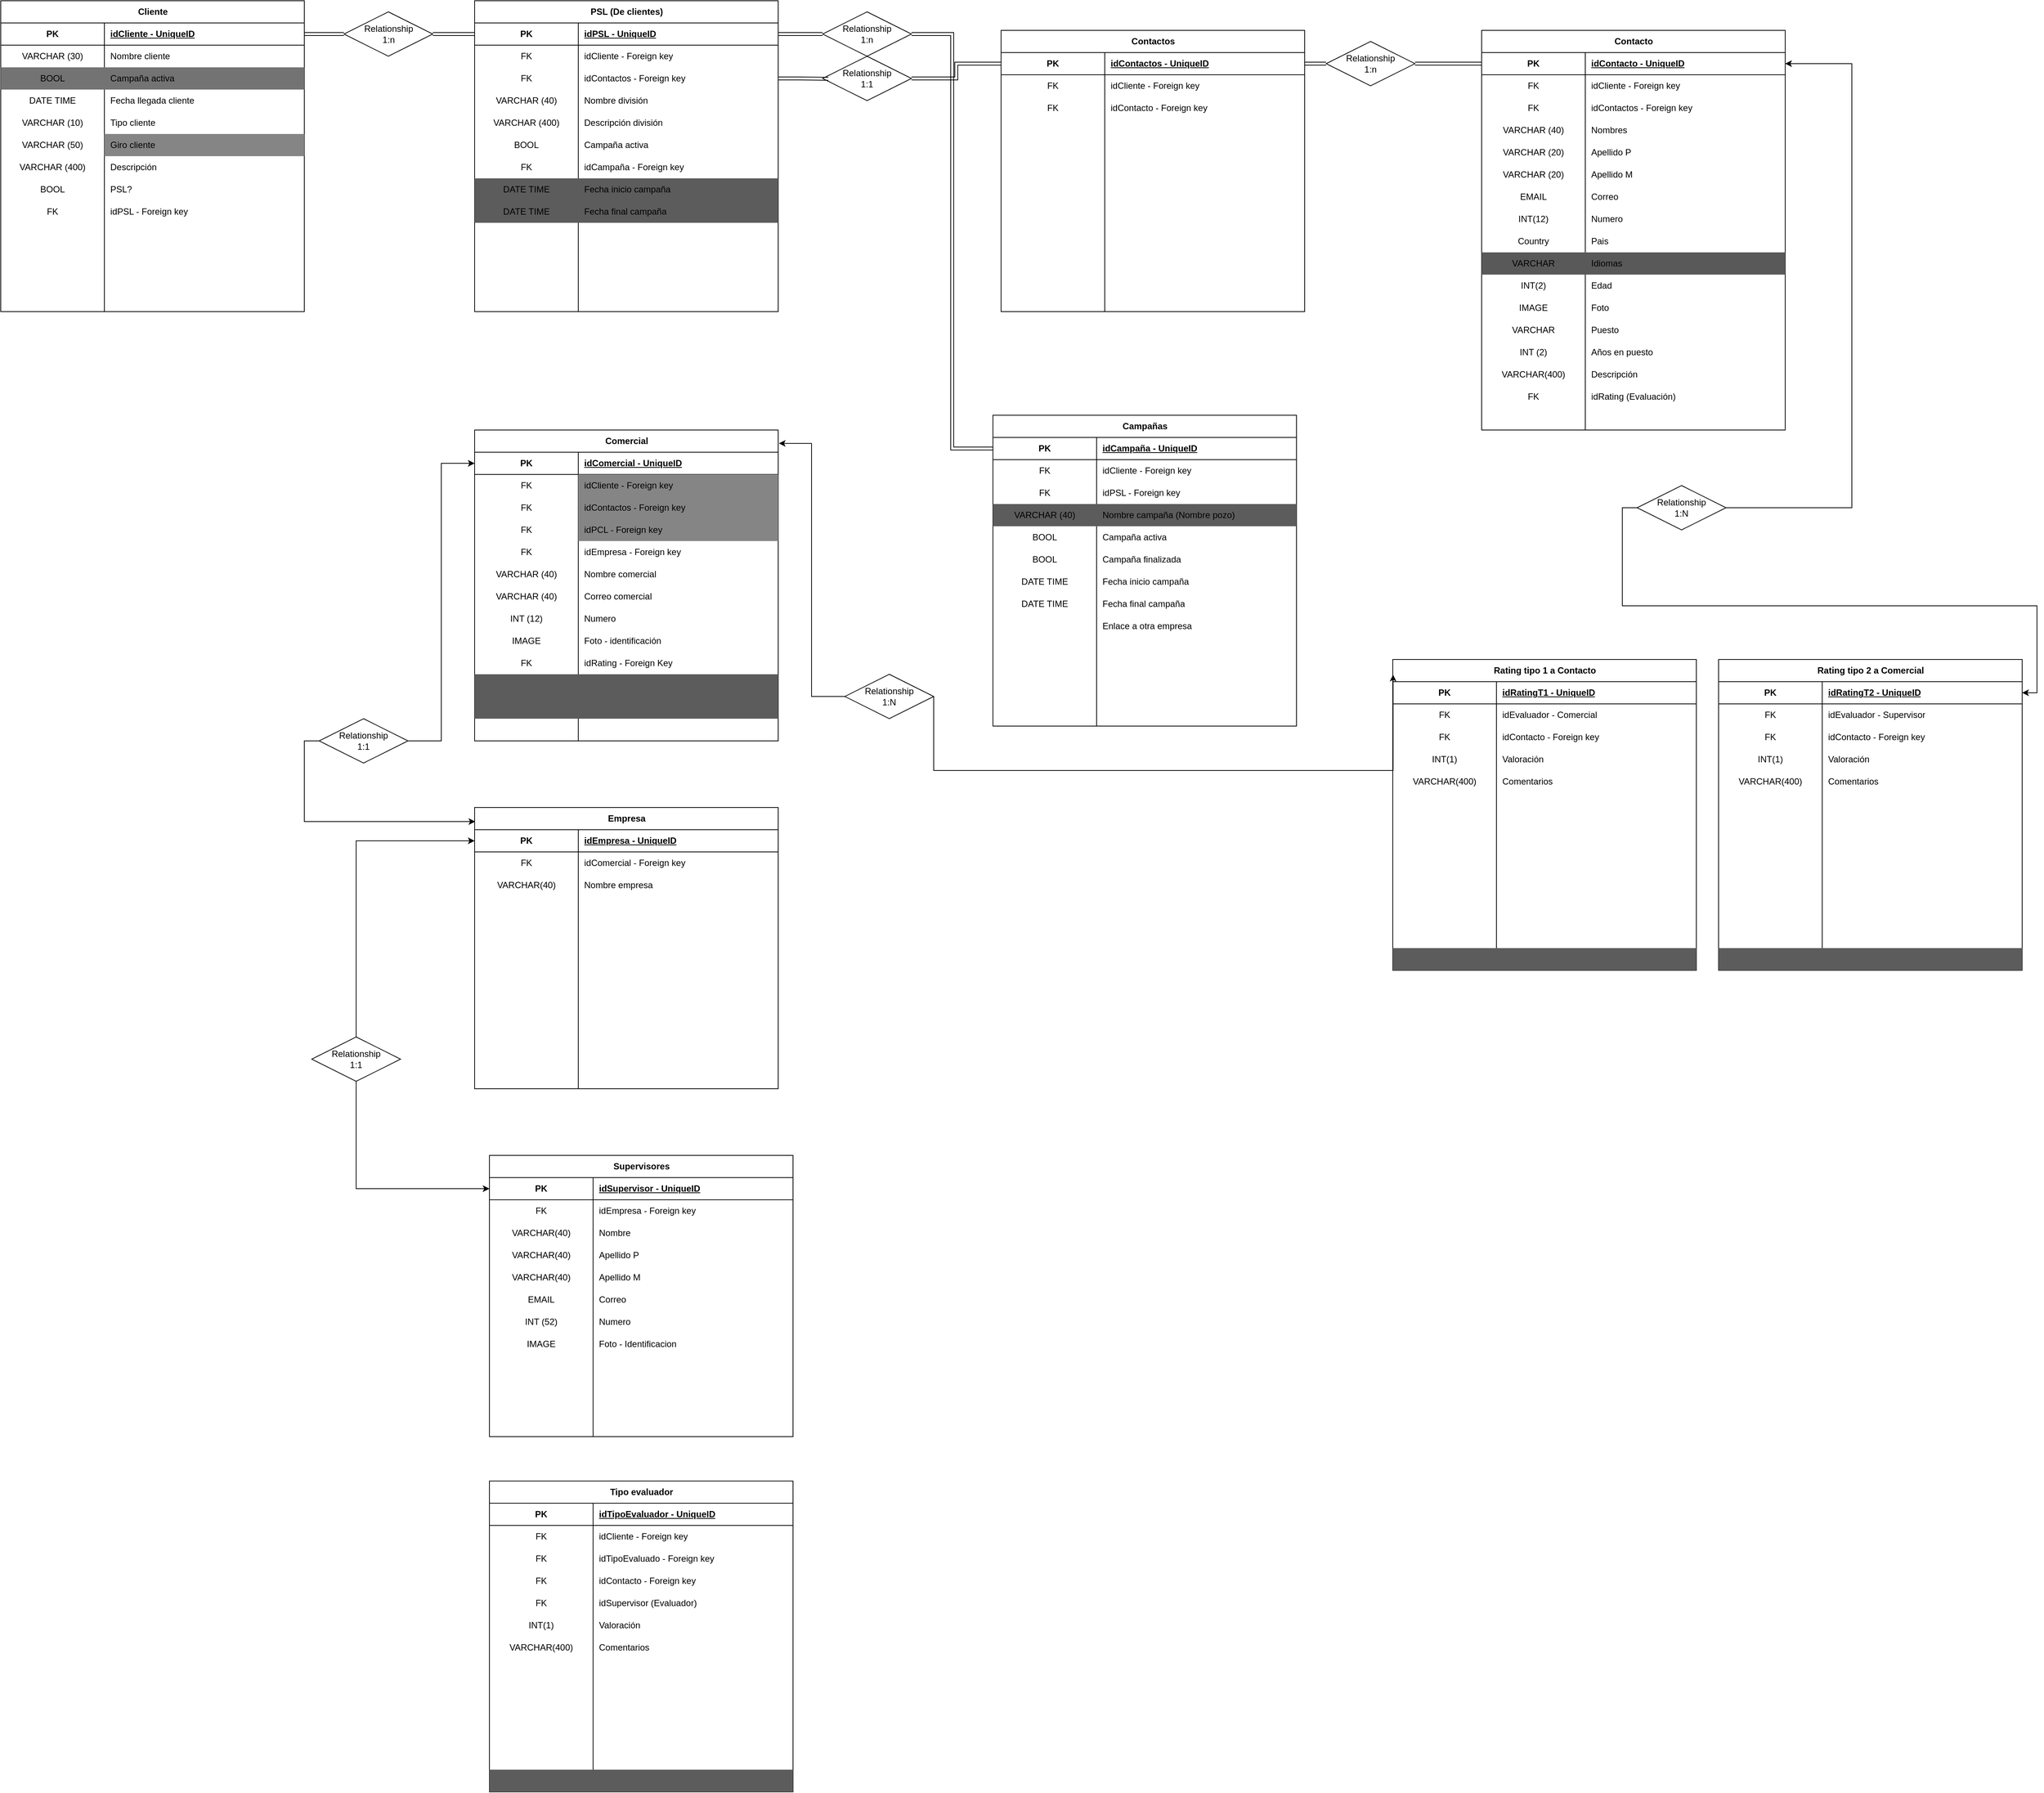 <mxfile version="24.1.0" type="github" pages="6">
  <diagram id="yYxodml36QbaJqeOO-uj" name="BD.V1">
    <mxGraphModel dx="1539" dy="1989" grid="1" gridSize="10" guides="1" tooltips="1" connect="1" arrows="1" fold="1" page="1" pageScale="1" pageWidth="827" pageHeight="1169" math="0" shadow="0">
      <root>
        <mxCell id="0" />
        <mxCell id="1" parent="0" />
        <mxCell id="TasF5eG6g31AmEuPPYUT-1" value="Cliente" style="shape=table;startSize=30;container=1;collapsible=1;childLayout=tableLayout;fixedRows=1;rowLines=0;fontStyle=1;align=center;resizeLast=1;html=1;" parent="1" vertex="1">
          <mxGeometry x="-110" y="-70" width="410" height="420" as="geometry" />
        </mxCell>
        <mxCell id="TasF5eG6g31AmEuPPYUT-2" value="" style="shape=tableRow;horizontal=0;startSize=0;swimlaneHead=0;swimlaneBody=0;fillColor=none;collapsible=0;dropTarget=0;points=[[0,0.5],[1,0.5]];portConstraint=eastwest;top=0;left=0;right=0;bottom=1;" parent="TasF5eG6g31AmEuPPYUT-1" vertex="1">
          <mxGeometry y="30" width="410" height="30" as="geometry" />
        </mxCell>
        <mxCell id="TasF5eG6g31AmEuPPYUT-3" value="PK" style="shape=partialRectangle;connectable=0;fillColor=none;top=0;left=0;bottom=0;right=0;fontStyle=1;overflow=hidden;whiteSpace=wrap;html=1;" parent="TasF5eG6g31AmEuPPYUT-2" vertex="1">
          <mxGeometry width="140" height="30" as="geometry">
            <mxRectangle width="140" height="30" as="alternateBounds" />
          </mxGeometry>
        </mxCell>
        <mxCell id="TasF5eG6g31AmEuPPYUT-4" value="idCliente - UniqueID" style="shape=partialRectangle;connectable=0;fillColor=none;top=0;left=0;bottom=0;right=0;align=left;spacingLeft=6;fontStyle=5;overflow=hidden;whiteSpace=wrap;html=1;" parent="TasF5eG6g31AmEuPPYUT-2" vertex="1">
          <mxGeometry x="140" width="270" height="30" as="geometry">
            <mxRectangle width="270" height="30" as="alternateBounds" />
          </mxGeometry>
        </mxCell>
        <mxCell id="TasF5eG6g31AmEuPPYUT-8" value="" style="shape=tableRow;horizontal=0;startSize=0;swimlaneHead=0;swimlaneBody=0;fillColor=none;collapsible=0;dropTarget=0;points=[[0,0.5],[1,0.5]];portConstraint=eastwest;top=0;left=0;right=0;bottom=0;" parent="TasF5eG6g31AmEuPPYUT-1" vertex="1">
          <mxGeometry y="60" width="410" height="30" as="geometry" />
        </mxCell>
        <mxCell id="TasF5eG6g31AmEuPPYUT-9" value="VARCHAR (30)" style="shape=partialRectangle;connectable=0;fillColor=none;top=0;left=0;bottom=0;right=0;editable=1;overflow=hidden;whiteSpace=wrap;html=1;" parent="TasF5eG6g31AmEuPPYUT-8" vertex="1">
          <mxGeometry width="140" height="30" as="geometry">
            <mxRectangle width="140" height="30" as="alternateBounds" />
          </mxGeometry>
        </mxCell>
        <mxCell id="TasF5eG6g31AmEuPPYUT-10" value="Nombre cliente" style="shape=partialRectangle;connectable=0;fillColor=none;top=0;left=0;bottom=0;right=0;align=left;spacingLeft=6;overflow=hidden;whiteSpace=wrap;html=1;" parent="TasF5eG6g31AmEuPPYUT-8" vertex="1">
          <mxGeometry x="140" width="270" height="30" as="geometry">
            <mxRectangle width="270" height="30" as="alternateBounds" />
          </mxGeometry>
        </mxCell>
        <mxCell id="TasF5eG6g31AmEuPPYUT-11" value="" style="shape=tableRow;horizontal=0;startSize=0;swimlaneHead=0;swimlaneBody=0;fillColor=none;collapsible=0;dropTarget=0;points=[[0,0.5],[1,0.5]];portConstraint=eastwest;top=0;left=0;right=0;bottom=0;" parent="TasF5eG6g31AmEuPPYUT-1" vertex="1">
          <mxGeometry y="90" width="410" height="30" as="geometry" />
        </mxCell>
        <mxCell id="TasF5eG6g31AmEuPPYUT-12" value="BOOL" style="shape=partialRectangle;connectable=0;fillColor=#737373;top=0;left=0;bottom=0;right=0;editable=1;overflow=hidden;whiteSpace=wrap;html=1;" parent="TasF5eG6g31AmEuPPYUT-11" vertex="1">
          <mxGeometry width="140" height="30" as="geometry">
            <mxRectangle width="140" height="30" as="alternateBounds" />
          </mxGeometry>
        </mxCell>
        <mxCell id="TasF5eG6g31AmEuPPYUT-13" value="Campaña activa" style="shape=partialRectangle;connectable=0;fillColor=#737373;top=0;left=0;bottom=0;right=0;align=left;spacingLeft=6;overflow=hidden;whiteSpace=wrap;html=1;" parent="TasF5eG6g31AmEuPPYUT-11" vertex="1">
          <mxGeometry x="140" width="270" height="30" as="geometry">
            <mxRectangle width="270" height="30" as="alternateBounds" />
          </mxGeometry>
        </mxCell>
        <mxCell id="TasF5eG6g31AmEuPPYUT-14" value="" style="shape=tableRow;horizontal=0;startSize=0;swimlaneHead=0;swimlaneBody=0;fillColor=none;collapsible=0;dropTarget=0;points=[[0,0.5],[1,0.5]];portConstraint=eastwest;top=0;left=0;right=0;bottom=0;" parent="TasF5eG6g31AmEuPPYUT-1" vertex="1">
          <mxGeometry y="120" width="410" height="30" as="geometry" />
        </mxCell>
        <mxCell id="TasF5eG6g31AmEuPPYUT-15" value="DATE TIME" style="shape=partialRectangle;connectable=0;fillColor=none;top=0;left=0;bottom=0;right=0;editable=1;overflow=hidden;whiteSpace=wrap;html=1;" parent="TasF5eG6g31AmEuPPYUT-14" vertex="1">
          <mxGeometry width="140" height="30" as="geometry">
            <mxRectangle width="140" height="30" as="alternateBounds" />
          </mxGeometry>
        </mxCell>
        <mxCell id="TasF5eG6g31AmEuPPYUT-16" value="Fecha llegada cliente" style="shape=partialRectangle;connectable=0;fillColor=none;top=0;left=0;bottom=0;right=0;align=left;spacingLeft=6;overflow=hidden;whiteSpace=wrap;html=1;" parent="TasF5eG6g31AmEuPPYUT-14" vertex="1">
          <mxGeometry x="140" width="270" height="30" as="geometry">
            <mxRectangle width="270" height="30" as="alternateBounds" />
          </mxGeometry>
        </mxCell>
        <mxCell id="TasF5eG6g31AmEuPPYUT-20" value="" style="shape=tableRow;horizontal=0;startSize=0;swimlaneHead=0;swimlaneBody=0;fillColor=none;collapsible=0;dropTarget=0;points=[[0,0.5],[1,0.5]];portConstraint=eastwest;top=0;left=0;right=0;bottom=0;" parent="TasF5eG6g31AmEuPPYUT-1" vertex="1">
          <mxGeometry y="150" width="410" height="30" as="geometry" />
        </mxCell>
        <mxCell id="TasF5eG6g31AmEuPPYUT-21" value="VARCHAR (10)" style="shape=partialRectangle;connectable=0;fillColor=none;top=0;left=0;bottom=0;right=0;editable=1;overflow=hidden;whiteSpace=wrap;html=1;" parent="TasF5eG6g31AmEuPPYUT-20" vertex="1">
          <mxGeometry width="140" height="30" as="geometry">
            <mxRectangle width="140" height="30" as="alternateBounds" />
          </mxGeometry>
        </mxCell>
        <mxCell id="TasF5eG6g31AmEuPPYUT-22" value="Tipo cliente" style="shape=partialRectangle;connectable=0;fillColor=none;top=0;left=0;bottom=0;right=0;align=left;spacingLeft=6;overflow=hidden;whiteSpace=wrap;html=1;" parent="TasF5eG6g31AmEuPPYUT-20" vertex="1">
          <mxGeometry x="140" width="270" height="30" as="geometry">
            <mxRectangle width="270" height="30" as="alternateBounds" />
          </mxGeometry>
        </mxCell>
        <mxCell id="TasF5eG6g31AmEuPPYUT-23" value="" style="shape=tableRow;horizontal=0;startSize=0;swimlaneHead=0;swimlaneBody=0;fillColor=none;collapsible=0;dropTarget=0;points=[[0,0.5],[1,0.5]];portConstraint=eastwest;top=0;left=0;right=0;bottom=0;" parent="TasF5eG6g31AmEuPPYUT-1" vertex="1">
          <mxGeometry y="180" width="410" height="30" as="geometry" />
        </mxCell>
        <mxCell id="TasF5eG6g31AmEuPPYUT-24" value="VARCHAR (50)" style="shape=partialRectangle;connectable=0;fillColor=none;top=0;left=0;bottom=0;right=0;editable=1;overflow=hidden;whiteSpace=wrap;html=1;" parent="TasF5eG6g31AmEuPPYUT-23" vertex="1">
          <mxGeometry width="140" height="30" as="geometry">
            <mxRectangle width="140" height="30" as="alternateBounds" />
          </mxGeometry>
        </mxCell>
        <mxCell id="TasF5eG6g31AmEuPPYUT-25" value="Giro cliente" style="shape=partialRectangle;connectable=0;fillColor=#858585;top=0;left=0;bottom=0;right=0;align=left;spacingLeft=6;overflow=hidden;whiteSpace=wrap;html=1;" parent="TasF5eG6g31AmEuPPYUT-23" vertex="1">
          <mxGeometry x="140" width="270" height="30" as="geometry">
            <mxRectangle width="270" height="30" as="alternateBounds" />
          </mxGeometry>
        </mxCell>
        <mxCell id="TasF5eG6g31AmEuPPYUT-26" value="" style="shape=tableRow;horizontal=0;startSize=0;swimlaneHead=0;swimlaneBody=0;fillColor=none;collapsible=0;dropTarget=0;points=[[0,0.5],[1,0.5]];portConstraint=eastwest;top=0;left=0;right=0;bottom=0;" parent="TasF5eG6g31AmEuPPYUT-1" vertex="1">
          <mxGeometry y="210" width="410" height="30" as="geometry" />
        </mxCell>
        <mxCell id="TasF5eG6g31AmEuPPYUT-27" value="VARCHAR (400)" style="shape=partialRectangle;connectable=0;fillColor=none;top=0;left=0;bottom=0;right=0;editable=1;overflow=hidden;whiteSpace=wrap;html=1;" parent="TasF5eG6g31AmEuPPYUT-26" vertex="1">
          <mxGeometry width="140" height="30" as="geometry">
            <mxRectangle width="140" height="30" as="alternateBounds" />
          </mxGeometry>
        </mxCell>
        <mxCell id="TasF5eG6g31AmEuPPYUT-28" value="Descripción" style="shape=partialRectangle;connectable=0;fillColor=none;top=0;left=0;bottom=0;right=0;align=left;spacingLeft=6;overflow=hidden;whiteSpace=wrap;html=1;" parent="TasF5eG6g31AmEuPPYUT-26" vertex="1">
          <mxGeometry x="140" width="270" height="30" as="geometry">
            <mxRectangle width="270" height="30" as="alternateBounds" />
          </mxGeometry>
        </mxCell>
        <mxCell id="TasF5eG6g31AmEuPPYUT-29" value="" style="shape=tableRow;horizontal=0;startSize=0;swimlaneHead=0;swimlaneBody=0;fillColor=none;collapsible=0;dropTarget=0;points=[[0,0.5],[1,0.5]];portConstraint=eastwest;top=0;left=0;right=0;bottom=0;" parent="TasF5eG6g31AmEuPPYUT-1" vertex="1">
          <mxGeometry y="240" width="410" height="30" as="geometry" />
        </mxCell>
        <mxCell id="TasF5eG6g31AmEuPPYUT-30" value="BOOL" style="shape=partialRectangle;connectable=0;fillColor=none;top=0;left=0;bottom=0;right=0;editable=1;overflow=hidden;whiteSpace=wrap;html=1;" parent="TasF5eG6g31AmEuPPYUT-29" vertex="1">
          <mxGeometry width="140" height="30" as="geometry">
            <mxRectangle width="140" height="30" as="alternateBounds" />
          </mxGeometry>
        </mxCell>
        <mxCell id="TasF5eG6g31AmEuPPYUT-31" value="PSL?" style="shape=partialRectangle;connectable=0;fillColor=none;top=0;left=0;bottom=0;right=0;align=left;spacingLeft=6;overflow=hidden;whiteSpace=wrap;html=1;" parent="TasF5eG6g31AmEuPPYUT-29" vertex="1">
          <mxGeometry x="140" width="270" height="30" as="geometry">
            <mxRectangle width="270" height="30" as="alternateBounds" />
          </mxGeometry>
        </mxCell>
        <mxCell id="TasF5eG6g31AmEuPPYUT-5" value="" style="shape=tableRow;horizontal=0;startSize=0;swimlaneHead=0;swimlaneBody=0;fillColor=none;collapsible=0;dropTarget=0;points=[[0,0.5],[1,0.5]];portConstraint=eastwest;top=0;left=0;right=0;bottom=0;" parent="TasF5eG6g31AmEuPPYUT-1" vertex="1">
          <mxGeometry y="270" width="410" height="30" as="geometry" />
        </mxCell>
        <mxCell id="TasF5eG6g31AmEuPPYUT-6" value="FK" style="shape=partialRectangle;connectable=0;fillColor=none;top=0;left=0;bottom=0;right=0;editable=1;overflow=hidden;whiteSpace=wrap;html=1;" parent="TasF5eG6g31AmEuPPYUT-5" vertex="1">
          <mxGeometry width="140" height="30" as="geometry">
            <mxRectangle width="140" height="30" as="alternateBounds" />
          </mxGeometry>
        </mxCell>
        <mxCell id="TasF5eG6g31AmEuPPYUT-7" value="idPSL - Foreign key" style="shape=partialRectangle;connectable=0;fillColor=none;top=0;left=0;bottom=0;right=0;align=left;spacingLeft=6;overflow=hidden;whiteSpace=wrap;html=1;" parent="TasF5eG6g31AmEuPPYUT-5" vertex="1">
          <mxGeometry x="140" width="270" height="30" as="geometry">
            <mxRectangle width="270" height="30" as="alternateBounds" />
          </mxGeometry>
        </mxCell>
        <mxCell id="TasF5eG6g31AmEuPPYUT-32" value="" style="shape=tableRow;horizontal=0;startSize=0;swimlaneHead=0;swimlaneBody=0;fillColor=none;collapsible=0;dropTarget=0;points=[[0,0.5],[1,0.5]];portConstraint=eastwest;top=0;left=0;right=0;bottom=0;" parent="TasF5eG6g31AmEuPPYUT-1" vertex="1">
          <mxGeometry y="300" width="410" height="30" as="geometry" />
        </mxCell>
        <mxCell id="TasF5eG6g31AmEuPPYUT-33" value="" style="shape=partialRectangle;connectable=0;fillColor=none;top=0;left=0;bottom=0;right=0;editable=1;overflow=hidden;whiteSpace=wrap;html=1;" parent="TasF5eG6g31AmEuPPYUT-32" vertex="1">
          <mxGeometry width="140" height="30" as="geometry">
            <mxRectangle width="140" height="30" as="alternateBounds" />
          </mxGeometry>
        </mxCell>
        <mxCell id="TasF5eG6g31AmEuPPYUT-34" value="" style="shape=partialRectangle;connectable=0;fillColor=none;top=0;left=0;bottom=0;right=0;align=left;spacingLeft=6;overflow=hidden;whiteSpace=wrap;html=1;" parent="TasF5eG6g31AmEuPPYUT-32" vertex="1">
          <mxGeometry x="140" width="270" height="30" as="geometry">
            <mxRectangle width="270" height="30" as="alternateBounds" />
          </mxGeometry>
        </mxCell>
        <mxCell id="TasF5eG6g31AmEuPPYUT-35" value="" style="shape=tableRow;horizontal=0;startSize=0;swimlaneHead=0;swimlaneBody=0;fillColor=none;collapsible=0;dropTarget=0;points=[[0,0.5],[1,0.5]];portConstraint=eastwest;top=0;left=0;right=0;bottom=0;" parent="TasF5eG6g31AmEuPPYUT-1" vertex="1">
          <mxGeometry y="330" width="410" height="30" as="geometry" />
        </mxCell>
        <mxCell id="TasF5eG6g31AmEuPPYUT-36" value="" style="shape=partialRectangle;connectable=0;fillColor=none;top=0;left=0;bottom=0;right=0;editable=1;overflow=hidden;whiteSpace=wrap;html=1;" parent="TasF5eG6g31AmEuPPYUT-35" vertex="1">
          <mxGeometry width="140" height="30" as="geometry">
            <mxRectangle width="140" height="30" as="alternateBounds" />
          </mxGeometry>
        </mxCell>
        <mxCell id="TasF5eG6g31AmEuPPYUT-37" value="" style="shape=partialRectangle;connectable=0;fillColor=none;top=0;left=0;bottom=0;right=0;align=left;spacingLeft=6;overflow=hidden;whiteSpace=wrap;html=1;" parent="TasF5eG6g31AmEuPPYUT-35" vertex="1">
          <mxGeometry x="140" width="270" height="30" as="geometry">
            <mxRectangle width="270" height="30" as="alternateBounds" />
          </mxGeometry>
        </mxCell>
        <mxCell id="TasF5eG6g31AmEuPPYUT-38" value="" style="shape=tableRow;horizontal=0;startSize=0;swimlaneHead=0;swimlaneBody=0;fillColor=none;collapsible=0;dropTarget=0;points=[[0,0.5],[1,0.5]];portConstraint=eastwest;top=0;left=0;right=0;bottom=0;" parent="TasF5eG6g31AmEuPPYUT-1" vertex="1">
          <mxGeometry y="360" width="410" height="30" as="geometry" />
        </mxCell>
        <mxCell id="TasF5eG6g31AmEuPPYUT-39" value="" style="shape=partialRectangle;connectable=0;fillColor=none;top=0;left=0;bottom=0;right=0;editable=1;overflow=hidden;whiteSpace=wrap;html=1;" parent="TasF5eG6g31AmEuPPYUT-38" vertex="1">
          <mxGeometry width="140" height="30" as="geometry">
            <mxRectangle width="140" height="30" as="alternateBounds" />
          </mxGeometry>
        </mxCell>
        <mxCell id="TasF5eG6g31AmEuPPYUT-40" value="" style="shape=partialRectangle;connectable=0;fillColor=none;top=0;left=0;bottom=0;right=0;align=left;spacingLeft=6;overflow=hidden;whiteSpace=wrap;html=1;" parent="TasF5eG6g31AmEuPPYUT-38" vertex="1">
          <mxGeometry x="140" width="270" height="30" as="geometry">
            <mxRectangle width="270" height="30" as="alternateBounds" />
          </mxGeometry>
        </mxCell>
        <mxCell id="TasF5eG6g31AmEuPPYUT-41" value="" style="shape=tableRow;horizontal=0;startSize=0;swimlaneHead=0;swimlaneBody=0;fillColor=none;collapsible=0;dropTarget=0;points=[[0,0.5],[1,0.5]];portConstraint=eastwest;top=0;left=0;right=0;bottom=0;" parent="TasF5eG6g31AmEuPPYUT-1" vertex="1">
          <mxGeometry y="390" width="410" height="30" as="geometry" />
        </mxCell>
        <mxCell id="TasF5eG6g31AmEuPPYUT-42" value="" style="shape=partialRectangle;connectable=0;fillColor=none;top=0;left=0;bottom=0;right=0;editable=1;overflow=hidden;whiteSpace=wrap;html=1;" parent="TasF5eG6g31AmEuPPYUT-41" vertex="1">
          <mxGeometry width="140" height="30" as="geometry">
            <mxRectangle width="140" height="30" as="alternateBounds" />
          </mxGeometry>
        </mxCell>
        <mxCell id="TasF5eG6g31AmEuPPYUT-43" value="" style="shape=partialRectangle;connectable=0;fillColor=none;top=0;left=0;bottom=0;right=0;align=left;spacingLeft=6;overflow=hidden;whiteSpace=wrap;html=1;" parent="TasF5eG6g31AmEuPPYUT-41" vertex="1">
          <mxGeometry x="140" width="270" height="30" as="geometry">
            <mxRectangle width="270" height="30" as="alternateBounds" />
          </mxGeometry>
        </mxCell>
        <mxCell id="TasF5eG6g31AmEuPPYUT-44" value="PSL (De clientes)" style="shape=table;startSize=30;container=1;collapsible=1;childLayout=tableLayout;fixedRows=1;rowLines=0;fontStyle=1;align=center;resizeLast=1;html=1;" parent="1" vertex="1">
          <mxGeometry x="530" y="-70" width="410" height="420" as="geometry">
            <mxRectangle x="520" y="-70" width="130" height="30" as="alternateBounds" />
          </mxGeometry>
        </mxCell>
        <mxCell id="TasF5eG6g31AmEuPPYUT-45" value="" style="shape=tableRow;horizontal=0;startSize=0;swimlaneHead=0;swimlaneBody=0;fillColor=none;collapsible=0;dropTarget=0;points=[[0,0.5],[1,0.5]];portConstraint=eastwest;top=0;left=0;right=0;bottom=1;" parent="TasF5eG6g31AmEuPPYUT-44" vertex="1">
          <mxGeometry y="30" width="410" height="30" as="geometry" />
        </mxCell>
        <mxCell id="TasF5eG6g31AmEuPPYUT-46" value="PK" style="shape=partialRectangle;connectable=0;fillColor=none;top=0;left=0;bottom=0;right=0;fontStyle=1;overflow=hidden;whiteSpace=wrap;html=1;" parent="TasF5eG6g31AmEuPPYUT-45" vertex="1">
          <mxGeometry width="140" height="30" as="geometry">
            <mxRectangle width="140" height="30" as="alternateBounds" />
          </mxGeometry>
        </mxCell>
        <mxCell id="TasF5eG6g31AmEuPPYUT-47" value="idPSL - UniqueID" style="shape=partialRectangle;connectable=0;fillColor=none;top=0;left=0;bottom=0;right=0;align=left;spacingLeft=6;fontStyle=5;overflow=hidden;whiteSpace=wrap;html=1;" parent="TasF5eG6g31AmEuPPYUT-45" vertex="1">
          <mxGeometry x="140" width="270" height="30" as="geometry">
            <mxRectangle width="270" height="30" as="alternateBounds" />
          </mxGeometry>
        </mxCell>
        <mxCell id="TasF5eG6g31AmEuPPYUT-48" value="" style="shape=tableRow;horizontal=0;startSize=0;swimlaneHead=0;swimlaneBody=0;fillColor=none;collapsible=0;dropTarget=0;points=[[0,0.5],[1,0.5]];portConstraint=eastwest;top=0;left=0;right=0;bottom=0;" parent="TasF5eG6g31AmEuPPYUT-44" vertex="1">
          <mxGeometry y="60" width="410" height="30" as="geometry" />
        </mxCell>
        <mxCell id="TasF5eG6g31AmEuPPYUT-49" value="FK" style="shape=partialRectangle;connectable=0;fillColor=none;top=0;left=0;bottom=0;right=0;editable=1;overflow=hidden;whiteSpace=wrap;html=1;" parent="TasF5eG6g31AmEuPPYUT-48" vertex="1">
          <mxGeometry width="140" height="30" as="geometry">
            <mxRectangle width="140" height="30" as="alternateBounds" />
          </mxGeometry>
        </mxCell>
        <mxCell id="TasF5eG6g31AmEuPPYUT-50" value="idCliente - Foreign key" style="shape=partialRectangle;connectable=0;fillColor=none;top=0;left=0;bottom=0;right=0;align=left;spacingLeft=6;overflow=hidden;whiteSpace=wrap;html=1;" parent="TasF5eG6g31AmEuPPYUT-48" vertex="1">
          <mxGeometry x="140" width="270" height="30" as="geometry">
            <mxRectangle width="270" height="30" as="alternateBounds" />
          </mxGeometry>
        </mxCell>
        <mxCell id="TasF5eG6g31AmEuPPYUT-51" value="" style="shape=tableRow;horizontal=0;startSize=0;swimlaneHead=0;swimlaneBody=0;fillColor=none;collapsible=0;dropTarget=0;points=[[0,0.5],[1,0.5]];portConstraint=eastwest;top=0;left=0;right=0;bottom=0;" parent="TasF5eG6g31AmEuPPYUT-44" vertex="1">
          <mxGeometry y="90" width="410" height="30" as="geometry" />
        </mxCell>
        <mxCell id="TasF5eG6g31AmEuPPYUT-52" value="FK" style="shape=partialRectangle;connectable=0;fillColor=none;top=0;left=0;bottom=0;right=0;editable=1;overflow=hidden;whiteSpace=wrap;html=1;" parent="TasF5eG6g31AmEuPPYUT-51" vertex="1">
          <mxGeometry width="140" height="30" as="geometry">
            <mxRectangle width="140" height="30" as="alternateBounds" />
          </mxGeometry>
        </mxCell>
        <mxCell id="TasF5eG6g31AmEuPPYUT-53" value="idContactos - Foreign key" style="shape=partialRectangle;connectable=0;fillColor=none;top=0;left=0;bottom=0;right=0;align=left;spacingLeft=6;overflow=hidden;whiteSpace=wrap;html=1;" parent="TasF5eG6g31AmEuPPYUT-51" vertex="1">
          <mxGeometry x="140" width="270" height="30" as="geometry">
            <mxRectangle width="270" height="30" as="alternateBounds" />
          </mxGeometry>
        </mxCell>
        <mxCell id="TasF5eG6g31AmEuPPYUT-54" value="" style="shape=tableRow;horizontal=0;startSize=0;swimlaneHead=0;swimlaneBody=0;fillColor=none;collapsible=0;dropTarget=0;points=[[0,0.5],[1,0.5]];portConstraint=eastwest;top=0;left=0;right=0;bottom=0;" parent="TasF5eG6g31AmEuPPYUT-44" vertex="1">
          <mxGeometry y="120" width="410" height="30" as="geometry" />
        </mxCell>
        <mxCell id="TasF5eG6g31AmEuPPYUT-55" value="VARCHAR (40)" style="shape=partialRectangle;connectable=0;fillColor=none;top=0;left=0;bottom=0;right=0;editable=1;overflow=hidden;whiteSpace=wrap;html=1;" parent="TasF5eG6g31AmEuPPYUT-54" vertex="1">
          <mxGeometry width="140" height="30" as="geometry">
            <mxRectangle width="140" height="30" as="alternateBounds" />
          </mxGeometry>
        </mxCell>
        <mxCell id="TasF5eG6g31AmEuPPYUT-56" value="Nombre división" style="shape=partialRectangle;connectable=0;fillColor=none;top=0;left=0;bottom=0;right=0;align=left;spacingLeft=6;overflow=hidden;whiteSpace=wrap;html=1;" parent="TasF5eG6g31AmEuPPYUT-54" vertex="1">
          <mxGeometry x="140" width="270" height="30" as="geometry">
            <mxRectangle width="270" height="30" as="alternateBounds" />
          </mxGeometry>
        </mxCell>
        <mxCell id="TasF5eG6g31AmEuPPYUT-57" value="" style="shape=tableRow;horizontal=0;startSize=0;swimlaneHead=0;swimlaneBody=0;fillColor=none;collapsible=0;dropTarget=0;points=[[0,0.5],[1,0.5]];portConstraint=eastwest;top=0;left=0;right=0;bottom=0;" parent="TasF5eG6g31AmEuPPYUT-44" vertex="1">
          <mxGeometry y="150" width="410" height="30" as="geometry" />
        </mxCell>
        <mxCell id="TasF5eG6g31AmEuPPYUT-58" value="VARCHAR (400&lt;span style=&quot;background-color: initial;&quot;&gt;)&lt;/span&gt;" style="shape=partialRectangle;connectable=0;fillColor=none;top=0;left=0;bottom=0;right=0;editable=1;overflow=hidden;whiteSpace=wrap;html=1;" parent="TasF5eG6g31AmEuPPYUT-57" vertex="1">
          <mxGeometry width="140" height="30" as="geometry">
            <mxRectangle width="140" height="30" as="alternateBounds" />
          </mxGeometry>
        </mxCell>
        <mxCell id="TasF5eG6g31AmEuPPYUT-59" value="Descripción división" style="shape=partialRectangle;connectable=0;fillColor=none;top=0;left=0;bottom=0;right=0;align=left;spacingLeft=6;overflow=hidden;whiteSpace=wrap;html=1;" parent="TasF5eG6g31AmEuPPYUT-57" vertex="1">
          <mxGeometry x="140" width="270" height="30" as="geometry">
            <mxRectangle width="270" height="30" as="alternateBounds" />
          </mxGeometry>
        </mxCell>
        <mxCell id="TasF5eG6g31AmEuPPYUT-60" value="" style="shape=tableRow;horizontal=0;startSize=0;swimlaneHead=0;swimlaneBody=0;fillColor=none;collapsible=0;dropTarget=0;points=[[0,0.5],[1,0.5]];portConstraint=eastwest;top=0;left=0;right=0;bottom=0;" parent="TasF5eG6g31AmEuPPYUT-44" vertex="1">
          <mxGeometry y="180" width="410" height="30" as="geometry" />
        </mxCell>
        <mxCell id="TasF5eG6g31AmEuPPYUT-61" value="BOOL" style="shape=partialRectangle;connectable=0;fillColor=none;top=0;left=0;bottom=0;right=0;editable=1;overflow=hidden;whiteSpace=wrap;html=1;" parent="TasF5eG6g31AmEuPPYUT-60" vertex="1">
          <mxGeometry width="140" height="30" as="geometry">
            <mxRectangle width="140" height="30" as="alternateBounds" />
          </mxGeometry>
        </mxCell>
        <mxCell id="TasF5eG6g31AmEuPPYUT-62" value="Campaña activa" style="shape=partialRectangle;connectable=0;fillColor=none;top=0;left=0;bottom=0;right=0;align=left;spacingLeft=6;overflow=hidden;whiteSpace=wrap;html=1;" parent="TasF5eG6g31AmEuPPYUT-60" vertex="1">
          <mxGeometry x="140" width="270" height="30" as="geometry">
            <mxRectangle width="270" height="30" as="alternateBounds" />
          </mxGeometry>
        </mxCell>
        <mxCell id="TasF5eG6g31AmEuPPYUT-69" value="" style="shape=tableRow;horizontal=0;startSize=0;swimlaneHead=0;swimlaneBody=0;fillColor=none;collapsible=0;dropTarget=0;points=[[0,0.5],[1,0.5]];portConstraint=eastwest;top=0;left=0;right=0;bottom=0;" parent="TasF5eG6g31AmEuPPYUT-44" vertex="1">
          <mxGeometry y="210" width="410" height="30" as="geometry" />
        </mxCell>
        <mxCell id="TasF5eG6g31AmEuPPYUT-70" value="FK" style="shape=partialRectangle;connectable=0;fillColor=none;top=0;left=0;bottom=0;right=0;editable=1;overflow=hidden;whiteSpace=wrap;html=1;" parent="TasF5eG6g31AmEuPPYUT-69" vertex="1">
          <mxGeometry width="140" height="30" as="geometry">
            <mxRectangle width="140" height="30" as="alternateBounds" />
          </mxGeometry>
        </mxCell>
        <mxCell id="TasF5eG6g31AmEuPPYUT-71" value="idCampaña&amp;nbsp;- Foreign key" style="shape=partialRectangle;connectable=0;fillColor=none;top=0;left=0;bottom=0;right=0;align=left;spacingLeft=6;overflow=hidden;whiteSpace=wrap;html=1;" parent="TasF5eG6g31AmEuPPYUT-69" vertex="1">
          <mxGeometry x="140" width="270" height="30" as="geometry">
            <mxRectangle width="270" height="30" as="alternateBounds" />
          </mxGeometry>
        </mxCell>
        <mxCell id="TasF5eG6g31AmEuPPYUT-63" value="" style="shape=tableRow;horizontal=0;startSize=0;swimlaneHead=0;swimlaneBody=0;fillColor=#5C5C5C;collapsible=0;dropTarget=0;points=[[0,0.5],[1,0.5]];portConstraint=eastwest;top=0;left=0;right=0;bottom=0;" parent="TasF5eG6g31AmEuPPYUT-44" vertex="1">
          <mxGeometry y="240" width="410" height="30" as="geometry" />
        </mxCell>
        <mxCell id="TasF5eG6g31AmEuPPYUT-64" value="DATE TIME" style="shape=partialRectangle;connectable=0;fillColor=none;top=0;left=0;bottom=0;right=0;editable=1;overflow=hidden;whiteSpace=wrap;html=1;" parent="TasF5eG6g31AmEuPPYUT-63" vertex="1">
          <mxGeometry width="140" height="30" as="geometry">
            <mxRectangle width="140" height="30" as="alternateBounds" />
          </mxGeometry>
        </mxCell>
        <mxCell id="TasF5eG6g31AmEuPPYUT-65" value="Fecha inicio campaña" style="shape=partialRectangle;connectable=0;fillColor=none;top=0;left=0;bottom=0;right=0;align=left;spacingLeft=6;overflow=hidden;whiteSpace=wrap;html=1;" parent="TasF5eG6g31AmEuPPYUT-63" vertex="1">
          <mxGeometry x="140" width="270" height="30" as="geometry">
            <mxRectangle width="270" height="30" as="alternateBounds" />
          </mxGeometry>
        </mxCell>
        <mxCell id="TasF5eG6g31AmEuPPYUT-66" value="" style="shape=tableRow;horizontal=0;startSize=0;swimlaneHead=0;swimlaneBody=0;fillColor=none;collapsible=0;dropTarget=0;points=[[0,0.5],[1,0.5]];portConstraint=eastwest;top=0;left=0;right=0;bottom=0;" parent="TasF5eG6g31AmEuPPYUT-44" vertex="1">
          <mxGeometry y="270" width="410" height="30" as="geometry" />
        </mxCell>
        <mxCell id="TasF5eG6g31AmEuPPYUT-67" value="DATE TIME" style="shape=partialRectangle;connectable=0;fillColor=#5C5C5C;top=0;left=0;bottom=0;right=0;editable=1;overflow=hidden;whiteSpace=wrap;html=1;" parent="TasF5eG6g31AmEuPPYUT-66" vertex="1">
          <mxGeometry width="140" height="30" as="geometry">
            <mxRectangle width="140" height="30" as="alternateBounds" />
          </mxGeometry>
        </mxCell>
        <mxCell id="TasF5eG6g31AmEuPPYUT-68" value="Fecha final campaña" style="shape=partialRectangle;connectable=0;fillColor=#5C5C5C;top=0;left=0;bottom=0;right=0;align=left;spacingLeft=6;overflow=hidden;whiteSpace=wrap;html=1;" parent="TasF5eG6g31AmEuPPYUT-66" vertex="1">
          <mxGeometry x="140" width="270" height="30" as="geometry">
            <mxRectangle width="270" height="30" as="alternateBounds" />
          </mxGeometry>
        </mxCell>
        <mxCell id="TasF5eG6g31AmEuPPYUT-72" value="" style="shape=tableRow;horizontal=0;startSize=0;swimlaneHead=0;swimlaneBody=0;fillColor=none;collapsible=0;dropTarget=0;points=[[0,0.5],[1,0.5]];portConstraint=eastwest;top=0;left=0;right=0;bottom=0;" parent="TasF5eG6g31AmEuPPYUT-44" vertex="1">
          <mxGeometry y="300" width="410" height="30" as="geometry" />
        </mxCell>
        <mxCell id="TasF5eG6g31AmEuPPYUT-73" value="" style="shape=partialRectangle;connectable=0;fillColor=none;top=0;left=0;bottom=0;right=0;editable=1;overflow=hidden;whiteSpace=wrap;html=1;" parent="TasF5eG6g31AmEuPPYUT-72" vertex="1">
          <mxGeometry width="140" height="30" as="geometry">
            <mxRectangle width="140" height="30" as="alternateBounds" />
          </mxGeometry>
        </mxCell>
        <mxCell id="TasF5eG6g31AmEuPPYUT-74" value="" style="shape=partialRectangle;connectable=0;fillColor=none;top=0;left=0;bottom=0;right=0;align=left;spacingLeft=6;overflow=hidden;whiteSpace=wrap;html=1;" parent="TasF5eG6g31AmEuPPYUT-72" vertex="1">
          <mxGeometry x="140" width="270" height="30" as="geometry">
            <mxRectangle width="270" height="30" as="alternateBounds" />
          </mxGeometry>
        </mxCell>
        <mxCell id="TasF5eG6g31AmEuPPYUT-75" value="" style="shape=tableRow;horizontal=0;startSize=0;swimlaneHead=0;swimlaneBody=0;fillColor=none;collapsible=0;dropTarget=0;points=[[0,0.5],[1,0.5]];portConstraint=eastwest;top=0;left=0;right=0;bottom=0;" parent="TasF5eG6g31AmEuPPYUT-44" vertex="1">
          <mxGeometry y="330" width="410" height="30" as="geometry" />
        </mxCell>
        <mxCell id="TasF5eG6g31AmEuPPYUT-76" value="" style="shape=partialRectangle;connectable=0;fillColor=none;top=0;left=0;bottom=0;right=0;editable=1;overflow=hidden;whiteSpace=wrap;html=1;" parent="TasF5eG6g31AmEuPPYUT-75" vertex="1">
          <mxGeometry width="140" height="30" as="geometry">
            <mxRectangle width="140" height="30" as="alternateBounds" />
          </mxGeometry>
        </mxCell>
        <mxCell id="TasF5eG6g31AmEuPPYUT-77" value="" style="shape=partialRectangle;connectable=0;fillColor=none;top=0;left=0;bottom=0;right=0;align=left;spacingLeft=6;overflow=hidden;whiteSpace=wrap;html=1;" parent="TasF5eG6g31AmEuPPYUT-75" vertex="1">
          <mxGeometry x="140" width="270" height="30" as="geometry">
            <mxRectangle width="270" height="30" as="alternateBounds" />
          </mxGeometry>
        </mxCell>
        <mxCell id="TasF5eG6g31AmEuPPYUT-78" value="" style="shape=tableRow;horizontal=0;startSize=0;swimlaneHead=0;swimlaneBody=0;fillColor=none;collapsible=0;dropTarget=0;points=[[0,0.5],[1,0.5]];portConstraint=eastwest;top=0;left=0;right=0;bottom=0;" parent="TasF5eG6g31AmEuPPYUT-44" vertex="1">
          <mxGeometry y="360" width="410" height="30" as="geometry" />
        </mxCell>
        <mxCell id="TasF5eG6g31AmEuPPYUT-79" value="" style="shape=partialRectangle;connectable=0;fillColor=none;top=0;left=0;bottom=0;right=0;editable=1;overflow=hidden;whiteSpace=wrap;html=1;" parent="TasF5eG6g31AmEuPPYUT-78" vertex="1">
          <mxGeometry width="140" height="30" as="geometry">
            <mxRectangle width="140" height="30" as="alternateBounds" />
          </mxGeometry>
        </mxCell>
        <mxCell id="TasF5eG6g31AmEuPPYUT-80" value="" style="shape=partialRectangle;connectable=0;fillColor=none;top=0;left=0;bottom=0;right=0;align=left;spacingLeft=6;overflow=hidden;whiteSpace=wrap;html=1;" parent="TasF5eG6g31AmEuPPYUT-78" vertex="1">
          <mxGeometry x="140" width="270" height="30" as="geometry">
            <mxRectangle width="270" height="30" as="alternateBounds" />
          </mxGeometry>
        </mxCell>
        <mxCell id="TasF5eG6g31AmEuPPYUT-81" value="" style="shape=tableRow;horizontal=0;startSize=0;swimlaneHead=0;swimlaneBody=0;fillColor=none;collapsible=0;dropTarget=0;points=[[0,0.5],[1,0.5]];portConstraint=eastwest;top=0;left=0;right=0;bottom=0;" parent="TasF5eG6g31AmEuPPYUT-44" vertex="1">
          <mxGeometry y="390" width="410" height="30" as="geometry" />
        </mxCell>
        <mxCell id="TasF5eG6g31AmEuPPYUT-82" value="" style="shape=partialRectangle;connectable=0;fillColor=none;top=0;left=0;bottom=0;right=0;editable=1;overflow=hidden;whiteSpace=wrap;html=1;" parent="TasF5eG6g31AmEuPPYUT-81" vertex="1">
          <mxGeometry width="140" height="30" as="geometry">
            <mxRectangle width="140" height="30" as="alternateBounds" />
          </mxGeometry>
        </mxCell>
        <mxCell id="TasF5eG6g31AmEuPPYUT-83" value="" style="shape=partialRectangle;connectable=1;fillColor=none;top=0;left=0;bottom=0;right=0;align=left;spacingLeft=6;overflow=hidden;whiteSpace=wrap;html=1;movable=1;resizable=1;rotatable=1;deletable=1;editable=1;locked=0;" parent="TasF5eG6g31AmEuPPYUT-81" vertex="1">
          <mxGeometry x="140" width="270" height="30" as="geometry">
            <mxRectangle width="270" height="30" as="alternateBounds" />
          </mxGeometry>
        </mxCell>
        <mxCell id="TasF5eG6g31AmEuPPYUT-84" value="Contactos" style="shape=table;startSize=30;container=1;collapsible=1;childLayout=tableLayout;fixedRows=1;rowLines=0;fontStyle=1;align=center;resizeLast=1;html=1;" parent="1" vertex="1">
          <mxGeometry x="1241" y="-30" width="410" height="380" as="geometry" />
        </mxCell>
        <mxCell id="TasF5eG6g31AmEuPPYUT-85" value="" style="shape=tableRow;horizontal=0;startSize=0;swimlaneHead=0;swimlaneBody=0;fillColor=none;collapsible=0;dropTarget=0;points=[[0,0.5],[1,0.5]];portConstraint=eastwest;top=0;left=0;right=0;bottom=1;" parent="TasF5eG6g31AmEuPPYUT-84" vertex="1">
          <mxGeometry y="30" width="410" height="30" as="geometry" />
        </mxCell>
        <mxCell id="TasF5eG6g31AmEuPPYUT-86" value="PK" style="shape=partialRectangle;connectable=0;fillColor=none;top=0;left=0;bottom=0;right=0;fontStyle=1;overflow=hidden;whiteSpace=wrap;html=1;" parent="TasF5eG6g31AmEuPPYUT-85" vertex="1">
          <mxGeometry width="140" height="30" as="geometry">
            <mxRectangle width="140" height="30" as="alternateBounds" />
          </mxGeometry>
        </mxCell>
        <mxCell id="TasF5eG6g31AmEuPPYUT-87" value="idContactos - UniqueID" style="shape=partialRectangle;connectable=0;fillColor=none;top=0;left=0;bottom=0;right=0;align=left;spacingLeft=6;fontStyle=5;overflow=hidden;whiteSpace=wrap;html=1;" parent="TasF5eG6g31AmEuPPYUT-85" vertex="1">
          <mxGeometry x="140" width="270" height="30" as="geometry">
            <mxRectangle width="270" height="30" as="alternateBounds" />
          </mxGeometry>
        </mxCell>
        <mxCell id="TasF5eG6g31AmEuPPYUT-88" value="" style="shape=tableRow;horizontal=0;startSize=0;swimlaneHead=0;swimlaneBody=0;fillColor=none;collapsible=0;dropTarget=0;points=[[0,0.5],[1,0.5]];portConstraint=eastwest;top=0;left=0;right=0;bottom=0;" parent="TasF5eG6g31AmEuPPYUT-84" vertex="1">
          <mxGeometry y="60" width="410" height="30" as="geometry" />
        </mxCell>
        <mxCell id="TasF5eG6g31AmEuPPYUT-89" value="FK" style="shape=partialRectangle;connectable=0;fillColor=none;top=0;left=0;bottom=0;right=0;editable=1;overflow=hidden;whiteSpace=wrap;html=1;" parent="TasF5eG6g31AmEuPPYUT-88" vertex="1">
          <mxGeometry width="140" height="30" as="geometry">
            <mxRectangle width="140" height="30" as="alternateBounds" />
          </mxGeometry>
        </mxCell>
        <mxCell id="TasF5eG6g31AmEuPPYUT-90" value="idCliente - Foreign key" style="shape=partialRectangle;connectable=0;fillColor=none;top=0;left=0;bottom=0;right=0;align=left;spacingLeft=6;overflow=hidden;whiteSpace=wrap;html=1;" parent="TasF5eG6g31AmEuPPYUT-88" vertex="1">
          <mxGeometry x="140" width="270" height="30" as="geometry">
            <mxRectangle width="270" height="30" as="alternateBounds" />
          </mxGeometry>
        </mxCell>
        <mxCell id="TasF5eG6g31AmEuPPYUT-91" value="" style="shape=tableRow;horizontal=0;startSize=0;swimlaneHead=0;swimlaneBody=0;fillColor=none;collapsible=0;dropTarget=0;points=[[0,0.5],[1,0.5]];portConstraint=eastwest;top=0;left=0;right=0;bottom=0;" parent="TasF5eG6g31AmEuPPYUT-84" vertex="1">
          <mxGeometry y="90" width="410" height="30" as="geometry" />
        </mxCell>
        <mxCell id="TasF5eG6g31AmEuPPYUT-92" value="FK" style="shape=partialRectangle;connectable=0;fillColor=none;top=0;left=0;bottom=0;right=0;editable=1;overflow=hidden;whiteSpace=wrap;html=1;" parent="TasF5eG6g31AmEuPPYUT-91" vertex="1">
          <mxGeometry width="140" height="30" as="geometry">
            <mxRectangle width="140" height="30" as="alternateBounds" />
          </mxGeometry>
        </mxCell>
        <mxCell id="TasF5eG6g31AmEuPPYUT-93" value="idContacto - Foreign key" style="shape=partialRectangle;connectable=0;fillColor=none;top=0;left=0;bottom=0;right=0;align=left;spacingLeft=6;overflow=hidden;whiteSpace=wrap;html=1;" parent="TasF5eG6g31AmEuPPYUT-91" vertex="1">
          <mxGeometry x="140" width="270" height="30" as="geometry">
            <mxRectangle width="270" height="30" as="alternateBounds" />
          </mxGeometry>
        </mxCell>
        <mxCell id="TasF5eG6g31AmEuPPYUT-94" value="" style="shape=tableRow;horizontal=0;startSize=0;swimlaneHead=0;swimlaneBody=0;fillColor=none;collapsible=0;dropTarget=0;points=[[0,0.5],[1,0.5]];portConstraint=eastwest;top=0;left=0;right=0;bottom=0;" parent="TasF5eG6g31AmEuPPYUT-84" vertex="1">
          <mxGeometry y="120" width="410" height="30" as="geometry" />
        </mxCell>
        <mxCell id="TasF5eG6g31AmEuPPYUT-95" value="" style="shape=partialRectangle;connectable=0;fillColor=none;top=0;left=0;bottom=0;right=0;editable=1;overflow=hidden;whiteSpace=wrap;html=1;" parent="TasF5eG6g31AmEuPPYUT-94" vertex="1">
          <mxGeometry width="140" height="30" as="geometry">
            <mxRectangle width="140" height="30" as="alternateBounds" />
          </mxGeometry>
        </mxCell>
        <mxCell id="TasF5eG6g31AmEuPPYUT-96" value="" style="shape=partialRectangle;connectable=0;fillColor=none;top=0;left=0;bottom=0;right=0;align=left;spacingLeft=6;overflow=hidden;whiteSpace=wrap;html=1;" parent="TasF5eG6g31AmEuPPYUT-94" vertex="1">
          <mxGeometry x="140" width="270" height="30" as="geometry">
            <mxRectangle width="270" height="30" as="alternateBounds" />
          </mxGeometry>
        </mxCell>
        <mxCell id="TasF5eG6g31AmEuPPYUT-97" value="" style="shape=tableRow;horizontal=0;startSize=0;swimlaneHead=0;swimlaneBody=0;fillColor=none;collapsible=0;dropTarget=0;points=[[0,0.5],[1,0.5]];portConstraint=eastwest;top=0;left=0;right=0;bottom=0;" parent="TasF5eG6g31AmEuPPYUT-84" vertex="1">
          <mxGeometry y="150" width="410" height="30" as="geometry" />
        </mxCell>
        <mxCell id="TasF5eG6g31AmEuPPYUT-98" value="" style="shape=partialRectangle;connectable=0;fillColor=none;top=0;left=0;bottom=0;right=0;editable=1;overflow=hidden;whiteSpace=wrap;html=1;" parent="TasF5eG6g31AmEuPPYUT-97" vertex="1">
          <mxGeometry width="140" height="30" as="geometry">
            <mxRectangle width="140" height="30" as="alternateBounds" />
          </mxGeometry>
        </mxCell>
        <mxCell id="TasF5eG6g31AmEuPPYUT-99" value="" style="shape=partialRectangle;connectable=0;fillColor=none;top=0;left=0;bottom=0;right=0;align=left;spacingLeft=6;overflow=hidden;whiteSpace=wrap;html=1;" parent="TasF5eG6g31AmEuPPYUT-97" vertex="1">
          <mxGeometry x="140" width="270" height="30" as="geometry">
            <mxRectangle width="270" height="30" as="alternateBounds" />
          </mxGeometry>
        </mxCell>
        <mxCell id="TasF5eG6g31AmEuPPYUT-100" value="" style="shape=tableRow;horizontal=0;startSize=0;swimlaneHead=0;swimlaneBody=0;fillColor=none;collapsible=0;dropTarget=0;points=[[0,0.5],[1,0.5]];portConstraint=eastwest;top=0;left=0;right=0;bottom=0;" parent="TasF5eG6g31AmEuPPYUT-84" vertex="1">
          <mxGeometry y="180" width="410" height="30" as="geometry" />
        </mxCell>
        <mxCell id="TasF5eG6g31AmEuPPYUT-101" value="" style="shape=partialRectangle;connectable=0;fillColor=none;top=0;left=0;bottom=0;right=0;editable=1;overflow=hidden;whiteSpace=wrap;html=1;" parent="TasF5eG6g31AmEuPPYUT-100" vertex="1">
          <mxGeometry width="140" height="30" as="geometry">
            <mxRectangle width="140" height="30" as="alternateBounds" />
          </mxGeometry>
        </mxCell>
        <mxCell id="TasF5eG6g31AmEuPPYUT-102" value="" style="shape=partialRectangle;connectable=0;fillColor=none;top=0;left=0;bottom=0;right=0;align=left;spacingLeft=6;overflow=hidden;whiteSpace=wrap;html=1;" parent="TasF5eG6g31AmEuPPYUT-100" vertex="1">
          <mxGeometry x="140" width="270" height="30" as="geometry">
            <mxRectangle width="270" height="30" as="alternateBounds" />
          </mxGeometry>
        </mxCell>
        <mxCell id="TasF5eG6g31AmEuPPYUT-103" value="" style="shape=tableRow;horizontal=0;startSize=0;swimlaneHead=0;swimlaneBody=0;fillColor=none;collapsible=0;dropTarget=0;points=[[0,0.5],[1,0.5]];portConstraint=eastwest;top=0;left=0;right=0;bottom=0;" parent="TasF5eG6g31AmEuPPYUT-84" vertex="1">
          <mxGeometry y="210" width="410" height="30" as="geometry" />
        </mxCell>
        <mxCell id="TasF5eG6g31AmEuPPYUT-104" value="" style="shape=partialRectangle;connectable=0;fillColor=none;top=0;left=0;bottom=0;right=0;editable=1;overflow=hidden;whiteSpace=wrap;html=1;" parent="TasF5eG6g31AmEuPPYUT-103" vertex="1">
          <mxGeometry width="140" height="30" as="geometry">
            <mxRectangle width="140" height="30" as="alternateBounds" />
          </mxGeometry>
        </mxCell>
        <mxCell id="TasF5eG6g31AmEuPPYUT-105" value="" style="shape=partialRectangle;connectable=0;fillColor=none;top=0;left=0;bottom=0;right=0;align=left;spacingLeft=6;overflow=hidden;whiteSpace=wrap;html=1;" parent="TasF5eG6g31AmEuPPYUT-103" vertex="1">
          <mxGeometry x="140" width="270" height="30" as="geometry">
            <mxRectangle width="270" height="30" as="alternateBounds" />
          </mxGeometry>
        </mxCell>
        <mxCell id="TasF5eG6g31AmEuPPYUT-106" value="" style="shape=tableRow;horizontal=0;startSize=0;swimlaneHead=0;swimlaneBody=0;fillColor=none;collapsible=0;dropTarget=0;points=[[0,0.5],[1,0.5]];portConstraint=eastwest;top=0;left=0;right=0;bottom=0;" parent="TasF5eG6g31AmEuPPYUT-84" vertex="1">
          <mxGeometry y="240" width="410" height="30" as="geometry" />
        </mxCell>
        <mxCell id="TasF5eG6g31AmEuPPYUT-107" value="" style="shape=partialRectangle;connectable=0;fillColor=none;top=0;left=0;bottom=0;right=0;editable=1;overflow=hidden;whiteSpace=wrap;html=1;" parent="TasF5eG6g31AmEuPPYUT-106" vertex="1">
          <mxGeometry width="140" height="30" as="geometry">
            <mxRectangle width="140" height="30" as="alternateBounds" />
          </mxGeometry>
        </mxCell>
        <mxCell id="TasF5eG6g31AmEuPPYUT-108" value="" style="shape=partialRectangle;connectable=0;fillColor=none;top=0;left=0;bottom=0;right=0;align=left;spacingLeft=6;overflow=hidden;whiteSpace=wrap;html=1;" parent="TasF5eG6g31AmEuPPYUT-106" vertex="1">
          <mxGeometry x="140" width="270" height="30" as="geometry">
            <mxRectangle width="270" height="30" as="alternateBounds" />
          </mxGeometry>
        </mxCell>
        <mxCell id="TasF5eG6g31AmEuPPYUT-109" value="" style="shape=tableRow;horizontal=0;startSize=0;swimlaneHead=0;swimlaneBody=0;fillColor=none;collapsible=0;dropTarget=0;points=[[0,0.5],[1,0.5]];portConstraint=eastwest;top=0;left=0;right=0;bottom=0;" parent="TasF5eG6g31AmEuPPYUT-84" vertex="1">
          <mxGeometry y="270" width="410" height="30" as="geometry" />
        </mxCell>
        <mxCell id="TasF5eG6g31AmEuPPYUT-110" value="" style="shape=partialRectangle;connectable=0;fillColor=none;top=0;left=0;bottom=0;right=0;editable=1;overflow=hidden;whiteSpace=wrap;html=1;" parent="TasF5eG6g31AmEuPPYUT-109" vertex="1">
          <mxGeometry width="140" height="30" as="geometry">
            <mxRectangle width="140" height="30" as="alternateBounds" />
          </mxGeometry>
        </mxCell>
        <mxCell id="TasF5eG6g31AmEuPPYUT-111" value="" style="shape=partialRectangle;connectable=0;fillColor=none;top=0;left=0;bottom=0;right=0;align=left;spacingLeft=6;overflow=hidden;whiteSpace=wrap;html=1;" parent="TasF5eG6g31AmEuPPYUT-109" vertex="1">
          <mxGeometry x="140" width="270" height="30" as="geometry">
            <mxRectangle width="270" height="30" as="alternateBounds" />
          </mxGeometry>
        </mxCell>
        <mxCell id="TasF5eG6g31AmEuPPYUT-112" value="" style="shape=tableRow;horizontal=0;startSize=0;swimlaneHead=0;swimlaneBody=0;fillColor=none;collapsible=0;dropTarget=0;points=[[0,0.5],[1,0.5]];portConstraint=eastwest;top=0;left=0;right=0;bottom=0;" parent="TasF5eG6g31AmEuPPYUT-84" vertex="1">
          <mxGeometry y="300" width="410" height="30" as="geometry" />
        </mxCell>
        <mxCell id="TasF5eG6g31AmEuPPYUT-113" value="" style="shape=partialRectangle;connectable=0;fillColor=none;top=0;left=0;bottom=0;right=0;editable=1;overflow=hidden;whiteSpace=wrap;html=1;" parent="TasF5eG6g31AmEuPPYUT-112" vertex="1">
          <mxGeometry width="140" height="30" as="geometry">
            <mxRectangle width="140" height="30" as="alternateBounds" />
          </mxGeometry>
        </mxCell>
        <mxCell id="TasF5eG6g31AmEuPPYUT-114" value="" style="shape=partialRectangle;connectable=0;fillColor=none;top=0;left=0;bottom=0;right=0;align=left;spacingLeft=6;overflow=hidden;whiteSpace=wrap;html=1;" parent="TasF5eG6g31AmEuPPYUT-112" vertex="1">
          <mxGeometry x="140" width="270" height="30" as="geometry">
            <mxRectangle width="270" height="30" as="alternateBounds" />
          </mxGeometry>
        </mxCell>
        <mxCell id="TasF5eG6g31AmEuPPYUT-115" value="" style="shape=tableRow;horizontal=0;startSize=0;swimlaneHead=0;swimlaneBody=0;fillColor=none;collapsible=0;dropTarget=0;points=[[0,0.5],[1,0.5]];portConstraint=eastwest;top=0;left=0;right=0;bottom=0;" parent="TasF5eG6g31AmEuPPYUT-84" vertex="1">
          <mxGeometry y="330" width="410" height="30" as="geometry" />
        </mxCell>
        <mxCell id="TasF5eG6g31AmEuPPYUT-116" value="" style="shape=partialRectangle;connectable=0;fillColor=none;top=0;left=0;bottom=0;right=0;editable=1;overflow=hidden;whiteSpace=wrap;html=1;" parent="TasF5eG6g31AmEuPPYUT-115" vertex="1">
          <mxGeometry width="140" height="30" as="geometry">
            <mxRectangle width="140" height="30" as="alternateBounds" />
          </mxGeometry>
        </mxCell>
        <mxCell id="TasF5eG6g31AmEuPPYUT-117" value="" style="shape=partialRectangle;connectable=0;fillColor=none;top=0;left=0;bottom=0;right=0;align=left;spacingLeft=6;overflow=hidden;whiteSpace=wrap;html=1;" parent="TasF5eG6g31AmEuPPYUT-115" vertex="1">
          <mxGeometry x="140" width="270" height="30" as="geometry">
            <mxRectangle width="270" height="30" as="alternateBounds" />
          </mxGeometry>
        </mxCell>
        <mxCell id="TasF5eG6g31AmEuPPYUT-118" value="" style="shape=tableRow;horizontal=0;startSize=0;swimlaneHead=0;swimlaneBody=0;fillColor=none;collapsible=0;dropTarget=0;points=[[0,0.5],[1,0.5]];portConstraint=eastwest;top=0;left=0;right=0;bottom=0;" parent="TasF5eG6g31AmEuPPYUT-84" vertex="1">
          <mxGeometry y="360" width="410" height="20" as="geometry" />
        </mxCell>
        <mxCell id="TasF5eG6g31AmEuPPYUT-119" value="" style="shape=partialRectangle;connectable=0;fillColor=none;top=0;left=0;bottom=0;right=0;editable=1;overflow=hidden;whiteSpace=wrap;html=1;" parent="TasF5eG6g31AmEuPPYUT-118" vertex="1">
          <mxGeometry width="140" height="20" as="geometry">
            <mxRectangle width="140" height="20" as="alternateBounds" />
          </mxGeometry>
        </mxCell>
        <mxCell id="TasF5eG6g31AmEuPPYUT-120" value="" style="shape=partialRectangle;connectable=0;fillColor=none;top=0;left=0;bottom=0;right=0;align=left;spacingLeft=6;overflow=hidden;whiteSpace=wrap;html=1;" parent="TasF5eG6g31AmEuPPYUT-118" vertex="1">
          <mxGeometry x="140" width="270" height="20" as="geometry">
            <mxRectangle width="270" height="20" as="alternateBounds" />
          </mxGeometry>
        </mxCell>
        <mxCell id="TasF5eG6g31AmEuPPYUT-124" value="Contacto" style="shape=table;startSize=30;container=1;collapsible=1;childLayout=tableLayout;fixedRows=1;rowLines=0;fontStyle=1;align=center;resizeLast=1;html=1;" parent="1" vertex="1">
          <mxGeometry x="1890" y="-30" width="410" height="540" as="geometry">
            <mxRectangle x="520" y="-70" width="130" height="30" as="alternateBounds" />
          </mxGeometry>
        </mxCell>
        <mxCell id="TasF5eG6g31AmEuPPYUT-125" value="" style="shape=tableRow;horizontal=0;startSize=0;swimlaneHead=0;swimlaneBody=0;fillColor=none;collapsible=0;dropTarget=0;points=[[0,0.5],[1,0.5]];portConstraint=eastwest;top=0;left=0;right=0;bottom=1;" parent="TasF5eG6g31AmEuPPYUT-124" vertex="1">
          <mxGeometry y="30" width="410" height="30" as="geometry" />
        </mxCell>
        <mxCell id="TasF5eG6g31AmEuPPYUT-126" value="PK" style="shape=partialRectangle;connectable=0;fillColor=none;top=0;left=0;bottom=0;right=0;fontStyle=1;overflow=hidden;whiteSpace=wrap;html=1;" parent="TasF5eG6g31AmEuPPYUT-125" vertex="1">
          <mxGeometry width="140" height="30" as="geometry">
            <mxRectangle width="140" height="30" as="alternateBounds" />
          </mxGeometry>
        </mxCell>
        <mxCell id="TasF5eG6g31AmEuPPYUT-127" value="idContacto - UniqueID" style="shape=partialRectangle;connectable=0;fillColor=none;top=0;left=0;bottom=0;right=0;align=left;spacingLeft=6;fontStyle=5;overflow=hidden;whiteSpace=wrap;html=1;" parent="TasF5eG6g31AmEuPPYUT-125" vertex="1">
          <mxGeometry x="140" width="270" height="30" as="geometry">
            <mxRectangle width="270" height="30" as="alternateBounds" />
          </mxGeometry>
        </mxCell>
        <mxCell id="TasF5eG6g31AmEuPPYUT-131" value="" style="shape=tableRow;horizontal=0;startSize=0;swimlaneHead=0;swimlaneBody=0;fillColor=none;collapsible=0;dropTarget=0;points=[[0,0.5],[1,0.5]];portConstraint=eastwest;top=0;left=0;right=0;bottom=0;" parent="TasF5eG6g31AmEuPPYUT-124" vertex="1">
          <mxGeometry y="60" width="410" height="30" as="geometry" />
        </mxCell>
        <mxCell id="TasF5eG6g31AmEuPPYUT-132" value="FK" style="shape=partialRectangle;connectable=0;fillColor=none;top=0;left=0;bottom=0;right=0;editable=1;overflow=hidden;whiteSpace=wrap;html=1;" parent="TasF5eG6g31AmEuPPYUT-131" vertex="1">
          <mxGeometry width="140" height="30" as="geometry">
            <mxRectangle width="140" height="30" as="alternateBounds" />
          </mxGeometry>
        </mxCell>
        <mxCell id="TasF5eG6g31AmEuPPYUT-133" value="idCliente - Foreign key" style="shape=partialRectangle;connectable=0;fillColor=none;top=0;left=0;bottom=0;right=0;align=left;spacingLeft=6;overflow=hidden;whiteSpace=wrap;html=1;" parent="TasF5eG6g31AmEuPPYUT-131" vertex="1">
          <mxGeometry x="140" width="270" height="30" as="geometry">
            <mxRectangle width="270" height="30" as="alternateBounds" />
          </mxGeometry>
        </mxCell>
        <mxCell id="TasF5eG6g31AmEuPPYUT-128" value="" style="shape=tableRow;horizontal=0;startSize=0;swimlaneHead=0;swimlaneBody=0;fillColor=none;collapsible=0;dropTarget=0;points=[[0,0.5],[1,0.5]];portConstraint=eastwest;top=0;left=0;right=0;bottom=0;" parent="TasF5eG6g31AmEuPPYUT-124" vertex="1">
          <mxGeometry y="90" width="410" height="30" as="geometry" />
        </mxCell>
        <mxCell id="TasF5eG6g31AmEuPPYUT-129" value="FK" style="shape=partialRectangle;connectable=0;fillColor=none;top=0;left=0;bottom=0;right=0;editable=1;overflow=hidden;whiteSpace=wrap;html=1;" parent="TasF5eG6g31AmEuPPYUT-128" vertex="1">
          <mxGeometry width="140" height="30" as="geometry">
            <mxRectangle width="140" height="30" as="alternateBounds" />
          </mxGeometry>
        </mxCell>
        <mxCell id="TasF5eG6g31AmEuPPYUT-130" value="idContactos - Foreign key" style="shape=partialRectangle;connectable=0;fillColor=none;top=0;left=0;bottom=0;right=0;align=left;spacingLeft=6;overflow=hidden;whiteSpace=wrap;html=1;" parent="TasF5eG6g31AmEuPPYUT-128" vertex="1">
          <mxGeometry x="140" width="270" height="30" as="geometry">
            <mxRectangle width="270" height="30" as="alternateBounds" />
          </mxGeometry>
        </mxCell>
        <mxCell id="TasF5eG6g31AmEuPPYUT-137" value="" style="shape=tableRow;horizontal=0;startSize=0;swimlaneHead=0;swimlaneBody=0;fillColor=none;collapsible=0;dropTarget=0;points=[[0,0.5],[1,0.5]];portConstraint=eastwest;top=0;left=0;right=0;bottom=0;" parent="TasF5eG6g31AmEuPPYUT-124" vertex="1">
          <mxGeometry y="120" width="410" height="30" as="geometry" />
        </mxCell>
        <mxCell id="TasF5eG6g31AmEuPPYUT-138" value="VARCHAR (40)" style="shape=partialRectangle;connectable=0;fillColor=none;top=0;left=0;bottom=0;right=0;editable=1;overflow=hidden;whiteSpace=wrap;html=1;" parent="TasF5eG6g31AmEuPPYUT-137" vertex="1">
          <mxGeometry width="140" height="30" as="geometry">
            <mxRectangle width="140" height="30" as="alternateBounds" />
          </mxGeometry>
        </mxCell>
        <mxCell id="TasF5eG6g31AmEuPPYUT-139" value="Nombres" style="shape=partialRectangle;connectable=0;fillColor=none;top=0;left=0;bottom=0;right=0;align=left;spacingLeft=6;overflow=hidden;whiteSpace=wrap;html=1;" parent="TasF5eG6g31AmEuPPYUT-137" vertex="1">
          <mxGeometry x="140" width="270" height="30" as="geometry">
            <mxRectangle width="270" height="30" as="alternateBounds" />
          </mxGeometry>
        </mxCell>
        <mxCell id="TasF5eG6g31AmEuPPYUT-149" value="" style="shape=tableRow;horizontal=0;startSize=0;swimlaneHead=0;swimlaneBody=0;fillColor=none;collapsible=0;dropTarget=0;points=[[0,0.5],[1,0.5]];portConstraint=eastwest;top=0;left=0;right=0;bottom=0;" parent="TasF5eG6g31AmEuPPYUT-124" vertex="1">
          <mxGeometry y="150" width="410" height="30" as="geometry" />
        </mxCell>
        <mxCell id="TasF5eG6g31AmEuPPYUT-150" value="VARCHAR (20)" style="shape=partialRectangle;connectable=0;fillColor=none;top=0;left=0;bottom=0;right=0;editable=1;overflow=hidden;whiteSpace=wrap;html=1;" parent="TasF5eG6g31AmEuPPYUT-149" vertex="1">
          <mxGeometry width="140" height="30" as="geometry">
            <mxRectangle width="140" height="30" as="alternateBounds" />
          </mxGeometry>
        </mxCell>
        <mxCell id="TasF5eG6g31AmEuPPYUT-151" value="Apellido P&amp;nbsp;" style="shape=partialRectangle;connectable=0;fillColor=none;top=0;left=0;bottom=0;right=0;align=left;spacingLeft=6;overflow=hidden;whiteSpace=wrap;html=1;" parent="TasF5eG6g31AmEuPPYUT-149" vertex="1">
          <mxGeometry x="140" width="270" height="30" as="geometry">
            <mxRectangle width="270" height="30" as="alternateBounds" />
          </mxGeometry>
        </mxCell>
        <mxCell id="TasF5eG6g31AmEuPPYUT-134" value="" style="shape=tableRow;horizontal=0;startSize=0;swimlaneHead=0;swimlaneBody=0;fillColor=none;collapsible=0;dropTarget=0;points=[[0,0.5],[1,0.5]];portConstraint=eastwest;top=0;left=0;right=0;bottom=0;" parent="TasF5eG6g31AmEuPPYUT-124" vertex="1">
          <mxGeometry y="180" width="410" height="30" as="geometry" />
        </mxCell>
        <mxCell id="TasF5eG6g31AmEuPPYUT-135" value="VARCHAR (20)" style="shape=partialRectangle;connectable=0;fillColor=none;top=0;left=0;bottom=0;right=0;editable=1;overflow=hidden;whiteSpace=wrap;html=1;" parent="TasF5eG6g31AmEuPPYUT-134" vertex="1">
          <mxGeometry width="140" height="30" as="geometry">
            <mxRectangle width="140" height="30" as="alternateBounds" />
          </mxGeometry>
        </mxCell>
        <mxCell id="TasF5eG6g31AmEuPPYUT-136" value="Apellido M" style="shape=partialRectangle;connectable=0;fillColor=none;top=0;left=0;bottom=0;right=0;align=left;spacingLeft=6;overflow=hidden;whiteSpace=wrap;html=1;" parent="TasF5eG6g31AmEuPPYUT-134" vertex="1">
          <mxGeometry x="140" width="270" height="30" as="geometry">
            <mxRectangle width="270" height="30" as="alternateBounds" />
          </mxGeometry>
        </mxCell>
        <mxCell id="TasF5eG6g31AmEuPPYUT-140" value="" style="shape=tableRow;horizontal=0;startSize=0;swimlaneHead=0;swimlaneBody=0;fillColor=none;collapsible=0;dropTarget=0;points=[[0,0.5],[1,0.5]];portConstraint=eastwest;top=0;left=0;right=0;bottom=0;" parent="TasF5eG6g31AmEuPPYUT-124" vertex="1">
          <mxGeometry y="210" width="410" height="30" as="geometry" />
        </mxCell>
        <mxCell id="TasF5eG6g31AmEuPPYUT-141" value="EMAIL" style="shape=partialRectangle;connectable=0;fillColor=none;top=0;left=0;bottom=0;right=0;editable=1;overflow=hidden;whiteSpace=wrap;html=1;" parent="TasF5eG6g31AmEuPPYUT-140" vertex="1">
          <mxGeometry width="140" height="30" as="geometry">
            <mxRectangle width="140" height="30" as="alternateBounds" />
          </mxGeometry>
        </mxCell>
        <mxCell id="TasF5eG6g31AmEuPPYUT-142" value="Correo" style="shape=partialRectangle;connectable=0;fillColor=none;top=0;left=0;bottom=0;right=0;align=left;spacingLeft=6;overflow=hidden;whiteSpace=wrap;html=1;" parent="TasF5eG6g31AmEuPPYUT-140" vertex="1">
          <mxGeometry x="140" width="270" height="30" as="geometry">
            <mxRectangle width="270" height="30" as="alternateBounds" />
          </mxGeometry>
        </mxCell>
        <mxCell id="TasF5eG6g31AmEuPPYUT-143" value="" style="shape=tableRow;horizontal=0;startSize=0;swimlaneHead=0;swimlaneBody=0;fillColor=none;collapsible=0;dropTarget=0;points=[[0,0.5],[1,0.5]];portConstraint=eastwest;top=0;left=0;right=0;bottom=0;" parent="TasF5eG6g31AmEuPPYUT-124" vertex="1">
          <mxGeometry y="240" width="410" height="30" as="geometry" />
        </mxCell>
        <mxCell id="TasF5eG6g31AmEuPPYUT-144" value="INT(12)" style="shape=partialRectangle;connectable=0;fillColor=none;top=0;left=0;bottom=0;right=0;editable=1;overflow=hidden;whiteSpace=wrap;html=1;" parent="TasF5eG6g31AmEuPPYUT-143" vertex="1">
          <mxGeometry width="140" height="30" as="geometry">
            <mxRectangle width="140" height="30" as="alternateBounds" />
          </mxGeometry>
        </mxCell>
        <mxCell id="TasF5eG6g31AmEuPPYUT-145" value="Numero" style="shape=partialRectangle;connectable=0;fillColor=none;top=0;left=0;bottom=0;right=0;align=left;spacingLeft=6;overflow=hidden;whiteSpace=wrap;html=1;" parent="TasF5eG6g31AmEuPPYUT-143" vertex="1">
          <mxGeometry x="140" width="270" height="30" as="geometry">
            <mxRectangle width="270" height="30" as="alternateBounds" />
          </mxGeometry>
        </mxCell>
        <mxCell id="TasF5eG6g31AmEuPPYUT-146" value="" style="shape=tableRow;horizontal=0;startSize=0;swimlaneHead=0;swimlaneBody=0;fillColor=none;collapsible=0;dropTarget=0;points=[[0,0.5],[1,0.5]];portConstraint=eastwest;top=0;left=0;right=0;bottom=0;" parent="TasF5eG6g31AmEuPPYUT-124" vertex="1">
          <mxGeometry y="270" width="410" height="30" as="geometry" />
        </mxCell>
        <mxCell id="TasF5eG6g31AmEuPPYUT-147" value="Country" style="shape=partialRectangle;connectable=0;fillColor=none;top=0;left=0;bottom=0;right=0;editable=1;overflow=hidden;whiteSpace=wrap;html=1;" parent="TasF5eG6g31AmEuPPYUT-146" vertex="1">
          <mxGeometry width="140" height="30" as="geometry">
            <mxRectangle width="140" height="30" as="alternateBounds" />
          </mxGeometry>
        </mxCell>
        <mxCell id="TasF5eG6g31AmEuPPYUT-148" value="Pais" style="shape=partialRectangle;connectable=0;fillColor=none;top=0;left=0;bottom=0;right=0;align=left;spacingLeft=6;overflow=hidden;whiteSpace=wrap;html=1;" parent="TasF5eG6g31AmEuPPYUT-146" vertex="1">
          <mxGeometry x="140" width="270" height="30" as="geometry">
            <mxRectangle width="270" height="30" as="alternateBounds" />
          </mxGeometry>
        </mxCell>
        <mxCell id="TasF5eG6g31AmEuPPYUT-152" value="" style="shape=tableRow;horizontal=0;startSize=0;swimlaneHead=0;swimlaneBody=0;fillColor=none;collapsible=0;dropTarget=0;points=[[0,0.5],[1,0.5]];portConstraint=eastwest;top=0;left=0;right=0;bottom=0;" parent="TasF5eG6g31AmEuPPYUT-124" vertex="1">
          <mxGeometry y="300" width="410" height="30" as="geometry" />
        </mxCell>
        <mxCell id="TasF5eG6g31AmEuPPYUT-153" value="VARCHAR" style="shape=partialRectangle;connectable=0;fillColor=#595959;top=0;left=0;bottom=0;right=0;editable=1;overflow=hidden;whiteSpace=wrap;html=1;" parent="TasF5eG6g31AmEuPPYUT-152" vertex="1">
          <mxGeometry width="140" height="30" as="geometry">
            <mxRectangle width="140" height="30" as="alternateBounds" />
          </mxGeometry>
        </mxCell>
        <mxCell id="TasF5eG6g31AmEuPPYUT-154" value="Idiomas" style="shape=partialRectangle;connectable=0;fillColor=#595959;top=0;left=0;bottom=0;right=0;align=left;spacingLeft=6;overflow=hidden;whiteSpace=wrap;html=1;" parent="TasF5eG6g31AmEuPPYUT-152" vertex="1">
          <mxGeometry x="140" width="270" height="30" as="geometry">
            <mxRectangle width="270" height="30" as="alternateBounds" />
          </mxGeometry>
        </mxCell>
        <mxCell id="TasF5eG6g31AmEuPPYUT-228" value="" style="shape=tableRow;horizontal=0;startSize=0;swimlaneHead=0;swimlaneBody=0;fillColor=none;collapsible=0;dropTarget=0;points=[[0,0.5],[1,0.5]];portConstraint=eastwest;top=0;left=0;right=0;bottom=0;" parent="TasF5eG6g31AmEuPPYUT-124" vertex="1">
          <mxGeometry y="330" width="410" height="30" as="geometry" />
        </mxCell>
        <mxCell id="TasF5eG6g31AmEuPPYUT-229" value="INT(2)" style="shape=partialRectangle;connectable=0;fillColor=none;top=0;left=0;bottom=0;right=0;editable=1;overflow=hidden;whiteSpace=wrap;html=1;" parent="TasF5eG6g31AmEuPPYUT-228" vertex="1">
          <mxGeometry width="140" height="30" as="geometry">
            <mxRectangle width="140" height="30" as="alternateBounds" />
          </mxGeometry>
        </mxCell>
        <mxCell id="TasF5eG6g31AmEuPPYUT-230" value="Edad" style="shape=partialRectangle;connectable=0;fillColor=none;top=0;left=0;bottom=0;right=0;align=left;spacingLeft=6;overflow=hidden;whiteSpace=wrap;html=1;" parent="TasF5eG6g31AmEuPPYUT-228" vertex="1">
          <mxGeometry x="140" width="270" height="30" as="geometry">
            <mxRectangle width="270" height="30" as="alternateBounds" />
          </mxGeometry>
        </mxCell>
        <mxCell id="TasF5eG6g31AmEuPPYUT-155" value="" style="shape=tableRow;horizontal=0;startSize=0;swimlaneHead=0;swimlaneBody=0;fillColor=none;collapsible=0;dropTarget=0;points=[[0,0.5],[1,0.5]];portConstraint=eastwest;top=0;left=0;right=0;bottom=0;" parent="TasF5eG6g31AmEuPPYUT-124" vertex="1">
          <mxGeometry y="360" width="410" height="30" as="geometry" />
        </mxCell>
        <mxCell id="TasF5eG6g31AmEuPPYUT-156" value="IMAGE" style="shape=partialRectangle;connectable=0;fillColor=none;top=0;left=0;bottom=0;right=0;editable=1;overflow=hidden;whiteSpace=wrap;html=1;" parent="TasF5eG6g31AmEuPPYUT-155" vertex="1">
          <mxGeometry width="140" height="30" as="geometry">
            <mxRectangle width="140" height="30" as="alternateBounds" />
          </mxGeometry>
        </mxCell>
        <mxCell id="TasF5eG6g31AmEuPPYUT-157" value="Foto" style="shape=partialRectangle;connectable=0;fillColor=none;top=0;left=0;bottom=0;right=0;align=left;spacingLeft=6;overflow=hidden;whiteSpace=wrap;html=1;" parent="TasF5eG6g31AmEuPPYUT-155" vertex="1">
          <mxGeometry x="140" width="270" height="30" as="geometry">
            <mxRectangle width="270" height="30" as="alternateBounds" />
          </mxGeometry>
        </mxCell>
        <mxCell id="TasF5eG6g31AmEuPPYUT-158" value="" style="shape=tableRow;horizontal=0;startSize=0;swimlaneHead=0;swimlaneBody=0;fillColor=none;collapsible=0;dropTarget=0;points=[[0,0.5],[1,0.5]];portConstraint=eastwest;top=0;left=0;right=0;bottom=0;" parent="TasF5eG6g31AmEuPPYUT-124" vertex="1">
          <mxGeometry y="390" width="410" height="30" as="geometry" />
        </mxCell>
        <mxCell id="TasF5eG6g31AmEuPPYUT-159" value="VARCHAR" style="shape=partialRectangle;connectable=0;fillColor=none;top=0;left=0;bottom=0;right=0;editable=1;overflow=hidden;whiteSpace=wrap;html=1;" parent="TasF5eG6g31AmEuPPYUT-158" vertex="1">
          <mxGeometry width="140" height="30" as="geometry">
            <mxRectangle width="140" height="30" as="alternateBounds" />
          </mxGeometry>
        </mxCell>
        <mxCell id="TasF5eG6g31AmEuPPYUT-160" value="Puesto" style="shape=partialRectangle;connectable=0;fillColor=none;top=0;left=0;bottom=0;right=0;align=left;spacingLeft=6;overflow=hidden;whiteSpace=wrap;html=1;" parent="TasF5eG6g31AmEuPPYUT-158" vertex="1">
          <mxGeometry x="140" width="270" height="30" as="geometry">
            <mxRectangle width="270" height="30" as="alternateBounds" />
          </mxGeometry>
        </mxCell>
        <mxCell id="TasF5eG6g31AmEuPPYUT-161" value="" style="shape=tableRow;horizontal=0;startSize=0;swimlaneHead=0;swimlaneBody=0;fillColor=none;collapsible=0;dropTarget=0;points=[[0,0.5],[1,0.5]];portConstraint=eastwest;top=0;left=0;right=0;bottom=0;" parent="TasF5eG6g31AmEuPPYUT-124" vertex="1">
          <mxGeometry y="420" width="410" height="30" as="geometry" />
        </mxCell>
        <mxCell id="TasF5eG6g31AmEuPPYUT-162" value="INT (2)" style="shape=partialRectangle;connectable=0;fillColor=none;top=0;left=0;bottom=0;right=0;editable=1;overflow=hidden;whiteSpace=wrap;html=1;" parent="TasF5eG6g31AmEuPPYUT-161" vertex="1">
          <mxGeometry width="140" height="30" as="geometry">
            <mxRectangle width="140" height="30" as="alternateBounds" />
          </mxGeometry>
        </mxCell>
        <mxCell id="TasF5eG6g31AmEuPPYUT-163" value="Años en puesto" style="shape=partialRectangle;connectable=1;fillColor=none;top=0;left=0;bottom=0;right=0;align=left;spacingLeft=6;overflow=hidden;whiteSpace=wrap;html=1;movable=1;resizable=1;rotatable=1;deletable=1;editable=1;locked=0;" parent="TasF5eG6g31AmEuPPYUT-161" vertex="1">
          <mxGeometry x="140" width="270" height="30" as="geometry">
            <mxRectangle width="270" height="30" as="alternateBounds" />
          </mxGeometry>
        </mxCell>
        <mxCell id="TasF5eG6g31AmEuPPYUT-231" value="" style="shape=tableRow;horizontal=0;startSize=0;swimlaneHead=0;swimlaneBody=0;fillColor=none;collapsible=0;dropTarget=0;points=[[0,0.5],[1,0.5]];portConstraint=eastwest;top=0;left=0;right=0;bottom=0;" parent="TasF5eG6g31AmEuPPYUT-124" vertex="1">
          <mxGeometry y="450" width="410" height="30" as="geometry" />
        </mxCell>
        <mxCell id="TasF5eG6g31AmEuPPYUT-232" value="VARCHAR(400)" style="shape=partialRectangle;connectable=0;fillColor=none;top=0;left=0;bottom=0;right=0;editable=1;overflow=hidden;whiteSpace=wrap;html=1;" parent="TasF5eG6g31AmEuPPYUT-231" vertex="1">
          <mxGeometry width="140" height="30" as="geometry">
            <mxRectangle width="140" height="30" as="alternateBounds" />
          </mxGeometry>
        </mxCell>
        <mxCell id="TasF5eG6g31AmEuPPYUT-233" value="Descripción" style="shape=partialRectangle;connectable=1;fillColor=none;top=0;left=0;bottom=0;right=0;align=left;spacingLeft=6;overflow=hidden;whiteSpace=wrap;html=1;movable=1;resizable=1;rotatable=1;deletable=1;editable=1;locked=0;" parent="TasF5eG6g31AmEuPPYUT-231" vertex="1">
          <mxGeometry x="140" width="270" height="30" as="geometry">
            <mxRectangle width="270" height="30" as="alternateBounds" />
          </mxGeometry>
        </mxCell>
        <mxCell id="TasF5eG6g31AmEuPPYUT-234" value="" style="shape=tableRow;horizontal=0;startSize=0;swimlaneHead=0;swimlaneBody=0;fillColor=none;collapsible=0;dropTarget=0;points=[[0,0.5],[1,0.5]];portConstraint=eastwest;top=0;left=0;right=0;bottom=0;" parent="TasF5eG6g31AmEuPPYUT-124" vertex="1">
          <mxGeometry y="480" width="410" height="30" as="geometry" />
        </mxCell>
        <mxCell id="TasF5eG6g31AmEuPPYUT-235" value="FK" style="shape=partialRectangle;connectable=0;fillColor=none;top=0;left=0;bottom=0;right=0;editable=1;overflow=hidden;whiteSpace=wrap;html=1;" parent="TasF5eG6g31AmEuPPYUT-234" vertex="1">
          <mxGeometry width="140" height="30" as="geometry">
            <mxRectangle width="140" height="30" as="alternateBounds" />
          </mxGeometry>
        </mxCell>
        <mxCell id="TasF5eG6g31AmEuPPYUT-236" value="idRating (Evaluación)" style="shape=partialRectangle;connectable=1;fillColor=none;top=0;left=0;bottom=0;right=0;align=left;spacingLeft=6;overflow=hidden;whiteSpace=wrap;html=1;movable=1;resizable=1;rotatable=1;deletable=1;editable=1;locked=0;" parent="TasF5eG6g31AmEuPPYUT-234" vertex="1">
          <mxGeometry x="140" width="270" height="30" as="geometry">
            <mxRectangle width="270" height="30" as="alternateBounds" />
          </mxGeometry>
        </mxCell>
        <mxCell id="TasF5eG6g31AmEuPPYUT-330" value="" style="shape=tableRow;horizontal=0;startSize=0;swimlaneHead=0;swimlaneBody=0;fillColor=none;collapsible=0;dropTarget=0;points=[[0,0.5],[1,0.5]];portConstraint=eastwest;top=0;left=0;right=0;bottom=0;" parent="TasF5eG6g31AmEuPPYUT-124" vertex="1">
          <mxGeometry y="510" width="410" height="30" as="geometry" />
        </mxCell>
        <mxCell id="TasF5eG6g31AmEuPPYUT-331" value="" style="shape=partialRectangle;connectable=0;fillColor=none;top=0;left=0;bottom=0;right=0;editable=1;overflow=hidden;whiteSpace=wrap;html=1;" parent="TasF5eG6g31AmEuPPYUT-330" vertex="1">
          <mxGeometry width="140" height="30" as="geometry">
            <mxRectangle width="140" height="30" as="alternateBounds" />
          </mxGeometry>
        </mxCell>
        <mxCell id="TasF5eG6g31AmEuPPYUT-332" value="" style="shape=partialRectangle;connectable=1;fillColor=none;top=0;left=0;bottom=0;right=0;align=left;spacingLeft=6;overflow=hidden;whiteSpace=wrap;html=1;movable=1;resizable=1;rotatable=1;deletable=1;editable=1;locked=0;" parent="TasF5eG6g31AmEuPPYUT-330" vertex="1">
          <mxGeometry x="140" width="270" height="30" as="geometry">
            <mxRectangle width="270" height="30" as="alternateBounds" />
          </mxGeometry>
        </mxCell>
        <mxCell id="TasF5eG6g31AmEuPPYUT-174" value="Campañas" style="shape=table;startSize=30;container=1;collapsible=1;childLayout=tableLayout;fixedRows=1;rowLines=0;fontStyle=1;align=center;resizeLast=1;html=1;" parent="1" vertex="1">
          <mxGeometry x="1230" y="490" width="410" height="420" as="geometry">
            <mxRectangle x="520" y="-70" width="130" height="30" as="alternateBounds" />
          </mxGeometry>
        </mxCell>
        <mxCell id="TasF5eG6g31AmEuPPYUT-175" value="" style="shape=tableRow;horizontal=0;startSize=0;swimlaneHead=0;swimlaneBody=0;fillColor=none;collapsible=0;dropTarget=0;points=[[0,0.5],[1,0.5]];portConstraint=eastwest;top=0;left=0;right=0;bottom=1;" parent="TasF5eG6g31AmEuPPYUT-174" vertex="1">
          <mxGeometry y="30" width="410" height="30" as="geometry" />
        </mxCell>
        <mxCell id="TasF5eG6g31AmEuPPYUT-176" value="PK" style="shape=partialRectangle;connectable=0;fillColor=none;top=0;left=0;bottom=0;right=0;fontStyle=1;overflow=hidden;whiteSpace=wrap;html=1;" parent="TasF5eG6g31AmEuPPYUT-175" vertex="1">
          <mxGeometry width="140" height="30" as="geometry">
            <mxRectangle width="140" height="30" as="alternateBounds" />
          </mxGeometry>
        </mxCell>
        <mxCell id="TasF5eG6g31AmEuPPYUT-177" value="idCampaña - UniqueID" style="shape=partialRectangle;connectable=0;fillColor=none;top=0;left=0;bottom=0;right=0;align=left;spacingLeft=6;fontStyle=5;overflow=hidden;whiteSpace=wrap;html=1;" parent="TasF5eG6g31AmEuPPYUT-175" vertex="1">
          <mxGeometry x="140" width="270" height="30" as="geometry">
            <mxRectangle width="270" height="30" as="alternateBounds" />
          </mxGeometry>
        </mxCell>
        <mxCell id="TasF5eG6g31AmEuPPYUT-178" value="" style="shape=tableRow;horizontal=0;startSize=0;swimlaneHead=0;swimlaneBody=0;fillColor=none;collapsible=0;dropTarget=0;points=[[0,0.5],[1,0.5]];portConstraint=eastwest;top=0;left=0;right=0;bottom=0;" parent="TasF5eG6g31AmEuPPYUT-174" vertex="1">
          <mxGeometry y="60" width="410" height="30" as="geometry" />
        </mxCell>
        <mxCell id="TasF5eG6g31AmEuPPYUT-179" value="FK" style="shape=partialRectangle;connectable=0;fillColor=none;top=0;left=0;bottom=0;right=0;editable=1;overflow=hidden;whiteSpace=wrap;html=1;" parent="TasF5eG6g31AmEuPPYUT-178" vertex="1">
          <mxGeometry width="140" height="30" as="geometry">
            <mxRectangle width="140" height="30" as="alternateBounds" />
          </mxGeometry>
        </mxCell>
        <mxCell id="TasF5eG6g31AmEuPPYUT-180" value="idCliente - Foreign key" style="shape=partialRectangle;connectable=0;fillColor=none;top=0;left=0;bottom=0;right=0;align=left;spacingLeft=6;overflow=hidden;whiteSpace=wrap;html=1;" parent="TasF5eG6g31AmEuPPYUT-178" vertex="1">
          <mxGeometry x="140" width="270" height="30" as="geometry">
            <mxRectangle width="270" height="30" as="alternateBounds" />
          </mxGeometry>
        </mxCell>
        <mxCell id="TasF5eG6g31AmEuPPYUT-199" value="" style="shape=tableRow;horizontal=0;startSize=0;swimlaneHead=0;swimlaneBody=0;fillColor=none;collapsible=0;dropTarget=0;points=[[0,0.5],[1,0.5]];portConstraint=eastwest;top=0;left=0;right=0;bottom=0;" parent="TasF5eG6g31AmEuPPYUT-174" vertex="1">
          <mxGeometry y="90" width="410" height="30" as="geometry" />
        </mxCell>
        <mxCell id="TasF5eG6g31AmEuPPYUT-200" value="FK" style="shape=partialRectangle;connectable=0;fillColor=none;top=0;left=0;bottom=0;right=0;editable=1;overflow=hidden;whiteSpace=wrap;html=1;" parent="TasF5eG6g31AmEuPPYUT-199" vertex="1">
          <mxGeometry width="140" height="30" as="geometry">
            <mxRectangle width="140" height="30" as="alternateBounds" />
          </mxGeometry>
        </mxCell>
        <mxCell id="TasF5eG6g31AmEuPPYUT-201" value="idPSL - Foreign key" style="shape=partialRectangle;connectable=0;fillColor=none;top=0;left=0;bottom=0;right=0;align=left;spacingLeft=6;overflow=hidden;whiteSpace=wrap;html=1;" parent="TasF5eG6g31AmEuPPYUT-199" vertex="1">
          <mxGeometry x="140" width="270" height="30" as="geometry">
            <mxRectangle width="270" height="30" as="alternateBounds" />
          </mxGeometry>
        </mxCell>
        <mxCell id="TasF5eG6g31AmEuPPYUT-184" value="" style="shape=tableRow;horizontal=0;startSize=0;swimlaneHead=0;swimlaneBody=0;fillColor=none;collapsible=0;dropTarget=0;points=[[0,0.5],[1,0.5]];portConstraint=eastwest;top=0;left=0;right=0;bottom=0;" parent="TasF5eG6g31AmEuPPYUT-174" vertex="1">
          <mxGeometry y="120" width="410" height="30" as="geometry" />
        </mxCell>
        <mxCell id="TasF5eG6g31AmEuPPYUT-185" value="VARCHAR (40)" style="shape=partialRectangle;connectable=0;fillColor=#5C5C5C;top=0;left=0;bottom=0;right=0;editable=1;overflow=hidden;whiteSpace=wrap;html=1;" parent="TasF5eG6g31AmEuPPYUT-184" vertex="1">
          <mxGeometry width="140" height="30" as="geometry">
            <mxRectangle width="140" height="30" as="alternateBounds" />
          </mxGeometry>
        </mxCell>
        <mxCell id="TasF5eG6g31AmEuPPYUT-186" value="Nombre campaña (Nombre pozo)" style="shape=partialRectangle;connectable=0;fillColor=#5C5C5C;top=0;left=0;bottom=0;right=0;align=left;spacingLeft=6;overflow=hidden;whiteSpace=wrap;html=1;" parent="TasF5eG6g31AmEuPPYUT-184" vertex="1">
          <mxGeometry x="140" width="270" height="30" as="geometry">
            <mxRectangle width="270" height="30" as="alternateBounds" />
          </mxGeometry>
        </mxCell>
        <mxCell id="TasF5eG6g31AmEuPPYUT-190" value="" style="shape=tableRow;horizontal=0;startSize=0;swimlaneHead=0;swimlaneBody=0;fillColor=none;collapsible=0;dropTarget=0;points=[[0,0.5],[1,0.5]];portConstraint=eastwest;top=0;left=0;right=0;bottom=0;" parent="TasF5eG6g31AmEuPPYUT-174" vertex="1">
          <mxGeometry y="150" width="410" height="30" as="geometry" />
        </mxCell>
        <mxCell id="TasF5eG6g31AmEuPPYUT-191" value="BOOL" style="shape=partialRectangle;connectable=0;fillColor=none;top=0;left=0;bottom=0;right=0;editable=1;overflow=hidden;whiteSpace=wrap;html=1;" parent="TasF5eG6g31AmEuPPYUT-190" vertex="1">
          <mxGeometry width="140" height="30" as="geometry">
            <mxRectangle width="140" height="30" as="alternateBounds" />
          </mxGeometry>
        </mxCell>
        <mxCell id="TasF5eG6g31AmEuPPYUT-192" value="Campaña activa" style="shape=partialRectangle;connectable=0;fillColor=none;top=0;left=0;bottom=0;right=0;align=left;spacingLeft=6;overflow=hidden;whiteSpace=wrap;html=1;" parent="TasF5eG6g31AmEuPPYUT-190" vertex="1">
          <mxGeometry x="140" width="270" height="30" as="geometry">
            <mxRectangle width="270" height="30" as="alternateBounds" />
          </mxGeometry>
        </mxCell>
        <mxCell id="TasF5eG6g31AmEuPPYUT-187" value="" style="shape=tableRow;horizontal=0;startSize=0;swimlaneHead=0;swimlaneBody=0;fillColor=none;collapsible=0;dropTarget=0;points=[[0,0.5],[1,0.5]];portConstraint=eastwest;top=0;left=0;right=0;bottom=0;" parent="TasF5eG6g31AmEuPPYUT-174" vertex="1">
          <mxGeometry y="180" width="410" height="30" as="geometry" />
        </mxCell>
        <mxCell id="TasF5eG6g31AmEuPPYUT-188" value="BOOL" style="shape=partialRectangle;connectable=0;fillColor=none;top=0;left=0;bottom=0;right=0;editable=1;overflow=hidden;whiteSpace=wrap;html=1;" parent="TasF5eG6g31AmEuPPYUT-187" vertex="1">
          <mxGeometry width="140" height="30" as="geometry">
            <mxRectangle width="140" height="30" as="alternateBounds" />
          </mxGeometry>
        </mxCell>
        <mxCell id="TasF5eG6g31AmEuPPYUT-189" value="Campaña finalizada" style="shape=partialRectangle;connectable=0;fillColor=none;top=0;left=0;bottom=0;right=0;align=left;spacingLeft=6;overflow=hidden;whiteSpace=wrap;html=1;" parent="TasF5eG6g31AmEuPPYUT-187" vertex="1">
          <mxGeometry x="140" width="270" height="30" as="geometry">
            <mxRectangle width="270" height="30" as="alternateBounds" />
          </mxGeometry>
        </mxCell>
        <mxCell id="TasF5eG6g31AmEuPPYUT-193" value="" style="shape=tableRow;horizontal=0;startSize=0;swimlaneHead=0;swimlaneBody=0;fillColor=none;collapsible=0;dropTarget=0;points=[[0,0.5],[1,0.5]];portConstraint=eastwest;top=0;left=0;right=0;bottom=0;" parent="TasF5eG6g31AmEuPPYUT-174" vertex="1">
          <mxGeometry y="210" width="410" height="30" as="geometry" />
        </mxCell>
        <mxCell id="TasF5eG6g31AmEuPPYUT-194" value="DATE TIME" style="shape=partialRectangle;connectable=0;fillColor=none;top=0;left=0;bottom=0;right=0;editable=1;overflow=hidden;whiteSpace=wrap;html=1;" parent="TasF5eG6g31AmEuPPYUT-193" vertex="1">
          <mxGeometry width="140" height="30" as="geometry">
            <mxRectangle width="140" height="30" as="alternateBounds" />
          </mxGeometry>
        </mxCell>
        <mxCell id="TasF5eG6g31AmEuPPYUT-195" value="Fecha inicio campaña" style="shape=partialRectangle;connectable=0;fillColor=none;top=0;left=0;bottom=0;right=0;align=left;spacingLeft=6;overflow=hidden;whiteSpace=wrap;html=1;" parent="TasF5eG6g31AmEuPPYUT-193" vertex="1">
          <mxGeometry x="140" width="270" height="30" as="geometry">
            <mxRectangle width="270" height="30" as="alternateBounds" />
          </mxGeometry>
        </mxCell>
        <mxCell id="TasF5eG6g31AmEuPPYUT-196" value="" style="shape=tableRow;horizontal=0;startSize=0;swimlaneHead=0;swimlaneBody=0;fillColor=none;collapsible=0;dropTarget=0;points=[[0,0.5],[1,0.5]];portConstraint=eastwest;top=0;left=0;right=0;bottom=0;" parent="TasF5eG6g31AmEuPPYUT-174" vertex="1">
          <mxGeometry y="240" width="410" height="30" as="geometry" />
        </mxCell>
        <mxCell id="TasF5eG6g31AmEuPPYUT-197" value="DATE TIME" style="shape=partialRectangle;connectable=0;fillColor=none;top=0;left=0;bottom=0;right=0;editable=1;overflow=hidden;whiteSpace=wrap;html=1;" parent="TasF5eG6g31AmEuPPYUT-196" vertex="1">
          <mxGeometry width="140" height="30" as="geometry">
            <mxRectangle width="140" height="30" as="alternateBounds" />
          </mxGeometry>
        </mxCell>
        <mxCell id="TasF5eG6g31AmEuPPYUT-198" value="Fecha final campaña" style="shape=partialRectangle;connectable=0;fillColor=none;top=0;left=0;bottom=0;right=0;align=left;spacingLeft=6;overflow=hidden;whiteSpace=wrap;html=1;" parent="TasF5eG6g31AmEuPPYUT-196" vertex="1">
          <mxGeometry x="140" width="270" height="30" as="geometry">
            <mxRectangle width="270" height="30" as="alternateBounds" />
          </mxGeometry>
        </mxCell>
        <mxCell id="TasF5eG6g31AmEuPPYUT-181" value="" style="shape=tableRow;horizontal=0;startSize=0;swimlaneHead=0;swimlaneBody=0;fillColor=none;collapsible=0;dropTarget=0;points=[[0,0.5],[1,0.5]];portConstraint=eastwest;top=0;left=0;right=0;bottom=0;" parent="TasF5eG6g31AmEuPPYUT-174" vertex="1">
          <mxGeometry y="270" width="410" height="30" as="geometry" />
        </mxCell>
        <mxCell id="TasF5eG6g31AmEuPPYUT-182" value="" style="shape=partialRectangle;connectable=0;fillColor=none;top=0;left=0;bottom=0;right=0;editable=1;overflow=hidden;whiteSpace=wrap;html=1;" parent="TasF5eG6g31AmEuPPYUT-181" vertex="1">
          <mxGeometry width="140" height="30" as="geometry">
            <mxRectangle width="140" height="30" as="alternateBounds" />
          </mxGeometry>
        </mxCell>
        <mxCell id="TasF5eG6g31AmEuPPYUT-183" value="Enlace a otra empresa" style="shape=partialRectangle;connectable=0;fillColor=none;top=0;left=0;bottom=0;right=0;align=left;spacingLeft=6;overflow=hidden;whiteSpace=wrap;html=1;" parent="TasF5eG6g31AmEuPPYUT-181" vertex="1">
          <mxGeometry x="140" width="270" height="30" as="geometry">
            <mxRectangle width="270" height="30" as="alternateBounds" />
          </mxGeometry>
        </mxCell>
        <mxCell id="TasF5eG6g31AmEuPPYUT-202" value="" style="shape=tableRow;horizontal=0;startSize=0;swimlaneHead=0;swimlaneBody=0;fillColor=none;collapsible=0;dropTarget=0;points=[[0,0.5],[1,0.5]];portConstraint=eastwest;top=0;left=0;right=0;bottom=0;" parent="TasF5eG6g31AmEuPPYUT-174" vertex="1">
          <mxGeometry y="300" width="410" height="30" as="geometry" />
        </mxCell>
        <mxCell id="TasF5eG6g31AmEuPPYUT-203" value="" style="shape=partialRectangle;connectable=0;fillColor=none;top=0;left=0;bottom=0;right=0;editable=1;overflow=hidden;whiteSpace=wrap;html=1;" parent="TasF5eG6g31AmEuPPYUT-202" vertex="1">
          <mxGeometry width="140" height="30" as="geometry">
            <mxRectangle width="140" height="30" as="alternateBounds" />
          </mxGeometry>
        </mxCell>
        <mxCell id="TasF5eG6g31AmEuPPYUT-204" value="" style="shape=partialRectangle;connectable=0;fillColor=none;top=0;left=0;bottom=0;right=0;align=left;spacingLeft=6;overflow=hidden;whiteSpace=wrap;html=1;" parent="TasF5eG6g31AmEuPPYUT-202" vertex="1">
          <mxGeometry x="140" width="270" height="30" as="geometry">
            <mxRectangle width="270" height="30" as="alternateBounds" />
          </mxGeometry>
        </mxCell>
        <mxCell id="TasF5eG6g31AmEuPPYUT-205" value="" style="shape=tableRow;horizontal=0;startSize=0;swimlaneHead=0;swimlaneBody=0;fillColor=none;collapsible=0;dropTarget=0;points=[[0,0.5],[1,0.5]];portConstraint=eastwest;top=0;left=0;right=0;bottom=0;" parent="TasF5eG6g31AmEuPPYUT-174" vertex="1">
          <mxGeometry y="330" width="410" height="30" as="geometry" />
        </mxCell>
        <mxCell id="TasF5eG6g31AmEuPPYUT-206" value="" style="shape=partialRectangle;connectable=0;fillColor=none;top=0;left=0;bottom=0;right=0;editable=1;overflow=hidden;whiteSpace=wrap;html=1;" parent="TasF5eG6g31AmEuPPYUT-205" vertex="1">
          <mxGeometry width="140" height="30" as="geometry">
            <mxRectangle width="140" height="30" as="alternateBounds" />
          </mxGeometry>
        </mxCell>
        <mxCell id="TasF5eG6g31AmEuPPYUT-207" value="" style="shape=partialRectangle;connectable=0;fillColor=none;top=0;left=0;bottom=0;right=0;align=left;spacingLeft=6;overflow=hidden;whiteSpace=wrap;html=1;" parent="TasF5eG6g31AmEuPPYUT-205" vertex="1">
          <mxGeometry x="140" width="270" height="30" as="geometry">
            <mxRectangle width="270" height="30" as="alternateBounds" />
          </mxGeometry>
        </mxCell>
        <mxCell id="TasF5eG6g31AmEuPPYUT-208" value="" style="shape=tableRow;horizontal=0;startSize=0;swimlaneHead=0;swimlaneBody=0;fillColor=none;collapsible=0;dropTarget=0;points=[[0,0.5],[1,0.5]];portConstraint=eastwest;top=0;left=0;right=0;bottom=0;" parent="TasF5eG6g31AmEuPPYUT-174" vertex="1">
          <mxGeometry y="360" width="410" height="30" as="geometry" />
        </mxCell>
        <mxCell id="TasF5eG6g31AmEuPPYUT-209" value="" style="shape=partialRectangle;connectable=0;fillColor=none;top=0;left=0;bottom=0;right=0;editable=1;overflow=hidden;whiteSpace=wrap;html=1;" parent="TasF5eG6g31AmEuPPYUT-208" vertex="1">
          <mxGeometry width="140" height="30" as="geometry">
            <mxRectangle width="140" height="30" as="alternateBounds" />
          </mxGeometry>
        </mxCell>
        <mxCell id="TasF5eG6g31AmEuPPYUT-210" value="" style="shape=partialRectangle;connectable=0;fillColor=none;top=0;left=0;bottom=0;right=0;align=left;spacingLeft=6;overflow=hidden;whiteSpace=wrap;html=1;" parent="TasF5eG6g31AmEuPPYUT-208" vertex="1">
          <mxGeometry x="140" width="270" height="30" as="geometry">
            <mxRectangle width="270" height="30" as="alternateBounds" />
          </mxGeometry>
        </mxCell>
        <mxCell id="TasF5eG6g31AmEuPPYUT-211" value="" style="shape=tableRow;horizontal=0;startSize=0;swimlaneHead=0;swimlaneBody=0;fillColor=none;collapsible=0;dropTarget=0;points=[[0,0.5],[1,0.5]];portConstraint=eastwest;top=0;left=0;right=0;bottom=0;" parent="TasF5eG6g31AmEuPPYUT-174" vertex="1">
          <mxGeometry y="390" width="410" height="30" as="geometry" />
        </mxCell>
        <mxCell id="TasF5eG6g31AmEuPPYUT-212" value="" style="shape=partialRectangle;connectable=0;fillColor=none;top=0;left=0;bottom=0;right=0;editable=1;overflow=hidden;whiteSpace=wrap;html=1;" parent="TasF5eG6g31AmEuPPYUT-211" vertex="1">
          <mxGeometry width="140" height="30" as="geometry">
            <mxRectangle width="140" height="30" as="alternateBounds" />
          </mxGeometry>
        </mxCell>
        <mxCell id="TasF5eG6g31AmEuPPYUT-213" value="" style="shape=partialRectangle;connectable=1;fillColor=none;top=0;left=0;bottom=0;right=0;align=left;spacingLeft=6;overflow=hidden;whiteSpace=wrap;html=1;movable=1;resizable=1;rotatable=1;deletable=1;editable=1;locked=0;" parent="TasF5eG6g31AmEuPPYUT-211" vertex="1">
          <mxGeometry x="140" width="270" height="30" as="geometry">
            <mxRectangle width="270" height="30" as="alternateBounds" />
          </mxGeometry>
        </mxCell>
        <mxCell id="TasF5eG6g31AmEuPPYUT-216" style="edgeStyle=orthogonalEdgeStyle;rounded=0;orthogonalLoop=1;jettySize=auto;html=1;exitX=1;exitY=0.5;exitDx=0;exitDy=0;entryX=0;entryY=0.5;entryDx=0;entryDy=0;shape=link;" parent="1" source="TasF5eG6g31AmEuPPYUT-214" target="TasF5eG6g31AmEuPPYUT-45" edge="1">
          <mxGeometry relative="1" as="geometry" />
        </mxCell>
        <mxCell id="TasF5eG6g31AmEuPPYUT-214" value="Relationship&lt;div&gt;1:n&lt;/div&gt;" style="shape=rhombus;perimeter=rhombusPerimeter;whiteSpace=wrap;html=1;align=center;" parent="1" vertex="1">
          <mxGeometry x="353.5" y="-55" width="120" height="60" as="geometry" />
        </mxCell>
        <mxCell id="TasF5eG6g31AmEuPPYUT-215" style="edgeStyle=orthogonalEdgeStyle;rounded=0;orthogonalLoop=1;jettySize=auto;html=1;entryX=0;entryY=0.5;entryDx=0;entryDy=0;shape=link;exitX=1;exitY=0.5;exitDx=0;exitDy=0;" parent="1" source="TasF5eG6g31AmEuPPYUT-2" target="TasF5eG6g31AmEuPPYUT-214" edge="1">
          <mxGeometry relative="1" as="geometry" />
        </mxCell>
        <mxCell id="TasF5eG6g31AmEuPPYUT-219" style="edgeStyle=orthogonalEdgeStyle;rounded=0;orthogonalLoop=1;jettySize=auto;html=1;exitX=1;exitY=0.5;exitDx=0;exitDy=0;shape=link;" parent="1" source="TasF5eG6g31AmEuPPYUT-217" target="TasF5eG6g31AmEuPPYUT-175" edge="1">
          <mxGeometry relative="1" as="geometry" />
        </mxCell>
        <mxCell id="TasF5eG6g31AmEuPPYUT-217" value="Relationship&lt;div&gt;1:n&lt;/div&gt;" style="shape=rhombus;perimeter=rhombusPerimeter;whiteSpace=wrap;html=1;align=center;" parent="1" vertex="1">
          <mxGeometry x="1000" y="-55" width="120" height="60" as="geometry" />
        </mxCell>
        <mxCell id="TasF5eG6g31AmEuPPYUT-218" style="edgeStyle=orthogonalEdgeStyle;rounded=0;orthogonalLoop=1;jettySize=auto;html=1;exitX=1;exitY=0.5;exitDx=0;exitDy=0;entryX=0;entryY=0.5;entryDx=0;entryDy=0;shape=link;" parent="1" source="TasF5eG6g31AmEuPPYUT-45" target="TasF5eG6g31AmEuPPYUT-217" edge="1">
          <mxGeometry relative="1" as="geometry" />
        </mxCell>
        <mxCell id="TasF5eG6g31AmEuPPYUT-221" style="edgeStyle=orthogonalEdgeStyle;rounded=0;orthogonalLoop=1;jettySize=auto;html=1;exitX=0;exitY=0.5;exitDx=0;exitDy=0;entryX=1;entryY=0.5;entryDx=0;entryDy=0;shape=link;" parent="1" source="TasF5eG6g31AmEuPPYUT-220" target="TasF5eG6g31AmEuPPYUT-85" edge="1">
          <mxGeometry relative="1" as="geometry" />
        </mxCell>
        <mxCell id="TasF5eG6g31AmEuPPYUT-224" style="edgeStyle=orthogonalEdgeStyle;rounded=0;orthogonalLoop=1;jettySize=auto;html=1;exitX=1;exitY=0.5;exitDx=0;exitDy=0;shape=link;" parent="1" source="TasF5eG6g31AmEuPPYUT-220" target="TasF5eG6g31AmEuPPYUT-125" edge="1">
          <mxGeometry relative="1" as="geometry" />
        </mxCell>
        <mxCell id="TasF5eG6g31AmEuPPYUT-220" value="Relationship&lt;div&gt;1:n&lt;/div&gt;" style="shape=rhombus;perimeter=rhombusPerimeter;whiteSpace=wrap;html=1;align=center;" parent="1" vertex="1">
          <mxGeometry x="1680" y="-15" width="120" height="60" as="geometry" />
        </mxCell>
        <mxCell id="TasF5eG6g31AmEuPPYUT-227" style="edgeStyle=orthogonalEdgeStyle;rounded=0;orthogonalLoop=1;jettySize=auto;html=1;exitX=1;exitY=0.5;exitDx=0;exitDy=0;shape=link;" parent="1" source="TasF5eG6g31AmEuPPYUT-225" target="TasF5eG6g31AmEuPPYUT-85" edge="1">
          <mxGeometry relative="1" as="geometry" />
        </mxCell>
        <mxCell id="TasF5eG6g31AmEuPPYUT-225" value="Relationship&lt;div&gt;1:1&lt;/div&gt;" style="shape=rhombus;perimeter=rhombusPerimeter;whiteSpace=wrap;html=1;align=center;" parent="1" vertex="1">
          <mxGeometry x="1000" y="5" width="120" height="60" as="geometry" />
        </mxCell>
        <mxCell id="TasF5eG6g31AmEuPPYUT-226" style="edgeStyle=orthogonalEdgeStyle;rounded=0;orthogonalLoop=1;jettySize=auto;html=1;exitX=1;exitY=0.5;exitDx=0;exitDy=0;entryX=0.064;entryY=0.508;entryDx=0;entryDy=0;entryPerimeter=0;shape=link;" parent="1" source="TasF5eG6g31AmEuPPYUT-51" target="TasF5eG6g31AmEuPPYUT-225" edge="1">
          <mxGeometry relative="1" as="geometry" />
        </mxCell>
        <mxCell id="TasF5eG6g31AmEuPPYUT-237" value="Rating tipo 1 a Contacto" style="shape=table;startSize=30;container=1;collapsible=1;childLayout=tableLayout;fixedRows=1;rowLines=0;fontStyle=1;align=center;resizeLast=1;html=1;" parent="1" vertex="1">
          <mxGeometry x="1770" y="820" width="410" height="420" as="geometry">
            <mxRectangle x="520" y="-70" width="130" height="30" as="alternateBounds" />
          </mxGeometry>
        </mxCell>
        <mxCell id="TasF5eG6g31AmEuPPYUT-238" value="" style="shape=tableRow;horizontal=0;startSize=0;swimlaneHead=0;swimlaneBody=0;fillColor=none;collapsible=0;dropTarget=0;points=[[0,0.5],[1,0.5]];portConstraint=eastwest;top=0;left=0;right=0;bottom=1;" parent="TasF5eG6g31AmEuPPYUT-237" vertex="1">
          <mxGeometry y="30" width="410" height="30" as="geometry" />
        </mxCell>
        <mxCell id="TasF5eG6g31AmEuPPYUT-239" value="PK" style="shape=partialRectangle;connectable=0;fillColor=none;top=0;left=0;bottom=0;right=0;fontStyle=1;overflow=hidden;whiteSpace=wrap;html=1;" parent="TasF5eG6g31AmEuPPYUT-238" vertex="1">
          <mxGeometry width="140" height="30" as="geometry">
            <mxRectangle width="140" height="30" as="alternateBounds" />
          </mxGeometry>
        </mxCell>
        <mxCell id="TasF5eG6g31AmEuPPYUT-240" value="idRatingT1 - UniqueID" style="shape=partialRectangle;connectable=0;fillColor=none;top=0;left=0;bottom=0;right=0;align=left;spacingLeft=6;fontStyle=5;overflow=hidden;whiteSpace=wrap;html=1;" parent="TasF5eG6g31AmEuPPYUT-238" vertex="1">
          <mxGeometry x="140" width="270" height="30" as="geometry">
            <mxRectangle width="270" height="30" as="alternateBounds" />
          </mxGeometry>
        </mxCell>
        <mxCell id="TasF5eG6g31AmEuPPYUT-247" value="" style="shape=tableRow;horizontal=0;startSize=0;swimlaneHead=0;swimlaneBody=0;fillColor=none;collapsible=0;dropTarget=0;points=[[0,0.5],[1,0.5]];portConstraint=eastwest;top=0;left=0;right=0;bottom=0;" parent="TasF5eG6g31AmEuPPYUT-237" vertex="1">
          <mxGeometry y="60" width="410" height="30" as="geometry" />
        </mxCell>
        <mxCell id="TasF5eG6g31AmEuPPYUT-248" value="FK" style="shape=partialRectangle;connectable=0;fillColor=none;top=0;left=0;bottom=0;right=0;editable=1;overflow=hidden;whiteSpace=wrap;html=1;" parent="TasF5eG6g31AmEuPPYUT-247" vertex="1">
          <mxGeometry width="140" height="30" as="geometry">
            <mxRectangle width="140" height="30" as="alternateBounds" />
          </mxGeometry>
        </mxCell>
        <mxCell id="TasF5eG6g31AmEuPPYUT-249" value="idEvaluador - Comercial" style="shape=partialRectangle;connectable=0;fillColor=none;top=0;left=0;bottom=0;right=0;align=left;spacingLeft=6;overflow=hidden;whiteSpace=wrap;html=1;" parent="TasF5eG6g31AmEuPPYUT-247" vertex="1">
          <mxGeometry x="140" width="270" height="30" as="geometry">
            <mxRectangle width="270" height="30" as="alternateBounds" />
          </mxGeometry>
        </mxCell>
        <mxCell id="TasF5eG6g31AmEuPPYUT-250" value="" style="shape=tableRow;horizontal=0;startSize=0;swimlaneHead=0;swimlaneBody=0;fillColor=none;collapsible=0;dropTarget=0;points=[[0,0.5],[1,0.5]];portConstraint=eastwest;top=0;left=0;right=0;bottom=0;" parent="TasF5eG6g31AmEuPPYUT-237" vertex="1">
          <mxGeometry y="90" width="410" height="30" as="geometry" />
        </mxCell>
        <mxCell id="TasF5eG6g31AmEuPPYUT-251" value="FK" style="shape=partialRectangle;connectable=0;fillColor=none;top=0;left=0;bottom=0;right=0;editable=1;overflow=hidden;whiteSpace=wrap;html=1;" parent="TasF5eG6g31AmEuPPYUT-250" vertex="1">
          <mxGeometry width="140" height="30" as="geometry">
            <mxRectangle width="140" height="30" as="alternateBounds" />
          </mxGeometry>
        </mxCell>
        <mxCell id="TasF5eG6g31AmEuPPYUT-252" value="idContacto - Foreign key" style="shape=partialRectangle;connectable=0;fillColor=none;top=0;left=0;bottom=0;right=0;align=left;spacingLeft=6;overflow=hidden;whiteSpace=wrap;html=1;" parent="TasF5eG6g31AmEuPPYUT-250" vertex="1">
          <mxGeometry x="140" width="270" height="30" as="geometry">
            <mxRectangle width="270" height="30" as="alternateBounds" />
          </mxGeometry>
        </mxCell>
        <mxCell id="TasF5eG6g31AmEuPPYUT-256" value="" style="shape=tableRow;horizontal=0;startSize=0;swimlaneHead=0;swimlaneBody=0;fillColor=none;collapsible=0;dropTarget=0;points=[[0,0.5],[1,0.5]];portConstraint=eastwest;top=0;left=0;right=0;bottom=0;" parent="TasF5eG6g31AmEuPPYUT-237" vertex="1">
          <mxGeometry y="120" width="410" height="30" as="geometry" />
        </mxCell>
        <mxCell id="TasF5eG6g31AmEuPPYUT-257" value="INT(1)" style="shape=partialRectangle;connectable=0;fillColor=none;top=0;left=0;bottom=0;right=0;editable=1;overflow=hidden;whiteSpace=wrap;html=1;" parent="TasF5eG6g31AmEuPPYUT-256" vertex="1">
          <mxGeometry width="140" height="30" as="geometry">
            <mxRectangle width="140" height="30" as="alternateBounds" />
          </mxGeometry>
        </mxCell>
        <mxCell id="TasF5eG6g31AmEuPPYUT-258" value="Valoración" style="shape=partialRectangle;connectable=0;fillColor=none;top=0;left=0;bottom=0;right=0;align=left;spacingLeft=6;overflow=hidden;whiteSpace=wrap;html=1;" parent="TasF5eG6g31AmEuPPYUT-256" vertex="1">
          <mxGeometry x="140" width="270" height="30" as="geometry">
            <mxRectangle width="270" height="30" as="alternateBounds" />
          </mxGeometry>
        </mxCell>
        <mxCell id="TasF5eG6g31AmEuPPYUT-259" value="" style="shape=tableRow;horizontal=0;startSize=0;swimlaneHead=0;swimlaneBody=0;fillColor=none;collapsible=0;dropTarget=0;points=[[0,0.5],[1,0.5]];portConstraint=eastwest;top=0;left=0;right=0;bottom=0;" parent="TasF5eG6g31AmEuPPYUT-237" vertex="1">
          <mxGeometry y="150" width="410" height="30" as="geometry" />
        </mxCell>
        <mxCell id="TasF5eG6g31AmEuPPYUT-260" value="VARCHAR(400)" style="shape=partialRectangle;connectable=0;fillColor=none;top=0;left=0;bottom=0;right=0;editable=1;overflow=hidden;whiteSpace=wrap;html=1;" parent="TasF5eG6g31AmEuPPYUT-259" vertex="1">
          <mxGeometry width="140" height="30" as="geometry">
            <mxRectangle width="140" height="30" as="alternateBounds" />
          </mxGeometry>
        </mxCell>
        <mxCell id="TasF5eG6g31AmEuPPYUT-261" value="Comentarios" style="shape=partialRectangle;connectable=0;fillColor=none;top=0;left=0;bottom=0;right=0;align=left;spacingLeft=6;overflow=hidden;whiteSpace=wrap;html=1;" parent="TasF5eG6g31AmEuPPYUT-259" vertex="1">
          <mxGeometry x="140" width="270" height="30" as="geometry">
            <mxRectangle width="270" height="30" as="alternateBounds" />
          </mxGeometry>
        </mxCell>
        <mxCell id="TasF5eG6g31AmEuPPYUT-241" value="" style="shape=tableRow;horizontal=0;startSize=0;swimlaneHead=0;swimlaneBody=0;fillColor=none;collapsible=0;dropTarget=0;points=[[0,0.5],[1,0.5]];portConstraint=eastwest;top=0;left=0;right=0;bottom=0;" parent="TasF5eG6g31AmEuPPYUT-237" vertex="1">
          <mxGeometry y="180" width="410" height="30" as="geometry" />
        </mxCell>
        <mxCell id="TasF5eG6g31AmEuPPYUT-242" value="" style="shape=partialRectangle;connectable=0;fillColor=none;top=0;left=0;bottom=0;right=0;editable=1;overflow=hidden;whiteSpace=wrap;html=1;" parent="TasF5eG6g31AmEuPPYUT-241" vertex="1">
          <mxGeometry width="140" height="30" as="geometry">
            <mxRectangle width="140" height="30" as="alternateBounds" />
          </mxGeometry>
        </mxCell>
        <mxCell id="TasF5eG6g31AmEuPPYUT-243" value="" style="shape=partialRectangle;connectable=0;fillColor=none;top=0;left=0;bottom=0;right=0;align=left;spacingLeft=6;overflow=hidden;whiteSpace=wrap;html=1;" parent="TasF5eG6g31AmEuPPYUT-241" vertex="1">
          <mxGeometry x="140" width="270" height="30" as="geometry">
            <mxRectangle width="270" height="30" as="alternateBounds" />
          </mxGeometry>
        </mxCell>
        <mxCell id="TasF5eG6g31AmEuPPYUT-253" value="" style="shape=tableRow;horizontal=0;startSize=0;swimlaneHead=0;swimlaneBody=0;fillColor=none;collapsible=0;dropTarget=0;points=[[0,0.5],[1,0.5]];portConstraint=eastwest;top=0;left=0;right=0;bottom=0;" parent="TasF5eG6g31AmEuPPYUT-237" vertex="1">
          <mxGeometry y="210" width="410" height="30" as="geometry" />
        </mxCell>
        <mxCell id="TasF5eG6g31AmEuPPYUT-254" value="" style="shape=partialRectangle;connectable=0;fillColor=none;top=0;left=0;bottom=0;right=0;editable=1;overflow=hidden;whiteSpace=wrap;html=1;" parent="TasF5eG6g31AmEuPPYUT-253" vertex="1">
          <mxGeometry width="140" height="30" as="geometry">
            <mxRectangle width="140" height="30" as="alternateBounds" />
          </mxGeometry>
        </mxCell>
        <mxCell id="TasF5eG6g31AmEuPPYUT-255" value="" style="shape=partialRectangle;connectable=0;fillColor=none;top=0;left=0;bottom=0;right=0;align=left;spacingLeft=6;overflow=hidden;whiteSpace=wrap;html=1;" parent="TasF5eG6g31AmEuPPYUT-253" vertex="1">
          <mxGeometry x="140" width="270" height="30" as="geometry">
            <mxRectangle width="270" height="30" as="alternateBounds" />
          </mxGeometry>
        </mxCell>
        <mxCell id="TasF5eG6g31AmEuPPYUT-262" value="" style="shape=tableRow;horizontal=0;startSize=0;swimlaneHead=0;swimlaneBody=0;fillColor=none;collapsible=0;dropTarget=0;points=[[0,0.5],[1,0.5]];portConstraint=eastwest;top=0;left=0;right=0;bottom=0;" parent="TasF5eG6g31AmEuPPYUT-237" vertex="1">
          <mxGeometry y="240" width="410" height="30" as="geometry" />
        </mxCell>
        <mxCell id="TasF5eG6g31AmEuPPYUT-263" value="" style="shape=partialRectangle;connectable=0;fillColor=none;top=0;left=0;bottom=0;right=0;editable=1;overflow=hidden;whiteSpace=wrap;html=1;" parent="TasF5eG6g31AmEuPPYUT-262" vertex="1">
          <mxGeometry width="140" height="30" as="geometry">
            <mxRectangle width="140" height="30" as="alternateBounds" />
          </mxGeometry>
        </mxCell>
        <mxCell id="TasF5eG6g31AmEuPPYUT-264" value="" style="shape=partialRectangle;connectable=0;fillColor=none;top=0;left=0;bottom=0;right=0;align=left;spacingLeft=6;overflow=hidden;whiteSpace=wrap;html=1;" parent="TasF5eG6g31AmEuPPYUT-262" vertex="1">
          <mxGeometry x="140" width="270" height="30" as="geometry">
            <mxRectangle width="270" height="30" as="alternateBounds" />
          </mxGeometry>
        </mxCell>
        <mxCell id="TasF5eG6g31AmEuPPYUT-265" value="" style="shape=tableRow;horizontal=0;startSize=0;swimlaneHead=0;swimlaneBody=0;fillColor=none;collapsible=0;dropTarget=0;points=[[0,0.5],[1,0.5]];portConstraint=eastwest;top=0;left=0;right=0;bottom=0;" parent="TasF5eG6g31AmEuPPYUT-237" vertex="1">
          <mxGeometry y="270" width="410" height="30" as="geometry" />
        </mxCell>
        <mxCell id="TasF5eG6g31AmEuPPYUT-266" value="" style="shape=partialRectangle;connectable=0;fillColor=none;top=0;left=0;bottom=0;right=0;editable=1;overflow=hidden;whiteSpace=wrap;html=1;" parent="TasF5eG6g31AmEuPPYUT-265" vertex="1">
          <mxGeometry width="140" height="30" as="geometry">
            <mxRectangle width="140" height="30" as="alternateBounds" />
          </mxGeometry>
        </mxCell>
        <mxCell id="TasF5eG6g31AmEuPPYUT-267" value="" style="shape=partialRectangle;connectable=0;fillColor=none;top=0;left=0;bottom=0;right=0;align=left;spacingLeft=6;overflow=hidden;whiteSpace=wrap;html=1;" parent="TasF5eG6g31AmEuPPYUT-265" vertex="1">
          <mxGeometry x="140" width="270" height="30" as="geometry">
            <mxRectangle width="270" height="30" as="alternateBounds" />
          </mxGeometry>
        </mxCell>
        <mxCell id="TasF5eG6g31AmEuPPYUT-268" value="" style="shape=tableRow;horizontal=0;startSize=0;swimlaneHead=0;swimlaneBody=0;fillColor=none;collapsible=0;dropTarget=0;points=[[0,0.5],[1,0.5]];portConstraint=eastwest;top=0;left=0;right=0;bottom=0;" parent="TasF5eG6g31AmEuPPYUT-237" vertex="1">
          <mxGeometry y="300" width="410" height="30" as="geometry" />
        </mxCell>
        <mxCell id="TasF5eG6g31AmEuPPYUT-269" value="" style="shape=partialRectangle;connectable=0;fillColor=none;top=0;left=0;bottom=0;right=0;editable=1;overflow=hidden;whiteSpace=wrap;html=1;" parent="TasF5eG6g31AmEuPPYUT-268" vertex="1">
          <mxGeometry width="140" height="30" as="geometry">
            <mxRectangle width="140" height="30" as="alternateBounds" />
          </mxGeometry>
        </mxCell>
        <mxCell id="TasF5eG6g31AmEuPPYUT-270" value="" style="shape=partialRectangle;connectable=0;fillColor=none;top=0;left=0;bottom=0;right=0;align=left;spacingLeft=6;overflow=hidden;whiteSpace=wrap;html=1;" parent="TasF5eG6g31AmEuPPYUT-268" vertex="1">
          <mxGeometry x="140" width="270" height="30" as="geometry">
            <mxRectangle width="270" height="30" as="alternateBounds" />
          </mxGeometry>
        </mxCell>
        <mxCell id="TasF5eG6g31AmEuPPYUT-271" value="" style="shape=tableRow;horizontal=0;startSize=0;swimlaneHead=0;swimlaneBody=0;fillColor=none;collapsible=0;dropTarget=0;points=[[0,0.5],[1,0.5]];portConstraint=eastwest;top=0;left=0;right=0;bottom=0;" parent="TasF5eG6g31AmEuPPYUT-237" vertex="1">
          <mxGeometry y="330" width="410" height="30" as="geometry" />
        </mxCell>
        <mxCell id="TasF5eG6g31AmEuPPYUT-272" value="" style="shape=partialRectangle;connectable=0;fillColor=none;top=0;left=0;bottom=0;right=0;editable=1;overflow=hidden;whiteSpace=wrap;html=1;" parent="TasF5eG6g31AmEuPPYUT-271" vertex="1">
          <mxGeometry width="140" height="30" as="geometry">
            <mxRectangle width="140" height="30" as="alternateBounds" />
          </mxGeometry>
        </mxCell>
        <mxCell id="TasF5eG6g31AmEuPPYUT-273" value="" style="shape=partialRectangle;connectable=0;fillColor=none;top=0;left=0;bottom=0;right=0;align=left;spacingLeft=6;overflow=hidden;whiteSpace=wrap;html=1;" parent="TasF5eG6g31AmEuPPYUT-271" vertex="1">
          <mxGeometry x="140" width="270" height="30" as="geometry">
            <mxRectangle width="270" height="30" as="alternateBounds" />
          </mxGeometry>
        </mxCell>
        <mxCell id="TasF5eG6g31AmEuPPYUT-274" value="" style="shape=tableRow;horizontal=0;startSize=0;swimlaneHead=0;swimlaneBody=0;fillColor=none;collapsible=0;dropTarget=0;points=[[0,0.5],[1,0.5]];portConstraint=eastwest;top=0;left=0;right=0;bottom=0;" parent="TasF5eG6g31AmEuPPYUT-237" vertex="1">
          <mxGeometry y="360" width="410" height="30" as="geometry" />
        </mxCell>
        <mxCell id="TasF5eG6g31AmEuPPYUT-275" value="" style="shape=partialRectangle;connectable=0;fillColor=none;top=0;left=0;bottom=0;right=0;editable=1;overflow=hidden;whiteSpace=wrap;html=1;" parent="TasF5eG6g31AmEuPPYUT-274" vertex="1">
          <mxGeometry width="140" height="30" as="geometry">
            <mxRectangle width="140" height="30" as="alternateBounds" />
          </mxGeometry>
        </mxCell>
        <mxCell id="TasF5eG6g31AmEuPPYUT-276" value="" style="shape=partialRectangle;connectable=1;fillColor=none;top=0;left=0;bottom=0;right=0;align=left;spacingLeft=6;overflow=hidden;whiteSpace=wrap;html=1;movable=1;resizable=1;rotatable=1;deletable=1;editable=1;locked=0;" parent="TasF5eG6g31AmEuPPYUT-274" vertex="1">
          <mxGeometry x="140" width="270" height="30" as="geometry">
            <mxRectangle width="270" height="30" as="alternateBounds" />
          </mxGeometry>
        </mxCell>
        <mxCell id="TasF5eG6g31AmEuPPYUT-244" value="" style="shape=tableRow;horizontal=0;startSize=0;swimlaneHead=0;swimlaneBody=0;fillColor=none;collapsible=0;dropTarget=0;points=[[0,0.5],[1,0.5]];portConstraint=eastwest;top=0;left=0;right=0;bottom=0;" parent="TasF5eG6g31AmEuPPYUT-237" vertex="1">
          <mxGeometry y="390" width="410" height="30" as="geometry" />
        </mxCell>
        <mxCell id="TasF5eG6g31AmEuPPYUT-245" value="" style="shape=partialRectangle;connectable=0;fillColor=#5C5C5C;top=0;left=0;bottom=0;right=0;editable=1;overflow=hidden;whiteSpace=wrap;html=1;" parent="TasF5eG6g31AmEuPPYUT-244" vertex="1">
          <mxGeometry width="140" height="30" as="geometry">
            <mxRectangle width="140" height="30" as="alternateBounds" />
          </mxGeometry>
        </mxCell>
        <mxCell id="TasF5eG6g31AmEuPPYUT-246" value="" style="shape=partialRectangle;connectable=0;fillColor=#5C5C5C;top=0;left=0;bottom=0;right=0;align=left;spacingLeft=6;overflow=hidden;whiteSpace=wrap;html=1;" parent="TasF5eG6g31AmEuPPYUT-244" vertex="1">
          <mxGeometry x="140" width="270" height="30" as="geometry">
            <mxRectangle width="270" height="30" as="alternateBounds" />
          </mxGeometry>
        </mxCell>
        <mxCell id="TasF5eG6g31AmEuPPYUT-333" value="Comercial" style="shape=table;startSize=30;container=1;collapsible=1;childLayout=tableLayout;fixedRows=1;rowLines=0;fontStyle=1;align=center;resizeLast=1;html=1;" parent="1" vertex="1">
          <mxGeometry x="530" y="510" width="410" height="420" as="geometry">
            <mxRectangle x="520" y="-70" width="130" height="30" as="alternateBounds" />
          </mxGeometry>
        </mxCell>
        <mxCell id="TasF5eG6g31AmEuPPYUT-334" value="" style="shape=tableRow;horizontal=0;startSize=0;swimlaneHead=0;swimlaneBody=0;fillColor=none;collapsible=0;dropTarget=0;points=[[0,0.5],[1,0.5]];portConstraint=eastwest;top=0;left=0;right=0;bottom=1;" parent="TasF5eG6g31AmEuPPYUT-333" vertex="1">
          <mxGeometry y="30" width="410" height="30" as="geometry" />
        </mxCell>
        <mxCell id="TasF5eG6g31AmEuPPYUT-335" value="PK" style="shape=partialRectangle;connectable=0;fillColor=none;top=0;left=0;bottom=0;right=0;fontStyle=1;overflow=hidden;whiteSpace=wrap;html=1;" parent="TasF5eG6g31AmEuPPYUT-334" vertex="1">
          <mxGeometry width="140" height="30" as="geometry">
            <mxRectangle width="140" height="30" as="alternateBounds" />
          </mxGeometry>
        </mxCell>
        <mxCell id="TasF5eG6g31AmEuPPYUT-336" value="idComercial - UniqueID" style="shape=partialRectangle;connectable=0;fillColor=none;top=0;left=0;bottom=0;right=0;align=left;spacingLeft=6;fontStyle=5;overflow=hidden;whiteSpace=wrap;html=1;" parent="TasF5eG6g31AmEuPPYUT-334" vertex="1">
          <mxGeometry x="140" width="270" height="30" as="geometry">
            <mxRectangle width="270" height="30" as="alternateBounds" />
          </mxGeometry>
        </mxCell>
        <mxCell id="TasF5eG6g31AmEuPPYUT-337" value="" style="shape=tableRow;horizontal=0;startSize=0;swimlaneHead=0;swimlaneBody=0;fillColor=none;collapsible=0;dropTarget=0;points=[[0,0.5],[1,0.5]];portConstraint=eastwest;top=0;left=0;right=0;bottom=0;" parent="TasF5eG6g31AmEuPPYUT-333" vertex="1">
          <mxGeometry y="60" width="410" height="30" as="geometry" />
        </mxCell>
        <mxCell id="TasF5eG6g31AmEuPPYUT-338" value="FK" style="shape=partialRectangle;connectable=0;fillColor=none;top=0;left=0;bottom=0;right=0;editable=1;overflow=hidden;whiteSpace=wrap;html=1;" parent="TasF5eG6g31AmEuPPYUT-337" vertex="1">
          <mxGeometry width="140" height="30" as="geometry">
            <mxRectangle width="140" height="30" as="alternateBounds" />
          </mxGeometry>
        </mxCell>
        <mxCell id="TasF5eG6g31AmEuPPYUT-339" value="idCliente - Foreign key" style="shape=partialRectangle;connectable=0;fillColor=#858585;top=0;left=0;bottom=0;right=0;align=left;spacingLeft=6;overflow=hidden;whiteSpace=wrap;html=1;" parent="TasF5eG6g31AmEuPPYUT-337" vertex="1">
          <mxGeometry x="140" width="270" height="30" as="geometry">
            <mxRectangle width="270" height="30" as="alternateBounds" />
          </mxGeometry>
        </mxCell>
        <mxCell id="TasF5eG6g31AmEuPPYUT-340" value="" style="shape=tableRow;horizontal=0;startSize=0;swimlaneHead=0;swimlaneBody=0;fillColor=none;collapsible=0;dropTarget=0;points=[[0,0.5],[1,0.5]];portConstraint=eastwest;top=0;left=0;right=0;bottom=0;" parent="TasF5eG6g31AmEuPPYUT-333" vertex="1">
          <mxGeometry y="90" width="410" height="30" as="geometry" />
        </mxCell>
        <mxCell id="TasF5eG6g31AmEuPPYUT-341" value="FK" style="shape=partialRectangle;connectable=0;fillColor=none;top=0;left=0;bottom=0;right=0;editable=1;overflow=hidden;whiteSpace=wrap;html=1;" parent="TasF5eG6g31AmEuPPYUT-340" vertex="1">
          <mxGeometry width="140" height="30" as="geometry">
            <mxRectangle width="140" height="30" as="alternateBounds" />
          </mxGeometry>
        </mxCell>
        <mxCell id="TasF5eG6g31AmEuPPYUT-342" value="idContactos - Foreign key" style="shape=partialRectangle;connectable=0;fillColor=#858585;top=0;left=0;bottom=0;right=0;align=left;spacingLeft=6;overflow=hidden;whiteSpace=wrap;html=1;" parent="TasF5eG6g31AmEuPPYUT-340" vertex="1">
          <mxGeometry x="140" width="270" height="30" as="geometry">
            <mxRectangle width="270" height="30" as="alternateBounds" />
          </mxGeometry>
        </mxCell>
        <mxCell id="TasF5eG6g31AmEuPPYUT-361" value="" style="shape=tableRow;horizontal=0;startSize=0;swimlaneHead=0;swimlaneBody=0;fillColor=none;collapsible=0;dropTarget=0;points=[[0,0.5],[1,0.5]];portConstraint=eastwest;top=0;left=0;right=0;bottom=0;" parent="TasF5eG6g31AmEuPPYUT-333" vertex="1">
          <mxGeometry y="120" width="410" height="30" as="geometry" />
        </mxCell>
        <mxCell id="TasF5eG6g31AmEuPPYUT-362" value="FK" style="shape=partialRectangle;connectable=0;fillColor=none;top=0;left=0;bottom=0;right=0;editable=1;overflow=hidden;whiteSpace=wrap;html=1;" parent="TasF5eG6g31AmEuPPYUT-361" vertex="1">
          <mxGeometry width="140" height="30" as="geometry">
            <mxRectangle width="140" height="30" as="alternateBounds" />
          </mxGeometry>
        </mxCell>
        <mxCell id="TasF5eG6g31AmEuPPYUT-363" value="idPCL - Foreign key" style="shape=partialRectangle;connectable=0;fillColor=#858585;top=0;left=0;bottom=0;right=0;align=left;spacingLeft=6;overflow=hidden;whiteSpace=wrap;html=1;" parent="TasF5eG6g31AmEuPPYUT-361" vertex="1">
          <mxGeometry x="140" width="270" height="30" as="geometry">
            <mxRectangle width="270" height="30" as="alternateBounds" />
          </mxGeometry>
        </mxCell>
        <mxCell id="TasF5eG6g31AmEuPPYUT-364" value="" style="shape=tableRow;horizontal=0;startSize=0;swimlaneHead=0;swimlaneBody=0;fillColor=none;collapsible=0;dropTarget=0;points=[[0,0.5],[1,0.5]];portConstraint=eastwest;top=0;left=0;right=0;bottom=0;" parent="TasF5eG6g31AmEuPPYUT-333" vertex="1">
          <mxGeometry y="150" width="410" height="30" as="geometry" />
        </mxCell>
        <mxCell id="TasF5eG6g31AmEuPPYUT-365" value="FK" style="shape=partialRectangle;connectable=0;fillColor=none;top=0;left=0;bottom=0;right=0;editable=1;overflow=hidden;whiteSpace=wrap;html=1;" parent="TasF5eG6g31AmEuPPYUT-364" vertex="1">
          <mxGeometry width="140" height="30" as="geometry">
            <mxRectangle width="140" height="30" as="alternateBounds" />
          </mxGeometry>
        </mxCell>
        <mxCell id="TasF5eG6g31AmEuPPYUT-366" value="idEmpresa - Foreign key" style="shape=partialRectangle;connectable=0;fillColor=none;top=0;left=0;bottom=0;right=0;align=left;spacingLeft=6;overflow=hidden;whiteSpace=wrap;html=1;" parent="TasF5eG6g31AmEuPPYUT-364" vertex="1">
          <mxGeometry x="140" width="270" height="30" as="geometry">
            <mxRectangle width="270" height="30" as="alternateBounds" />
          </mxGeometry>
        </mxCell>
        <mxCell id="TasF5eG6g31AmEuPPYUT-343" value="" style="shape=tableRow;horizontal=0;startSize=0;swimlaneHead=0;swimlaneBody=0;fillColor=none;collapsible=0;dropTarget=0;points=[[0,0.5],[1,0.5]];portConstraint=eastwest;top=0;left=0;right=0;bottom=0;" parent="TasF5eG6g31AmEuPPYUT-333" vertex="1">
          <mxGeometry y="180" width="410" height="30" as="geometry" />
        </mxCell>
        <mxCell id="TasF5eG6g31AmEuPPYUT-344" value="VARCHAR (40)" style="shape=partialRectangle;connectable=0;fillColor=none;top=0;left=0;bottom=0;right=0;editable=1;overflow=hidden;whiteSpace=wrap;html=1;" parent="TasF5eG6g31AmEuPPYUT-343" vertex="1">
          <mxGeometry width="140" height="30" as="geometry">
            <mxRectangle width="140" height="30" as="alternateBounds" />
          </mxGeometry>
        </mxCell>
        <mxCell id="TasF5eG6g31AmEuPPYUT-345" value="Nombre comercial" style="shape=partialRectangle;connectable=0;fillColor=none;top=0;left=0;bottom=0;right=0;align=left;spacingLeft=6;overflow=hidden;whiteSpace=wrap;html=1;" parent="TasF5eG6g31AmEuPPYUT-343" vertex="1">
          <mxGeometry x="140" width="270" height="30" as="geometry">
            <mxRectangle width="270" height="30" as="alternateBounds" />
          </mxGeometry>
        </mxCell>
        <mxCell id="TasF5eG6g31AmEuPPYUT-346" value="" style="shape=tableRow;horizontal=0;startSize=0;swimlaneHead=0;swimlaneBody=0;fillColor=none;collapsible=0;dropTarget=0;points=[[0,0.5],[1,0.5]];portConstraint=eastwest;top=0;left=0;right=0;bottom=0;" parent="TasF5eG6g31AmEuPPYUT-333" vertex="1">
          <mxGeometry y="210" width="410" height="30" as="geometry" />
        </mxCell>
        <mxCell id="TasF5eG6g31AmEuPPYUT-347" value="VARCHAR (40&lt;span style=&quot;background-color: initial;&quot;&gt;)&lt;/span&gt;" style="shape=partialRectangle;connectable=0;fillColor=none;top=0;left=0;bottom=0;right=0;editable=1;overflow=hidden;whiteSpace=wrap;html=1;" parent="TasF5eG6g31AmEuPPYUT-346" vertex="1">
          <mxGeometry width="140" height="30" as="geometry">
            <mxRectangle width="140" height="30" as="alternateBounds" />
          </mxGeometry>
        </mxCell>
        <mxCell id="TasF5eG6g31AmEuPPYUT-348" value="Correo comercial" style="shape=partialRectangle;connectable=0;fillColor=none;top=0;left=0;bottom=0;right=0;align=left;spacingLeft=6;overflow=hidden;whiteSpace=wrap;html=1;" parent="TasF5eG6g31AmEuPPYUT-346" vertex="1">
          <mxGeometry x="140" width="270" height="30" as="geometry">
            <mxRectangle width="270" height="30" as="alternateBounds" />
          </mxGeometry>
        </mxCell>
        <mxCell id="TasF5eG6g31AmEuPPYUT-349" value="" style="shape=tableRow;horizontal=0;startSize=0;swimlaneHead=0;swimlaneBody=0;fillColor=none;collapsible=0;dropTarget=0;points=[[0,0.5],[1,0.5]];portConstraint=eastwest;top=0;left=0;right=0;bottom=0;" parent="TasF5eG6g31AmEuPPYUT-333" vertex="1">
          <mxGeometry y="240" width="410" height="30" as="geometry" />
        </mxCell>
        <mxCell id="TasF5eG6g31AmEuPPYUT-350" value="INT (12)" style="shape=partialRectangle;connectable=0;fillColor=none;top=0;left=0;bottom=0;right=0;editable=1;overflow=hidden;whiteSpace=wrap;html=1;" parent="TasF5eG6g31AmEuPPYUT-349" vertex="1">
          <mxGeometry width="140" height="30" as="geometry">
            <mxRectangle width="140" height="30" as="alternateBounds" />
          </mxGeometry>
        </mxCell>
        <mxCell id="TasF5eG6g31AmEuPPYUT-351" value="Numero" style="shape=partialRectangle;connectable=0;fillColor=none;top=0;left=0;bottom=0;right=0;align=left;spacingLeft=6;overflow=hidden;whiteSpace=wrap;html=1;" parent="TasF5eG6g31AmEuPPYUT-349" vertex="1">
          <mxGeometry x="140" width="270" height="30" as="geometry">
            <mxRectangle width="270" height="30" as="alternateBounds" />
          </mxGeometry>
        </mxCell>
        <mxCell id="TasF5eG6g31AmEuPPYUT-352" value="" style="shape=tableRow;horizontal=0;startSize=0;swimlaneHead=0;swimlaneBody=0;fillColor=none;collapsible=0;dropTarget=0;points=[[0,0.5],[1,0.5]];portConstraint=eastwest;top=0;left=0;right=0;bottom=0;" parent="TasF5eG6g31AmEuPPYUT-333" vertex="1">
          <mxGeometry y="270" width="410" height="30" as="geometry" />
        </mxCell>
        <mxCell id="TasF5eG6g31AmEuPPYUT-353" value="IMAGE" style="shape=partialRectangle;connectable=0;fillColor=none;top=0;left=0;bottom=0;right=0;editable=1;overflow=hidden;whiteSpace=wrap;html=1;" parent="TasF5eG6g31AmEuPPYUT-352" vertex="1">
          <mxGeometry width="140" height="30" as="geometry">
            <mxRectangle width="140" height="30" as="alternateBounds" />
          </mxGeometry>
        </mxCell>
        <mxCell id="TasF5eG6g31AmEuPPYUT-354" value="Foto - identificación" style="shape=partialRectangle;connectable=0;fillColor=none;top=0;left=0;bottom=0;right=0;align=left;spacingLeft=6;overflow=hidden;whiteSpace=wrap;html=1;" parent="TasF5eG6g31AmEuPPYUT-352" vertex="1">
          <mxGeometry x="140" width="270" height="30" as="geometry">
            <mxRectangle width="270" height="30" as="alternateBounds" />
          </mxGeometry>
        </mxCell>
        <mxCell id="TasF5eG6g31AmEuPPYUT-367" value="" style="shape=tableRow;horizontal=0;startSize=0;swimlaneHead=0;swimlaneBody=0;fillColor=none;collapsible=0;dropTarget=0;points=[[0,0.5],[1,0.5]];portConstraint=eastwest;top=0;left=0;right=0;bottom=0;" parent="TasF5eG6g31AmEuPPYUT-333" vertex="1">
          <mxGeometry y="300" width="410" height="30" as="geometry" />
        </mxCell>
        <mxCell id="TasF5eG6g31AmEuPPYUT-368" value="FK" style="shape=partialRectangle;connectable=0;fillColor=none;top=0;left=0;bottom=0;right=0;editable=1;overflow=hidden;whiteSpace=wrap;html=1;" parent="TasF5eG6g31AmEuPPYUT-367" vertex="1">
          <mxGeometry width="140" height="30" as="geometry">
            <mxRectangle width="140" height="30" as="alternateBounds" />
          </mxGeometry>
        </mxCell>
        <mxCell id="TasF5eG6g31AmEuPPYUT-369" value="idRating - Foreign Key" style="shape=partialRectangle;connectable=0;fillColor=none;top=0;left=0;bottom=0;right=0;align=left;spacingLeft=6;overflow=hidden;whiteSpace=wrap;html=1;" parent="TasF5eG6g31AmEuPPYUT-367" vertex="1">
          <mxGeometry x="140" width="270" height="30" as="geometry">
            <mxRectangle width="270" height="30" as="alternateBounds" />
          </mxGeometry>
        </mxCell>
        <mxCell id="TasF5eG6g31AmEuPPYUT-355" value="" style="shape=tableRow;horizontal=0;startSize=0;swimlaneHead=0;swimlaneBody=0;fillColor=#5C5C5C;collapsible=0;dropTarget=0;points=[[0,0.5],[1,0.5]];portConstraint=eastwest;top=0;left=0;right=0;bottom=0;" parent="TasF5eG6g31AmEuPPYUT-333" vertex="1">
          <mxGeometry y="330" width="410" height="30" as="geometry" />
        </mxCell>
        <mxCell id="TasF5eG6g31AmEuPPYUT-356" value="" style="shape=partialRectangle;connectable=0;fillColor=none;top=0;left=0;bottom=0;right=0;editable=1;overflow=hidden;whiteSpace=wrap;html=1;" parent="TasF5eG6g31AmEuPPYUT-355" vertex="1">
          <mxGeometry width="140" height="30" as="geometry">
            <mxRectangle width="140" height="30" as="alternateBounds" />
          </mxGeometry>
        </mxCell>
        <mxCell id="TasF5eG6g31AmEuPPYUT-357" value="" style="shape=partialRectangle;connectable=0;fillColor=none;top=0;left=0;bottom=0;right=0;align=left;spacingLeft=6;overflow=hidden;whiteSpace=wrap;html=1;" parent="TasF5eG6g31AmEuPPYUT-355" vertex="1">
          <mxGeometry x="140" width="270" height="30" as="geometry">
            <mxRectangle width="270" height="30" as="alternateBounds" />
          </mxGeometry>
        </mxCell>
        <mxCell id="TasF5eG6g31AmEuPPYUT-358" value="" style="shape=tableRow;horizontal=0;startSize=0;swimlaneHead=0;swimlaneBody=0;fillColor=none;collapsible=0;dropTarget=0;points=[[0,0.5],[1,0.5]];portConstraint=eastwest;top=0;left=0;right=0;bottom=0;" parent="TasF5eG6g31AmEuPPYUT-333" vertex="1">
          <mxGeometry y="360" width="410" height="30" as="geometry" />
        </mxCell>
        <mxCell id="TasF5eG6g31AmEuPPYUT-359" value="" style="shape=partialRectangle;connectable=0;fillColor=#5C5C5C;top=0;left=0;bottom=0;right=0;editable=1;overflow=hidden;whiteSpace=wrap;html=1;" parent="TasF5eG6g31AmEuPPYUT-358" vertex="1">
          <mxGeometry width="140" height="30" as="geometry">
            <mxRectangle width="140" height="30" as="alternateBounds" />
          </mxGeometry>
        </mxCell>
        <mxCell id="TasF5eG6g31AmEuPPYUT-360" value="" style="shape=partialRectangle;connectable=0;fillColor=#5C5C5C;top=0;left=0;bottom=0;right=0;align=left;spacingLeft=6;overflow=hidden;whiteSpace=wrap;html=1;" parent="TasF5eG6g31AmEuPPYUT-358" vertex="1">
          <mxGeometry x="140" width="270" height="30" as="geometry">
            <mxRectangle width="270" height="30" as="alternateBounds" />
          </mxGeometry>
        </mxCell>
        <mxCell id="TasF5eG6g31AmEuPPYUT-370" value="" style="shape=tableRow;horizontal=0;startSize=0;swimlaneHead=0;swimlaneBody=0;fillColor=none;collapsible=0;dropTarget=0;points=[[0,0.5],[1,0.5]];portConstraint=eastwest;top=0;left=0;right=0;bottom=0;" parent="TasF5eG6g31AmEuPPYUT-333" vertex="1">
          <mxGeometry y="390" width="410" height="30" as="geometry" />
        </mxCell>
        <mxCell id="TasF5eG6g31AmEuPPYUT-371" value="" style="shape=partialRectangle;connectable=0;fillColor=none;top=0;left=0;bottom=0;right=0;editable=1;overflow=hidden;whiteSpace=wrap;html=1;" parent="TasF5eG6g31AmEuPPYUT-370" vertex="1">
          <mxGeometry width="140" height="30" as="geometry">
            <mxRectangle width="140" height="30" as="alternateBounds" />
          </mxGeometry>
        </mxCell>
        <mxCell id="TasF5eG6g31AmEuPPYUT-372" value="" style="shape=partialRectangle;connectable=1;fillColor=none;top=0;left=0;bottom=0;right=0;align=left;spacingLeft=6;overflow=hidden;whiteSpace=wrap;html=1;movable=1;resizable=1;rotatable=1;deletable=1;editable=1;locked=0;" parent="TasF5eG6g31AmEuPPYUT-370" vertex="1">
          <mxGeometry x="140" width="270" height="30" as="geometry">
            <mxRectangle width="270" height="30" as="alternateBounds" />
          </mxGeometry>
        </mxCell>
        <mxCell id="TasF5eG6g31AmEuPPYUT-374" value="Empresa" style="shape=table;startSize=30;container=1;collapsible=1;childLayout=tableLayout;fixedRows=1;rowLines=0;fontStyle=1;align=center;resizeLast=1;html=1;" parent="1" vertex="1">
          <mxGeometry x="530" y="1020" width="410" height="380" as="geometry" />
        </mxCell>
        <mxCell id="TasF5eG6g31AmEuPPYUT-375" value="" style="shape=tableRow;horizontal=0;startSize=0;swimlaneHead=0;swimlaneBody=0;fillColor=none;collapsible=0;dropTarget=0;points=[[0,0.5],[1,0.5]];portConstraint=eastwest;top=0;left=0;right=0;bottom=1;" parent="TasF5eG6g31AmEuPPYUT-374" vertex="1">
          <mxGeometry y="30" width="410" height="30" as="geometry" />
        </mxCell>
        <mxCell id="TasF5eG6g31AmEuPPYUT-376" value="PK" style="shape=partialRectangle;connectable=0;fillColor=none;top=0;left=0;bottom=0;right=0;fontStyle=1;overflow=hidden;whiteSpace=wrap;html=1;" parent="TasF5eG6g31AmEuPPYUT-375" vertex="1">
          <mxGeometry width="140" height="30" as="geometry">
            <mxRectangle width="140" height="30" as="alternateBounds" />
          </mxGeometry>
        </mxCell>
        <mxCell id="TasF5eG6g31AmEuPPYUT-377" value="idEmpresa - UniqueID" style="shape=partialRectangle;connectable=0;fillColor=none;top=0;left=0;bottom=0;right=0;align=left;spacingLeft=6;fontStyle=5;overflow=hidden;whiteSpace=wrap;html=1;" parent="TasF5eG6g31AmEuPPYUT-375" vertex="1">
          <mxGeometry x="140" width="270" height="30" as="geometry">
            <mxRectangle width="270" height="30" as="alternateBounds" />
          </mxGeometry>
        </mxCell>
        <mxCell id="TasF5eG6g31AmEuPPYUT-378" value="" style="shape=tableRow;horizontal=0;startSize=0;swimlaneHead=0;swimlaneBody=0;fillColor=none;collapsible=0;dropTarget=0;points=[[0,0.5],[1,0.5]];portConstraint=eastwest;top=0;left=0;right=0;bottom=0;" parent="TasF5eG6g31AmEuPPYUT-374" vertex="1">
          <mxGeometry y="60" width="410" height="30" as="geometry" />
        </mxCell>
        <mxCell id="TasF5eG6g31AmEuPPYUT-379" value="FK" style="shape=partialRectangle;connectable=0;fillColor=none;top=0;left=0;bottom=0;right=0;editable=1;overflow=hidden;whiteSpace=wrap;html=1;" parent="TasF5eG6g31AmEuPPYUT-378" vertex="1">
          <mxGeometry width="140" height="30" as="geometry">
            <mxRectangle width="140" height="30" as="alternateBounds" />
          </mxGeometry>
        </mxCell>
        <mxCell id="TasF5eG6g31AmEuPPYUT-380" value="idComercial - Foreign key" style="shape=partialRectangle;connectable=0;fillColor=none;top=0;left=0;bottom=0;right=0;align=left;spacingLeft=6;overflow=hidden;whiteSpace=wrap;html=1;" parent="TasF5eG6g31AmEuPPYUT-378" vertex="1">
          <mxGeometry x="140" width="270" height="30" as="geometry">
            <mxRectangle width="270" height="30" as="alternateBounds" />
          </mxGeometry>
        </mxCell>
        <mxCell id="TasF5eG6g31AmEuPPYUT-384" value="" style="shape=tableRow;horizontal=0;startSize=0;swimlaneHead=0;swimlaneBody=0;fillColor=none;collapsible=0;dropTarget=0;points=[[0,0.5],[1,0.5]];portConstraint=eastwest;top=0;left=0;right=0;bottom=0;" parent="TasF5eG6g31AmEuPPYUT-374" vertex="1">
          <mxGeometry y="90" width="410" height="30" as="geometry" />
        </mxCell>
        <mxCell id="TasF5eG6g31AmEuPPYUT-385" value="VARCHAR(40)" style="shape=partialRectangle;connectable=0;fillColor=none;top=0;left=0;bottom=0;right=0;editable=1;overflow=hidden;whiteSpace=wrap;html=1;" parent="TasF5eG6g31AmEuPPYUT-384" vertex="1">
          <mxGeometry width="140" height="30" as="geometry">
            <mxRectangle width="140" height="30" as="alternateBounds" />
          </mxGeometry>
        </mxCell>
        <mxCell id="TasF5eG6g31AmEuPPYUT-386" value="Nombre empresa" style="shape=partialRectangle;connectable=0;fillColor=none;top=0;left=0;bottom=0;right=0;align=left;spacingLeft=6;overflow=hidden;whiteSpace=wrap;html=1;" parent="TasF5eG6g31AmEuPPYUT-384" vertex="1">
          <mxGeometry x="140" width="270" height="30" as="geometry">
            <mxRectangle width="270" height="30" as="alternateBounds" />
          </mxGeometry>
        </mxCell>
        <mxCell id="TasF5eG6g31AmEuPPYUT-381" value="" style="shape=tableRow;horizontal=0;startSize=0;swimlaneHead=0;swimlaneBody=0;fillColor=none;collapsible=0;dropTarget=0;points=[[0,0.5],[1,0.5]];portConstraint=eastwest;top=0;left=0;right=0;bottom=0;" parent="TasF5eG6g31AmEuPPYUT-374" vertex="1">
          <mxGeometry y="120" width="410" height="30" as="geometry" />
        </mxCell>
        <mxCell id="TasF5eG6g31AmEuPPYUT-382" value="" style="shape=partialRectangle;connectable=0;fillColor=none;top=0;left=0;bottom=0;right=0;editable=1;overflow=hidden;whiteSpace=wrap;html=1;" parent="TasF5eG6g31AmEuPPYUT-381" vertex="1">
          <mxGeometry width="140" height="30" as="geometry">
            <mxRectangle width="140" height="30" as="alternateBounds" />
          </mxGeometry>
        </mxCell>
        <mxCell id="TasF5eG6g31AmEuPPYUT-383" value="" style="shape=partialRectangle;connectable=0;fillColor=none;top=0;left=0;bottom=0;right=0;align=left;spacingLeft=6;overflow=hidden;whiteSpace=wrap;html=1;" parent="TasF5eG6g31AmEuPPYUT-381" vertex="1">
          <mxGeometry x="140" width="270" height="30" as="geometry">
            <mxRectangle width="270" height="30" as="alternateBounds" />
          </mxGeometry>
        </mxCell>
        <mxCell id="TasF5eG6g31AmEuPPYUT-387" value="" style="shape=tableRow;horizontal=0;startSize=0;swimlaneHead=0;swimlaneBody=0;fillColor=none;collapsible=0;dropTarget=0;points=[[0,0.5],[1,0.5]];portConstraint=eastwest;top=0;left=0;right=0;bottom=0;" parent="TasF5eG6g31AmEuPPYUT-374" vertex="1">
          <mxGeometry y="150" width="410" height="30" as="geometry" />
        </mxCell>
        <mxCell id="TasF5eG6g31AmEuPPYUT-388" value="" style="shape=partialRectangle;connectable=0;fillColor=none;top=0;left=0;bottom=0;right=0;editable=1;overflow=hidden;whiteSpace=wrap;html=1;" parent="TasF5eG6g31AmEuPPYUT-387" vertex="1">
          <mxGeometry width="140" height="30" as="geometry">
            <mxRectangle width="140" height="30" as="alternateBounds" />
          </mxGeometry>
        </mxCell>
        <mxCell id="TasF5eG6g31AmEuPPYUT-389" value="" style="shape=partialRectangle;connectable=0;fillColor=none;top=0;left=0;bottom=0;right=0;align=left;spacingLeft=6;overflow=hidden;whiteSpace=wrap;html=1;" parent="TasF5eG6g31AmEuPPYUT-387" vertex="1">
          <mxGeometry x="140" width="270" height="30" as="geometry">
            <mxRectangle width="270" height="30" as="alternateBounds" />
          </mxGeometry>
        </mxCell>
        <mxCell id="TasF5eG6g31AmEuPPYUT-390" value="" style="shape=tableRow;horizontal=0;startSize=0;swimlaneHead=0;swimlaneBody=0;fillColor=none;collapsible=0;dropTarget=0;points=[[0,0.5],[1,0.5]];portConstraint=eastwest;top=0;left=0;right=0;bottom=0;" parent="TasF5eG6g31AmEuPPYUT-374" vertex="1">
          <mxGeometry y="180" width="410" height="30" as="geometry" />
        </mxCell>
        <mxCell id="TasF5eG6g31AmEuPPYUT-391" value="" style="shape=partialRectangle;connectable=0;fillColor=none;top=0;left=0;bottom=0;right=0;editable=1;overflow=hidden;whiteSpace=wrap;html=1;" parent="TasF5eG6g31AmEuPPYUT-390" vertex="1">
          <mxGeometry width="140" height="30" as="geometry">
            <mxRectangle width="140" height="30" as="alternateBounds" />
          </mxGeometry>
        </mxCell>
        <mxCell id="TasF5eG6g31AmEuPPYUT-392" value="" style="shape=partialRectangle;connectable=0;fillColor=none;top=0;left=0;bottom=0;right=0;align=left;spacingLeft=6;overflow=hidden;whiteSpace=wrap;html=1;" parent="TasF5eG6g31AmEuPPYUT-390" vertex="1">
          <mxGeometry x="140" width="270" height="30" as="geometry">
            <mxRectangle width="270" height="30" as="alternateBounds" />
          </mxGeometry>
        </mxCell>
        <mxCell id="TasF5eG6g31AmEuPPYUT-393" value="" style="shape=tableRow;horizontal=0;startSize=0;swimlaneHead=0;swimlaneBody=0;fillColor=none;collapsible=0;dropTarget=0;points=[[0,0.5],[1,0.5]];portConstraint=eastwest;top=0;left=0;right=0;bottom=0;" parent="TasF5eG6g31AmEuPPYUT-374" vertex="1">
          <mxGeometry y="210" width="410" height="30" as="geometry" />
        </mxCell>
        <mxCell id="TasF5eG6g31AmEuPPYUT-394" value="" style="shape=partialRectangle;connectable=0;fillColor=none;top=0;left=0;bottom=0;right=0;editable=1;overflow=hidden;whiteSpace=wrap;html=1;" parent="TasF5eG6g31AmEuPPYUT-393" vertex="1">
          <mxGeometry width="140" height="30" as="geometry">
            <mxRectangle width="140" height="30" as="alternateBounds" />
          </mxGeometry>
        </mxCell>
        <mxCell id="TasF5eG6g31AmEuPPYUT-395" value="" style="shape=partialRectangle;connectable=0;fillColor=none;top=0;left=0;bottom=0;right=0;align=left;spacingLeft=6;overflow=hidden;whiteSpace=wrap;html=1;" parent="TasF5eG6g31AmEuPPYUT-393" vertex="1">
          <mxGeometry x="140" width="270" height="30" as="geometry">
            <mxRectangle width="270" height="30" as="alternateBounds" />
          </mxGeometry>
        </mxCell>
        <mxCell id="TasF5eG6g31AmEuPPYUT-396" value="" style="shape=tableRow;horizontal=0;startSize=0;swimlaneHead=0;swimlaneBody=0;fillColor=none;collapsible=0;dropTarget=0;points=[[0,0.5],[1,0.5]];portConstraint=eastwest;top=0;left=0;right=0;bottom=0;" parent="TasF5eG6g31AmEuPPYUT-374" vertex="1">
          <mxGeometry y="240" width="410" height="30" as="geometry" />
        </mxCell>
        <mxCell id="TasF5eG6g31AmEuPPYUT-397" value="" style="shape=partialRectangle;connectable=0;fillColor=none;top=0;left=0;bottom=0;right=0;editable=1;overflow=hidden;whiteSpace=wrap;html=1;" parent="TasF5eG6g31AmEuPPYUT-396" vertex="1">
          <mxGeometry width="140" height="30" as="geometry">
            <mxRectangle width="140" height="30" as="alternateBounds" />
          </mxGeometry>
        </mxCell>
        <mxCell id="TasF5eG6g31AmEuPPYUT-398" value="" style="shape=partialRectangle;connectable=0;fillColor=none;top=0;left=0;bottom=0;right=0;align=left;spacingLeft=6;overflow=hidden;whiteSpace=wrap;html=1;" parent="TasF5eG6g31AmEuPPYUT-396" vertex="1">
          <mxGeometry x="140" width="270" height="30" as="geometry">
            <mxRectangle width="270" height="30" as="alternateBounds" />
          </mxGeometry>
        </mxCell>
        <mxCell id="TasF5eG6g31AmEuPPYUT-399" value="" style="shape=tableRow;horizontal=0;startSize=0;swimlaneHead=0;swimlaneBody=0;fillColor=none;collapsible=0;dropTarget=0;points=[[0,0.5],[1,0.5]];portConstraint=eastwest;top=0;left=0;right=0;bottom=0;" parent="TasF5eG6g31AmEuPPYUT-374" vertex="1">
          <mxGeometry y="270" width="410" height="30" as="geometry" />
        </mxCell>
        <mxCell id="TasF5eG6g31AmEuPPYUT-400" value="" style="shape=partialRectangle;connectable=0;fillColor=none;top=0;left=0;bottom=0;right=0;editable=1;overflow=hidden;whiteSpace=wrap;html=1;" parent="TasF5eG6g31AmEuPPYUT-399" vertex="1">
          <mxGeometry width="140" height="30" as="geometry">
            <mxRectangle width="140" height="30" as="alternateBounds" />
          </mxGeometry>
        </mxCell>
        <mxCell id="TasF5eG6g31AmEuPPYUT-401" value="" style="shape=partialRectangle;connectable=0;fillColor=none;top=0;left=0;bottom=0;right=0;align=left;spacingLeft=6;overflow=hidden;whiteSpace=wrap;html=1;" parent="TasF5eG6g31AmEuPPYUT-399" vertex="1">
          <mxGeometry x="140" width="270" height="30" as="geometry">
            <mxRectangle width="270" height="30" as="alternateBounds" />
          </mxGeometry>
        </mxCell>
        <mxCell id="TasF5eG6g31AmEuPPYUT-402" value="" style="shape=tableRow;horizontal=0;startSize=0;swimlaneHead=0;swimlaneBody=0;fillColor=none;collapsible=0;dropTarget=0;points=[[0,0.5],[1,0.5]];portConstraint=eastwest;top=0;left=0;right=0;bottom=0;" parent="TasF5eG6g31AmEuPPYUT-374" vertex="1">
          <mxGeometry y="300" width="410" height="30" as="geometry" />
        </mxCell>
        <mxCell id="TasF5eG6g31AmEuPPYUT-403" value="" style="shape=partialRectangle;connectable=0;fillColor=none;top=0;left=0;bottom=0;right=0;editable=1;overflow=hidden;whiteSpace=wrap;html=1;" parent="TasF5eG6g31AmEuPPYUT-402" vertex="1">
          <mxGeometry width="140" height="30" as="geometry">
            <mxRectangle width="140" height="30" as="alternateBounds" />
          </mxGeometry>
        </mxCell>
        <mxCell id="TasF5eG6g31AmEuPPYUT-404" value="" style="shape=partialRectangle;connectable=0;fillColor=none;top=0;left=0;bottom=0;right=0;align=left;spacingLeft=6;overflow=hidden;whiteSpace=wrap;html=1;" parent="TasF5eG6g31AmEuPPYUT-402" vertex="1">
          <mxGeometry x="140" width="270" height="30" as="geometry">
            <mxRectangle width="270" height="30" as="alternateBounds" />
          </mxGeometry>
        </mxCell>
        <mxCell id="TasF5eG6g31AmEuPPYUT-405" value="" style="shape=tableRow;horizontal=0;startSize=0;swimlaneHead=0;swimlaneBody=0;fillColor=none;collapsible=0;dropTarget=0;points=[[0,0.5],[1,0.5]];portConstraint=eastwest;top=0;left=0;right=0;bottom=0;" parent="TasF5eG6g31AmEuPPYUT-374" vertex="1">
          <mxGeometry y="330" width="410" height="30" as="geometry" />
        </mxCell>
        <mxCell id="TasF5eG6g31AmEuPPYUT-406" value="" style="shape=partialRectangle;connectable=0;fillColor=none;top=0;left=0;bottom=0;right=0;editable=1;overflow=hidden;whiteSpace=wrap;html=1;" parent="TasF5eG6g31AmEuPPYUT-405" vertex="1">
          <mxGeometry width="140" height="30" as="geometry">
            <mxRectangle width="140" height="30" as="alternateBounds" />
          </mxGeometry>
        </mxCell>
        <mxCell id="TasF5eG6g31AmEuPPYUT-407" value="" style="shape=partialRectangle;connectable=0;fillColor=none;top=0;left=0;bottom=0;right=0;align=left;spacingLeft=6;overflow=hidden;whiteSpace=wrap;html=1;" parent="TasF5eG6g31AmEuPPYUT-405" vertex="1">
          <mxGeometry x="140" width="270" height="30" as="geometry">
            <mxRectangle width="270" height="30" as="alternateBounds" />
          </mxGeometry>
        </mxCell>
        <mxCell id="TasF5eG6g31AmEuPPYUT-408" value="" style="shape=tableRow;horizontal=0;startSize=0;swimlaneHead=0;swimlaneBody=0;fillColor=none;collapsible=0;dropTarget=0;points=[[0,0.5],[1,0.5]];portConstraint=eastwest;top=0;left=0;right=0;bottom=0;" parent="TasF5eG6g31AmEuPPYUT-374" vertex="1">
          <mxGeometry y="360" width="410" height="20" as="geometry" />
        </mxCell>
        <mxCell id="TasF5eG6g31AmEuPPYUT-409" value="" style="shape=partialRectangle;connectable=0;fillColor=none;top=0;left=0;bottom=0;right=0;editable=1;overflow=hidden;whiteSpace=wrap;html=1;" parent="TasF5eG6g31AmEuPPYUT-408" vertex="1">
          <mxGeometry width="140" height="20" as="geometry">
            <mxRectangle width="140" height="20" as="alternateBounds" />
          </mxGeometry>
        </mxCell>
        <mxCell id="TasF5eG6g31AmEuPPYUT-410" value="" style="shape=partialRectangle;connectable=0;fillColor=none;top=0;left=0;bottom=0;right=0;align=left;spacingLeft=6;overflow=hidden;whiteSpace=wrap;html=1;" parent="TasF5eG6g31AmEuPPYUT-408" vertex="1">
          <mxGeometry x="140" width="270" height="20" as="geometry">
            <mxRectangle width="270" height="20" as="alternateBounds" />
          </mxGeometry>
        </mxCell>
        <mxCell id="TasF5eG6g31AmEuPPYUT-412" style="edgeStyle=orthogonalEdgeStyle;rounded=0;orthogonalLoop=1;jettySize=auto;html=1;exitX=1;exitY=0.5;exitDx=0;exitDy=0;entryX=0;entryY=0.5;entryDx=0;entryDy=0;" parent="1" source="TasF5eG6g31AmEuPPYUT-411" target="TasF5eG6g31AmEuPPYUT-334" edge="1">
          <mxGeometry relative="1" as="geometry" />
        </mxCell>
        <mxCell id="TasF5eG6g31AmEuPPYUT-411" value="Relationship&lt;div&gt;1:1&lt;/div&gt;" style="shape=rhombus;perimeter=rhombusPerimeter;whiteSpace=wrap;html=1;align=center;" parent="1" vertex="1">
          <mxGeometry x="320" y="900" width="120" height="60" as="geometry" />
        </mxCell>
        <mxCell id="TasF5eG6g31AmEuPPYUT-413" style="edgeStyle=orthogonalEdgeStyle;rounded=0;orthogonalLoop=1;jettySize=auto;html=1;exitX=0;exitY=0.5;exitDx=0;exitDy=0;entryX=0.002;entryY=0.05;entryDx=0;entryDy=0;entryPerimeter=0;" parent="1" source="TasF5eG6g31AmEuPPYUT-411" target="TasF5eG6g31AmEuPPYUT-374" edge="1">
          <mxGeometry relative="1" as="geometry" />
        </mxCell>
        <mxCell id="TasF5eG6g31AmEuPPYUT-414" value="Relationship&lt;div&gt;1:N&lt;/div&gt;" style="shape=rhombus;perimeter=rhombusPerimeter;whiteSpace=wrap;html=1;align=center;" parent="1" vertex="1">
          <mxGeometry x="1030" y="840" width="120" height="60" as="geometry" />
        </mxCell>
        <mxCell id="TasF5eG6g31AmEuPPYUT-417" style="edgeStyle=orthogonalEdgeStyle;rounded=0;orthogonalLoop=1;jettySize=auto;html=1;exitX=0;exitY=0.5;exitDx=0;exitDy=0;entryX=1.002;entryY=0.043;entryDx=0;entryDy=0;entryPerimeter=0;" parent="1" source="TasF5eG6g31AmEuPPYUT-414" target="TasF5eG6g31AmEuPPYUT-333" edge="1">
          <mxGeometry relative="1" as="geometry" />
        </mxCell>
        <mxCell id="TasF5eG6g31AmEuPPYUT-421" style="edgeStyle=orthogonalEdgeStyle;rounded=0;orthogonalLoop=1;jettySize=auto;html=1;exitX=1;exitY=0.5;exitDx=0;exitDy=0;entryX=1;entryY=0.5;entryDx=0;entryDy=0;" parent="1" source="TasF5eG6g31AmEuPPYUT-419" target="TasF5eG6g31AmEuPPYUT-125" edge="1">
          <mxGeometry relative="1" as="geometry">
            <Array as="points">
              <mxPoint x="2390" y="615" />
              <mxPoint x="2390" y="15" />
            </Array>
          </mxGeometry>
        </mxCell>
        <mxCell id="TasF5eG6g31AmEuPPYUT-546" style="edgeStyle=orthogonalEdgeStyle;rounded=0;orthogonalLoop=1;jettySize=auto;html=1;exitX=0;exitY=0.5;exitDx=0;exitDy=0;entryX=1;entryY=0.5;entryDx=0;entryDy=0;" parent="1" source="TasF5eG6g31AmEuPPYUT-419" target="TasF5eG6g31AmEuPPYUT-506" edge="1">
          <mxGeometry relative="1" as="geometry" />
        </mxCell>
        <mxCell id="TasF5eG6g31AmEuPPYUT-419" value="Relationship&lt;div&gt;1:N&lt;/div&gt;" style="shape=rhombus;perimeter=rhombusPerimeter;whiteSpace=wrap;html=1;align=center;" parent="1" vertex="1">
          <mxGeometry x="2100" y="585" width="120" height="60" as="geometry" />
        </mxCell>
        <mxCell id="TasF5eG6g31AmEuPPYUT-422" value="Supervisores" style="shape=table;startSize=30;container=1;collapsible=1;childLayout=tableLayout;fixedRows=1;rowLines=0;fontStyle=1;align=center;resizeLast=1;html=1;" parent="1" vertex="1">
          <mxGeometry x="550" y="1490" width="410" height="380" as="geometry" />
        </mxCell>
        <mxCell id="TasF5eG6g31AmEuPPYUT-423" value="" style="shape=tableRow;horizontal=0;startSize=0;swimlaneHead=0;swimlaneBody=0;fillColor=none;collapsible=0;dropTarget=0;points=[[0,0.5],[1,0.5]];portConstraint=eastwest;top=0;left=0;right=0;bottom=1;" parent="TasF5eG6g31AmEuPPYUT-422" vertex="1">
          <mxGeometry y="30" width="410" height="30" as="geometry" />
        </mxCell>
        <mxCell id="TasF5eG6g31AmEuPPYUT-424" value="PK" style="shape=partialRectangle;connectable=0;fillColor=none;top=0;left=0;bottom=0;right=0;fontStyle=1;overflow=hidden;whiteSpace=wrap;html=1;" parent="TasF5eG6g31AmEuPPYUT-423" vertex="1">
          <mxGeometry width="140" height="30" as="geometry">
            <mxRectangle width="140" height="30" as="alternateBounds" />
          </mxGeometry>
        </mxCell>
        <mxCell id="TasF5eG6g31AmEuPPYUT-425" value="idSupervisor - UniqueID" style="shape=partialRectangle;connectable=0;fillColor=none;top=0;left=0;bottom=0;right=0;align=left;spacingLeft=6;fontStyle=5;overflow=hidden;whiteSpace=wrap;html=1;" parent="TasF5eG6g31AmEuPPYUT-423" vertex="1">
          <mxGeometry x="140" width="270" height="30" as="geometry">
            <mxRectangle width="270" height="30" as="alternateBounds" />
          </mxGeometry>
        </mxCell>
        <mxCell id="TasF5eG6g31AmEuPPYUT-426" value="" style="shape=tableRow;horizontal=0;startSize=0;swimlaneHead=0;swimlaneBody=0;fillColor=none;collapsible=0;dropTarget=0;points=[[0,0.5],[1,0.5]];portConstraint=eastwest;top=0;left=0;right=0;bottom=0;" parent="TasF5eG6g31AmEuPPYUT-422" vertex="1">
          <mxGeometry y="60" width="410" height="30" as="geometry" />
        </mxCell>
        <mxCell id="TasF5eG6g31AmEuPPYUT-427" value="FK" style="shape=partialRectangle;connectable=0;fillColor=none;top=0;left=0;bottom=0;right=0;editable=1;overflow=hidden;whiteSpace=wrap;html=1;" parent="TasF5eG6g31AmEuPPYUT-426" vertex="1">
          <mxGeometry width="140" height="30" as="geometry">
            <mxRectangle width="140" height="30" as="alternateBounds" />
          </mxGeometry>
        </mxCell>
        <mxCell id="TasF5eG6g31AmEuPPYUT-428" value="idEmpresa - Foreign key" style="shape=partialRectangle;connectable=0;fillColor=none;top=0;left=0;bottom=0;right=0;align=left;spacingLeft=6;overflow=hidden;whiteSpace=wrap;html=1;" parent="TasF5eG6g31AmEuPPYUT-426" vertex="1">
          <mxGeometry x="140" width="270" height="30" as="geometry">
            <mxRectangle width="270" height="30" as="alternateBounds" />
          </mxGeometry>
        </mxCell>
        <mxCell id="TasF5eG6g31AmEuPPYUT-429" value="" style="shape=tableRow;horizontal=0;startSize=0;swimlaneHead=0;swimlaneBody=0;fillColor=none;collapsible=0;dropTarget=0;points=[[0,0.5],[1,0.5]];portConstraint=eastwest;top=0;left=0;right=0;bottom=0;" parent="TasF5eG6g31AmEuPPYUT-422" vertex="1">
          <mxGeometry y="90" width="410" height="30" as="geometry" />
        </mxCell>
        <mxCell id="TasF5eG6g31AmEuPPYUT-430" value="VARCHAR(40)" style="shape=partialRectangle;connectable=0;fillColor=none;top=0;left=0;bottom=0;right=0;editable=1;overflow=hidden;whiteSpace=wrap;html=1;" parent="TasF5eG6g31AmEuPPYUT-429" vertex="1">
          <mxGeometry width="140" height="30" as="geometry">
            <mxRectangle width="140" height="30" as="alternateBounds" />
          </mxGeometry>
        </mxCell>
        <mxCell id="TasF5eG6g31AmEuPPYUT-431" value="Nombre" style="shape=partialRectangle;connectable=0;fillColor=none;top=0;left=0;bottom=0;right=0;align=left;spacingLeft=6;overflow=hidden;whiteSpace=wrap;html=1;" parent="TasF5eG6g31AmEuPPYUT-429" vertex="1">
          <mxGeometry x="140" width="270" height="30" as="geometry">
            <mxRectangle width="270" height="30" as="alternateBounds" />
          </mxGeometry>
        </mxCell>
        <mxCell id="TasF5eG6g31AmEuPPYUT-432" value="" style="shape=tableRow;horizontal=0;startSize=0;swimlaneHead=0;swimlaneBody=0;fillColor=none;collapsible=0;dropTarget=0;points=[[0,0.5],[1,0.5]];portConstraint=eastwest;top=0;left=0;right=0;bottom=0;" parent="TasF5eG6g31AmEuPPYUT-422" vertex="1">
          <mxGeometry y="120" width="410" height="30" as="geometry" />
        </mxCell>
        <mxCell id="TasF5eG6g31AmEuPPYUT-433" value="VARCHAR(40)" style="shape=partialRectangle;connectable=0;fillColor=none;top=0;left=0;bottom=0;right=0;editable=1;overflow=hidden;whiteSpace=wrap;html=1;" parent="TasF5eG6g31AmEuPPYUT-432" vertex="1">
          <mxGeometry width="140" height="30" as="geometry">
            <mxRectangle width="140" height="30" as="alternateBounds" />
          </mxGeometry>
        </mxCell>
        <mxCell id="TasF5eG6g31AmEuPPYUT-434" value="Apellido P" style="shape=partialRectangle;connectable=0;fillColor=none;top=0;left=0;bottom=0;right=0;align=left;spacingLeft=6;overflow=hidden;whiteSpace=wrap;html=1;" parent="TasF5eG6g31AmEuPPYUT-432" vertex="1">
          <mxGeometry x="140" width="270" height="30" as="geometry">
            <mxRectangle width="270" height="30" as="alternateBounds" />
          </mxGeometry>
        </mxCell>
        <mxCell id="TasF5eG6g31AmEuPPYUT-435" value="" style="shape=tableRow;horizontal=0;startSize=0;swimlaneHead=0;swimlaneBody=0;fillColor=none;collapsible=0;dropTarget=0;points=[[0,0.5],[1,0.5]];portConstraint=eastwest;top=0;left=0;right=0;bottom=0;" parent="TasF5eG6g31AmEuPPYUT-422" vertex="1">
          <mxGeometry y="150" width="410" height="30" as="geometry" />
        </mxCell>
        <mxCell id="TasF5eG6g31AmEuPPYUT-436" value="VARCHAR(40)" style="shape=partialRectangle;connectable=0;fillColor=none;top=0;left=0;bottom=0;right=0;editable=1;overflow=hidden;whiteSpace=wrap;html=1;" parent="TasF5eG6g31AmEuPPYUT-435" vertex="1">
          <mxGeometry width="140" height="30" as="geometry">
            <mxRectangle width="140" height="30" as="alternateBounds" />
          </mxGeometry>
        </mxCell>
        <mxCell id="TasF5eG6g31AmEuPPYUT-437" value="Apellido M" style="shape=partialRectangle;connectable=0;fillColor=none;top=0;left=0;bottom=0;right=0;align=left;spacingLeft=6;overflow=hidden;whiteSpace=wrap;html=1;" parent="TasF5eG6g31AmEuPPYUT-435" vertex="1">
          <mxGeometry x="140" width="270" height="30" as="geometry">
            <mxRectangle width="270" height="30" as="alternateBounds" />
          </mxGeometry>
        </mxCell>
        <mxCell id="TasF5eG6g31AmEuPPYUT-438" value="" style="shape=tableRow;horizontal=0;startSize=0;swimlaneHead=0;swimlaneBody=0;fillColor=none;collapsible=0;dropTarget=0;points=[[0,0.5],[1,0.5]];portConstraint=eastwest;top=0;left=0;right=0;bottom=0;" parent="TasF5eG6g31AmEuPPYUT-422" vertex="1">
          <mxGeometry y="180" width="410" height="30" as="geometry" />
        </mxCell>
        <mxCell id="TasF5eG6g31AmEuPPYUT-439" value="EMAIL" style="shape=partialRectangle;connectable=0;fillColor=none;top=0;left=0;bottom=0;right=0;editable=1;overflow=hidden;whiteSpace=wrap;html=1;" parent="TasF5eG6g31AmEuPPYUT-438" vertex="1">
          <mxGeometry width="140" height="30" as="geometry">
            <mxRectangle width="140" height="30" as="alternateBounds" />
          </mxGeometry>
        </mxCell>
        <mxCell id="TasF5eG6g31AmEuPPYUT-440" value="Correo" style="shape=partialRectangle;connectable=0;fillColor=none;top=0;left=0;bottom=0;right=0;align=left;spacingLeft=6;overflow=hidden;whiteSpace=wrap;html=1;" parent="TasF5eG6g31AmEuPPYUT-438" vertex="1">
          <mxGeometry x="140" width="270" height="30" as="geometry">
            <mxRectangle width="270" height="30" as="alternateBounds" />
          </mxGeometry>
        </mxCell>
        <mxCell id="TasF5eG6g31AmEuPPYUT-441" value="" style="shape=tableRow;horizontal=0;startSize=0;swimlaneHead=0;swimlaneBody=0;fillColor=none;collapsible=0;dropTarget=0;points=[[0,0.5],[1,0.5]];portConstraint=eastwest;top=0;left=0;right=0;bottom=0;" parent="TasF5eG6g31AmEuPPYUT-422" vertex="1">
          <mxGeometry y="210" width="410" height="30" as="geometry" />
        </mxCell>
        <mxCell id="TasF5eG6g31AmEuPPYUT-442" value="INT (52)" style="shape=partialRectangle;connectable=0;fillColor=none;top=0;left=0;bottom=0;right=0;editable=1;overflow=hidden;whiteSpace=wrap;html=1;" parent="TasF5eG6g31AmEuPPYUT-441" vertex="1">
          <mxGeometry width="140" height="30" as="geometry">
            <mxRectangle width="140" height="30" as="alternateBounds" />
          </mxGeometry>
        </mxCell>
        <mxCell id="TasF5eG6g31AmEuPPYUT-443" value="Numero" style="shape=partialRectangle;connectable=0;fillColor=none;top=0;left=0;bottom=0;right=0;align=left;spacingLeft=6;overflow=hidden;whiteSpace=wrap;html=1;" parent="TasF5eG6g31AmEuPPYUT-441" vertex="1">
          <mxGeometry x="140" width="270" height="30" as="geometry">
            <mxRectangle width="270" height="30" as="alternateBounds" />
          </mxGeometry>
        </mxCell>
        <mxCell id="TasF5eG6g31AmEuPPYUT-444" value="" style="shape=tableRow;horizontal=0;startSize=0;swimlaneHead=0;swimlaneBody=0;fillColor=none;collapsible=0;dropTarget=0;points=[[0,0.5],[1,0.5]];portConstraint=eastwest;top=0;left=0;right=0;bottom=0;" parent="TasF5eG6g31AmEuPPYUT-422" vertex="1">
          <mxGeometry y="240" width="410" height="30" as="geometry" />
        </mxCell>
        <mxCell id="TasF5eG6g31AmEuPPYUT-445" value="IMAGE" style="shape=partialRectangle;connectable=0;fillColor=none;top=0;left=0;bottom=0;right=0;editable=1;overflow=hidden;whiteSpace=wrap;html=1;" parent="TasF5eG6g31AmEuPPYUT-444" vertex="1">
          <mxGeometry width="140" height="30" as="geometry">
            <mxRectangle width="140" height="30" as="alternateBounds" />
          </mxGeometry>
        </mxCell>
        <mxCell id="TasF5eG6g31AmEuPPYUT-446" value="Foto - Identificacion" style="shape=partialRectangle;connectable=0;fillColor=none;top=0;left=0;bottom=0;right=0;align=left;spacingLeft=6;overflow=hidden;whiteSpace=wrap;html=1;" parent="TasF5eG6g31AmEuPPYUT-444" vertex="1">
          <mxGeometry x="140" width="270" height="30" as="geometry">
            <mxRectangle width="270" height="30" as="alternateBounds" />
          </mxGeometry>
        </mxCell>
        <mxCell id="TasF5eG6g31AmEuPPYUT-447" value="" style="shape=tableRow;horizontal=0;startSize=0;swimlaneHead=0;swimlaneBody=0;fillColor=none;collapsible=0;dropTarget=0;points=[[0,0.5],[1,0.5]];portConstraint=eastwest;top=0;left=0;right=0;bottom=0;" parent="TasF5eG6g31AmEuPPYUT-422" vertex="1">
          <mxGeometry y="270" width="410" height="30" as="geometry" />
        </mxCell>
        <mxCell id="TasF5eG6g31AmEuPPYUT-448" value="" style="shape=partialRectangle;connectable=0;fillColor=none;top=0;left=0;bottom=0;right=0;editable=1;overflow=hidden;whiteSpace=wrap;html=1;" parent="TasF5eG6g31AmEuPPYUT-447" vertex="1">
          <mxGeometry width="140" height="30" as="geometry">
            <mxRectangle width="140" height="30" as="alternateBounds" />
          </mxGeometry>
        </mxCell>
        <mxCell id="TasF5eG6g31AmEuPPYUT-449" value="" style="shape=partialRectangle;connectable=0;fillColor=none;top=0;left=0;bottom=0;right=0;align=left;spacingLeft=6;overflow=hidden;whiteSpace=wrap;html=1;" parent="TasF5eG6g31AmEuPPYUT-447" vertex="1">
          <mxGeometry x="140" width="270" height="30" as="geometry">
            <mxRectangle width="270" height="30" as="alternateBounds" />
          </mxGeometry>
        </mxCell>
        <mxCell id="TasF5eG6g31AmEuPPYUT-450" value="" style="shape=tableRow;horizontal=0;startSize=0;swimlaneHead=0;swimlaneBody=0;fillColor=none;collapsible=0;dropTarget=0;points=[[0,0.5],[1,0.5]];portConstraint=eastwest;top=0;left=0;right=0;bottom=0;" parent="TasF5eG6g31AmEuPPYUT-422" vertex="1">
          <mxGeometry y="300" width="410" height="30" as="geometry" />
        </mxCell>
        <mxCell id="TasF5eG6g31AmEuPPYUT-451" value="" style="shape=partialRectangle;connectable=0;fillColor=none;top=0;left=0;bottom=0;right=0;editable=1;overflow=hidden;whiteSpace=wrap;html=1;" parent="TasF5eG6g31AmEuPPYUT-450" vertex="1">
          <mxGeometry width="140" height="30" as="geometry">
            <mxRectangle width="140" height="30" as="alternateBounds" />
          </mxGeometry>
        </mxCell>
        <mxCell id="TasF5eG6g31AmEuPPYUT-452" value="" style="shape=partialRectangle;connectable=0;fillColor=none;top=0;left=0;bottom=0;right=0;align=left;spacingLeft=6;overflow=hidden;whiteSpace=wrap;html=1;" parent="TasF5eG6g31AmEuPPYUT-450" vertex="1">
          <mxGeometry x="140" width="270" height="30" as="geometry">
            <mxRectangle width="270" height="30" as="alternateBounds" />
          </mxGeometry>
        </mxCell>
        <mxCell id="TasF5eG6g31AmEuPPYUT-453" value="" style="shape=tableRow;horizontal=0;startSize=0;swimlaneHead=0;swimlaneBody=0;fillColor=none;collapsible=0;dropTarget=0;points=[[0,0.5],[1,0.5]];portConstraint=eastwest;top=0;left=0;right=0;bottom=0;" parent="TasF5eG6g31AmEuPPYUT-422" vertex="1">
          <mxGeometry y="330" width="410" height="30" as="geometry" />
        </mxCell>
        <mxCell id="TasF5eG6g31AmEuPPYUT-454" value="" style="shape=partialRectangle;connectable=0;fillColor=none;top=0;left=0;bottom=0;right=0;editable=1;overflow=hidden;whiteSpace=wrap;html=1;" parent="TasF5eG6g31AmEuPPYUT-453" vertex="1">
          <mxGeometry width="140" height="30" as="geometry">
            <mxRectangle width="140" height="30" as="alternateBounds" />
          </mxGeometry>
        </mxCell>
        <mxCell id="TasF5eG6g31AmEuPPYUT-455" value="" style="shape=partialRectangle;connectable=0;fillColor=none;top=0;left=0;bottom=0;right=0;align=left;spacingLeft=6;overflow=hidden;whiteSpace=wrap;html=1;" parent="TasF5eG6g31AmEuPPYUT-453" vertex="1">
          <mxGeometry x="140" width="270" height="30" as="geometry">
            <mxRectangle width="270" height="30" as="alternateBounds" />
          </mxGeometry>
        </mxCell>
        <mxCell id="TasF5eG6g31AmEuPPYUT-456" value="" style="shape=tableRow;horizontal=0;startSize=0;swimlaneHead=0;swimlaneBody=0;fillColor=none;collapsible=0;dropTarget=0;points=[[0,0.5],[1,0.5]];portConstraint=eastwest;top=0;left=0;right=0;bottom=0;" parent="TasF5eG6g31AmEuPPYUT-422" vertex="1">
          <mxGeometry y="360" width="410" height="20" as="geometry" />
        </mxCell>
        <mxCell id="TasF5eG6g31AmEuPPYUT-457" value="" style="shape=partialRectangle;connectable=0;fillColor=none;top=0;left=0;bottom=0;right=0;editable=1;overflow=hidden;whiteSpace=wrap;html=1;" parent="TasF5eG6g31AmEuPPYUT-456" vertex="1">
          <mxGeometry width="140" height="20" as="geometry">
            <mxRectangle width="140" height="20" as="alternateBounds" />
          </mxGeometry>
        </mxCell>
        <mxCell id="TasF5eG6g31AmEuPPYUT-458" value="" style="shape=partialRectangle;connectable=0;fillColor=none;top=0;left=0;bottom=0;right=0;align=left;spacingLeft=6;overflow=hidden;whiteSpace=wrap;html=1;" parent="TasF5eG6g31AmEuPPYUT-456" vertex="1">
          <mxGeometry x="140" width="270" height="20" as="geometry">
            <mxRectangle width="270" height="20" as="alternateBounds" />
          </mxGeometry>
        </mxCell>
        <mxCell id="TasF5eG6g31AmEuPPYUT-460" style="edgeStyle=orthogonalEdgeStyle;rounded=0;orthogonalLoop=1;jettySize=auto;html=1;exitX=0.5;exitY=0;exitDx=0;exitDy=0;entryX=0;entryY=0.5;entryDx=0;entryDy=0;" parent="1" source="TasF5eG6g31AmEuPPYUT-459" target="TasF5eG6g31AmEuPPYUT-375" edge="1">
          <mxGeometry relative="1" as="geometry" />
        </mxCell>
        <mxCell id="TasF5eG6g31AmEuPPYUT-461" style="edgeStyle=orthogonalEdgeStyle;rounded=0;orthogonalLoop=1;jettySize=auto;html=1;exitX=0.5;exitY=1;exitDx=0;exitDy=0;entryX=0;entryY=0.5;entryDx=0;entryDy=0;" parent="1" source="TasF5eG6g31AmEuPPYUT-459" target="TasF5eG6g31AmEuPPYUT-423" edge="1">
          <mxGeometry relative="1" as="geometry" />
        </mxCell>
        <mxCell id="TasF5eG6g31AmEuPPYUT-459" value="Relationship&lt;div&gt;1:1&lt;/div&gt;" style="shape=rhombus;perimeter=rhombusPerimeter;whiteSpace=wrap;html=1;align=center;" parent="1" vertex="1">
          <mxGeometry x="310" y="1330" width="120" height="60" as="geometry" />
        </mxCell>
        <mxCell id="TasF5eG6g31AmEuPPYUT-462" value="Tipo evaluador" style="shape=table;startSize=30;container=1;collapsible=1;childLayout=tableLayout;fixedRows=1;rowLines=0;fontStyle=1;align=center;resizeLast=1;html=1;" parent="1" vertex="1">
          <mxGeometry x="550" y="1930" width="410" height="420" as="geometry">
            <mxRectangle x="520" y="-70" width="130" height="30" as="alternateBounds" />
          </mxGeometry>
        </mxCell>
        <mxCell id="TasF5eG6g31AmEuPPYUT-463" value="" style="shape=tableRow;horizontal=0;startSize=0;swimlaneHead=0;swimlaneBody=0;fillColor=none;collapsible=0;dropTarget=0;points=[[0,0.5],[1,0.5]];portConstraint=eastwest;top=0;left=0;right=0;bottom=1;" parent="TasF5eG6g31AmEuPPYUT-462" vertex="1">
          <mxGeometry y="30" width="410" height="30" as="geometry" />
        </mxCell>
        <mxCell id="TasF5eG6g31AmEuPPYUT-464" value="PK" style="shape=partialRectangle;connectable=0;fillColor=none;top=0;left=0;bottom=0;right=0;fontStyle=1;overflow=hidden;whiteSpace=wrap;html=1;" parent="TasF5eG6g31AmEuPPYUT-463" vertex="1">
          <mxGeometry width="140" height="30" as="geometry">
            <mxRectangle width="140" height="30" as="alternateBounds" />
          </mxGeometry>
        </mxCell>
        <mxCell id="TasF5eG6g31AmEuPPYUT-465" value="idTipoEvaluador - UniqueID" style="shape=partialRectangle;connectable=0;fillColor=none;top=0;left=0;bottom=0;right=0;align=left;spacingLeft=6;fontStyle=5;overflow=hidden;whiteSpace=wrap;html=1;" parent="TasF5eG6g31AmEuPPYUT-463" vertex="1">
          <mxGeometry x="140" width="270" height="30" as="geometry">
            <mxRectangle width="270" height="30" as="alternateBounds" />
          </mxGeometry>
        </mxCell>
        <mxCell id="TasF5eG6g31AmEuPPYUT-466" value="" style="shape=tableRow;horizontal=0;startSize=0;swimlaneHead=0;swimlaneBody=0;fillColor=none;collapsible=0;dropTarget=0;points=[[0,0.5],[1,0.5]];portConstraint=eastwest;top=0;left=0;right=0;bottom=0;" parent="TasF5eG6g31AmEuPPYUT-462" vertex="1">
          <mxGeometry y="60" width="410" height="30" as="geometry" />
        </mxCell>
        <mxCell id="TasF5eG6g31AmEuPPYUT-467" value="FK" style="shape=partialRectangle;connectable=0;fillColor=none;top=0;left=0;bottom=0;right=0;editable=1;overflow=hidden;whiteSpace=wrap;html=1;" parent="TasF5eG6g31AmEuPPYUT-466" vertex="1">
          <mxGeometry width="140" height="30" as="geometry">
            <mxRectangle width="140" height="30" as="alternateBounds" />
          </mxGeometry>
        </mxCell>
        <mxCell id="TasF5eG6g31AmEuPPYUT-468" value="idCliente - Foreign key" style="shape=partialRectangle;connectable=0;fillColor=none;top=0;left=0;bottom=0;right=0;align=left;spacingLeft=6;overflow=hidden;whiteSpace=wrap;html=1;" parent="TasF5eG6g31AmEuPPYUT-466" vertex="1">
          <mxGeometry x="140" width="270" height="30" as="geometry">
            <mxRectangle width="270" height="30" as="alternateBounds" />
          </mxGeometry>
        </mxCell>
        <mxCell id="TasF5eG6g31AmEuPPYUT-469" value="" style="shape=tableRow;horizontal=0;startSize=0;swimlaneHead=0;swimlaneBody=0;fillColor=none;collapsible=0;dropTarget=0;points=[[0,0.5],[1,0.5]];portConstraint=eastwest;top=0;left=0;right=0;bottom=0;" parent="TasF5eG6g31AmEuPPYUT-462" vertex="1">
          <mxGeometry y="90" width="410" height="30" as="geometry" />
        </mxCell>
        <mxCell id="TasF5eG6g31AmEuPPYUT-470" value="FK" style="shape=partialRectangle;connectable=0;fillColor=none;top=0;left=0;bottom=0;right=0;editable=1;overflow=hidden;whiteSpace=wrap;html=1;" parent="TasF5eG6g31AmEuPPYUT-469" vertex="1">
          <mxGeometry width="140" height="30" as="geometry">
            <mxRectangle width="140" height="30" as="alternateBounds" />
          </mxGeometry>
        </mxCell>
        <mxCell id="TasF5eG6g31AmEuPPYUT-471" value="idTipoEvaluado - Foreign key" style="shape=partialRectangle;connectable=0;fillColor=none;top=0;left=0;bottom=0;right=0;align=left;spacingLeft=6;overflow=hidden;whiteSpace=wrap;html=1;" parent="TasF5eG6g31AmEuPPYUT-469" vertex="1">
          <mxGeometry x="140" width="270" height="30" as="geometry">
            <mxRectangle width="270" height="30" as="alternateBounds" />
          </mxGeometry>
        </mxCell>
        <mxCell id="TasF5eG6g31AmEuPPYUT-472" value="" style="shape=tableRow;horizontal=0;startSize=0;swimlaneHead=0;swimlaneBody=0;fillColor=none;collapsible=0;dropTarget=0;points=[[0,0.5],[1,0.5]];portConstraint=eastwest;top=0;left=0;right=0;bottom=0;" parent="TasF5eG6g31AmEuPPYUT-462" vertex="1">
          <mxGeometry y="120" width="410" height="30" as="geometry" />
        </mxCell>
        <mxCell id="TasF5eG6g31AmEuPPYUT-473" value="FK" style="shape=partialRectangle;connectable=0;fillColor=none;top=0;left=0;bottom=0;right=0;editable=1;overflow=hidden;whiteSpace=wrap;html=1;" parent="TasF5eG6g31AmEuPPYUT-472" vertex="1">
          <mxGeometry width="140" height="30" as="geometry">
            <mxRectangle width="140" height="30" as="alternateBounds" />
          </mxGeometry>
        </mxCell>
        <mxCell id="TasF5eG6g31AmEuPPYUT-474" value="idContacto - Foreign key" style="shape=partialRectangle;connectable=0;fillColor=none;top=0;left=0;bottom=0;right=0;align=left;spacingLeft=6;overflow=hidden;whiteSpace=wrap;html=1;" parent="TasF5eG6g31AmEuPPYUT-472" vertex="1">
          <mxGeometry x="140" width="270" height="30" as="geometry">
            <mxRectangle width="270" height="30" as="alternateBounds" />
          </mxGeometry>
        </mxCell>
        <mxCell id="TasF5eG6g31AmEuPPYUT-475" value="" style="shape=tableRow;horizontal=0;startSize=0;swimlaneHead=0;swimlaneBody=0;fillColor=none;collapsible=0;dropTarget=0;points=[[0,0.5],[1,0.5]];portConstraint=eastwest;top=0;left=0;right=0;bottom=0;" parent="TasF5eG6g31AmEuPPYUT-462" vertex="1">
          <mxGeometry y="150" width="410" height="30" as="geometry" />
        </mxCell>
        <mxCell id="TasF5eG6g31AmEuPPYUT-476" value="FK" style="shape=partialRectangle;connectable=0;fillColor=none;top=0;left=0;bottom=0;right=0;editable=1;overflow=hidden;whiteSpace=wrap;html=1;" parent="TasF5eG6g31AmEuPPYUT-475" vertex="1">
          <mxGeometry width="140" height="30" as="geometry">
            <mxRectangle width="140" height="30" as="alternateBounds" />
          </mxGeometry>
        </mxCell>
        <mxCell id="TasF5eG6g31AmEuPPYUT-477" value="idSupervisor (Evaluador)" style="shape=partialRectangle;connectable=0;fillColor=none;top=0;left=0;bottom=0;right=0;align=left;spacingLeft=6;overflow=hidden;whiteSpace=wrap;html=1;" parent="TasF5eG6g31AmEuPPYUT-475" vertex="1">
          <mxGeometry x="140" width="270" height="30" as="geometry">
            <mxRectangle width="270" height="30" as="alternateBounds" />
          </mxGeometry>
        </mxCell>
        <mxCell id="TasF5eG6g31AmEuPPYUT-478" value="" style="shape=tableRow;horizontal=0;startSize=0;swimlaneHead=0;swimlaneBody=0;fillColor=none;collapsible=0;dropTarget=0;points=[[0,0.5],[1,0.5]];portConstraint=eastwest;top=0;left=0;right=0;bottom=0;" parent="TasF5eG6g31AmEuPPYUT-462" vertex="1">
          <mxGeometry y="180" width="410" height="30" as="geometry" />
        </mxCell>
        <mxCell id="TasF5eG6g31AmEuPPYUT-479" value="INT(1)" style="shape=partialRectangle;connectable=0;fillColor=none;top=0;left=0;bottom=0;right=0;editable=1;overflow=hidden;whiteSpace=wrap;html=1;" parent="TasF5eG6g31AmEuPPYUT-478" vertex="1">
          <mxGeometry width="140" height="30" as="geometry">
            <mxRectangle width="140" height="30" as="alternateBounds" />
          </mxGeometry>
        </mxCell>
        <mxCell id="TasF5eG6g31AmEuPPYUT-480" value="Valoración" style="shape=partialRectangle;connectable=0;fillColor=none;top=0;left=0;bottom=0;right=0;align=left;spacingLeft=6;overflow=hidden;whiteSpace=wrap;html=1;" parent="TasF5eG6g31AmEuPPYUT-478" vertex="1">
          <mxGeometry x="140" width="270" height="30" as="geometry">
            <mxRectangle width="270" height="30" as="alternateBounds" />
          </mxGeometry>
        </mxCell>
        <mxCell id="TasF5eG6g31AmEuPPYUT-481" value="" style="shape=tableRow;horizontal=0;startSize=0;swimlaneHead=0;swimlaneBody=0;fillColor=none;collapsible=0;dropTarget=0;points=[[0,0.5],[1,0.5]];portConstraint=eastwest;top=0;left=0;right=0;bottom=0;" parent="TasF5eG6g31AmEuPPYUT-462" vertex="1">
          <mxGeometry y="210" width="410" height="30" as="geometry" />
        </mxCell>
        <mxCell id="TasF5eG6g31AmEuPPYUT-482" value="VARCHAR(400)" style="shape=partialRectangle;connectable=0;fillColor=none;top=0;left=0;bottom=0;right=0;editable=1;overflow=hidden;whiteSpace=wrap;html=1;" parent="TasF5eG6g31AmEuPPYUT-481" vertex="1">
          <mxGeometry width="140" height="30" as="geometry">
            <mxRectangle width="140" height="30" as="alternateBounds" />
          </mxGeometry>
        </mxCell>
        <mxCell id="TasF5eG6g31AmEuPPYUT-483" value="Comentarios" style="shape=partialRectangle;connectable=0;fillColor=none;top=0;left=0;bottom=0;right=0;align=left;spacingLeft=6;overflow=hidden;whiteSpace=wrap;html=1;" parent="TasF5eG6g31AmEuPPYUT-481" vertex="1">
          <mxGeometry x="140" width="270" height="30" as="geometry">
            <mxRectangle width="270" height="30" as="alternateBounds" />
          </mxGeometry>
        </mxCell>
        <mxCell id="TasF5eG6g31AmEuPPYUT-484" value="" style="shape=tableRow;horizontal=0;startSize=0;swimlaneHead=0;swimlaneBody=0;fillColor=none;collapsible=0;dropTarget=0;points=[[0,0.5],[1,0.5]];portConstraint=eastwest;top=0;left=0;right=0;bottom=0;" parent="TasF5eG6g31AmEuPPYUT-462" vertex="1">
          <mxGeometry y="240" width="410" height="30" as="geometry" />
        </mxCell>
        <mxCell id="TasF5eG6g31AmEuPPYUT-485" value="" style="shape=partialRectangle;connectable=0;fillColor=none;top=0;left=0;bottom=0;right=0;editable=1;overflow=hidden;whiteSpace=wrap;html=1;" parent="TasF5eG6g31AmEuPPYUT-484" vertex="1">
          <mxGeometry width="140" height="30" as="geometry">
            <mxRectangle width="140" height="30" as="alternateBounds" />
          </mxGeometry>
        </mxCell>
        <mxCell id="TasF5eG6g31AmEuPPYUT-486" value="" style="shape=partialRectangle;connectable=0;fillColor=none;top=0;left=0;bottom=0;right=0;align=left;spacingLeft=6;overflow=hidden;whiteSpace=wrap;html=1;" parent="TasF5eG6g31AmEuPPYUT-484" vertex="1">
          <mxGeometry x="140" width="270" height="30" as="geometry">
            <mxRectangle width="270" height="30" as="alternateBounds" />
          </mxGeometry>
        </mxCell>
        <mxCell id="TasF5eG6g31AmEuPPYUT-487" value="" style="shape=tableRow;horizontal=0;startSize=0;swimlaneHead=0;swimlaneBody=0;fillColor=none;collapsible=0;dropTarget=0;points=[[0,0.5],[1,0.5]];portConstraint=eastwest;top=0;left=0;right=0;bottom=0;" parent="TasF5eG6g31AmEuPPYUT-462" vertex="1">
          <mxGeometry y="270" width="410" height="30" as="geometry" />
        </mxCell>
        <mxCell id="TasF5eG6g31AmEuPPYUT-488" value="" style="shape=partialRectangle;connectable=0;fillColor=none;top=0;left=0;bottom=0;right=0;editable=1;overflow=hidden;whiteSpace=wrap;html=1;" parent="TasF5eG6g31AmEuPPYUT-487" vertex="1">
          <mxGeometry width="140" height="30" as="geometry">
            <mxRectangle width="140" height="30" as="alternateBounds" />
          </mxGeometry>
        </mxCell>
        <mxCell id="TasF5eG6g31AmEuPPYUT-489" value="" style="shape=partialRectangle;connectable=0;fillColor=none;top=0;left=0;bottom=0;right=0;align=left;spacingLeft=6;overflow=hidden;whiteSpace=wrap;html=1;" parent="TasF5eG6g31AmEuPPYUT-487" vertex="1">
          <mxGeometry x="140" width="270" height="30" as="geometry">
            <mxRectangle width="270" height="30" as="alternateBounds" />
          </mxGeometry>
        </mxCell>
        <mxCell id="TasF5eG6g31AmEuPPYUT-490" value="" style="shape=tableRow;horizontal=0;startSize=0;swimlaneHead=0;swimlaneBody=0;fillColor=none;collapsible=0;dropTarget=0;points=[[0,0.5],[1,0.5]];portConstraint=eastwest;top=0;left=0;right=0;bottom=0;" parent="TasF5eG6g31AmEuPPYUT-462" vertex="1">
          <mxGeometry y="300" width="410" height="30" as="geometry" />
        </mxCell>
        <mxCell id="TasF5eG6g31AmEuPPYUT-491" value="" style="shape=partialRectangle;connectable=0;fillColor=none;top=0;left=0;bottom=0;right=0;editable=1;overflow=hidden;whiteSpace=wrap;html=1;" parent="TasF5eG6g31AmEuPPYUT-490" vertex="1">
          <mxGeometry width="140" height="30" as="geometry">
            <mxRectangle width="140" height="30" as="alternateBounds" />
          </mxGeometry>
        </mxCell>
        <mxCell id="TasF5eG6g31AmEuPPYUT-492" value="" style="shape=partialRectangle;connectable=0;fillColor=none;top=0;left=0;bottom=0;right=0;align=left;spacingLeft=6;overflow=hidden;whiteSpace=wrap;html=1;" parent="TasF5eG6g31AmEuPPYUT-490" vertex="1">
          <mxGeometry x="140" width="270" height="30" as="geometry">
            <mxRectangle width="270" height="30" as="alternateBounds" />
          </mxGeometry>
        </mxCell>
        <mxCell id="TasF5eG6g31AmEuPPYUT-493" value="" style="shape=tableRow;horizontal=0;startSize=0;swimlaneHead=0;swimlaneBody=0;fillColor=none;collapsible=0;dropTarget=0;points=[[0,0.5],[1,0.5]];portConstraint=eastwest;top=0;left=0;right=0;bottom=0;" parent="TasF5eG6g31AmEuPPYUT-462" vertex="1">
          <mxGeometry y="330" width="410" height="30" as="geometry" />
        </mxCell>
        <mxCell id="TasF5eG6g31AmEuPPYUT-494" value="" style="shape=partialRectangle;connectable=0;fillColor=none;top=0;left=0;bottom=0;right=0;editable=1;overflow=hidden;whiteSpace=wrap;html=1;" parent="TasF5eG6g31AmEuPPYUT-493" vertex="1">
          <mxGeometry width="140" height="30" as="geometry">
            <mxRectangle width="140" height="30" as="alternateBounds" />
          </mxGeometry>
        </mxCell>
        <mxCell id="TasF5eG6g31AmEuPPYUT-495" value="" style="shape=partialRectangle;connectable=0;fillColor=none;top=0;left=0;bottom=0;right=0;align=left;spacingLeft=6;overflow=hidden;whiteSpace=wrap;html=1;" parent="TasF5eG6g31AmEuPPYUT-493" vertex="1">
          <mxGeometry x="140" width="270" height="30" as="geometry">
            <mxRectangle width="270" height="30" as="alternateBounds" />
          </mxGeometry>
        </mxCell>
        <mxCell id="TasF5eG6g31AmEuPPYUT-496" value="" style="shape=tableRow;horizontal=0;startSize=0;swimlaneHead=0;swimlaneBody=0;fillColor=none;collapsible=0;dropTarget=0;points=[[0,0.5],[1,0.5]];portConstraint=eastwest;top=0;left=0;right=0;bottom=0;" parent="TasF5eG6g31AmEuPPYUT-462" vertex="1">
          <mxGeometry y="360" width="410" height="30" as="geometry" />
        </mxCell>
        <mxCell id="TasF5eG6g31AmEuPPYUT-497" value="" style="shape=partialRectangle;connectable=0;fillColor=none;top=0;left=0;bottom=0;right=0;editable=1;overflow=hidden;whiteSpace=wrap;html=1;" parent="TasF5eG6g31AmEuPPYUT-496" vertex="1">
          <mxGeometry width="140" height="30" as="geometry">
            <mxRectangle width="140" height="30" as="alternateBounds" />
          </mxGeometry>
        </mxCell>
        <mxCell id="TasF5eG6g31AmEuPPYUT-498" value="" style="shape=partialRectangle;connectable=1;fillColor=none;top=0;left=0;bottom=0;right=0;align=left;spacingLeft=6;overflow=hidden;whiteSpace=wrap;html=1;movable=1;resizable=1;rotatable=1;deletable=1;editable=1;locked=0;" parent="TasF5eG6g31AmEuPPYUT-496" vertex="1">
          <mxGeometry x="140" width="270" height="30" as="geometry">
            <mxRectangle width="270" height="30" as="alternateBounds" />
          </mxGeometry>
        </mxCell>
        <mxCell id="TasF5eG6g31AmEuPPYUT-499" value="" style="shape=tableRow;horizontal=0;startSize=0;swimlaneHead=0;swimlaneBody=0;fillColor=none;collapsible=0;dropTarget=0;points=[[0,0.5],[1,0.5]];portConstraint=eastwest;top=0;left=0;right=0;bottom=0;" parent="TasF5eG6g31AmEuPPYUT-462" vertex="1">
          <mxGeometry y="390" width="410" height="30" as="geometry" />
        </mxCell>
        <mxCell id="TasF5eG6g31AmEuPPYUT-500" value="" style="shape=partialRectangle;connectable=0;fillColor=#5C5C5C;top=0;left=0;bottom=0;right=0;editable=1;overflow=hidden;whiteSpace=wrap;html=1;" parent="TasF5eG6g31AmEuPPYUT-499" vertex="1">
          <mxGeometry width="140" height="30" as="geometry">
            <mxRectangle width="140" height="30" as="alternateBounds" />
          </mxGeometry>
        </mxCell>
        <mxCell id="TasF5eG6g31AmEuPPYUT-501" value="" style="shape=partialRectangle;connectable=0;fillColor=#5C5C5C;top=0;left=0;bottom=0;right=0;align=left;spacingLeft=6;overflow=hidden;whiteSpace=wrap;html=1;" parent="TasF5eG6g31AmEuPPYUT-499" vertex="1">
          <mxGeometry x="140" width="270" height="30" as="geometry">
            <mxRectangle width="270" height="30" as="alternateBounds" />
          </mxGeometry>
        </mxCell>
        <mxCell id="TasF5eG6g31AmEuPPYUT-505" value="Rating tipo 2 a Comercial" style="shape=table;startSize=30;container=1;collapsible=1;childLayout=tableLayout;fixedRows=1;rowLines=0;fontStyle=1;align=center;resizeLast=1;html=1;" parent="1" vertex="1">
          <mxGeometry x="2210" y="820" width="410" height="420" as="geometry">
            <mxRectangle x="520" y="-70" width="130" height="30" as="alternateBounds" />
          </mxGeometry>
        </mxCell>
        <mxCell id="TasF5eG6g31AmEuPPYUT-506" value="" style="shape=tableRow;horizontal=0;startSize=0;swimlaneHead=0;swimlaneBody=0;fillColor=none;collapsible=0;dropTarget=0;points=[[0,0.5],[1,0.5]];portConstraint=eastwest;top=0;left=0;right=0;bottom=1;" parent="TasF5eG6g31AmEuPPYUT-505" vertex="1">
          <mxGeometry y="30" width="410" height="30" as="geometry" />
        </mxCell>
        <mxCell id="TasF5eG6g31AmEuPPYUT-507" value="PK" style="shape=partialRectangle;connectable=0;fillColor=none;top=0;left=0;bottom=0;right=0;fontStyle=1;overflow=hidden;whiteSpace=wrap;html=1;" parent="TasF5eG6g31AmEuPPYUT-506" vertex="1">
          <mxGeometry width="140" height="30" as="geometry">
            <mxRectangle width="140" height="30" as="alternateBounds" />
          </mxGeometry>
        </mxCell>
        <mxCell id="TasF5eG6g31AmEuPPYUT-508" value="idRatingT2 - UniqueID" style="shape=partialRectangle;connectable=0;fillColor=none;top=0;left=0;bottom=0;right=0;align=left;spacingLeft=6;fontStyle=5;overflow=hidden;whiteSpace=wrap;html=1;" parent="TasF5eG6g31AmEuPPYUT-506" vertex="1">
          <mxGeometry x="140" width="270" height="30" as="geometry">
            <mxRectangle width="270" height="30" as="alternateBounds" />
          </mxGeometry>
        </mxCell>
        <mxCell id="TasF5eG6g31AmEuPPYUT-509" value="" style="shape=tableRow;horizontal=0;startSize=0;swimlaneHead=0;swimlaneBody=0;fillColor=none;collapsible=0;dropTarget=0;points=[[0,0.5],[1,0.5]];portConstraint=eastwest;top=0;left=0;right=0;bottom=0;" parent="TasF5eG6g31AmEuPPYUT-505" vertex="1">
          <mxGeometry y="60" width="410" height="30" as="geometry" />
        </mxCell>
        <mxCell id="TasF5eG6g31AmEuPPYUT-510" value="FK" style="shape=partialRectangle;connectable=0;fillColor=none;top=0;left=0;bottom=0;right=0;editable=1;overflow=hidden;whiteSpace=wrap;html=1;" parent="TasF5eG6g31AmEuPPYUT-509" vertex="1">
          <mxGeometry width="140" height="30" as="geometry">
            <mxRectangle width="140" height="30" as="alternateBounds" />
          </mxGeometry>
        </mxCell>
        <mxCell id="TasF5eG6g31AmEuPPYUT-511" value="idEvaluador - Supervisor" style="shape=partialRectangle;connectable=0;fillColor=none;top=0;left=0;bottom=0;right=0;align=left;spacingLeft=6;overflow=hidden;whiteSpace=wrap;html=1;" parent="TasF5eG6g31AmEuPPYUT-509" vertex="1">
          <mxGeometry x="140" width="270" height="30" as="geometry">
            <mxRectangle width="270" height="30" as="alternateBounds" />
          </mxGeometry>
        </mxCell>
        <mxCell id="TasF5eG6g31AmEuPPYUT-512" value="" style="shape=tableRow;horizontal=0;startSize=0;swimlaneHead=0;swimlaneBody=0;fillColor=none;collapsible=0;dropTarget=0;points=[[0,0.5],[1,0.5]];portConstraint=eastwest;top=0;left=0;right=0;bottom=0;" parent="TasF5eG6g31AmEuPPYUT-505" vertex="1">
          <mxGeometry y="90" width="410" height="30" as="geometry" />
        </mxCell>
        <mxCell id="TasF5eG6g31AmEuPPYUT-513" value="FK" style="shape=partialRectangle;connectable=0;fillColor=none;top=0;left=0;bottom=0;right=0;editable=1;overflow=hidden;whiteSpace=wrap;html=1;" parent="TasF5eG6g31AmEuPPYUT-512" vertex="1">
          <mxGeometry width="140" height="30" as="geometry">
            <mxRectangle width="140" height="30" as="alternateBounds" />
          </mxGeometry>
        </mxCell>
        <mxCell id="TasF5eG6g31AmEuPPYUT-514" value="idContacto - Foreign key" style="shape=partialRectangle;connectable=0;fillColor=none;top=0;left=0;bottom=0;right=0;align=left;spacingLeft=6;overflow=hidden;whiteSpace=wrap;html=1;" parent="TasF5eG6g31AmEuPPYUT-512" vertex="1">
          <mxGeometry x="140" width="270" height="30" as="geometry">
            <mxRectangle width="270" height="30" as="alternateBounds" />
          </mxGeometry>
        </mxCell>
        <mxCell id="TasF5eG6g31AmEuPPYUT-515" value="" style="shape=tableRow;horizontal=0;startSize=0;swimlaneHead=0;swimlaneBody=0;fillColor=none;collapsible=0;dropTarget=0;points=[[0,0.5],[1,0.5]];portConstraint=eastwest;top=0;left=0;right=0;bottom=0;" parent="TasF5eG6g31AmEuPPYUT-505" vertex="1">
          <mxGeometry y="120" width="410" height="30" as="geometry" />
        </mxCell>
        <mxCell id="TasF5eG6g31AmEuPPYUT-516" value="INT(1)" style="shape=partialRectangle;connectable=0;fillColor=none;top=0;left=0;bottom=0;right=0;editable=1;overflow=hidden;whiteSpace=wrap;html=1;" parent="TasF5eG6g31AmEuPPYUT-515" vertex="1">
          <mxGeometry width="140" height="30" as="geometry">
            <mxRectangle width="140" height="30" as="alternateBounds" />
          </mxGeometry>
        </mxCell>
        <mxCell id="TasF5eG6g31AmEuPPYUT-517" value="Valoración" style="shape=partialRectangle;connectable=0;fillColor=none;top=0;left=0;bottom=0;right=0;align=left;spacingLeft=6;overflow=hidden;whiteSpace=wrap;html=1;" parent="TasF5eG6g31AmEuPPYUT-515" vertex="1">
          <mxGeometry x="140" width="270" height="30" as="geometry">
            <mxRectangle width="270" height="30" as="alternateBounds" />
          </mxGeometry>
        </mxCell>
        <mxCell id="TasF5eG6g31AmEuPPYUT-518" value="" style="shape=tableRow;horizontal=0;startSize=0;swimlaneHead=0;swimlaneBody=0;fillColor=none;collapsible=0;dropTarget=0;points=[[0,0.5],[1,0.5]];portConstraint=eastwest;top=0;left=0;right=0;bottom=0;" parent="TasF5eG6g31AmEuPPYUT-505" vertex="1">
          <mxGeometry y="150" width="410" height="30" as="geometry" />
        </mxCell>
        <mxCell id="TasF5eG6g31AmEuPPYUT-519" value="VARCHAR(400)" style="shape=partialRectangle;connectable=0;fillColor=none;top=0;left=0;bottom=0;right=0;editable=1;overflow=hidden;whiteSpace=wrap;html=1;" parent="TasF5eG6g31AmEuPPYUT-518" vertex="1">
          <mxGeometry width="140" height="30" as="geometry">
            <mxRectangle width="140" height="30" as="alternateBounds" />
          </mxGeometry>
        </mxCell>
        <mxCell id="TasF5eG6g31AmEuPPYUT-520" value="Comentarios" style="shape=partialRectangle;connectable=0;fillColor=none;top=0;left=0;bottom=0;right=0;align=left;spacingLeft=6;overflow=hidden;whiteSpace=wrap;html=1;" parent="TasF5eG6g31AmEuPPYUT-518" vertex="1">
          <mxGeometry x="140" width="270" height="30" as="geometry">
            <mxRectangle width="270" height="30" as="alternateBounds" />
          </mxGeometry>
        </mxCell>
        <mxCell id="TasF5eG6g31AmEuPPYUT-521" value="" style="shape=tableRow;horizontal=0;startSize=0;swimlaneHead=0;swimlaneBody=0;fillColor=none;collapsible=0;dropTarget=0;points=[[0,0.5],[1,0.5]];portConstraint=eastwest;top=0;left=0;right=0;bottom=0;" parent="TasF5eG6g31AmEuPPYUT-505" vertex="1">
          <mxGeometry y="180" width="410" height="30" as="geometry" />
        </mxCell>
        <mxCell id="TasF5eG6g31AmEuPPYUT-522" value="" style="shape=partialRectangle;connectable=0;fillColor=none;top=0;left=0;bottom=0;right=0;editable=1;overflow=hidden;whiteSpace=wrap;html=1;" parent="TasF5eG6g31AmEuPPYUT-521" vertex="1">
          <mxGeometry width="140" height="30" as="geometry">
            <mxRectangle width="140" height="30" as="alternateBounds" />
          </mxGeometry>
        </mxCell>
        <mxCell id="TasF5eG6g31AmEuPPYUT-523" value="" style="shape=partialRectangle;connectable=0;fillColor=none;top=0;left=0;bottom=0;right=0;align=left;spacingLeft=6;overflow=hidden;whiteSpace=wrap;html=1;" parent="TasF5eG6g31AmEuPPYUT-521" vertex="1">
          <mxGeometry x="140" width="270" height="30" as="geometry">
            <mxRectangle width="270" height="30" as="alternateBounds" />
          </mxGeometry>
        </mxCell>
        <mxCell id="TasF5eG6g31AmEuPPYUT-524" value="" style="shape=tableRow;horizontal=0;startSize=0;swimlaneHead=0;swimlaneBody=0;fillColor=none;collapsible=0;dropTarget=0;points=[[0,0.5],[1,0.5]];portConstraint=eastwest;top=0;left=0;right=0;bottom=0;" parent="TasF5eG6g31AmEuPPYUT-505" vertex="1">
          <mxGeometry y="210" width="410" height="30" as="geometry" />
        </mxCell>
        <mxCell id="TasF5eG6g31AmEuPPYUT-525" value="" style="shape=partialRectangle;connectable=0;fillColor=none;top=0;left=0;bottom=0;right=0;editable=1;overflow=hidden;whiteSpace=wrap;html=1;" parent="TasF5eG6g31AmEuPPYUT-524" vertex="1">
          <mxGeometry width="140" height="30" as="geometry">
            <mxRectangle width="140" height="30" as="alternateBounds" />
          </mxGeometry>
        </mxCell>
        <mxCell id="TasF5eG6g31AmEuPPYUT-526" value="" style="shape=partialRectangle;connectable=0;fillColor=none;top=0;left=0;bottom=0;right=0;align=left;spacingLeft=6;overflow=hidden;whiteSpace=wrap;html=1;" parent="TasF5eG6g31AmEuPPYUT-524" vertex="1">
          <mxGeometry x="140" width="270" height="30" as="geometry">
            <mxRectangle width="270" height="30" as="alternateBounds" />
          </mxGeometry>
        </mxCell>
        <mxCell id="TasF5eG6g31AmEuPPYUT-527" value="" style="shape=tableRow;horizontal=0;startSize=0;swimlaneHead=0;swimlaneBody=0;fillColor=none;collapsible=0;dropTarget=0;points=[[0,0.5],[1,0.5]];portConstraint=eastwest;top=0;left=0;right=0;bottom=0;" parent="TasF5eG6g31AmEuPPYUT-505" vertex="1">
          <mxGeometry y="240" width="410" height="30" as="geometry" />
        </mxCell>
        <mxCell id="TasF5eG6g31AmEuPPYUT-528" value="" style="shape=partialRectangle;connectable=0;fillColor=none;top=0;left=0;bottom=0;right=0;editable=1;overflow=hidden;whiteSpace=wrap;html=1;" parent="TasF5eG6g31AmEuPPYUT-527" vertex="1">
          <mxGeometry width="140" height="30" as="geometry">
            <mxRectangle width="140" height="30" as="alternateBounds" />
          </mxGeometry>
        </mxCell>
        <mxCell id="TasF5eG6g31AmEuPPYUT-529" value="" style="shape=partialRectangle;connectable=0;fillColor=none;top=0;left=0;bottom=0;right=0;align=left;spacingLeft=6;overflow=hidden;whiteSpace=wrap;html=1;" parent="TasF5eG6g31AmEuPPYUT-527" vertex="1">
          <mxGeometry x="140" width="270" height="30" as="geometry">
            <mxRectangle width="270" height="30" as="alternateBounds" />
          </mxGeometry>
        </mxCell>
        <mxCell id="TasF5eG6g31AmEuPPYUT-530" value="" style="shape=tableRow;horizontal=0;startSize=0;swimlaneHead=0;swimlaneBody=0;fillColor=none;collapsible=0;dropTarget=0;points=[[0,0.5],[1,0.5]];portConstraint=eastwest;top=0;left=0;right=0;bottom=0;" parent="TasF5eG6g31AmEuPPYUT-505" vertex="1">
          <mxGeometry y="270" width="410" height="30" as="geometry" />
        </mxCell>
        <mxCell id="TasF5eG6g31AmEuPPYUT-531" value="" style="shape=partialRectangle;connectable=0;fillColor=none;top=0;left=0;bottom=0;right=0;editable=1;overflow=hidden;whiteSpace=wrap;html=1;" parent="TasF5eG6g31AmEuPPYUT-530" vertex="1">
          <mxGeometry width="140" height="30" as="geometry">
            <mxRectangle width="140" height="30" as="alternateBounds" />
          </mxGeometry>
        </mxCell>
        <mxCell id="TasF5eG6g31AmEuPPYUT-532" value="" style="shape=partialRectangle;connectable=0;fillColor=none;top=0;left=0;bottom=0;right=0;align=left;spacingLeft=6;overflow=hidden;whiteSpace=wrap;html=1;" parent="TasF5eG6g31AmEuPPYUT-530" vertex="1">
          <mxGeometry x="140" width="270" height="30" as="geometry">
            <mxRectangle width="270" height="30" as="alternateBounds" />
          </mxGeometry>
        </mxCell>
        <mxCell id="TasF5eG6g31AmEuPPYUT-533" value="" style="shape=tableRow;horizontal=0;startSize=0;swimlaneHead=0;swimlaneBody=0;fillColor=none;collapsible=0;dropTarget=0;points=[[0,0.5],[1,0.5]];portConstraint=eastwest;top=0;left=0;right=0;bottom=0;" parent="TasF5eG6g31AmEuPPYUT-505" vertex="1">
          <mxGeometry y="300" width="410" height="30" as="geometry" />
        </mxCell>
        <mxCell id="TasF5eG6g31AmEuPPYUT-534" value="" style="shape=partialRectangle;connectable=0;fillColor=none;top=0;left=0;bottom=0;right=0;editable=1;overflow=hidden;whiteSpace=wrap;html=1;" parent="TasF5eG6g31AmEuPPYUT-533" vertex="1">
          <mxGeometry width="140" height="30" as="geometry">
            <mxRectangle width="140" height="30" as="alternateBounds" />
          </mxGeometry>
        </mxCell>
        <mxCell id="TasF5eG6g31AmEuPPYUT-535" value="" style="shape=partialRectangle;connectable=0;fillColor=none;top=0;left=0;bottom=0;right=0;align=left;spacingLeft=6;overflow=hidden;whiteSpace=wrap;html=1;" parent="TasF5eG6g31AmEuPPYUT-533" vertex="1">
          <mxGeometry x="140" width="270" height="30" as="geometry">
            <mxRectangle width="270" height="30" as="alternateBounds" />
          </mxGeometry>
        </mxCell>
        <mxCell id="TasF5eG6g31AmEuPPYUT-536" value="" style="shape=tableRow;horizontal=0;startSize=0;swimlaneHead=0;swimlaneBody=0;fillColor=none;collapsible=0;dropTarget=0;points=[[0,0.5],[1,0.5]];portConstraint=eastwest;top=0;left=0;right=0;bottom=0;" parent="TasF5eG6g31AmEuPPYUT-505" vertex="1">
          <mxGeometry y="330" width="410" height="30" as="geometry" />
        </mxCell>
        <mxCell id="TasF5eG6g31AmEuPPYUT-537" value="" style="shape=partialRectangle;connectable=0;fillColor=none;top=0;left=0;bottom=0;right=0;editable=1;overflow=hidden;whiteSpace=wrap;html=1;" parent="TasF5eG6g31AmEuPPYUT-536" vertex="1">
          <mxGeometry width="140" height="30" as="geometry">
            <mxRectangle width="140" height="30" as="alternateBounds" />
          </mxGeometry>
        </mxCell>
        <mxCell id="TasF5eG6g31AmEuPPYUT-538" value="" style="shape=partialRectangle;connectable=0;fillColor=none;top=0;left=0;bottom=0;right=0;align=left;spacingLeft=6;overflow=hidden;whiteSpace=wrap;html=1;" parent="TasF5eG6g31AmEuPPYUT-536" vertex="1">
          <mxGeometry x="140" width="270" height="30" as="geometry">
            <mxRectangle width="270" height="30" as="alternateBounds" />
          </mxGeometry>
        </mxCell>
        <mxCell id="TasF5eG6g31AmEuPPYUT-539" value="" style="shape=tableRow;horizontal=0;startSize=0;swimlaneHead=0;swimlaneBody=0;fillColor=none;collapsible=0;dropTarget=0;points=[[0,0.5],[1,0.5]];portConstraint=eastwest;top=0;left=0;right=0;bottom=0;" parent="TasF5eG6g31AmEuPPYUT-505" vertex="1">
          <mxGeometry y="360" width="410" height="30" as="geometry" />
        </mxCell>
        <mxCell id="TasF5eG6g31AmEuPPYUT-540" value="" style="shape=partialRectangle;connectable=0;fillColor=none;top=0;left=0;bottom=0;right=0;editable=1;overflow=hidden;whiteSpace=wrap;html=1;" parent="TasF5eG6g31AmEuPPYUT-539" vertex="1">
          <mxGeometry width="140" height="30" as="geometry">
            <mxRectangle width="140" height="30" as="alternateBounds" />
          </mxGeometry>
        </mxCell>
        <mxCell id="TasF5eG6g31AmEuPPYUT-541" value="" style="shape=partialRectangle;connectable=1;fillColor=none;top=0;left=0;bottom=0;right=0;align=left;spacingLeft=6;overflow=hidden;whiteSpace=wrap;html=1;movable=1;resizable=1;rotatable=1;deletable=1;editable=1;locked=0;" parent="TasF5eG6g31AmEuPPYUT-539" vertex="1">
          <mxGeometry x="140" width="270" height="30" as="geometry">
            <mxRectangle width="270" height="30" as="alternateBounds" />
          </mxGeometry>
        </mxCell>
        <mxCell id="TasF5eG6g31AmEuPPYUT-542" value="" style="shape=tableRow;horizontal=0;startSize=0;swimlaneHead=0;swimlaneBody=0;fillColor=none;collapsible=0;dropTarget=0;points=[[0,0.5],[1,0.5]];portConstraint=eastwest;top=0;left=0;right=0;bottom=0;" parent="TasF5eG6g31AmEuPPYUT-505" vertex="1">
          <mxGeometry y="390" width="410" height="30" as="geometry" />
        </mxCell>
        <mxCell id="TasF5eG6g31AmEuPPYUT-543" value="" style="shape=partialRectangle;connectable=0;fillColor=#5C5C5C;top=0;left=0;bottom=0;right=0;editable=1;overflow=hidden;whiteSpace=wrap;html=1;" parent="TasF5eG6g31AmEuPPYUT-542" vertex="1">
          <mxGeometry width="140" height="30" as="geometry">
            <mxRectangle width="140" height="30" as="alternateBounds" />
          </mxGeometry>
        </mxCell>
        <mxCell id="TasF5eG6g31AmEuPPYUT-544" value="" style="shape=partialRectangle;connectable=0;fillColor=#5C5C5C;top=0;left=0;bottom=0;right=0;align=left;spacingLeft=6;overflow=hidden;whiteSpace=wrap;html=1;" parent="TasF5eG6g31AmEuPPYUT-542" vertex="1">
          <mxGeometry x="140" width="270" height="30" as="geometry">
            <mxRectangle width="270" height="30" as="alternateBounds" />
          </mxGeometry>
        </mxCell>
        <mxCell id="TasF5eG6g31AmEuPPYUT-545" style="edgeStyle=orthogonalEdgeStyle;rounded=0;orthogonalLoop=1;jettySize=auto;html=1;exitX=1;exitY=0.5;exitDx=0;exitDy=0;entryX=0.001;entryY=0.049;entryDx=0;entryDy=0;entryPerimeter=0;" parent="1" source="TasF5eG6g31AmEuPPYUT-414" target="TasF5eG6g31AmEuPPYUT-237" edge="1">
          <mxGeometry relative="1" as="geometry">
            <Array as="points">
              <mxPoint x="1150" y="970" />
              <mxPoint x="1770" y="970" />
            </Array>
          </mxGeometry>
        </mxCell>
      </root>
    </mxGraphModel>
  </diagram>
  <diagram name="BD.V2" id="7zoF4KTJLT0wrX4bYnIR">
    <mxGraphModel dx="3200" dy="3902" grid="1" gridSize="10" guides="1" tooltips="1" connect="1" arrows="1" fold="1" page="1" pageScale="1" pageWidth="827" pageHeight="1169" math="0" shadow="0">
      <root>
        <mxCell id="KJ7XiCf2S2P1UFh0nPos-0" />
        <mxCell id="KJ7XiCf2S2P1UFh0nPos-1" parent="KJ7XiCf2S2P1UFh0nPos-0" />
        <mxCell id="f15J0dth47HCJdPi3otd-0" value="Supervisor" style="shape=table;startSize=30;container=1;collapsible=1;childLayout=tableLayout;fixedRows=1;rowLines=0;fontStyle=1;align=center;resizeLast=1;html=1;" parent="KJ7XiCf2S2P1UFh0nPos-1" vertex="1">
          <mxGeometry x="-413" y="-764" width="410" height="360" as="geometry" />
        </mxCell>
        <mxCell id="f15J0dth47HCJdPi3otd-1" value="" style="shape=tableRow;horizontal=0;startSize=0;swimlaneHead=0;swimlaneBody=0;fillColor=none;collapsible=0;dropTarget=0;points=[[0,0.5],[1,0.5]];portConstraint=eastwest;top=0;left=0;right=0;bottom=1;" parent="f15J0dth47HCJdPi3otd-0" vertex="1">
          <mxGeometry y="30" width="410" height="30" as="geometry" />
        </mxCell>
        <mxCell id="f15J0dth47HCJdPi3otd-2" value="PK" style="shape=partialRectangle;connectable=0;fillColor=none;top=0;left=0;bottom=0;right=0;fontStyle=1;overflow=hidden;whiteSpace=wrap;html=1;" parent="f15J0dth47HCJdPi3otd-1" vertex="1">
          <mxGeometry width="140" height="30" as="geometry">
            <mxRectangle width="140" height="30" as="alternateBounds" />
          </mxGeometry>
        </mxCell>
        <mxCell id="f15J0dth47HCJdPi3otd-3" value="idSupervisor - UniqueID" style="shape=partialRectangle;connectable=0;fillColor=none;top=0;left=0;bottom=0;right=0;align=left;spacingLeft=6;fontStyle=5;overflow=hidden;whiteSpace=wrap;html=1;" parent="f15J0dth47HCJdPi3otd-1" vertex="1">
          <mxGeometry x="140" width="270" height="30" as="geometry">
            <mxRectangle width="270" height="30" as="alternateBounds" />
          </mxGeometry>
        </mxCell>
        <mxCell id="f15J0dth47HCJdPi3otd-4" value="" style="shape=tableRow;horizontal=0;startSize=0;swimlaneHead=0;swimlaneBody=0;fillColor=none;collapsible=0;dropTarget=0;points=[[0,0.5],[1,0.5]];portConstraint=eastwest;top=0;left=0;right=0;bottom=0;" parent="f15J0dth47HCJdPi3otd-0" vertex="1">
          <mxGeometry y="60" width="410" height="30" as="geometry" />
        </mxCell>
        <mxCell id="f15J0dth47HCJdPi3otd-5" value="VARCHAR (30)" style="shape=partialRectangle;connectable=0;fillColor=none;top=0;left=0;bottom=0;right=0;editable=1;overflow=hidden;whiteSpace=wrap;html=1;" parent="f15J0dth47HCJdPi3otd-4" vertex="1">
          <mxGeometry width="140" height="30" as="geometry">
            <mxRectangle width="140" height="30" as="alternateBounds" />
          </mxGeometry>
        </mxCell>
        <mxCell id="f15J0dth47HCJdPi3otd-6" value="Nombre" style="shape=partialRectangle;connectable=0;fillColor=none;top=0;left=0;bottom=0;right=0;align=left;spacingLeft=6;overflow=hidden;whiteSpace=wrap;html=1;" parent="f15J0dth47HCJdPi3otd-4" vertex="1">
          <mxGeometry x="140" width="270" height="30" as="geometry">
            <mxRectangle width="270" height="30" as="alternateBounds" />
          </mxGeometry>
        </mxCell>
        <mxCell id="f15J0dth47HCJdPi3otd-10" value="" style="shape=tableRow;horizontal=0;startSize=0;swimlaneHead=0;swimlaneBody=0;fillColor=none;collapsible=0;dropTarget=0;points=[[0,0.5],[1,0.5]];portConstraint=eastwest;top=0;left=0;right=0;bottom=0;" parent="f15J0dth47HCJdPi3otd-0" vertex="1">
          <mxGeometry y="90" width="410" height="30" as="geometry" />
        </mxCell>
        <mxCell id="f15J0dth47HCJdPi3otd-11" value="VARCHAR (30)" style="shape=partialRectangle;connectable=0;fillColor=none;top=0;left=0;bottom=0;right=0;editable=1;overflow=hidden;whiteSpace=wrap;html=1;" parent="f15J0dth47HCJdPi3otd-10" vertex="1">
          <mxGeometry width="140" height="30" as="geometry">
            <mxRectangle width="140" height="30" as="alternateBounds" />
          </mxGeometry>
        </mxCell>
        <mxCell id="f15J0dth47HCJdPi3otd-12" value="Apellido P" style="shape=partialRectangle;connectable=0;fillColor=none;top=0;left=0;bottom=0;right=0;align=left;spacingLeft=6;overflow=hidden;whiteSpace=wrap;html=1;" parent="f15J0dth47HCJdPi3otd-10" vertex="1">
          <mxGeometry x="140" width="270" height="30" as="geometry">
            <mxRectangle width="270" height="30" as="alternateBounds" />
          </mxGeometry>
        </mxCell>
        <mxCell id="f15J0dth47HCJdPi3otd-13" value="" style="shape=tableRow;horizontal=0;startSize=0;swimlaneHead=0;swimlaneBody=0;fillColor=none;collapsible=0;dropTarget=0;points=[[0,0.5],[1,0.5]];portConstraint=eastwest;top=0;left=0;right=0;bottom=0;" parent="f15J0dth47HCJdPi3otd-0" vertex="1">
          <mxGeometry y="120" width="410" height="30" as="geometry" />
        </mxCell>
        <mxCell id="f15J0dth47HCJdPi3otd-14" value="VARCHAR (30)" style="shape=partialRectangle;connectable=0;fillColor=none;top=0;left=0;bottom=0;right=0;editable=1;overflow=hidden;whiteSpace=wrap;html=1;" parent="f15J0dth47HCJdPi3otd-13" vertex="1">
          <mxGeometry width="140" height="30" as="geometry">
            <mxRectangle width="140" height="30" as="alternateBounds" />
          </mxGeometry>
        </mxCell>
        <mxCell id="f15J0dth47HCJdPi3otd-15" value="Apellido M" style="shape=partialRectangle;connectable=0;fillColor=none;top=0;left=0;bottom=0;right=0;align=left;spacingLeft=6;overflow=hidden;whiteSpace=wrap;html=1;" parent="f15J0dth47HCJdPi3otd-13" vertex="1">
          <mxGeometry x="140" width="270" height="30" as="geometry">
            <mxRectangle width="270" height="30" as="alternateBounds" />
          </mxGeometry>
        </mxCell>
        <mxCell id="f15J0dth47HCJdPi3otd-19" value="" style="shape=tableRow;horizontal=0;startSize=0;swimlaneHead=0;swimlaneBody=0;fillColor=none;collapsible=0;dropTarget=0;points=[[0,0.5],[1,0.5]];portConstraint=eastwest;top=0;left=0;right=0;bottom=0;" parent="f15J0dth47HCJdPi3otd-0" vertex="1">
          <mxGeometry y="150" width="410" height="30" as="geometry" />
        </mxCell>
        <mxCell id="f15J0dth47HCJdPi3otd-20" value="EMAIL" style="shape=partialRectangle;connectable=0;fillColor=none;top=0;left=0;bottom=0;right=0;editable=1;overflow=hidden;whiteSpace=wrap;html=1;" parent="f15J0dth47HCJdPi3otd-19" vertex="1">
          <mxGeometry width="140" height="30" as="geometry">
            <mxRectangle width="140" height="30" as="alternateBounds" />
          </mxGeometry>
        </mxCell>
        <mxCell id="f15J0dth47HCJdPi3otd-21" value="Correo" style="shape=partialRectangle;connectable=0;fillColor=none;top=0;left=0;bottom=0;right=0;align=left;spacingLeft=6;overflow=hidden;whiteSpace=wrap;html=1;" parent="f15J0dth47HCJdPi3otd-19" vertex="1">
          <mxGeometry x="140" width="270" height="30" as="geometry">
            <mxRectangle width="270" height="30" as="alternateBounds" />
          </mxGeometry>
        </mxCell>
        <mxCell id="f15J0dth47HCJdPi3otd-22" value="" style="shape=tableRow;horizontal=0;startSize=0;swimlaneHead=0;swimlaneBody=0;fillColor=none;collapsible=0;dropTarget=0;points=[[0,0.5],[1,0.5]];portConstraint=eastwest;top=0;left=0;right=0;bottom=0;" parent="f15J0dth47HCJdPi3otd-0" vertex="1">
          <mxGeometry y="180" width="410" height="30" as="geometry" />
        </mxCell>
        <mxCell id="f15J0dth47HCJdPi3otd-23" value="INT (12)" style="shape=partialRectangle;connectable=0;fillColor=none;top=0;left=0;bottom=0;right=0;editable=1;overflow=hidden;whiteSpace=wrap;html=1;" parent="f15J0dth47HCJdPi3otd-22" vertex="1">
          <mxGeometry width="140" height="30" as="geometry">
            <mxRectangle width="140" height="30" as="alternateBounds" />
          </mxGeometry>
        </mxCell>
        <mxCell id="f15J0dth47HCJdPi3otd-24" value="Numero" style="shape=partialRectangle;connectable=0;fillColor=none;top=0;left=0;bottom=0;right=0;align=left;spacingLeft=6;overflow=hidden;whiteSpace=wrap;html=1;" parent="f15J0dth47HCJdPi3otd-22" vertex="1">
          <mxGeometry x="140" width="270" height="30" as="geometry">
            <mxRectangle width="270" height="30" as="alternateBounds" />
          </mxGeometry>
        </mxCell>
        <mxCell id="f15J0dth47HCJdPi3otd-25" value="" style="shape=tableRow;horizontal=0;startSize=0;swimlaneHead=0;swimlaneBody=0;fillColor=none;collapsible=0;dropTarget=0;points=[[0,0.5],[1,0.5]];portConstraint=eastwest;top=0;left=0;right=0;bottom=0;" parent="f15J0dth47HCJdPi3otd-0" vertex="1">
          <mxGeometry y="210" width="410" height="30" as="geometry" />
        </mxCell>
        <mxCell id="f15J0dth47HCJdPi3otd-26" value="FK" style="shape=partialRectangle;connectable=0;fillColor=none;top=0;left=0;bottom=0;right=0;editable=1;overflow=hidden;whiteSpace=wrap;html=1;" parent="f15J0dth47HCJdPi3otd-25" vertex="1">
          <mxGeometry width="140" height="30" as="geometry">
            <mxRectangle width="140" height="30" as="alternateBounds" />
          </mxGeometry>
        </mxCell>
        <mxCell id="f15J0dth47HCJdPi3otd-27" value="idEmpresa - Foreign key" style="shape=partialRectangle;connectable=0;top=0;left=0;bottom=0;right=0;align=left;spacingLeft=6;overflow=hidden;whiteSpace=wrap;html=1;fillColor=none;fontColor=#333333;strokeColor=#666666;" parent="f15J0dth47HCJdPi3otd-25" vertex="1">
          <mxGeometry x="140" width="270" height="30" as="geometry">
            <mxRectangle width="270" height="30" as="alternateBounds" />
          </mxGeometry>
        </mxCell>
        <mxCell id="f15J0dth47HCJdPi3otd-28" value="" style="shape=tableRow;horizontal=0;startSize=0;swimlaneHead=0;swimlaneBody=0;fillColor=none;collapsible=0;dropTarget=0;points=[[0,0.5],[1,0.5]];portConstraint=eastwest;top=0;left=0;right=0;bottom=0;" parent="f15J0dth47HCJdPi3otd-0" vertex="1">
          <mxGeometry y="240" width="410" height="30" as="geometry" />
        </mxCell>
        <mxCell id="f15J0dth47HCJdPi3otd-29" value="" style="shape=partialRectangle;connectable=0;fillColor=none;top=0;left=0;bottom=0;right=0;editable=1;overflow=hidden;whiteSpace=wrap;html=1;" parent="f15J0dth47HCJdPi3otd-28" vertex="1">
          <mxGeometry width="140" height="30" as="geometry">
            <mxRectangle width="140" height="30" as="alternateBounds" />
          </mxGeometry>
        </mxCell>
        <mxCell id="f15J0dth47HCJdPi3otd-30" value="" style="shape=partialRectangle;connectable=0;fillColor=none;top=0;left=0;bottom=0;right=0;align=left;spacingLeft=6;overflow=hidden;whiteSpace=wrap;html=1;" parent="f15J0dth47HCJdPi3otd-28" vertex="1">
          <mxGeometry x="140" width="270" height="30" as="geometry">
            <mxRectangle width="270" height="30" as="alternateBounds" />
          </mxGeometry>
        </mxCell>
        <mxCell id="f15J0dth47HCJdPi3otd-31" value="" style="shape=tableRow;horizontal=0;startSize=0;swimlaneHead=0;swimlaneBody=0;fillColor=none;collapsible=0;dropTarget=0;points=[[0,0.5],[1,0.5]];portConstraint=eastwest;top=0;left=0;right=0;bottom=0;" parent="f15J0dth47HCJdPi3otd-0" vertex="1">
          <mxGeometry y="270" width="410" height="30" as="geometry" />
        </mxCell>
        <mxCell id="f15J0dth47HCJdPi3otd-32" value="" style="shape=partialRectangle;connectable=0;fillColor=none;top=0;left=0;bottom=0;right=0;editable=1;overflow=hidden;whiteSpace=wrap;html=1;" parent="f15J0dth47HCJdPi3otd-31" vertex="1">
          <mxGeometry width="140" height="30" as="geometry">
            <mxRectangle width="140" height="30" as="alternateBounds" />
          </mxGeometry>
        </mxCell>
        <mxCell id="f15J0dth47HCJdPi3otd-33" value="" style="shape=partialRectangle;connectable=0;fillColor=none;top=0;left=0;bottom=0;right=0;align=left;spacingLeft=6;overflow=hidden;whiteSpace=wrap;html=1;" parent="f15J0dth47HCJdPi3otd-31" vertex="1">
          <mxGeometry x="140" width="270" height="30" as="geometry">
            <mxRectangle width="270" height="30" as="alternateBounds" />
          </mxGeometry>
        </mxCell>
        <mxCell id="f15J0dth47HCJdPi3otd-34" value="" style="shape=tableRow;horizontal=0;startSize=0;swimlaneHead=0;swimlaneBody=0;fillColor=none;collapsible=0;dropTarget=0;points=[[0,0.5],[1,0.5]];portConstraint=eastwest;top=0;left=0;right=0;bottom=0;" parent="f15J0dth47HCJdPi3otd-0" vertex="1">
          <mxGeometry y="300" width="410" height="30" as="geometry" />
        </mxCell>
        <mxCell id="f15J0dth47HCJdPi3otd-35" value="" style="shape=partialRectangle;connectable=0;fillColor=none;top=0;left=0;bottom=0;right=0;editable=1;overflow=hidden;whiteSpace=wrap;html=1;" parent="f15J0dth47HCJdPi3otd-34" vertex="1">
          <mxGeometry width="140" height="30" as="geometry">
            <mxRectangle width="140" height="30" as="alternateBounds" />
          </mxGeometry>
        </mxCell>
        <mxCell id="f15J0dth47HCJdPi3otd-36" value="" style="shape=partialRectangle;connectable=0;fillColor=none;top=0;left=0;bottom=0;right=0;align=left;spacingLeft=6;overflow=hidden;whiteSpace=wrap;html=1;" parent="f15J0dth47HCJdPi3otd-34" vertex="1">
          <mxGeometry x="140" width="270" height="30" as="geometry">
            <mxRectangle width="270" height="30" as="alternateBounds" />
          </mxGeometry>
        </mxCell>
        <mxCell id="f15J0dth47HCJdPi3otd-37" value="" style="shape=tableRow;horizontal=0;startSize=0;swimlaneHead=0;swimlaneBody=0;fillColor=none;collapsible=0;dropTarget=0;points=[[0,0.5],[1,0.5]];portConstraint=eastwest;top=0;left=0;right=0;bottom=0;" parent="f15J0dth47HCJdPi3otd-0" vertex="1">
          <mxGeometry y="330" width="410" height="30" as="geometry" />
        </mxCell>
        <mxCell id="f15J0dth47HCJdPi3otd-38" value="" style="shape=partialRectangle;connectable=0;fillColor=none;top=0;left=0;bottom=0;right=0;editable=1;overflow=hidden;whiteSpace=wrap;html=1;" parent="f15J0dth47HCJdPi3otd-37" vertex="1">
          <mxGeometry width="140" height="30" as="geometry">
            <mxRectangle width="140" height="30" as="alternateBounds" />
          </mxGeometry>
        </mxCell>
        <mxCell id="f15J0dth47HCJdPi3otd-39" value="" style="shape=partialRectangle;connectable=0;fillColor=none;top=0;left=0;bottom=0;right=0;align=left;spacingLeft=6;overflow=hidden;whiteSpace=wrap;html=1;" parent="f15J0dth47HCJdPi3otd-37" vertex="1">
          <mxGeometry x="140" width="270" height="30" as="geometry">
            <mxRectangle width="270" height="30" as="alternateBounds" />
          </mxGeometry>
        </mxCell>
        <mxCell id="f15J0dth47HCJdPi3otd-40" value="Comercial" style="shape=table;startSize=30;container=1;collapsible=1;childLayout=tableLayout;fixedRows=1;rowLines=0;fontStyle=1;align=center;resizeLast=1;html=1;" parent="KJ7XiCf2S2P1UFh0nPos-1" vertex="1">
          <mxGeometry x="340" y="-764" width="410" height="390" as="geometry" />
        </mxCell>
        <mxCell id="f15J0dth47HCJdPi3otd-41" value="" style="shape=tableRow;horizontal=0;startSize=0;swimlaneHead=0;swimlaneBody=0;fillColor=none;collapsible=0;dropTarget=0;points=[[0,0.5],[1,0.5]];portConstraint=eastwest;top=0;left=0;right=0;bottom=1;" parent="f15J0dth47HCJdPi3otd-40" vertex="1">
          <mxGeometry y="30" width="410" height="30" as="geometry" />
        </mxCell>
        <mxCell id="f15J0dth47HCJdPi3otd-42" value="PK" style="shape=partialRectangle;connectable=0;fillColor=none;top=0;left=0;bottom=0;right=0;fontStyle=1;overflow=hidden;whiteSpace=wrap;html=1;" parent="f15J0dth47HCJdPi3otd-41" vertex="1">
          <mxGeometry width="140" height="30" as="geometry">
            <mxRectangle width="140" height="30" as="alternateBounds" />
          </mxGeometry>
        </mxCell>
        <mxCell id="f15J0dth47HCJdPi3otd-43" value="idComercial - UniqueID" style="shape=partialRectangle;connectable=0;fillColor=none;top=0;left=0;bottom=0;right=0;align=left;spacingLeft=6;fontStyle=5;overflow=hidden;whiteSpace=wrap;html=1;" parent="f15J0dth47HCJdPi3otd-41" vertex="1">
          <mxGeometry x="140" width="270" height="30" as="geometry">
            <mxRectangle width="270" height="30" as="alternateBounds" />
          </mxGeometry>
        </mxCell>
        <mxCell id="f15J0dth47HCJdPi3otd-44" value="" style="shape=tableRow;horizontal=0;startSize=0;swimlaneHead=0;swimlaneBody=0;fillColor=none;collapsible=0;dropTarget=0;points=[[0,0.5],[1,0.5]];portConstraint=eastwest;top=0;left=0;right=0;bottom=0;" parent="f15J0dth47HCJdPi3otd-40" vertex="1">
          <mxGeometry y="60" width="410" height="30" as="geometry" />
        </mxCell>
        <mxCell id="f15J0dth47HCJdPi3otd-45" value="VARCHAR (30)" style="shape=partialRectangle;connectable=0;fillColor=none;top=0;left=0;bottom=0;right=0;editable=1;overflow=hidden;whiteSpace=wrap;html=1;" parent="f15J0dth47HCJdPi3otd-44" vertex="1">
          <mxGeometry width="140" height="30" as="geometry">
            <mxRectangle width="140" height="30" as="alternateBounds" />
          </mxGeometry>
        </mxCell>
        <mxCell id="f15J0dth47HCJdPi3otd-46" value="Nombre" style="shape=partialRectangle;connectable=0;fillColor=none;top=0;left=0;bottom=0;right=0;align=left;spacingLeft=6;overflow=hidden;whiteSpace=wrap;html=1;" parent="f15J0dth47HCJdPi3otd-44" vertex="1">
          <mxGeometry x="140" width="270" height="30" as="geometry">
            <mxRectangle width="270" height="30" as="alternateBounds" />
          </mxGeometry>
        </mxCell>
        <mxCell id="f15J0dth47HCJdPi3otd-47" value="" style="shape=tableRow;horizontal=0;startSize=0;swimlaneHead=0;swimlaneBody=0;fillColor=none;collapsible=0;dropTarget=0;points=[[0,0.5],[1,0.5]];portConstraint=eastwest;top=0;left=0;right=0;bottom=0;" parent="f15J0dth47HCJdPi3otd-40" vertex="1">
          <mxGeometry y="90" width="410" height="30" as="geometry" />
        </mxCell>
        <mxCell id="f15J0dth47HCJdPi3otd-48" value="VARCHAR (30)" style="shape=partialRectangle;connectable=0;fillColor=none;top=0;left=0;bottom=0;right=0;editable=1;overflow=hidden;whiteSpace=wrap;html=1;" parent="f15J0dth47HCJdPi3otd-47" vertex="1">
          <mxGeometry width="140" height="30" as="geometry">
            <mxRectangle width="140" height="30" as="alternateBounds" />
          </mxGeometry>
        </mxCell>
        <mxCell id="f15J0dth47HCJdPi3otd-49" value="Apellido P" style="shape=partialRectangle;connectable=0;fillColor=none;top=0;left=0;bottom=0;right=0;align=left;spacingLeft=6;overflow=hidden;whiteSpace=wrap;html=1;" parent="f15J0dth47HCJdPi3otd-47" vertex="1">
          <mxGeometry x="140" width="270" height="30" as="geometry">
            <mxRectangle width="270" height="30" as="alternateBounds" />
          </mxGeometry>
        </mxCell>
        <mxCell id="f15J0dth47HCJdPi3otd-50" value="" style="shape=tableRow;horizontal=0;startSize=0;swimlaneHead=0;swimlaneBody=0;fillColor=none;collapsible=0;dropTarget=0;points=[[0,0.5],[1,0.5]];portConstraint=eastwest;top=0;left=0;right=0;bottom=0;" parent="f15J0dth47HCJdPi3otd-40" vertex="1">
          <mxGeometry y="120" width="410" height="30" as="geometry" />
        </mxCell>
        <mxCell id="f15J0dth47HCJdPi3otd-51" value="VARCHAR (30)" style="shape=partialRectangle;connectable=0;fillColor=none;top=0;left=0;bottom=0;right=0;editable=1;overflow=hidden;whiteSpace=wrap;html=1;" parent="f15J0dth47HCJdPi3otd-50" vertex="1">
          <mxGeometry width="140" height="30" as="geometry">
            <mxRectangle width="140" height="30" as="alternateBounds" />
          </mxGeometry>
        </mxCell>
        <mxCell id="f15J0dth47HCJdPi3otd-52" value="Apellido M" style="shape=partialRectangle;connectable=0;fillColor=none;top=0;left=0;bottom=0;right=0;align=left;spacingLeft=6;overflow=hidden;whiteSpace=wrap;html=1;" parent="f15J0dth47HCJdPi3otd-50" vertex="1">
          <mxGeometry x="140" width="270" height="30" as="geometry">
            <mxRectangle width="270" height="30" as="alternateBounds" />
          </mxGeometry>
        </mxCell>
        <mxCell id="f15J0dth47HCJdPi3otd-53" value="" style="shape=tableRow;horizontal=0;startSize=0;swimlaneHead=0;swimlaneBody=0;fillColor=none;collapsible=0;dropTarget=0;points=[[0,0.5],[1,0.5]];portConstraint=eastwest;top=0;left=0;right=0;bottom=0;" parent="f15J0dth47HCJdPi3otd-40" vertex="1">
          <mxGeometry y="150" width="410" height="30" as="geometry" />
        </mxCell>
        <mxCell id="f15J0dth47HCJdPi3otd-54" value="EMAIL" style="shape=partialRectangle;connectable=0;fillColor=none;top=0;left=0;bottom=0;right=0;editable=1;overflow=hidden;whiteSpace=wrap;html=1;" parent="f15J0dth47HCJdPi3otd-53" vertex="1">
          <mxGeometry width="140" height="30" as="geometry">
            <mxRectangle width="140" height="30" as="alternateBounds" />
          </mxGeometry>
        </mxCell>
        <mxCell id="f15J0dth47HCJdPi3otd-55" value="Correo" style="shape=partialRectangle;connectable=0;fillColor=none;top=0;left=0;bottom=0;right=0;align=left;spacingLeft=6;overflow=hidden;whiteSpace=wrap;html=1;" parent="f15J0dth47HCJdPi3otd-53" vertex="1">
          <mxGeometry x="140" width="270" height="30" as="geometry">
            <mxRectangle width="270" height="30" as="alternateBounds" />
          </mxGeometry>
        </mxCell>
        <mxCell id="f15J0dth47HCJdPi3otd-56" value="" style="shape=tableRow;horizontal=0;startSize=0;swimlaneHead=0;swimlaneBody=0;fillColor=none;collapsible=0;dropTarget=0;points=[[0,0.5],[1,0.5]];portConstraint=eastwest;top=0;left=0;right=0;bottom=0;" parent="f15J0dth47HCJdPi3otd-40" vertex="1">
          <mxGeometry y="180" width="410" height="30" as="geometry" />
        </mxCell>
        <mxCell id="f15J0dth47HCJdPi3otd-57" value="INT (12)" style="shape=partialRectangle;connectable=0;fillColor=none;top=0;left=0;bottom=0;right=0;editable=1;overflow=hidden;whiteSpace=wrap;html=1;" parent="f15J0dth47HCJdPi3otd-56" vertex="1">
          <mxGeometry width="140" height="30" as="geometry">
            <mxRectangle width="140" height="30" as="alternateBounds" />
          </mxGeometry>
        </mxCell>
        <mxCell id="f15J0dth47HCJdPi3otd-58" value="Numero" style="shape=partialRectangle;connectable=0;fillColor=none;top=0;left=0;bottom=0;right=0;align=left;spacingLeft=6;overflow=hidden;whiteSpace=wrap;html=1;" parent="f15J0dth47HCJdPi3otd-56" vertex="1">
          <mxGeometry x="140" width="270" height="30" as="geometry">
            <mxRectangle width="270" height="30" as="alternateBounds" />
          </mxGeometry>
        </mxCell>
        <mxCell id="f15J0dth47HCJdPi3otd-59" value="" style="shape=tableRow;horizontal=0;startSize=0;swimlaneHead=0;swimlaneBody=0;fillColor=none;collapsible=0;dropTarget=0;points=[[0,0.5],[1,0.5]];portConstraint=eastwest;top=0;left=0;right=0;bottom=0;" parent="f15J0dth47HCJdPi3otd-40" vertex="1">
          <mxGeometry y="210" width="410" height="30" as="geometry" />
        </mxCell>
        <mxCell id="f15J0dth47HCJdPi3otd-60" value="FK" style="shape=partialRectangle;connectable=0;fillColor=none;top=0;left=0;bottom=0;right=0;editable=1;overflow=hidden;whiteSpace=wrap;html=1;" parent="f15J0dth47HCJdPi3otd-59" vertex="1">
          <mxGeometry width="140" height="30" as="geometry">
            <mxRectangle width="140" height="30" as="alternateBounds" />
          </mxGeometry>
        </mxCell>
        <mxCell id="f15J0dth47HCJdPi3otd-61" value="idSupervisor - Foreign key" style="shape=partialRectangle;connectable=0;fillColor=#e51400;top=0;left=0;bottom=0;right=0;align=left;spacingLeft=6;overflow=hidden;whiteSpace=wrap;html=1;fontColor=#ffffff;strokeColor=#B20000;" parent="f15J0dth47HCJdPi3otd-59" vertex="1">
          <mxGeometry x="140" width="270" height="30" as="geometry">
            <mxRectangle width="270" height="30" as="alternateBounds" />
          </mxGeometry>
        </mxCell>
        <mxCell id="f15J0dth47HCJdPi3otd-62" value="" style="shape=tableRow;horizontal=0;startSize=0;swimlaneHead=0;swimlaneBody=0;fillColor=none;collapsible=0;dropTarget=0;points=[[0,0.5],[1,0.5]];portConstraint=eastwest;top=0;left=0;right=0;bottom=0;" parent="f15J0dth47HCJdPi3otd-40" vertex="1">
          <mxGeometry y="240" width="410" height="30" as="geometry" />
        </mxCell>
        <mxCell id="f15J0dth47HCJdPi3otd-63" value="FK" style="shape=partialRectangle;connectable=0;fillColor=none;top=0;left=0;bottom=0;right=0;editable=1;overflow=hidden;whiteSpace=wrap;html=1;" parent="f15J0dth47HCJdPi3otd-62" vertex="1">
          <mxGeometry width="140" height="30" as="geometry">
            <mxRectangle width="140" height="30" as="alternateBounds" />
          </mxGeometry>
        </mxCell>
        <mxCell id="f15J0dth47HCJdPi3otd-64" value="idReunion" style="shape=partialRectangle;connectable=0;fillColor=none;top=0;left=0;bottom=0;right=0;align=left;spacingLeft=6;overflow=hidden;whiteSpace=wrap;html=1;" parent="f15J0dth47HCJdPi3otd-62" vertex="1">
          <mxGeometry x="140" width="270" height="30" as="geometry">
            <mxRectangle width="270" height="30" as="alternateBounds" />
          </mxGeometry>
        </mxCell>
        <mxCell id="f15J0dth47HCJdPi3otd-65" value="" style="shape=tableRow;horizontal=0;startSize=0;swimlaneHead=0;swimlaneBody=0;fillColor=none;collapsible=0;dropTarget=0;points=[[0,0.5],[1,0.5]];portConstraint=eastwest;top=0;left=0;right=0;bottom=0;" parent="f15J0dth47HCJdPi3otd-40" vertex="1">
          <mxGeometry y="270" width="410" height="30" as="geometry" />
        </mxCell>
        <mxCell id="f15J0dth47HCJdPi3otd-66" value="" style="shape=partialRectangle;connectable=0;fillColor=none;top=0;left=0;bottom=0;right=0;editable=1;overflow=hidden;whiteSpace=wrap;html=1;" parent="f15J0dth47HCJdPi3otd-65" vertex="1">
          <mxGeometry width="140" height="30" as="geometry">
            <mxRectangle width="140" height="30" as="alternateBounds" />
          </mxGeometry>
        </mxCell>
        <mxCell id="f15J0dth47HCJdPi3otd-67" value="Cargo" style="shape=partialRectangle;connectable=0;fillColor=none;top=0;left=0;bottom=0;right=0;align=left;spacingLeft=6;overflow=hidden;whiteSpace=wrap;html=1;" parent="f15J0dth47HCJdPi3otd-65" vertex="1">
          <mxGeometry x="140" width="270" height="30" as="geometry">
            <mxRectangle width="270" height="30" as="alternateBounds" />
          </mxGeometry>
        </mxCell>
        <mxCell id="f15J0dth47HCJdPi3otd-68" value="" style="shape=tableRow;horizontal=0;startSize=0;swimlaneHead=0;swimlaneBody=0;fillColor=none;collapsible=0;dropTarget=0;points=[[0,0.5],[1,0.5]];portConstraint=eastwest;top=0;left=0;right=0;bottom=0;" parent="f15J0dth47HCJdPi3otd-40" vertex="1">
          <mxGeometry y="300" width="410" height="30" as="geometry" />
        </mxCell>
        <mxCell id="f15J0dth47HCJdPi3otd-69" value="" style="shape=partialRectangle;connectable=0;fillColor=none;top=0;left=0;bottom=0;right=0;editable=1;overflow=hidden;whiteSpace=wrap;html=1;" parent="f15J0dth47HCJdPi3otd-68" vertex="1">
          <mxGeometry width="140" height="30" as="geometry">
            <mxRectangle width="140" height="30" as="alternateBounds" />
          </mxGeometry>
        </mxCell>
        <mxCell id="f15J0dth47HCJdPi3otd-70" value="Area" style="shape=partialRectangle;connectable=0;fillColor=none;top=0;left=0;bottom=0;right=0;align=left;spacingLeft=6;overflow=hidden;whiteSpace=wrap;html=1;" parent="f15J0dth47HCJdPi3otd-68" vertex="1">
          <mxGeometry x="140" width="270" height="30" as="geometry">
            <mxRectangle width="270" height="30" as="alternateBounds" />
          </mxGeometry>
        </mxCell>
        <mxCell id="f15J0dth47HCJdPi3otd-71" value="" style="shape=tableRow;horizontal=0;startSize=0;swimlaneHead=0;swimlaneBody=0;fillColor=none;collapsible=0;dropTarget=0;points=[[0,0.5],[1,0.5]];portConstraint=eastwest;top=0;left=0;right=0;bottom=0;" parent="f15J0dth47HCJdPi3otd-40" vertex="1">
          <mxGeometry y="330" width="410" height="30" as="geometry" />
        </mxCell>
        <mxCell id="f15J0dth47HCJdPi3otd-72" value="" style="shape=partialRectangle;connectable=0;fillColor=none;top=0;left=0;bottom=0;right=0;editable=1;overflow=hidden;whiteSpace=wrap;html=1;" parent="f15J0dth47HCJdPi3otd-71" vertex="1">
          <mxGeometry width="140" height="30" as="geometry">
            <mxRectangle width="140" height="30" as="alternateBounds" />
          </mxGeometry>
        </mxCell>
        <mxCell id="f15J0dth47HCJdPi3otd-73" value="Experiencia" style="shape=partialRectangle;connectable=0;fillColor=none;top=0;left=0;bottom=0;right=0;align=left;spacingLeft=6;overflow=hidden;whiteSpace=wrap;html=1;" parent="f15J0dth47HCJdPi3otd-71" vertex="1">
          <mxGeometry x="140" width="270" height="30" as="geometry">
            <mxRectangle width="270" height="30" as="alternateBounds" />
          </mxGeometry>
        </mxCell>
        <mxCell id="_0NxAw2uqzX8cqzkbRYX-324" value="" style="shape=tableRow;horizontal=0;startSize=0;swimlaneHead=0;swimlaneBody=0;fillColor=none;collapsible=0;dropTarget=0;points=[[0,0.5],[1,0.5]];portConstraint=eastwest;top=0;left=0;right=0;bottom=0;" parent="f15J0dth47HCJdPi3otd-40" vertex="1">
          <mxGeometry y="360" width="410" height="30" as="geometry" />
        </mxCell>
        <mxCell id="_0NxAw2uqzX8cqzkbRYX-325" value="" style="shape=partialRectangle;connectable=0;fillColor=none;top=0;left=0;bottom=0;right=0;editable=1;overflow=hidden;whiteSpace=wrap;html=1;" parent="_0NxAw2uqzX8cqzkbRYX-324" vertex="1">
          <mxGeometry width="140" height="30" as="geometry">
            <mxRectangle width="140" height="30" as="alternateBounds" />
          </mxGeometry>
        </mxCell>
        <mxCell id="_0NxAw2uqzX8cqzkbRYX-326" value="idEmpresa - Foreign Key" style="shape=partialRectangle;connectable=0;fillColor=none;top=0;left=0;bottom=0;right=0;align=left;spacingLeft=6;overflow=hidden;whiteSpace=wrap;html=1;" parent="_0NxAw2uqzX8cqzkbRYX-324" vertex="1">
          <mxGeometry x="140" width="270" height="30" as="geometry">
            <mxRectangle width="270" height="30" as="alternateBounds" />
          </mxGeometry>
        </mxCell>
        <mxCell id="_0NxAw2uqzX8cqzkbRYX-0" value="Cliente" style="shape=table;startSize=30;container=1;collapsible=1;childLayout=tableLayout;fixedRows=1;rowLines=0;fontStyle=1;align=center;resizeLast=1;html=1;" parent="KJ7XiCf2S2P1UFh0nPos-1" vertex="1">
          <mxGeometry x="1070" y="-770" width="410" height="420" as="geometry" />
        </mxCell>
        <mxCell id="_0NxAw2uqzX8cqzkbRYX-1" value="" style="shape=tableRow;horizontal=0;startSize=0;swimlaneHead=0;swimlaneBody=0;fillColor=none;collapsible=0;dropTarget=0;points=[[0,0.5],[1,0.5]];portConstraint=eastwest;top=0;left=0;right=0;bottom=1;" parent="_0NxAw2uqzX8cqzkbRYX-0" vertex="1">
          <mxGeometry y="30" width="410" height="30" as="geometry" />
        </mxCell>
        <mxCell id="_0NxAw2uqzX8cqzkbRYX-2" value="PK" style="shape=partialRectangle;connectable=0;fillColor=none;top=0;left=0;bottom=0;right=0;fontStyle=1;overflow=hidden;whiteSpace=wrap;html=1;" parent="_0NxAw2uqzX8cqzkbRYX-1" vertex="1">
          <mxGeometry width="140" height="30" as="geometry">
            <mxRectangle width="140" height="30" as="alternateBounds" />
          </mxGeometry>
        </mxCell>
        <mxCell id="_0NxAw2uqzX8cqzkbRYX-3" value="idCliente - UniqueID" style="shape=partialRectangle;connectable=0;fillColor=none;top=0;left=0;bottom=0;right=0;align=left;spacingLeft=6;fontStyle=5;overflow=hidden;whiteSpace=wrap;html=1;" parent="_0NxAw2uqzX8cqzkbRYX-1" vertex="1">
          <mxGeometry x="140" width="270" height="30" as="geometry">
            <mxRectangle width="270" height="30" as="alternateBounds" />
          </mxGeometry>
        </mxCell>
        <mxCell id="_0NxAw2uqzX8cqzkbRYX-4" value="" style="shape=tableRow;horizontal=0;startSize=0;swimlaneHead=0;swimlaneBody=0;fillColor=none;collapsible=0;dropTarget=0;points=[[0,0.5],[1,0.5]];portConstraint=eastwest;top=0;left=0;right=0;bottom=0;" parent="_0NxAw2uqzX8cqzkbRYX-0" vertex="1">
          <mxGeometry y="60" width="410" height="30" as="geometry" />
        </mxCell>
        <mxCell id="_0NxAw2uqzX8cqzkbRYX-5" value="VARCHAR (30)" style="shape=partialRectangle;connectable=0;fillColor=none;top=0;left=0;bottom=0;right=0;editable=1;overflow=hidden;whiteSpace=wrap;html=1;" parent="_0NxAw2uqzX8cqzkbRYX-4" vertex="1">
          <mxGeometry width="140" height="30" as="geometry">
            <mxRectangle width="140" height="30" as="alternateBounds" />
          </mxGeometry>
        </mxCell>
        <mxCell id="_0NxAw2uqzX8cqzkbRYX-6" value="Nombre empresa" style="shape=partialRectangle;connectable=0;fillColor=none;top=0;left=0;bottom=0;right=0;align=left;spacingLeft=6;overflow=hidden;whiteSpace=wrap;html=1;" parent="_0NxAw2uqzX8cqzkbRYX-4" vertex="1">
          <mxGeometry x="140" width="270" height="30" as="geometry">
            <mxRectangle width="270" height="30" as="alternateBounds" />
          </mxGeometry>
        </mxCell>
        <mxCell id="_0NxAw2uqzX8cqzkbRYX-7" value="" style="shape=tableRow;horizontal=0;startSize=0;swimlaneHead=0;swimlaneBody=0;fillColor=none;collapsible=0;dropTarget=0;points=[[0,0.5],[1,0.5]];portConstraint=eastwest;top=0;left=0;right=0;bottom=0;" parent="_0NxAw2uqzX8cqzkbRYX-0" vertex="1">
          <mxGeometry y="90" width="410" height="30" as="geometry" />
        </mxCell>
        <mxCell id="_0NxAw2uqzX8cqzkbRYX-8" value="ADDRES" style="shape=partialRectangle;connectable=0;fillColor=none;top=0;left=0;bottom=0;right=0;editable=1;overflow=hidden;whiteSpace=wrap;html=1;" parent="_0NxAw2uqzX8cqzkbRYX-7" vertex="1">
          <mxGeometry width="140" height="30" as="geometry">
            <mxRectangle width="140" height="30" as="alternateBounds" />
          </mxGeometry>
        </mxCell>
        <mxCell id="_0NxAw2uqzX8cqzkbRYX-9" value="Direccion" style="shape=partialRectangle;connectable=0;fillColor=none;top=0;left=0;bottom=0;right=0;align=left;spacingLeft=6;overflow=hidden;whiteSpace=wrap;html=1;" parent="_0NxAw2uqzX8cqzkbRYX-7" vertex="1">
          <mxGeometry x="140" width="270" height="30" as="geometry">
            <mxRectangle width="270" height="30" as="alternateBounds" />
          </mxGeometry>
        </mxCell>
        <mxCell id="_0NxAw2uqzX8cqzkbRYX-13" value="" style="shape=tableRow;horizontal=0;startSize=0;swimlaneHead=0;swimlaneBody=0;fillColor=none;collapsible=0;dropTarget=0;points=[[0,0.5],[1,0.5]];portConstraint=eastwest;top=0;left=0;right=0;bottom=0;" parent="_0NxAw2uqzX8cqzkbRYX-0" vertex="1">
          <mxGeometry y="120" width="410" height="30" as="geometry" />
        </mxCell>
        <mxCell id="_0NxAw2uqzX8cqzkbRYX-14" value="EMAIL" style="shape=partialRectangle;connectable=0;fillColor=none;top=0;left=0;bottom=0;right=0;editable=1;overflow=hidden;whiteSpace=wrap;html=1;" parent="_0NxAw2uqzX8cqzkbRYX-13" vertex="1">
          <mxGeometry width="140" height="30" as="geometry">
            <mxRectangle width="140" height="30" as="alternateBounds" />
          </mxGeometry>
        </mxCell>
        <mxCell id="_0NxAw2uqzX8cqzkbRYX-15" value="Correo" style="shape=partialRectangle;connectable=0;fillColor=none;top=0;left=0;bottom=0;right=0;align=left;spacingLeft=6;overflow=hidden;whiteSpace=wrap;html=1;" parent="_0NxAw2uqzX8cqzkbRYX-13" vertex="1">
          <mxGeometry x="140" width="270" height="30" as="geometry">
            <mxRectangle width="270" height="30" as="alternateBounds" />
          </mxGeometry>
        </mxCell>
        <mxCell id="_0NxAw2uqzX8cqzkbRYX-16" value="" style="shape=tableRow;horizontal=0;startSize=0;swimlaneHead=0;swimlaneBody=0;fillColor=none;collapsible=0;dropTarget=0;points=[[0,0.5],[1,0.5]];portConstraint=eastwest;top=0;left=0;right=0;bottom=0;" parent="_0NxAw2uqzX8cqzkbRYX-0" vertex="1">
          <mxGeometry y="150" width="410" height="30" as="geometry" />
        </mxCell>
        <mxCell id="_0NxAw2uqzX8cqzkbRYX-17" value="INT (12)" style="shape=partialRectangle;connectable=0;fillColor=none;top=0;left=0;bottom=0;right=0;editable=1;overflow=hidden;whiteSpace=wrap;html=1;" parent="_0NxAw2uqzX8cqzkbRYX-16" vertex="1">
          <mxGeometry width="140" height="30" as="geometry">
            <mxRectangle width="140" height="30" as="alternateBounds" />
          </mxGeometry>
        </mxCell>
        <mxCell id="_0NxAw2uqzX8cqzkbRYX-18" value="Numero" style="shape=partialRectangle;connectable=0;fillColor=none;top=0;left=0;bottom=0;right=0;align=left;spacingLeft=6;overflow=hidden;whiteSpace=wrap;html=1;" parent="_0NxAw2uqzX8cqzkbRYX-16" vertex="1">
          <mxGeometry x="140" width="270" height="30" as="geometry">
            <mxRectangle width="270" height="30" as="alternateBounds" />
          </mxGeometry>
        </mxCell>
        <mxCell id="_0NxAw2uqzX8cqzkbRYX-19" value="" style="shape=tableRow;horizontal=0;startSize=0;swimlaneHead=0;swimlaneBody=0;fillColor=none;collapsible=0;dropTarget=0;points=[[0,0.5],[1,0.5]];portConstraint=eastwest;top=0;left=0;right=0;bottom=0;" parent="_0NxAw2uqzX8cqzkbRYX-0" vertex="1">
          <mxGeometry y="180" width="410" height="30" as="geometry" />
        </mxCell>
        <mxCell id="_0NxAw2uqzX8cqzkbRYX-20" value="FK" style="shape=partialRectangle;connectable=0;fillColor=none;top=0;left=0;bottom=0;right=0;editable=1;overflow=hidden;whiteSpace=wrap;html=1;" parent="_0NxAw2uqzX8cqzkbRYX-19" vertex="1">
          <mxGeometry width="140" height="30" as="geometry">
            <mxRectangle width="140" height="30" as="alternateBounds" />
          </mxGeometry>
        </mxCell>
        <mxCell id="_0NxAw2uqzX8cqzkbRYX-21" value="idPSL - Foreign key" style="shape=partialRectangle;connectable=0;fillColor=none;top=0;left=0;bottom=0;right=0;align=left;spacingLeft=6;overflow=hidden;whiteSpace=wrap;html=1;" parent="_0NxAw2uqzX8cqzkbRYX-19" vertex="1">
          <mxGeometry x="140" width="270" height="30" as="geometry">
            <mxRectangle width="270" height="30" as="alternateBounds" />
          </mxGeometry>
        </mxCell>
        <mxCell id="_0NxAw2uqzX8cqzkbRYX-22" value="" style="shape=tableRow;horizontal=0;startSize=0;swimlaneHead=0;swimlaneBody=0;fillColor=none;collapsible=0;dropTarget=0;points=[[0,0.5],[1,0.5]];portConstraint=eastwest;top=0;left=0;right=0;bottom=0;" parent="_0NxAw2uqzX8cqzkbRYX-0" vertex="1">
          <mxGeometry y="210" width="410" height="30" as="geometry" />
        </mxCell>
        <mxCell id="_0NxAw2uqzX8cqzkbRYX-23" value="FK" style="shape=partialRectangle;connectable=0;fillColor=none;top=0;left=0;bottom=0;right=0;editable=1;overflow=hidden;whiteSpace=wrap;html=1;" parent="_0NxAw2uqzX8cqzkbRYX-22" vertex="1">
          <mxGeometry width="140" height="30" as="geometry">
            <mxRectangle width="140" height="30" as="alternateBounds" />
          </mxGeometry>
        </mxCell>
        <mxCell id="_0NxAw2uqzX8cqzkbRYX-24" value="idReunion - Foreign key" style="shape=partialRectangle;connectable=0;fillColor=none;top=0;left=0;bottom=0;right=0;align=left;spacingLeft=6;overflow=hidden;whiteSpace=wrap;html=1;" parent="_0NxAw2uqzX8cqzkbRYX-22" vertex="1">
          <mxGeometry x="140" width="270" height="30" as="geometry">
            <mxRectangle width="270" height="30" as="alternateBounds" />
          </mxGeometry>
        </mxCell>
        <mxCell id="_0NxAw2uqzX8cqzkbRYX-25" value="" style="shape=tableRow;horizontal=0;startSize=0;swimlaneHead=0;swimlaneBody=0;fillColor=none;collapsible=0;dropTarget=0;points=[[0,0.5],[1,0.5]];portConstraint=eastwest;top=0;left=0;right=0;bottom=0;" parent="_0NxAw2uqzX8cqzkbRYX-0" vertex="1">
          <mxGeometry y="240" width="410" height="30" as="geometry" />
        </mxCell>
        <mxCell id="_0NxAw2uqzX8cqzkbRYX-26" value="" style="shape=partialRectangle;connectable=0;fillColor=none;top=0;left=0;bottom=0;right=0;editable=1;overflow=hidden;whiteSpace=wrap;html=1;" parent="_0NxAw2uqzX8cqzkbRYX-25" vertex="1">
          <mxGeometry width="140" height="30" as="geometry">
            <mxRectangle width="140" height="30" as="alternateBounds" />
          </mxGeometry>
        </mxCell>
        <mxCell id="_0NxAw2uqzX8cqzkbRYX-27" value="Tipo de industria" style="shape=partialRectangle;connectable=0;fillColor=none;top=0;left=0;bottom=0;right=0;align=left;spacingLeft=6;overflow=hidden;whiteSpace=wrap;html=1;" parent="_0NxAw2uqzX8cqzkbRYX-25" vertex="1">
          <mxGeometry x="140" width="270" height="30" as="geometry">
            <mxRectangle width="270" height="30" as="alternateBounds" />
          </mxGeometry>
        </mxCell>
        <mxCell id="vbt3rsnu_i5S9mcl8_7--0" value="" style="shape=tableRow;horizontal=0;startSize=0;swimlaneHead=0;swimlaneBody=0;fillColor=none;collapsible=0;dropTarget=0;points=[[0,0.5],[1,0.5]];portConstraint=eastwest;top=0;left=0;right=0;bottom=0;" vertex="1" parent="_0NxAw2uqzX8cqzkbRYX-0">
          <mxGeometry y="270" width="410" height="30" as="geometry" />
        </mxCell>
        <mxCell id="vbt3rsnu_i5S9mcl8_7--1" value="" style="shape=partialRectangle;connectable=0;fillColor=none;top=0;left=0;bottom=0;right=0;editable=1;overflow=hidden;whiteSpace=wrap;html=1;" vertex="1" parent="vbt3rsnu_i5S9mcl8_7--0">
          <mxGeometry width="140" height="30" as="geometry">
            <mxRectangle width="140" height="30" as="alternateBounds" />
          </mxGeometry>
        </mxCell>
        <mxCell id="vbt3rsnu_i5S9mcl8_7--2" value="Tipo cliente" style="shape=partialRectangle;connectable=0;fillColor=none;top=0;left=0;bottom=0;right=0;align=left;spacingLeft=6;overflow=hidden;whiteSpace=wrap;html=1;" vertex="1" parent="vbt3rsnu_i5S9mcl8_7--0">
          <mxGeometry x="140" width="270" height="30" as="geometry">
            <mxRectangle width="270" height="30" as="alternateBounds" />
          </mxGeometry>
        </mxCell>
        <mxCell id="_0NxAw2uqzX8cqzkbRYX-28" value="" style="shape=tableRow;horizontal=0;startSize=0;swimlaneHead=0;swimlaneBody=0;fillColor=none;collapsible=0;dropTarget=0;points=[[0,0.5],[1,0.5]];portConstraint=eastwest;top=0;left=0;right=0;bottom=0;" parent="_0NxAw2uqzX8cqzkbRYX-0" vertex="1">
          <mxGeometry y="300" width="410" height="30" as="geometry" />
        </mxCell>
        <mxCell id="_0NxAw2uqzX8cqzkbRYX-29" value="" style="shape=partialRectangle;connectable=0;fillColor=none;top=0;left=0;bottom=0;right=0;editable=1;overflow=hidden;whiteSpace=wrap;html=1;" parent="_0NxAw2uqzX8cqzkbRYX-28" vertex="1">
          <mxGeometry width="140" height="30" as="geometry">
            <mxRectangle width="140" height="30" as="alternateBounds" />
          </mxGeometry>
        </mxCell>
        <mxCell id="_0NxAw2uqzX8cqzkbRYX-30" value="Tamaño empresa" style="shape=partialRectangle;connectable=0;fillColor=none;top=0;left=0;bottom=0;right=0;align=left;spacingLeft=6;overflow=hidden;whiteSpace=wrap;html=1;" parent="_0NxAw2uqzX8cqzkbRYX-28" vertex="1">
          <mxGeometry x="140" width="270" height="30" as="geometry">
            <mxRectangle width="270" height="30" as="alternateBounds" />
          </mxGeometry>
        </mxCell>
        <mxCell id="_0NxAw2uqzX8cqzkbRYX-31" value="" style="shape=tableRow;horizontal=0;startSize=0;swimlaneHead=0;swimlaneBody=0;fillColor=none;collapsible=0;dropTarget=0;points=[[0,0.5],[1,0.5]];portConstraint=eastwest;top=0;left=0;right=0;bottom=0;" parent="_0NxAw2uqzX8cqzkbRYX-0" vertex="1">
          <mxGeometry y="330" width="410" height="30" as="geometry" />
        </mxCell>
        <mxCell id="_0NxAw2uqzX8cqzkbRYX-32" value="" style="shape=partialRectangle;connectable=0;fillColor=none;top=0;left=0;bottom=0;right=0;editable=1;overflow=hidden;whiteSpace=wrap;html=1;" parent="_0NxAw2uqzX8cqzkbRYX-31" vertex="1">
          <mxGeometry width="140" height="30" as="geometry">
            <mxRectangle width="140" height="30" as="alternateBounds" />
          </mxGeometry>
        </mxCell>
        <mxCell id="_0NxAw2uqzX8cqzkbRYX-33" value="Fecha llegada cliente" style="shape=partialRectangle;connectable=0;fillColor=none;top=0;left=0;bottom=0;right=0;align=left;spacingLeft=6;overflow=hidden;whiteSpace=wrap;html=1;" parent="_0NxAw2uqzX8cqzkbRYX-31" vertex="1">
          <mxGeometry x="140" width="270" height="30" as="geometry">
            <mxRectangle width="270" height="30" as="alternateBounds" />
          </mxGeometry>
        </mxCell>
        <mxCell id="_0NxAw2uqzX8cqzkbRYX-10" value="" style="shape=tableRow;horizontal=0;startSize=0;swimlaneHead=0;swimlaneBody=0;fillColor=none;collapsible=0;dropTarget=0;points=[[0,0.5],[1,0.5]];portConstraint=eastwest;top=0;left=0;right=0;bottom=0;" parent="_0NxAw2uqzX8cqzkbRYX-0" vertex="1">
          <mxGeometry y="360" width="410" height="30" as="geometry" />
        </mxCell>
        <mxCell id="_0NxAw2uqzX8cqzkbRYX-11" value="" style="shape=partialRectangle;connectable=0;fillColor=none;top=0;left=0;bottom=0;right=0;editable=1;overflow=hidden;whiteSpace=wrap;html=1;" parent="_0NxAw2uqzX8cqzkbRYX-10" vertex="1">
          <mxGeometry width="140" height="30" as="geometry">
            <mxRectangle width="140" height="30" as="alternateBounds" />
          </mxGeometry>
        </mxCell>
        <mxCell id="_0NxAw2uqzX8cqzkbRYX-12" value="Giro cliente" style="shape=partialRectangle;connectable=0;fillColor=none;top=0;left=0;bottom=0;right=0;align=left;spacingLeft=6;overflow=hidden;whiteSpace=wrap;html=1;" parent="_0NxAw2uqzX8cqzkbRYX-10" vertex="1">
          <mxGeometry x="140" width="270" height="30" as="geometry">
            <mxRectangle width="270" height="30" as="alternateBounds" />
          </mxGeometry>
        </mxCell>
        <mxCell id="vbt3rsnu_i5S9mcl8_7--3" value="" style="shape=tableRow;horizontal=0;startSize=0;swimlaneHead=0;swimlaneBody=0;fillColor=none;collapsible=0;dropTarget=0;points=[[0,0.5],[1,0.5]];portConstraint=eastwest;top=0;left=0;right=0;bottom=0;" vertex="1" parent="_0NxAw2uqzX8cqzkbRYX-0">
          <mxGeometry y="390" width="410" height="30" as="geometry" />
        </mxCell>
        <mxCell id="vbt3rsnu_i5S9mcl8_7--4" value="" style="shape=partialRectangle;connectable=0;fillColor=none;top=0;left=0;bottom=0;right=0;editable=1;overflow=hidden;whiteSpace=wrap;html=1;" vertex="1" parent="vbt3rsnu_i5S9mcl8_7--3">
          <mxGeometry width="140" height="30" as="geometry">
            <mxRectangle width="140" height="30" as="alternateBounds" />
          </mxGeometry>
        </mxCell>
        <mxCell id="vbt3rsnu_i5S9mcl8_7--5" value="Descripcion" style="shape=partialRectangle;connectable=0;fillColor=none;top=0;left=0;bottom=0;right=0;align=left;spacingLeft=6;overflow=hidden;whiteSpace=wrap;html=1;" vertex="1" parent="vbt3rsnu_i5S9mcl8_7--3">
          <mxGeometry x="140" width="270" height="30" as="geometry">
            <mxRectangle width="270" height="30" as="alternateBounds" />
          </mxGeometry>
        </mxCell>
        <mxCell id="_0NxAw2uqzX8cqzkbRYX-34" value="PSL" style="shape=table;startSize=30;container=1;collapsible=1;childLayout=tableLayout;fixedRows=1;rowLines=0;fontStyle=1;align=center;resizeLast=1;html=1;" parent="KJ7XiCf2S2P1UFh0nPos-1" vertex="1">
          <mxGeometry x="2087" y="-770" width="410" height="360" as="geometry" />
        </mxCell>
        <mxCell id="_0NxAw2uqzX8cqzkbRYX-35" value="" style="shape=tableRow;horizontal=0;startSize=0;swimlaneHead=0;swimlaneBody=0;fillColor=none;collapsible=0;dropTarget=0;points=[[0,0.5],[1,0.5]];portConstraint=eastwest;top=0;left=0;right=0;bottom=1;" parent="_0NxAw2uqzX8cqzkbRYX-34" vertex="1">
          <mxGeometry y="30" width="410" height="30" as="geometry" />
        </mxCell>
        <mxCell id="_0NxAw2uqzX8cqzkbRYX-36" value="PK" style="shape=partialRectangle;connectable=0;fillColor=none;top=0;left=0;bottom=0;right=0;fontStyle=1;overflow=hidden;whiteSpace=wrap;html=1;" parent="_0NxAw2uqzX8cqzkbRYX-35" vertex="1">
          <mxGeometry width="140" height="30" as="geometry">
            <mxRectangle width="140" height="30" as="alternateBounds" />
          </mxGeometry>
        </mxCell>
        <mxCell id="_0NxAw2uqzX8cqzkbRYX-37" value="idPSL - UniqueID" style="shape=partialRectangle;connectable=0;fillColor=none;top=0;left=0;bottom=0;right=0;align=left;spacingLeft=6;fontStyle=5;overflow=hidden;whiteSpace=wrap;html=1;" parent="_0NxAw2uqzX8cqzkbRYX-35" vertex="1">
          <mxGeometry x="140" width="270" height="30" as="geometry">
            <mxRectangle width="270" height="30" as="alternateBounds" />
          </mxGeometry>
        </mxCell>
        <mxCell id="_0NxAw2uqzX8cqzkbRYX-38" value="" style="shape=tableRow;horizontal=0;startSize=0;swimlaneHead=0;swimlaneBody=0;fillColor=none;collapsible=0;dropTarget=0;points=[[0,0.5],[1,0.5]];portConstraint=eastwest;top=0;left=0;right=0;bottom=0;" parent="_0NxAw2uqzX8cqzkbRYX-34" vertex="1">
          <mxGeometry y="60" width="410" height="30" as="geometry" />
        </mxCell>
        <mxCell id="_0NxAw2uqzX8cqzkbRYX-39" value="VARCHAR (30)" style="shape=partialRectangle;connectable=0;fillColor=none;top=0;left=0;bottom=0;right=0;editable=1;overflow=hidden;whiteSpace=wrap;html=1;" parent="_0NxAw2uqzX8cqzkbRYX-38" vertex="1">
          <mxGeometry width="140" height="30" as="geometry">
            <mxRectangle width="140" height="30" as="alternateBounds" />
          </mxGeometry>
        </mxCell>
        <mxCell id="_0NxAw2uqzX8cqzkbRYX-40" value="Nombre PSL" style="shape=partialRectangle;connectable=0;fillColor=none;top=0;left=0;bottom=0;right=0;align=left;spacingLeft=6;overflow=hidden;whiteSpace=wrap;html=1;" parent="_0NxAw2uqzX8cqzkbRYX-38" vertex="1">
          <mxGeometry x="140" width="270" height="30" as="geometry">
            <mxRectangle width="270" height="30" as="alternateBounds" />
          </mxGeometry>
        </mxCell>
        <mxCell id="_0NxAw2uqzX8cqzkbRYX-41" value="" style="shape=tableRow;horizontal=0;startSize=0;swimlaneHead=0;swimlaneBody=0;fillColor=none;collapsible=0;dropTarget=0;points=[[0,0.5],[1,0.5]];portConstraint=eastwest;top=0;left=0;right=0;bottom=0;" parent="_0NxAw2uqzX8cqzkbRYX-34" vertex="1">
          <mxGeometry y="90" width="410" height="30" as="geometry" />
        </mxCell>
        <mxCell id="_0NxAw2uqzX8cqzkbRYX-42" value="VARCHAR (400)" style="shape=partialRectangle;connectable=0;fillColor=none;top=0;left=0;bottom=0;right=0;editable=1;overflow=hidden;whiteSpace=wrap;html=1;" parent="_0NxAw2uqzX8cqzkbRYX-41" vertex="1">
          <mxGeometry width="140" height="30" as="geometry">
            <mxRectangle width="140" height="30" as="alternateBounds" />
          </mxGeometry>
        </mxCell>
        <mxCell id="_0NxAw2uqzX8cqzkbRYX-43" value="Descripcion" style="shape=partialRectangle;connectable=0;fillColor=none;top=0;left=0;bottom=0;right=0;align=left;spacingLeft=6;overflow=hidden;whiteSpace=wrap;html=1;" parent="_0NxAw2uqzX8cqzkbRYX-41" vertex="1">
          <mxGeometry x="140" width="270" height="30" as="geometry">
            <mxRectangle width="270" height="30" as="alternateBounds" />
          </mxGeometry>
        </mxCell>
        <mxCell id="_0NxAw2uqzX8cqzkbRYX-44" value="" style="shape=tableRow;horizontal=0;startSize=0;swimlaneHead=0;swimlaneBody=0;fillColor=none;collapsible=0;dropTarget=0;points=[[0,0.5],[1,0.5]];portConstraint=eastwest;top=0;left=0;right=0;bottom=0;" parent="_0NxAw2uqzX8cqzkbRYX-34" vertex="1">
          <mxGeometry y="120" width="410" height="30" as="geometry" />
        </mxCell>
        <mxCell id="_0NxAw2uqzX8cqzkbRYX-45" value="" style="shape=partialRectangle;connectable=0;fillColor=none;top=0;left=0;bottom=0;right=0;editable=1;overflow=hidden;whiteSpace=wrap;html=1;" parent="_0NxAw2uqzX8cqzkbRYX-44" vertex="1">
          <mxGeometry width="140" height="30" as="geometry">
            <mxRectangle width="140" height="30" as="alternateBounds" />
          </mxGeometry>
        </mxCell>
        <mxCell id="_0NxAw2uqzX8cqzkbRYX-46" value="Area de negocio" style="shape=partialRectangle;connectable=0;fillColor=#e51400;top=0;left=0;bottom=0;right=0;align=left;spacingLeft=6;overflow=hidden;whiteSpace=wrap;html=1;fontColor=#ffffff;strokeColor=#B20000;" parent="_0NxAw2uqzX8cqzkbRYX-44" vertex="1">
          <mxGeometry x="140" width="270" height="30" as="geometry">
            <mxRectangle width="270" height="30" as="alternateBounds" />
          </mxGeometry>
        </mxCell>
        <mxCell id="_0NxAw2uqzX8cqzkbRYX-47" value="" style="shape=tableRow;horizontal=0;startSize=0;swimlaneHead=0;swimlaneBody=0;fillColor=none;collapsible=0;dropTarget=0;points=[[0,0.5],[1,0.5]];portConstraint=eastwest;top=0;left=0;right=0;bottom=0;" parent="_0NxAw2uqzX8cqzkbRYX-34" vertex="1">
          <mxGeometry y="150" width="410" height="30" as="geometry" />
        </mxCell>
        <mxCell id="_0NxAw2uqzX8cqzkbRYX-48" value="" style="shape=partialRectangle;connectable=0;fillColor=none;top=0;left=0;bottom=0;right=0;editable=1;overflow=hidden;whiteSpace=wrap;html=1;" parent="_0NxAw2uqzX8cqzkbRYX-47" vertex="1">
          <mxGeometry width="140" height="30" as="geometry">
            <mxRectangle width="140" height="30" as="alternateBounds" />
          </mxGeometry>
        </mxCell>
        <mxCell id="_0NxAw2uqzX8cqzkbRYX-49" value="Ubicacion" style="shape=partialRectangle;connectable=0;fillColor=none;top=0;left=0;bottom=0;right=0;align=left;spacingLeft=6;overflow=hidden;whiteSpace=wrap;html=1;" parent="_0NxAw2uqzX8cqzkbRYX-47" vertex="1">
          <mxGeometry x="140" width="270" height="30" as="geometry">
            <mxRectangle width="270" height="30" as="alternateBounds" />
          </mxGeometry>
        </mxCell>
        <mxCell id="_0NxAw2uqzX8cqzkbRYX-50" value="" style="shape=tableRow;horizontal=0;startSize=0;swimlaneHead=0;swimlaneBody=0;fillColor=none;collapsible=0;dropTarget=0;points=[[0,0.5],[1,0.5]];portConstraint=eastwest;top=0;left=0;right=0;bottom=0;" parent="_0NxAw2uqzX8cqzkbRYX-34" vertex="1">
          <mxGeometry y="180" width="410" height="30" as="geometry" />
        </mxCell>
        <mxCell id="_0NxAw2uqzX8cqzkbRYX-51" value="" style="shape=partialRectangle;connectable=0;fillColor=none;top=0;left=0;bottom=0;right=0;editable=1;overflow=hidden;whiteSpace=wrap;html=1;" parent="_0NxAw2uqzX8cqzkbRYX-50" vertex="1">
          <mxGeometry width="140" height="30" as="geometry">
            <mxRectangle width="140" height="30" as="alternateBounds" />
          </mxGeometry>
        </mxCell>
        <mxCell id="_0NxAw2uqzX8cqzkbRYX-52" value="Presupuesto asignado" style="shape=partialRectangle;connectable=0;fillColor=#e51400;top=0;left=0;bottom=0;right=0;align=left;spacingLeft=6;overflow=hidden;whiteSpace=wrap;html=1;fontColor=#ffffff;strokeColor=#B20000;" parent="_0NxAw2uqzX8cqzkbRYX-50" vertex="1">
          <mxGeometry x="140" width="270" height="30" as="geometry">
            <mxRectangle width="270" height="30" as="alternateBounds" />
          </mxGeometry>
        </mxCell>
        <mxCell id="_0NxAw2uqzX8cqzkbRYX-53" value="" style="shape=tableRow;horizontal=0;startSize=0;swimlaneHead=0;swimlaneBody=0;fillColor=none;collapsible=0;dropTarget=0;points=[[0,0.5],[1,0.5]];portConstraint=eastwest;top=0;left=0;right=0;bottom=0;" parent="_0NxAw2uqzX8cqzkbRYX-34" vertex="1">
          <mxGeometry y="210" width="410" height="30" as="geometry" />
        </mxCell>
        <mxCell id="_0NxAw2uqzX8cqzkbRYX-54" value="" style="shape=partialRectangle;connectable=0;fillColor=none;top=0;left=0;bottom=0;right=0;editable=1;overflow=hidden;whiteSpace=wrap;html=1;" parent="_0NxAw2uqzX8cqzkbRYX-53" vertex="1">
          <mxGeometry width="140" height="30" as="geometry">
            <mxRectangle width="140" height="30" as="alternateBounds" />
          </mxGeometry>
        </mxCell>
        <mxCell id="_0NxAw2uqzX8cqzkbRYX-55" value="idCliente - Foreign key" style="shape=partialRectangle;connectable=0;fillColor=none;top=0;left=0;bottom=0;right=0;align=left;spacingLeft=6;overflow=hidden;whiteSpace=wrap;html=1;" parent="_0NxAw2uqzX8cqzkbRYX-53" vertex="1">
          <mxGeometry x="140" width="270" height="30" as="geometry">
            <mxRectangle width="270" height="30" as="alternateBounds" />
          </mxGeometry>
        </mxCell>
        <mxCell id="_0NxAw2uqzX8cqzkbRYX-56" value="" style="shape=tableRow;horizontal=0;startSize=0;swimlaneHead=0;swimlaneBody=0;fillColor=none;collapsible=0;dropTarget=0;points=[[0,0.5],[1,0.5]];portConstraint=eastwest;top=0;left=0;right=0;bottom=0;" parent="_0NxAw2uqzX8cqzkbRYX-34" vertex="1">
          <mxGeometry y="240" width="410" height="30" as="geometry" />
        </mxCell>
        <mxCell id="_0NxAw2uqzX8cqzkbRYX-57" value="" style="shape=partialRectangle;connectable=0;fillColor=none;top=0;left=0;bottom=0;right=0;editable=1;overflow=hidden;whiteSpace=wrap;html=1;" parent="_0NxAw2uqzX8cqzkbRYX-56" vertex="1">
          <mxGeometry width="140" height="30" as="geometry">
            <mxRectangle width="140" height="30" as="alternateBounds" />
          </mxGeometry>
        </mxCell>
        <mxCell id="_0NxAw2uqzX8cqzkbRYX-58" value="idContacto - Foreign Key" style="shape=partialRectangle;connectable=0;fillColor=none;top=0;left=0;bottom=0;right=0;align=left;spacingLeft=6;overflow=hidden;whiteSpace=wrap;html=1;" parent="_0NxAw2uqzX8cqzkbRYX-56" vertex="1">
          <mxGeometry x="140" width="270" height="30" as="geometry">
            <mxRectangle width="270" height="30" as="alternateBounds" />
          </mxGeometry>
        </mxCell>
        <mxCell id="_0NxAw2uqzX8cqzkbRYX-59" value="" style="shape=tableRow;horizontal=0;startSize=0;swimlaneHead=0;swimlaneBody=0;fillColor=none;collapsible=0;dropTarget=0;points=[[0,0.5],[1,0.5]];portConstraint=eastwest;top=0;left=0;right=0;bottom=0;" parent="_0NxAw2uqzX8cqzkbRYX-34" vertex="1">
          <mxGeometry y="270" width="410" height="30" as="geometry" />
        </mxCell>
        <mxCell id="_0NxAw2uqzX8cqzkbRYX-60" value="" style="shape=partialRectangle;connectable=0;fillColor=none;top=0;left=0;bottom=0;right=0;editable=1;overflow=hidden;whiteSpace=wrap;html=1;" parent="_0NxAw2uqzX8cqzkbRYX-59" vertex="1">
          <mxGeometry width="140" height="30" as="geometry">
            <mxRectangle width="140" height="30" as="alternateBounds" />
          </mxGeometry>
        </mxCell>
        <mxCell id="_0NxAw2uqzX8cqzkbRYX-61" value="Campaña activa" style="shape=partialRectangle;connectable=0;fillColor=none;top=0;left=0;bottom=0;right=0;align=left;spacingLeft=6;overflow=hidden;whiteSpace=wrap;html=1;" parent="_0NxAw2uqzX8cqzkbRYX-59" vertex="1">
          <mxGeometry x="140" width="270" height="30" as="geometry">
            <mxRectangle width="270" height="30" as="alternateBounds" />
          </mxGeometry>
        </mxCell>
        <mxCell id="_0NxAw2uqzX8cqzkbRYX-62" value="" style="shape=tableRow;horizontal=0;startSize=0;swimlaneHead=0;swimlaneBody=0;fillColor=none;collapsible=0;dropTarget=0;points=[[0,0.5],[1,0.5]];portConstraint=eastwest;top=0;left=0;right=0;bottom=0;" parent="_0NxAw2uqzX8cqzkbRYX-34" vertex="1">
          <mxGeometry y="300" width="410" height="30" as="geometry" />
        </mxCell>
        <mxCell id="_0NxAw2uqzX8cqzkbRYX-63" value="" style="shape=partialRectangle;connectable=0;fillColor=none;top=0;left=0;bottom=0;right=0;editable=1;overflow=hidden;whiteSpace=wrap;html=1;" parent="_0NxAw2uqzX8cqzkbRYX-62" vertex="1">
          <mxGeometry width="140" height="30" as="geometry">
            <mxRectangle width="140" height="30" as="alternateBounds" />
          </mxGeometry>
        </mxCell>
        <mxCell id="_0NxAw2uqzX8cqzkbRYX-64" value="idCampaña - Foreign Key" style="shape=partialRectangle;connectable=0;fillColor=none;top=0;left=0;bottom=0;right=0;align=left;spacingLeft=6;overflow=hidden;whiteSpace=wrap;html=1;" parent="_0NxAw2uqzX8cqzkbRYX-62" vertex="1">
          <mxGeometry x="140" width="270" height="30" as="geometry">
            <mxRectangle width="270" height="30" as="alternateBounds" />
          </mxGeometry>
        </mxCell>
        <mxCell id="_0NxAw2uqzX8cqzkbRYX-65" value="" style="shape=tableRow;horizontal=0;startSize=0;swimlaneHead=0;swimlaneBody=0;fillColor=none;collapsible=0;dropTarget=0;points=[[0,0.5],[1,0.5]];portConstraint=eastwest;top=0;left=0;right=0;bottom=0;" parent="_0NxAw2uqzX8cqzkbRYX-34" vertex="1">
          <mxGeometry y="330" width="410" height="30" as="geometry" />
        </mxCell>
        <mxCell id="_0NxAw2uqzX8cqzkbRYX-66" value="" style="shape=partialRectangle;connectable=0;fillColor=none;top=0;left=0;bottom=0;right=0;editable=1;overflow=hidden;whiteSpace=wrap;html=1;" parent="_0NxAw2uqzX8cqzkbRYX-65" vertex="1">
          <mxGeometry width="140" height="30" as="geometry">
            <mxRectangle width="140" height="30" as="alternateBounds" />
          </mxGeometry>
        </mxCell>
        <mxCell id="_0NxAw2uqzX8cqzkbRYX-67" value="" style="shape=partialRectangle;connectable=0;fillColor=none;top=0;left=0;bottom=0;right=0;align=left;spacingLeft=6;overflow=hidden;whiteSpace=wrap;html=1;" parent="_0NxAw2uqzX8cqzkbRYX-65" vertex="1">
          <mxGeometry x="140" width="270" height="30" as="geometry">
            <mxRectangle width="270" height="30" as="alternateBounds" />
          </mxGeometry>
        </mxCell>
        <mxCell id="_0NxAw2uqzX8cqzkbRYX-102" value="Contacto" style="shape=table;startSize=30;container=1;collapsible=1;childLayout=tableLayout;fixedRows=1;rowLines=0;fontStyle=1;align=center;resizeLast=1;html=1;" parent="KJ7XiCf2S2P1UFh0nPos-1" vertex="1">
          <mxGeometry x="-410" y="-120" width="410" height="480" as="geometry" />
        </mxCell>
        <mxCell id="_0NxAw2uqzX8cqzkbRYX-103" value="" style="shape=tableRow;horizontal=0;startSize=0;swimlaneHead=0;swimlaneBody=0;fillColor=none;collapsible=0;dropTarget=0;points=[[0,0.5],[1,0.5]];portConstraint=eastwest;top=0;left=0;right=0;bottom=1;" parent="_0NxAw2uqzX8cqzkbRYX-102" vertex="1">
          <mxGeometry y="30" width="410" height="30" as="geometry" />
        </mxCell>
        <mxCell id="_0NxAw2uqzX8cqzkbRYX-104" value="PK" style="shape=partialRectangle;connectable=0;fillColor=none;top=0;left=0;bottom=0;right=0;fontStyle=1;overflow=hidden;whiteSpace=wrap;html=1;" parent="_0NxAw2uqzX8cqzkbRYX-103" vertex="1">
          <mxGeometry width="140" height="30" as="geometry">
            <mxRectangle width="140" height="30" as="alternateBounds" />
          </mxGeometry>
        </mxCell>
        <mxCell id="_0NxAw2uqzX8cqzkbRYX-105" value="idContacto - UniqueID" style="shape=partialRectangle;connectable=0;fillColor=none;top=0;left=0;bottom=0;right=0;align=left;spacingLeft=6;fontStyle=5;overflow=hidden;whiteSpace=wrap;html=1;" parent="_0NxAw2uqzX8cqzkbRYX-103" vertex="1">
          <mxGeometry x="140" width="270" height="30" as="geometry">
            <mxRectangle width="270" height="30" as="alternateBounds" />
          </mxGeometry>
        </mxCell>
        <mxCell id="_0NxAw2uqzX8cqzkbRYX-106" value="" style="shape=tableRow;horizontal=0;startSize=0;swimlaneHead=0;swimlaneBody=0;fillColor=none;collapsible=0;dropTarget=0;points=[[0,0.5],[1,0.5]];portConstraint=eastwest;top=0;left=0;right=0;bottom=0;" parent="_0NxAw2uqzX8cqzkbRYX-102" vertex="1">
          <mxGeometry y="60" width="410" height="30" as="geometry" />
        </mxCell>
        <mxCell id="_0NxAw2uqzX8cqzkbRYX-107" value="VARCHAR (30)" style="shape=partialRectangle;connectable=0;fillColor=none;top=0;left=0;bottom=0;right=0;editable=1;overflow=hidden;whiteSpace=wrap;html=1;" parent="_0NxAw2uqzX8cqzkbRYX-106" vertex="1">
          <mxGeometry width="140" height="30" as="geometry">
            <mxRectangle width="140" height="30" as="alternateBounds" />
          </mxGeometry>
        </mxCell>
        <mxCell id="_0NxAw2uqzX8cqzkbRYX-108" value="Nombre" style="shape=partialRectangle;connectable=0;fillColor=none;top=0;left=0;bottom=0;right=0;align=left;spacingLeft=6;overflow=hidden;whiteSpace=wrap;html=1;" parent="_0NxAw2uqzX8cqzkbRYX-106" vertex="1">
          <mxGeometry x="140" width="270" height="30" as="geometry">
            <mxRectangle width="270" height="30" as="alternateBounds" />
          </mxGeometry>
        </mxCell>
        <mxCell id="_0NxAw2uqzX8cqzkbRYX-109" value="" style="shape=tableRow;horizontal=0;startSize=0;swimlaneHead=0;swimlaneBody=0;fillColor=none;collapsible=0;dropTarget=0;points=[[0,0.5],[1,0.5]];portConstraint=eastwest;top=0;left=0;right=0;bottom=0;" parent="_0NxAw2uqzX8cqzkbRYX-102" vertex="1">
          <mxGeometry y="90" width="410" height="30" as="geometry" />
        </mxCell>
        <mxCell id="_0NxAw2uqzX8cqzkbRYX-110" value="VARCHAR (400)" style="shape=partialRectangle;connectable=0;fillColor=none;top=0;left=0;bottom=0;right=0;editable=1;overflow=hidden;whiteSpace=wrap;html=1;" parent="_0NxAw2uqzX8cqzkbRYX-109" vertex="1">
          <mxGeometry width="140" height="30" as="geometry">
            <mxRectangle width="140" height="30" as="alternateBounds" />
          </mxGeometry>
        </mxCell>
        <mxCell id="_0NxAw2uqzX8cqzkbRYX-111" value="Apellido P" style="shape=partialRectangle;connectable=0;fillColor=none;top=0;left=0;bottom=0;right=0;align=left;spacingLeft=6;overflow=hidden;whiteSpace=wrap;html=1;" parent="_0NxAw2uqzX8cqzkbRYX-109" vertex="1">
          <mxGeometry x="140" width="270" height="30" as="geometry">
            <mxRectangle width="270" height="30" as="alternateBounds" />
          </mxGeometry>
        </mxCell>
        <mxCell id="vbt3rsnu_i5S9mcl8_7--148" value="" style="shape=tableRow;horizontal=0;startSize=0;swimlaneHead=0;swimlaneBody=0;fillColor=none;collapsible=0;dropTarget=0;points=[[0,0.5],[1,0.5]];portConstraint=eastwest;top=0;left=0;right=0;bottom=0;" vertex="1" parent="_0NxAw2uqzX8cqzkbRYX-102">
          <mxGeometry y="120" width="410" height="30" as="geometry" />
        </mxCell>
        <mxCell id="vbt3rsnu_i5S9mcl8_7--149" value="VARCHAR (400)" style="shape=partialRectangle;connectable=0;fillColor=none;top=0;left=0;bottom=0;right=0;editable=1;overflow=hidden;whiteSpace=wrap;html=1;" vertex="1" parent="vbt3rsnu_i5S9mcl8_7--148">
          <mxGeometry width="140" height="30" as="geometry">
            <mxRectangle width="140" height="30" as="alternateBounds" />
          </mxGeometry>
        </mxCell>
        <mxCell id="vbt3rsnu_i5S9mcl8_7--150" value="Apellido M" style="shape=partialRectangle;connectable=0;fillColor=none;top=0;left=0;bottom=0;right=0;align=left;spacingLeft=6;overflow=hidden;whiteSpace=wrap;html=1;" vertex="1" parent="vbt3rsnu_i5S9mcl8_7--148">
          <mxGeometry x="140" width="270" height="30" as="geometry">
            <mxRectangle width="270" height="30" as="alternateBounds" />
          </mxGeometry>
        </mxCell>
        <mxCell id="_0NxAw2uqzX8cqzkbRYX-112" value="" style="shape=tableRow;horizontal=0;startSize=0;swimlaneHead=0;swimlaneBody=0;fillColor=none;collapsible=0;dropTarget=0;points=[[0,0.5],[1,0.5]];portConstraint=eastwest;top=0;left=0;right=0;bottom=0;" parent="_0NxAw2uqzX8cqzkbRYX-102" vertex="1">
          <mxGeometry y="150" width="410" height="30" as="geometry" />
        </mxCell>
        <mxCell id="_0NxAw2uqzX8cqzkbRYX-113" value="" style="shape=partialRectangle;connectable=0;fillColor=none;top=0;left=0;bottom=0;right=0;editable=1;overflow=hidden;whiteSpace=wrap;html=1;" parent="_0NxAw2uqzX8cqzkbRYX-112" vertex="1">
          <mxGeometry width="140" height="30" as="geometry">
            <mxRectangle width="140" height="30" as="alternateBounds" />
          </mxGeometry>
        </mxCell>
        <mxCell id="_0NxAw2uqzX8cqzkbRYX-114" value="Correo" style="shape=partialRectangle;connectable=0;fillColor=none;top=0;left=0;bottom=0;right=0;align=left;spacingLeft=6;overflow=hidden;whiteSpace=wrap;html=1;" parent="_0NxAw2uqzX8cqzkbRYX-112" vertex="1">
          <mxGeometry x="140" width="270" height="30" as="geometry">
            <mxRectangle width="270" height="30" as="alternateBounds" />
          </mxGeometry>
        </mxCell>
        <mxCell id="_0NxAw2uqzX8cqzkbRYX-115" value="" style="shape=tableRow;horizontal=0;startSize=0;swimlaneHead=0;swimlaneBody=0;fillColor=none;collapsible=0;dropTarget=0;points=[[0,0.5],[1,0.5]];portConstraint=eastwest;top=0;left=0;right=0;bottom=0;" parent="_0NxAw2uqzX8cqzkbRYX-102" vertex="1">
          <mxGeometry y="180" width="410" height="30" as="geometry" />
        </mxCell>
        <mxCell id="_0NxAw2uqzX8cqzkbRYX-116" value="" style="shape=partialRectangle;connectable=0;fillColor=none;top=0;left=0;bottom=0;right=0;editable=1;overflow=hidden;whiteSpace=wrap;html=1;" parent="_0NxAw2uqzX8cqzkbRYX-115" vertex="1">
          <mxGeometry width="140" height="30" as="geometry">
            <mxRectangle width="140" height="30" as="alternateBounds" />
          </mxGeometry>
        </mxCell>
        <mxCell id="_0NxAw2uqzX8cqzkbRYX-117" value="Telefono" style="shape=partialRectangle;connectable=0;fillColor=none;top=0;left=0;bottom=0;right=0;align=left;spacingLeft=6;overflow=hidden;whiteSpace=wrap;html=1;" parent="_0NxAw2uqzX8cqzkbRYX-115" vertex="1">
          <mxGeometry x="140" width="270" height="30" as="geometry">
            <mxRectangle width="270" height="30" as="alternateBounds" />
          </mxGeometry>
        </mxCell>
        <mxCell id="vbt3rsnu_i5S9mcl8_7--145" value="" style="shape=tableRow;horizontal=0;startSize=0;swimlaneHead=0;swimlaneBody=0;fillColor=none;collapsible=0;dropTarget=0;points=[[0,0.5],[1,0.5]];portConstraint=eastwest;top=0;left=0;right=0;bottom=0;" vertex="1" parent="_0NxAw2uqzX8cqzkbRYX-102">
          <mxGeometry y="210" width="410" height="30" as="geometry" />
        </mxCell>
        <mxCell id="vbt3rsnu_i5S9mcl8_7--146" value="VARCHAR (400)" style="shape=partialRectangle;connectable=0;fillColor=none;top=0;left=0;bottom=0;right=0;editable=1;overflow=hidden;whiteSpace=wrap;html=1;" vertex="1" parent="vbt3rsnu_i5S9mcl8_7--145">
          <mxGeometry width="140" height="30" as="geometry">
            <mxRectangle width="140" height="30" as="alternateBounds" />
          </mxGeometry>
        </mxCell>
        <mxCell id="vbt3rsnu_i5S9mcl8_7--147" value="Pais" style="shape=partialRectangle;connectable=0;fillColor=none;top=0;left=0;bottom=0;right=0;align=left;spacingLeft=6;overflow=hidden;whiteSpace=wrap;html=1;" vertex="1" parent="vbt3rsnu_i5S9mcl8_7--145">
          <mxGeometry x="140" width="270" height="30" as="geometry">
            <mxRectangle width="270" height="30" as="alternateBounds" />
          </mxGeometry>
        </mxCell>
        <mxCell id="_0NxAw2uqzX8cqzkbRYX-133" value="" style="shape=tableRow;horizontal=0;startSize=0;swimlaneHead=0;swimlaneBody=0;fillColor=none;collapsible=0;dropTarget=0;points=[[0,0.5],[1,0.5]];portConstraint=eastwest;top=0;left=0;right=0;bottom=0;" parent="_0NxAw2uqzX8cqzkbRYX-102" vertex="1">
          <mxGeometry y="240" width="410" height="30" as="geometry" />
        </mxCell>
        <mxCell id="_0NxAw2uqzX8cqzkbRYX-134" value="" style="shape=partialRectangle;connectable=0;fillColor=none;top=0;left=0;bottom=0;right=0;editable=1;overflow=hidden;whiteSpace=wrap;html=1;" parent="_0NxAw2uqzX8cqzkbRYX-133" vertex="1">
          <mxGeometry width="140" height="30" as="geometry">
            <mxRectangle width="140" height="30" as="alternateBounds" />
          </mxGeometry>
        </mxCell>
        <mxCell id="_0NxAw2uqzX8cqzkbRYX-135" value="Edad" style="shape=partialRectangle;connectable=0;fillColor=none;top=0;left=0;bottom=0;right=0;align=left;spacingLeft=6;overflow=hidden;whiteSpace=wrap;html=1;" parent="_0NxAw2uqzX8cqzkbRYX-133" vertex="1">
          <mxGeometry x="140" width="270" height="30" as="geometry">
            <mxRectangle width="270" height="30" as="alternateBounds" />
          </mxGeometry>
        </mxCell>
        <mxCell id="_0NxAw2uqzX8cqzkbRYX-136" value="" style="shape=tableRow;horizontal=0;startSize=0;swimlaneHead=0;swimlaneBody=0;fillColor=none;collapsible=0;dropTarget=0;points=[[0,0.5],[1,0.5]];portConstraint=eastwest;top=0;left=0;right=0;bottom=0;" parent="_0NxAw2uqzX8cqzkbRYX-102" vertex="1">
          <mxGeometry y="270" width="410" height="30" as="geometry" />
        </mxCell>
        <mxCell id="_0NxAw2uqzX8cqzkbRYX-137" value="" style="shape=partialRectangle;connectable=0;fillColor=none;top=0;left=0;bottom=0;right=0;editable=1;overflow=hidden;whiteSpace=wrap;html=1;" parent="_0NxAw2uqzX8cqzkbRYX-136" vertex="1">
          <mxGeometry width="140" height="30" as="geometry">
            <mxRectangle width="140" height="30" as="alternateBounds" />
          </mxGeometry>
        </mxCell>
        <mxCell id="_0NxAw2uqzX8cqzkbRYX-138" value="Idiomas" style="shape=partialRectangle;connectable=0;fillColor=none;top=0;left=0;bottom=0;right=0;align=left;spacingLeft=6;overflow=hidden;whiteSpace=wrap;html=1;" parent="_0NxAw2uqzX8cqzkbRYX-136" vertex="1">
          <mxGeometry x="140" width="270" height="30" as="geometry">
            <mxRectangle width="270" height="30" as="alternateBounds" />
          </mxGeometry>
        </mxCell>
        <mxCell id="_0NxAw2uqzX8cqzkbRYX-124" value="" style="shape=tableRow;horizontal=0;startSize=0;swimlaneHead=0;swimlaneBody=0;fillColor=none;collapsible=0;dropTarget=0;points=[[0,0.5],[1,0.5]];portConstraint=eastwest;top=0;left=0;right=0;bottom=0;" parent="_0NxAw2uqzX8cqzkbRYX-102" vertex="1">
          <mxGeometry y="300" width="410" height="30" as="geometry" />
        </mxCell>
        <mxCell id="_0NxAw2uqzX8cqzkbRYX-125" value="" style="shape=partialRectangle;connectable=0;fillColor=none;top=0;left=0;bottom=0;right=0;editable=1;overflow=hidden;whiteSpace=wrap;html=1;" parent="_0NxAw2uqzX8cqzkbRYX-124" vertex="1">
          <mxGeometry width="140" height="30" as="geometry">
            <mxRectangle width="140" height="30" as="alternateBounds" />
          </mxGeometry>
        </mxCell>
        <mxCell id="_0NxAw2uqzX8cqzkbRYX-126" value="Cargo" style="shape=partialRectangle;connectable=0;fillColor=none;top=0;left=0;bottom=0;right=0;align=left;spacingLeft=6;overflow=hidden;whiteSpace=wrap;html=1;" parent="_0NxAw2uqzX8cqzkbRYX-124" vertex="1">
          <mxGeometry x="140" width="270" height="30" as="geometry">
            <mxRectangle width="270" height="30" as="alternateBounds" />
          </mxGeometry>
        </mxCell>
        <mxCell id="_0NxAw2uqzX8cqzkbRYX-130" value="" style="shape=tableRow;horizontal=0;startSize=0;swimlaneHead=0;swimlaneBody=0;fillColor=none;collapsible=0;dropTarget=0;points=[[0,0.5],[1,0.5]];portConstraint=eastwest;top=0;left=0;right=0;bottom=0;" parent="_0NxAw2uqzX8cqzkbRYX-102" vertex="1">
          <mxGeometry y="330" width="410" height="30" as="geometry" />
        </mxCell>
        <mxCell id="_0NxAw2uqzX8cqzkbRYX-131" value="" style="shape=partialRectangle;connectable=0;fillColor=none;top=0;left=0;bottom=0;right=0;editable=1;overflow=hidden;whiteSpace=wrap;html=1;" parent="_0NxAw2uqzX8cqzkbRYX-130" vertex="1">
          <mxGeometry width="140" height="30" as="geometry">
            <mxRectangle width="140" height="30" as="alternateBounds" />
          </mxGeometry>
        </mxCell>
        <mxCell id="_0NxAw2uqzX8cqzkbRYX-132" value="Años en puesto" style="shape=partialRectangle;connectable=0;fillColor=none;top=0;left=0;bottom=0;right=0;align=left;spacingLeft=6;overflow=hidden;whiteSpace=wrap;html=1;" parent="_0NxAw2uqzX8cqzkbRYX-130" vertex="1">
          <mxGeometry x="140" width="270" height="30" as="geometry">
            <mxRectangle width="270" height="30" as="alternateBounds" />
          </mxGeometry>
        </mxCell>
        <mxCell id="_0NxAw2uqzX8cqzkbRYX-127" value="" style="shape=tableRow;horizontal=0;startSize=0;swimlaneHead=0;swimlaneBody=0;fillColor=none;collapsible=0;dropTarget=0;points=[[0,0.5],[1,0.5]];portConstraint=eastwest;top=0;left=0;right=0;bottom=0;" parent="_0NxAw2uqzX8cqzkbRYX-102" vertex="1">
          <mxGeometry y="360" width="410" height="30" as="geometry" />
        </mxCell>
        <mxCell id="_0NxAw2uqzX8cqzkbRYX-128" value="" style="shape=partialRectangle;connectable=0;fillColor=none;top=0;left=0;bottom=0;right=0;editable=1;overflow=hidden;whiteSpace=wrap;html=1;" parent="_0NxAw2uqzX8cqzkbRYX-127" vertex="1">
          <mxGeometry width="140" height="30" as="geometry">
            <mxRectangle width="140" height="30" as="alternateBounds" />
          </mxGeometry>
        </mxCell>
        <mxCell id="_0NxAw2uqzX8cqzkbRYX-129" value="Departamento" style="shape=partialRectangle;connectable=0;fillColor=#e51400;top=0;left=0;bottom=0;right=0;align=left;spacingLeft=6;overflow=hidden;whiteSpace=wrap;html=1;fontColor=#ffffff;strokeColor=#B20000;" parent="_0NxAw2uqzX8cqzkbRYX-127" vertex="1">
          <mxGeometry x="140" width="270" height="30" as="geometry">
            <mxRectangle width="270" height="30" as="alternateBounds" />
          </mxGeometry>
        </mxCell>
        <mxCell id="_0NxAw2uqzX8cqzkbRYX-118" value="" style="shape=tableRow;horizontal=0;startSize=0;swimlaneHead=0;swimlaneBody=0;fillColor=none;collapsible=0;dropTarget=0;points=[[0,0.5],[1,0.5]];portConstraint=eastwest;top=0;left=0;right=0;bottom=0;" parent="_0NxAw2uqzX8cqzkbRYX-102" vertex="1">
          <mxGeometry y="390" width="410" height="30" as="geometry" />
        </mxCell>
        <mxCell id="_0NxAw2uqzX8cqzkbRYX-119" value="" style="shape=partialRectangle;connectable=0;fillColor=none;top=0;left=0;bottom=0;right=0;editable=1;overflow=hidden;whiteSpace=wrap;html=1;" parent="_0NxAw2uqzX8cqzkbRYX-118" vertex="1">
          <mxGeometry width="140" height="30" as="geometry">
            <mxRectangle width="140" height="30" as="alternateBounds" />
          </mxGeometry>
        </mxCell>
        <mxCell id="_0NxAw2uqzX8cqzkbRYX-120" value="idCliente - Foreign Key" style="shape=partialRectangle;connectable=0;fillColor=none;top=0;left=0;bottom=0;right=0;align=left;spacingLeft=6;overflow=hidden;whiteSpace=wrap;html=1;" parent="_0NxAw2uqzX8cqzkbRYX-118" vertex="1">
          <mxGeometry x="140" width="270" height="30" as="geometry">
            <mxRectangle width="270" height="30" as="alternateBounds" />
          </mxGeometry>
        </mxCell>
        <mxCell id="_0NxAw2uqzX8cqzkbRYX-121" value="" style="shape=tableRow;horizontal=0;startSize=0;swimlaneHead=0;swimlaneBody=0;fillColor=none;collapsible=0;dropTarget=0;points=[[0,0.5],[1,0.5]];portConstraint=eastwest;top=0;left=0;right=0;bottom=0;" parent="_0NxAw2uqzX8cqzkbRYX-102" vertex="1">
          <mxGeometry y="420" width="410" height="30" as="geometry" />
        </mxCell>
        <mxCell id="_0NxAw2uqzX8cqzkbRYX-122" value="" style="shape=partialRectangle;connectable=0;fillColor=none;top=0;left=0;bottom=0;right=0;editable=1;overflow=hidden;whiteSpace=wrap;html=1;" parent="_0NxAw2uqzX8cqzkbRYX-121" vertex="1">
          <mxGeometry width="140" height="30" as="geometry">
            <mxRectangle width="140" height="30" as="alternateBounds" />
          </mxGeometry>
        </mxCell>
        <mxCell id="_0NxAw2uqzX8cqzkbRYX-123" value="idReunion - Foreign key" style="shape=partialRectangle;connectable=0;fillColor=none;top=0;left=0;bottom=0;right=0;align=left;spacingLeft=6;overflow=hidden;whiteSpace=wrap;html=1;" parent="_0NxAw2uqzX8cqzkbRYX-121" vertex="1">
          <mxGeometry x="140" width="270" height="30" as="geometry">
            <mxRectangle width="270" height="30" as="alternateBounds" />
          </mxGeometry>
        </mxCell>
        <mxCell id="vbt3rsnu_i5S9mcl8_7--157" value="" style="shape=tableRow;horizontal=0;startSize=0;swimlaneHead=0;swimlaneBody=0;fillColor=none;collapsible=0;dropTarget=0;points=[[0,0.5],[1,0.5]];portConstraint=eastwest;top=0;left=0;right=0;bottom=0;" vertex="1" parent="_0NxAw2uqzX8cqzkbRYX-102">
          <mxGeometry y="450" width="410" height="30" as="geometry" />
        </mxCell>
        <mxCell id="vbt3rsnu_i5S9mcl8_7--158" value="" style="shape=partialRectangle;connectable=0;fillColor=none;top=0;left=0;bottom=0;right=0;editable=1;overflow=hidden;whiteSpace=wrap;html=1;" vertex="1" parent="vbt3rsnu_i5S9mcl8_7--157">
          <mxGeometry width="140" height="30" as="geometry">
            <mxRectangle width="140" height="30" as="alternateBounds" />
          </mxGeometry>
        </mxCell>
        <mxCell id="vbt3rsnu_i5S9mcl8_7--159" value="idRating - Foreign key" style="shape=partialRectangle;connectable=0;fillColor=none;top=0;left=0;bottom=0;right=0;align=left;spacingLeft=6;overflow=hidden;whiteSpace=wrap;html=1;" vertex="1" parent="vbt3rsnu_i5S9mcl8_7--157">
          <mxGeometry x="140" width="270" height="30" as="geometry">
            <mxRectangle width="270" height="30" as="alternateBounds" />
          </mxGeometry>
        </mxCell>
        <mxCell id="_0NxAw2uqzX8cqzkbRYX-139" value="Reunion" style="shape=table;startSize=30;container=1;collapsible=1;childLayout=tableLayout;fixedRows=1;rowLines=0;fontStyle=1;align=center;resizeLast=1;html=1;" parent="KJ7XiCf2S2P1UFh0nPos-1" vertex="1">
          <mxGeometry x="340" y="-135" width="410" height="420" as="geometry" />
        </mxCell>
        <mxCell id="_0NxAw2uqzX8cqzkbRYX-140" value="" style="shape=tableRow;horizontal=0;startSize=0;swimlaneHead=0;swimlaneBody=0;fillColor=none;collapsible=0;dropTarget=0;points=[[0,0.5],[1,0.5]];portConstraint=eastwest;top=0;left=0;right=0;bottom=1;" parent="_0NxAw2uqzX8cqzkbRYX-139" vertex="1">
          <mxGeometry y="30" width="410" height="30" as="geometry" />
        </mxCell>
        <mxCell id="_0NxAw2uqzX8cqzkbRYX-141" value="PK" style="shape=partialRectangle;connectable=0;fillColor=none;top=0;left=0;bottom=0;right=0;fontStyle=1;overflow=hidden;whiteSpace=wrap;html=1;" parent="_0NxAw2uqzX8cqzkbRYX-140" vertex="1">
          <mxGeometry width="140" height="30" as="geometry">
            <mxRectangle width="140" height="30" as="alternateBounds" />
          </mxGeometry>
        </mxCell>
        <mxCell id="_0NxAw2uqzX8cqzkbRYX-142" value="idReunion - UniqueID" style="shape=partialRectangle;connectable=0;fillColor=none;top=0;left=0;bottom=0;right=0;align=left;spacingLeft=6;fontStyle=5;overflow=hidden;whiteSpace=wrap;html=1;" parent="_0NxAw2uqzX8cqzkbRYX-140" vertex="1">
          <mxGeometry x="140" width="270" height="30" as="geometry">
            <mxRectangle width="270" height="30" as="alternateBounds" />
          </mxGeometry>
        </mxCell>
        <mxCell id="_0NxAw2uqzX8cqzkbRYX-143" value="" style="shape=tableRow;horizontal=0;startSize=0;swimlaneHead=0;swimlaneBody=0;fillColor=none;collapsible=0;dropTarget=0;points=[[0,0.5],[1,0.5]];portConstraint=eastwest;top=0;left=0;right=0;bottom=0;" parent="_0NxAw2uqzX8cqzkbRYX-139" vertex="1">
          <mxGeometry y="60" width="410" height="30" as="geometry" />
        </mxCell>
        <mxCell id="_0NxAw2uqzX8cqzkbRYX-144" value="VARCHAR (30)" style="shape=partialRectangle;connectable=0;fillColor=none;top=0;left=0;bottom=0;right=0;editable=1;overflow=hidden;whiteSpace=wrap;html=1;" parent="_0NxAw2uqzX8cqzkbRYX-143" vertex="1">
          <mxGeometry width="140" height="30" as="geometry">
            <mxRectangle width="140" height="30" as="alternateBounds" />
          </mxGeometry>
        </mxCell>
        <mxCell id="_0NxAw2uqzX8cqzkbRYX-145" value="Nombre o titulo" style="shape=partialRectangle;connectable=0;fillColor=none;top=0;left=0;bottom=0;right=0;align=left;spacingLeft=6;overflow=hidden;whiteSpace=wrap;html=1;" parent="_0NxAw2uqzX8cqzkbRYX-143" vertex="1">
          <mxGeometry x="140" width="270" height="30" as="geometry">
            <mxRectangle width="270" height="30" as="alternateBounds" />
          </mxGeometry>
        </mxCell>
        <mxCell id="_0NxAw2uqzX8cqzkbRYX-146" value="" style="shape=tableRow;horizontal=0;startSize=0;swimlaneHead=0;swimlaneBody=0;fillColor=none;collapsible=0;dropTarget=0;points=[[0,0.5],[1,0.5]];portConstraint=eastwest;top=0;left=0;right=0;bottom=0;" parent="_0NxAw2uqzX8cqzkbRYX-139" vertex="1">
          <mxGeometry y="90" width="410" height="30" as="geometry" />
        </mxCell>
        <mxCell id="_0NxAw2uqzX8cqzkbRYX-147" value="DATE TIME" style="shape=partialRectangle;connectable=0;fillColor=none;top=0;left=0;bottom=0;right=0;editable=1;overflow=hidden;whiteSpace=wrap;html=1;" parent="_0NxAw2uqzX8cqzkbRYX-146" vertex="1">
          <mxGeometry width="140" height="30" as="geometry">
            <mxRectangle width="140" height="30" as="alternateBounds" />
          </mxGeometry>
        </mxCell>
        <mxCell id="_0NxAw2uqzX8cqzkbRYX-148" value="Fecha" style="shape=partialRectangle;connectable=0;fillColor=none;top=0;left=0;bottom=0;right=0;align=left;spacingLeft=6;overflow=hidden;whiteSpace=wrap;html=1;" parent="_0NxAw2uqzX8cqzkbRYX-146" vertex="1">
          <mxGeometry x="140" width="270" height="30" as="geometry">
            <mxRectangle width="270" height="30" as="alternateBounds" />
          </mxGeometry>
        </mxCell>
        <mxCell id="_0NxAw2uqzX8cqzkbRYX-149" value="" style="shape=tableRow;horizontal=0;startSize=0;swimlaneHead=0;swimlaneBody=0;fillColor=none;collapsible=0;dropTarget=0;points=[[0,0.5],[1,0.5]];portConstraint=eastwest;top=0;left=0;right=0;bottom=0;" parent="_0NxAw2uqzX8cqzkbRYX-139" vertex="1">
          <mxGeometry y="120" width="410" height="30" as="geometry" />
        </mxCell>
        <mxCell id="_0NxAw2uqzX8cqzkbRYX-150" value="" style="shape=partialRectangle;connectable=0;fillColor=none;top=0;left=0;bottom=0;right=0;editable=1;overflow=hidden;whiteSpace=wrap;html=1;" parent="_0NxAw2uqzX8cqzkbRYX-149" vertex="1">
          <mxGeometry width="140" height="30" as="geometry">
            <mxRectangle width="140" height="30" as="alternateBounds" />
          </mxGeometry>
        </mxCell>
        <mxCell id="_0NxAw2uqzX8cqzkbRYX-151" value="Hora" style="shape=partialRectangle;connectable=0;fillColor=none;top=0;left=0;bottom=0;right=0;align=left;spacingLeft=6;overflow=hidden;whiteSpace=wrap;html=1;" parent="_0NxAw2uqzX8cqzkbRYX-149" vertex="1">
          <mxGeometry x="140" width="270" height="30" as="geometry">
            <mxRectangle width="270" height="30" as="alternateBounds" />
          </mxGeometry>
        </mxCell>
        <mxCell id="_0NxAw2uqzX8cqzkbRYX-152" value="" style="shape=tableRow;horizontal=0;startSize=0;swimlaneHead=0;swimlaneBody=0;fillColor=none;collapsible=0;dropTarget=0;points=[[0,0.5],[1,0.5]];portConstraint=eastwest;top=0;left=0;right=0;bottom=0;" parent="_0NxAw2uqzX8cqzkbRYX-139" vertex="1">
          <mxGeometry y="150" width="410" height="30" as="geometry" />
        </mxCell>
        <mxCell id="_0NxAw2uqzX8cqzkbRYX-153" value="" style="shape=partialRectangle;connectable=0;fillColor=none;top=0;left=0;bottom=0;right=0;editable=1;overflow=hidden;whiteSpace=wrap;html=1;" parent="_0NxAw2uqzX8cqzkbRYX-152" vertex="1">
          <mxGeometry width="140" height="30" as="geometry">
            <mxRectangle width="140" height="30" as="alternateBounds" />
          </mxGeometry>
        </mxCell>
        <mxCell id="_0NxAw2uqzX8cqzkbRYX-154" value="Estado de la reunion" style="shape=partialRectangle;connectable=0;fillColor=none;top=0;left=0;bottom=0;right=0;align=left;spacingLeft=6;overflow=hidden;whiteSpace=wrap;html=1;" parent="_0NxAw2uqzX8cqzkbRYX-152" vertex="1">
          <mxGeometry x="140" width="270" height="30" as="geometry">
            <mxRectangle width="270" height="30" as="alternateBounds" />
          </mxGeometry>
        </mxCell>
        <mxCell id="_0NxAw2uqzX8cqzkbRYX-155" value="" style="shape=tableRow;horizontal=0;startSize=0;swimlaneHead=0;swimlaneBody=0;fillColor=none;collapsible=0;dropTarget=0;points=[[0,0.5],[1,0.5]];portConstraint=eastwest;top=0;left=0;right=0;bottom=0;" parent="_0NxAw2uqzX8cqzkbRYX-139" vertex="1">
          <mxGeometry y="180" width="410" height="30" as="geometry" />
        </mxCell>
        <mxCell id="_0NxAw2uqzX8cqzkbRYX-156" value="" style="shape=partialRectangle;connectable=0;fillColor=none;top=0;left=0;bottom=0;right=0;editable=1;overflow=hidden;whiteSpace=wrap;html=1;" parent="_0NxAw2uqzX8cqzkbRYX-155" vertex="1">
          <mxGeometry width="140" height="30" as="geometry">
            <mxRectangle width="140" height="30" as="alternateBounds" />
          </mxGeometry>
        </mxCell>
        <mxCell id="_0NxAw2uqzX8cqzkbRYX-157" value="Notas o resumenes" style="shape=partialRectangle;connectable=0;fillColor=none;top=0;left=0;bottom=0;right=0;align=left;spacingLeft=6;overflow=hidden;whiteSpace=wrap;html=1;" parent="_0NxAw2uqzX8cqzkbRYX-155" vertex="1">
          <mxGeometry x="140" width="270" height="30" as="geometry">
            <mxRectangle width="270" height="30" as="alternateBounds" />
          </mxGeometry>
        </mxCell>
        <mxCell id="_0NxAw2uqzX8cqzkbRYX-158" value="" style="shape=tableRow;horizontal=0;startSize=0;swimlaneHead=0;swimlaneBody=0;fillColor=none;collapsible=0;dropTarget=0;points=[[0,0.5],[1,0.5]];portConstraint=eastwest;top=0;left=0;right=0;bottom=0;" parent="_0NxAw2uqzX8cqzkbRYX-139" vertex="1">
          <mxGeometry y="210" width="410" height="30" as="geometry" />
        </mxCell>
        <mxCell id="_0NxAw2uqzX8cqzkbRYX-159" value="" style="shape=partialRectangle;connectable=0;fillColor=none;top=0;left=0;bottom=0;right=0;editable=1;overflow=hidden;whiteSpace=wrap;html=1;" parent="_0NxAw2uqzX8cqzkbRYX-158" vertex="1">
          <mxGeometry width="140" height="30" as="geometry">
            <mxRectangle width="140" height="30" as="alternateBounds" />
          </mxGeometry>
        </mxCell>
        <mxCell id="_0NxAw2uqzX8cqzkbRYX-160" value="idComercial - Foreign key" style="shape=partialRectangle;connectable=0;fillColor=none;top=0;left=0;bottom=0;right=0;align=left;spacingLeft=6;overflow=hidden;whiteSpace=wrap;html=1;" parent="_0NxAw2uqzX8cqzkbRYX-158" vertex="1">
          <mxGeometry x="140" width="270" height="30" as="geometry">
            <mxRectangle width="270" height="30" as="alternateBounds" />
          </mxGeometry>
        </mxCell>
        <mxCell id="_0NxAw2uqzX8cqzkbRYX-161" value="" style="shape=tableRow;horizontal=0;startSize=0;swimlaneHead=0;swimlaneBody=0;fillColor=none;collapsible=0;dropTarget=0;points=[[0,0.5],[1,0.5]];portConstraint=eastwest;top=0;left=0;right=0;bottom=0;" parent="_0NxAw2uqzX8cqzkbRYX-139" vertex="1">
          <mxGeometry y="240" width="410" height="30" as="geometry" />
        </mxCell>
        <mxCell id="_0NxAw2uqzX8cqzkbRYX-162" value="" style="shape=partialRectangle;connectable=0;fillColor=none;top=0;left=0;bottom=0;right=0;editable=1;overflow=hidden;whiteSpace=wrap;html=1;" parent="_0NxAw2uqzX8cqzkbRYX-161" vertex="1">
          <mxGeometry width="140" height="30" as="geometry">
            <mxRectangle width="140" height="30" as="alternateBounds" />
          </mxGeometry>
        </mxCell>
        <mxCell id="_0NxAw2uqzX8cqzkbRYX-163" value="idCliente - Foreign key" style="shape=partialRectangle;connectable=0;fillColor=none;top=0;left=0;bottom=0;right=0;align=left;spacingLeft=6;overflow=hidden;whiteSpace=wrap;html=1;" parent="_0NxAw2uqzX8cqzkbRYX-161" vertex="1">
          <mxGeometry x="140" width="270" height="30" as="geometry">
            <mxRectangle width="270" height="30" as="alternateBounds" />
          </mxGeometry>
        </mxCell>
        <mxCell id="_0NxAw2uqzX8cqzkbRYX-164" value="" style="shape=tableRow;horizontal=0;startSize=0;swimlaneHead=0;swimlaneBody=0;fillColor=none;collapsible=0;dropTarget=0;points=[[0,0.5],[1,0.5]];portConstraint=eastwest;top=0;left=0;right=0;bottom=0;" parent="_0NxAw2uqzX8cqzkbRYX-139" vertex="1">
          <mxGeometry y="270" width="410" height="30" as="geometry" />
        </mxCell>
        <mxCell id="_0NxAw2uqzX8cqzkbRYX-165" value="" style="shape=partialRectangle;connectable=0;fillColor=none;top=0;left=0;bottom=0;right=0;editable=1;overflow=hidden;whiteSpace=wrap;html=1;" parent="_0NxAw2uqzX8cqzkbRYX-164" vertex="1">
          <mxGeometry width="140" height="30" as="geometry">
            <mxRectangle width="140" height="30" as="alternateBounds" />
          </mxGeometry>
        </mxCell>
        <mxCell id="_0NxAw2uqzX8cqzkbRYX-166" value="idContacto - Foreign key" style="shape=partialRectangle;connectable=0;fillColor=none;top=0;left=0;bottom=0;right=0;align=left;spacingLeft=6;overflow=hidden;whiteSpace=wrap;html=1;" parent="_0NxAw2uqzX8cqzkbRYX-164" vertex="1">
          <mxGeometry x="140" width="270" height="30" as="geometry">
            <mxRectangle width="270" height="30" as="alternateBounds" />
          </mxGeometry>
        </mxCell>
        <mxCell id="_0NxAw2uqzX8cqzkbRYX-167" value="" style="shape=tableRow;horizontal=0;startSize=0;swimlaneHead=0;swimlaneBody=0;fillColor=none;collapsible=0;dropTarget=0;points=[[0,0.5],[1,0.5]];portConstraint=eastwest;top=0;left=0;right=0;bottom=0;" parent="_0NxAw2uqzX8cqzkbRYX-139" vertex="1">
          <mxGeometry y="300" width="410" height="30" as="geometry" />
        </mxCell>
        <mxCell id="_0NxAw2uqzX8cqzkbRYX-168" value="" style="shape=partialRectangle;connectable=0;fillColor=none;top=0;left=0;bottom=0;right=0;editable=1;overflow=hidden;whiteSpace=wrap;html=1;" parent="_0NxAw2uqzX8cqzkbRYX-167" vertex="1">
          <mxGeometry width="140" height="30" as="geometry">
            <mxRectangle width="140" height="30" as="alternateBounds" />
          </mxGeometry>
        </mxCell>
        <mxCell id="_0NxAw2uqzX8cqzkbRYX-169" value="Tipo de reunion" style="shape=partialRectangle;connectable=0;fillColor=none;top=0;left=0;bottom=0;right=0;align=left;spacingLeft=6;overflow=hidden;whiteSpace=wrap;html=1;" parent="_0NxAw2uqzX8cqzkbRYX-167" vertex="1">
          <mxGeometry x="140" width="270" height="30" as="geometry">
            <mxRectangle width="270" height="30" as="alternateBounds" />
          </mxGeometry>
        </mxCell>
        <mxCell id="_0NxAw2uqzX8cqzkbRYX-170" value="" style="shape=tableRow;horizontal=0;startSize=0;swimlaneHead=0;swimlaneBody=0;fillColor=none;collapsible=0;dropTarget=0;points=[[0,0.5],[1,0.5]];portConstraint=eastwest;top=0;left=0;right=0;bottom=0;" parent="_0NxAw2uqzX8cqzkbRYX-139" vertex="1">
          <mxGeometry y="330" width="410" height="30" as="geometry" />
        </mxCell>
        <mxCell id="_0NxAw2uqzX8cqzkbRYX-171" value="" style="shape=partialRectangle;connectable=0;fillColor=none;top=0;left=0;bottom=0;right=0;editable=1;overflow=hidden;whiteSpace=wrap;html=1;" parent="_0NxAw2uqzX8cqzkbRYX-170" vertex="1">
          <mxGeometry width="140" height="30" as="geometry">
            <mxRectangle width="140" height="30" as="alternateBounds" />
          </mxGeometry>
        </mxCell>
        <mxCell id="_0NxAw2uqzX8cqzkbRYX-172" value="Resultado" style="shape=partialRectangle;connectable=0;fillColor=#e51400;top=0;left=0;bottom=0;right=0;align=left;spacingLeft=6;overflow=hidden;whiteSpace=wrap;html=1;fontColor=#ffffff;strokeColor=#B20000;" parent="_0NxAw2uqzX8cqzkbRYX-170" vertex="1">
          <mxGeometry x="140" width="270" height="30" as="geometry">
            <mxRectangle width="270" height="30" as="alternateBounds" />
          </mxGeometry>
        </mxCell>
        <mxCell id="_0NxAw2uqzX8cqzkbRYX-173" value="" style="shape=tableRow;horizontal=0;startSize=0;swimlaneHead=0;swimlaneBody=0;fillColor=none;collapsible=0;dropTarget=0;points=[[0,0.5],[1,0.5]];portConstraint=eastwest;top=0;left=0;right=0;bottom=0;" parent="_0NxAw2uqzX8cqzkbRYX-139" vertex="1">
          <mxGeometry y="360" width="410" height="30" as="geometry" />
        </mxCell>
        <mxCell id="_0NxAw2uqzX8cqzkbRYX-174" value="" style="shape=partialRectangle;connectable=0;fillColor=none;top=0;left=0;bottom=0;right=0;editable=1;overflow=hidden;whiteSpace=wrap;html=1;" parent="_0NxAw2uqzX8cqzkbRYX-173" vertex="1">
          <mxGeometry width="140" height="30" as="geometry">
            <mxRectangle width="140" height="30" as="alternateBounds" />
          </mxGeometry>
        </mxCell>
        <mxCell id="_0NxAw2uqzX8cqzkbRYX-175" value="Acciones tomadas" style="shape=partialRectangle;connectable=0;fillColor=none;top=0;left=0;bottom=0;right=0;align=left;spacingLeft=6;overflow=hidden;whiteSpace=wrap;html=1;" parent="_0NxAw2uqzX8cqzkbRYX-173" vertex="1">
          <mxGeometry x="140" width="270" height="30" as="geometry">
            <mxRectangle width="270" height="30" as="alternateBounds" />
          </mxGeometry>
        </mxCell>
        <mxCell id="_0NxAw2uqzX8cqzkbRYX-176" value="" style="shape=tableRow;horizontal=0;startSize=0;swimlaneHead=0;swimlaneBody=0;fillColor=none;collapsible=0;dropTarget=0;points=[[0,0.5],[1,0.5]];portConstraint=eastwest;top=0;left=0;right=0;bottom=0;" parent="_0NxAw2uqzX8cqzkbRYX-139" vertex="1">
          <mxGeometry y="390" width="410" height="30" as="geometry" />
        </mxCell>
        <mxCell id="_0NxAw2uqzX8cqzkbRYX-177" value="" style="shape=partialRectangle;connectable=0;fillColor=none;top=0;left=0;bottom=0;right=0;editable=1;overflow=hidden;whiteSpace=wrap;html=1;" parent="_0NxAw2uqzX8cqzkbRYX-176" vertex="1">
          <mxGeometry width="140" height="30" as="geometry">
            <mxRectangle width="140" height="30" as="alternateBounds" />
          </mxGeometry>
        </mxCell>
        <mxCell id="_0NxAw2uqzX8cqzkbRYX-178" value="Objetivo reunion" style="shape=partialRectangle;connectable=0;fillColor=#e51400;top=0;left=0;bottom=0;right=0;align=left;spacingLeft=6;overflow=hidden;whiteSpace=wrap;html=1;fontColor=#ffffff;strokeColor=#B20000;" parent="_0NxAw2uqzX8cqzkbRYX-176" vertex="1">
          <mxGeometry x="140" width="270" height="30" as="geometry">
            <mxRectangle width="270" height="30" as="alternateBounds" />
          </mxGeometry>
        </mxCell>
        <mxCell id="_0NxAw2uqzX8cqzkbRYX-179" value="Rating Comercial" style="shape=table;startSize=30;container=1;collapsible=1;childLayout=tableLayout;fixedRows=1;rowLines=0;fontStyle=1;align=center;resizeLast=1;html=1;" parent="KJ7XiCf2S2P1UFh0nPos-1" vertex="1">
          <mxGeometry x="1070" y="-130" width="410" height="390" as="geometry" />
        </mxCell>
        <mxCell id="_0NxAw2uqzX8cqzkbRYX-180" value="" style="shape=tableRow;horizontal=0;startSize=0;swimlaneHead=0;swimlaneBody=0;fillColor=none;collapsible=0;dropTarget=0;points=[[0,0.5],[1,0.5]];portConstraint=eastwest;top=0;left=0;right=0;bottom=1;" parent="_0NxAw2uqzX8cqzkbRYX-179" vertex="1">
          <mxGeometry y="30" width="410" height="30" as="geometry" />
        </mxCell>
        <mxCell id="_0NxAw2uqzX8cqzkbRYX-181" value="PK" style="shape=partialRectangle;connectable=0;fillColor=none;top=0;left=0;bottom=0;right=0;fontStyle=1;overflow=hidden;whiteSpace=wrap;html=1;" parent="_0NxAw2uqzX8cqzkbRYX-180" vertex="1">
          <mxGeometry width="140" height="30" as="geometry">
            <mxRectangle width="140" height="30" as="alternateBounds" />
          </mxGeometry>
        </mxCell>
        <mxCell id="_0NxAw2uqzX8cqzkbRYX-182" value="idRating - UniqueID" style="shape=partialRectangle;connectable=0;fillColor=none;top=0;left=0;bottom=0;right=0;align=left;spacingLeft=6;fontStyle=5;overflow=hidden;whiteSpace=wrap;html=1;" parent="_0NxAw2uqzX8cqzkbRYX-180" vertex="1">
          <mxGeometry x="140" width="270" height="30" as="geometry">
            <mxRectangle width="270" height="30" as="alternateBounds" />
          </mxGeometry>
        </mxCell>
        <mxCell id="_0NxAw2uqzX8cqzkbRYX-183" value="" style="shape=tableRow;horizontal=0;startSize=0;swimlaneHead=0;swimlaneBody=0;fillColor=none;collapsible=0;dropTarget=0;points=[[0,0.5],[1,0.5]];portConstraint=eastwest;top=0;left=0;right=0;bottom=0;" parent="_0NxAw2uqzX8cqzkbRYX-179" vertex="1">
          <mxGeometry y="60" width="410" height="30" as="geometry" />
        </mxCell>
        <mxCell id="_0NxAw2uqzX8cqzkbRYX-184" value="VARCHAR (30)" style="shape=partialRectangle;connectable=0;fillColor=none;top=0;left=0;bottom=0;right=0;editable=1;overflow=hidden;whiteSpace=wrap;html=1;" parent="_0NxAw2uqzX8cqzkbRYX-183" vertex="1">
          <mxGeometry width="140" height="30" as="geometry">
            <mxRectangle width="140" height="30" as="alternateBounds" />
          </mxGeometry>
        </mxCell>
        <mxCell id="_0NxAw2uqzX8cqzkbRYX-185" value="Puntuacion" style="shape=partialRectangle;connectable=0;fillColor=none;top=0;left=0;bottom=0;right=0;align=left;spacingLeft=6;overflow=hidden;whiteSpace=wrap;html=1;" parent="_0NxAw2uqzX8cqzkbRYX-183" vertex="1">
          <mxGeometry x="140" width="270" height="30" as="geometry">
            <mxRectangle width="270" height="30" as="alternateBounds" />
          </mxGeometry>
        </mxCell>
        <mxCell id="_0NxAw2uqzX8cqzkbRYX-186" value="" style="shape=tableRow;horizontal=0;startSize=0;swimlaneHead=0;swimlaneBody=0;fillColor=none;collapsible=0;dropTarget=0;points=[[0,0.5],[1,0.5]];portConstraint=eastwest;top=0;left=0;right=0;bottom=0;" parent="_0NxAw2uqzX8cqzkbRYX-179" vertex="1">
          <mxGeometry y="90" width="410" height="30" as="geometry" />
        </mxCell>
        <mxCell id="_0NxAw2uqzX8cqzkbRYX-187" value="VARCHAR (400)" style="shape=partialRectangle;connectable=0;fillColor=none;top=0;left=0;bottom=0;right=0;editable=1;overflow=hidden;whiteSpace=wrap;html=1;" parent="_0NxAw2uqzX8cqzkbRYX-186" vertex="1">
          <mxGeometry width="140" height="30" as="geometry">
            <mxRectangle width="140" height="30" as="alternateBounds" />
          </mxGeometry>
        </mxCell>
        <mxCell id="_0NxAw2uqzX8cqzkbRYX-188" value="Comentarios" style="shape=partialRectangle;connectable=0;fillColor=none;top=0;left=0;bottom=0;right=0;align=left;spacingLeft=6;overflow=hidden;whiteSpace=wrap;html=1;" parent="_0NxAw2uqzX8cqzkbRYX-186" vertex="1">
          <mxGeometry x="140" width="270" height="30" as="geometry">
            <mxRectangle width="270" height="30" as="alternateBounds" />
          </mxGeometry>
        </mxCell>
        <mxCell id="_0NxAw2uqzX8cqzkbRYX-189" value="" style="shape=tableRow;horizontal=0;startSize=0;swimlaneHead=0;swimlaneBody=0;fillColor=none;collapsible=0;dropTarget=0;points=[[0,0.5],[1,0.5]];portConstraint=eastwest;top=0;left=0;right=0;bottom=0;" parent="_0NxAw2uqzX8cqzkbRYX-179" vertex="1">
          <mxGeometry y="120" width="410" height="30" as="geometry" />
        </mxCell>
        <mxCell id="_0NxAw2uqzX8cqzkbRYX-190" value="" style="shape=partialRectangle;connectable=0;fillColor=none;top=0;left=0;bottom=0;right=0;editable=1;overflow=hidden;whiteSpace=wrap;html=1;" parent="_0NxAw2uqzX8cqzkbRYX-189" vertex="1">
          <mxGeometry width="140" height="30" as="geometry">
            <mxRectangle width="140" height="30" as="alternateBounds" />
          </mxGeometry>
        </mxCell>
        <mxCell id="_0NxAw2uqzX8cqzkbRYX-191" value="Fecha" style="shape=partialRectangle;connectable=0;fillColor=none;top=0;left=0;bottom=0;right=0;align=left;spacingLeft=6;overflow=hidden;whiteSpace=wrap;html=1;" parent="_0NxAw2uqzX8cqzkbRYX-189" vertex="1">
          <mxGeometry x="140" width="270" height="30" as="geometry">
            <mxRectangle width="270" height="30" as="alternateBounds" />
          </mxGeometry>
        </mxCell>
        <mxCell id="_0NxAw2uqzX8cqzkbRYX-192" value="" style="shape=tableRow;horizontal=0;startSize=0;swimlaneHead=0;swimlaneBody=0;fillColor=none;collapsible=0;dropTarget=0;points=[[0,0.5],[1,0.5]];portConstraint=eastwest;top=0;left=0;right=0;bottom=0;" parent="_0NxAw2uqzX8cqzkbRYX-179" vertex="1">
          <mxGeometry y="150" width="410" height="30" as="geometry" />
        </mxCell>
        <mxCell id="_0NxAw2uqzX8cqzkbRYX-193" value="" style="shape=partialRectangle;connectable=0;fillColor=none;top=0;left=0;bottom=0;right=0;editable=1;overflow=hidden;whiteSpace=wrap;html=1;" parent="_0NxAw2uqzX8cqzkbRYX-192" vertex="1">
          <mxGeometry width="140" height="30" as="geometry">
            <mxRectangle width="140" height="30" as="alternateBounds" />
          </mxGeometry>
        </mxCell>
        <mxCell id="_0NxAw2uqzX8cqzkbRYX-194" value="idComercial - Foreign Key" style="shape=partialRectangle;connectable=0;fillColor=none;top=0;left=0;bottom=0;right=0;align=left;spacingLeft=6;overflow=hidden;whiteSpace=wrap;html=1;" parent="_0NxAw2uqzX8cqzkbRYX-192" vertex="1">
          <mxGeometry x="140" width="270" height="30" as="geometry">
            <mxRectangle width="270" height="30" as="alternateBounds" />
          </mxGeometry>
        </mxCell>
        <mxCell id="_0NxAw2uqzX8cqzkbRYX-195" value="" style="shape=tableRow;horizontal=0;startSize=0;swimlaneHead=0;swimlaneBody=0;fillColor=none;collapsible=0;dropTarget=0;points=[[0,0.5],[1,0.5]];portConstraint=eastwest;top=0;left=0;right=0;bottom=0;" parent="_0NxAw2uqzX8cqzkbRYX-179" vertex="1">
          <mxGeometry y="180" width="410" height="30" as="geometry" />
        </mxCell>
        <mxCell id="_0NxAw2uqzX8cqzkbRYX-196" value="" style="shape=partialRectangle;connectable=0;fillColor=none;top=0;left=0;bottom=0;right=0;editable=1;overflow=hidden;whiteSpace=wrap;html=1;" parent="_0NxAw2uqzX8cqzkbRYX-195" vertex="1">
          <mxGeometry width="140" height="30" as="geometry">
            <mxRectangle width="140" height="30" as="alternateBounds" />
          </mxGeometry>
        </mxCell>
        <mxCell id="_0NxAw2uqzX8cqzkbRYX-197" value="Eficacia en cierre de ventas" style="shape=partialRectangle;connectable=0;fillColor=#e51400;top=0;left=0;bottom=0;right=0;align=left;spacingLeft=6;overflow=hidden;whiteSpace=wrap;html=1;fontColor=#ffffff;strokeColor=#B20000;" parent="_0NxAw2uqzX8cqzkbRYX-195" vertex="1">
          <mxGeometry x="140" width="270" height="30" as="geometry">
            <mxRectangle width="270" height="30" as="alternateBounds" />
          </mxGeometry>
        </mxCell>
        <mxCell id="_0NxAw2uqzX8cqzkbRYX-198" value="" style="shape=tableRow;horizontal=0;startSize=0;swimlaneHead=0;swimlaneBody=0;fillColor=none;collapsible=0;dropTarget=0;points=[[0,0.5],[1,0.5]];portConstraint=eastwest;top=0;left=0;right=0;bottom=0;" parent="_0NxAw2uqzX8cqzkbRYX-179" vertex="1">
          <mxGeometry y="210" width="410" height="30" as="geometry" />
        </mxCell>
        <mxCell id="_0NxAw2uqzX8cqzkbRYX-199" value="" style="shape=partialRectangle;connectable=0;fillColor=none;top=0;left=0;bottom=0;right=0;editable=1;overflow=hidden;whiteSpace=wrap;html=1;" parent="_0NxAw2uqzX8cqzkbRYX-198" vertex="1">
          <mxGeometry width="140" height="30" as="geometry">
            <mxRectangle width="140" height="30" as="alternateBounds" />
          </mxGeometry>
        </mxCell>
        <mxCell id="_0NxAw2uqzX8cqzkbRYX-200" value="Desempeño" style="shape=partialRectangle;connectable=0;fillColor=#e51400;top=0;left=0;bottom=0;right=0;align=left;spacingLeft=6;overflow=hidden;whiteSpace=wrap;html=1;fontColor=#ffffff;strokeColor=#B20000;" parent="_0NxAw2uqzX8cqzkbRYX-198" vertex="1">
          <mxGeometry x="140" width="270" height="30" as="geometry">
            <mxRectangle width="270" height="30" as="alternateBounds" />
          </mxGeometry>
        </mxCell>
        <mxCell id="_0NxAw2uqzX8cqzkbRYX-201" value="" style="shape=tableRow;horizontal=0;startSize=0;swimlaneHead=0;swimlaneBody=0;fillColor=none;collapsible=0;dropTarget=0;points=[[0,0.5],[1,0.5]];portConstraint=eastwest;top=0;left=0;right=0;bottom=0;" parent="_0NxAw2uqzX8cqzkbRYX-179" vertex="1">
          <mxGeometry y="240" width="410" height="30" as="geometry" />
        </mxCell>
        <mxCell id="_0NxAw2uqzX8cqzkbRYX-202" value="" style="shape=partialRectangle;connectable=0;fillColor=none;top=0;left=0;bottom=0;right=0;editable=1;overflow=hidden;whiteSpace=wrap;html=1;" parent="_0NxAw2uqzX8cqzkbRYX-201" vertex="1">
          <mxGeometry width="140" height="30" as="geometry">
            <mxRectangle width="140" height="30" as="alternateBounds" />
          </mxGeometry>
        </mxCell>
        <mxCell id="_0NxAw2uqzX8cqzkbRYX-203" value="Habilidades de comunicacion" style="shape=partialRectangle;connectable=0;fillColor=#e51400;top=0;left=0;bottom=0;right=0;align=left;spacingLeft=6;overflow=hidden;whiteSpace=wrap;html=1;fontColor=#ffffff;strokeColor=#B20000;" parent="_0NxAw2uqzX8cqzkbRYX-201" vertex="1">
          <mxGeometry x="140" width="270" height="30" as="geometry">
            <mxRectangle width="270" height="30" as="alternateBounds" />
          </mxGeometry>
        </mxCell>
        <mxCell id="_0NxAw2uqzX8cqzkbRYX-204" value="" style="shape=tableRow;horizontal=0;startSize=0;swimlaneHead=0;swimlaneBody=0;fillColor=none;collapsible=0;dropTarget=0;points=[[0,0.5],[1,0.5]];portConstraint=eastwest;top=0;left=0;right=0;bottom=0;" parent="_0NxAw2uqzX8cqzkbRYX-179" vertex="1">
          <mxGeometry y="270" width="410" height="30" as="geometry" />
        </mxCell>
        <mxCell id="_0NxAw2uqzX8cqzkbRYX-205" value="" style="shape=partialRectangle;connectable=0;fillColor=none;top=0;left=0;bottom=0;right=0;editable=1;overflow=hidden;whiteSpace=wrap;html=1;" parent="_0NxAw2uqzX8cqzkbRYX-204" vertex="1">
          <mxGeometry width="140" height="30" as="geometry">
            <mxRectangle width="140" height="30" as="alternateBounds" />
          </mxGeometry>
        </mxCell>
        <mxCell id="_0NxAw2uqzX8cqzkbRYX-206" value="idEvaluador - Foreign Key" style="shape=partialRectangle;connectable=0;fillColor=none;top=0;left=0;bottom=0;right=0;align=left;spacingLeft=6;overflow=hidden;whiteSpace=wrap;html=1;" parent="_0NxAw2uqzX8cqzkbRYX-204" vertex="1">
          <mxGeometry x="140" width="270" height="30" as="geometry">
            <mxRectangle width="270" height="30" as="alternateBounds" />
          </mxGeometry>
        </mxCell>
        <mxCell id="_0NxAw2uqzX8cqzkbRYX-207" value="" style="shape=tableRow;horizontal=0;startSize=0;swimlaneHead=0;swimlaneBody=0;fillColor=none;collapsible=0;dropTarget=0;points=[[0,0.5],[1,0.5]];portConstraint=eastwest;top=0;left=0;right=0;bottom=0;" parent="_0NxAw2uqzX8cqzkbRYX-179" vertex="1">
          <mxGeometry y="300" width="410" height="30" as="geometry" />
        </mxCell>
        <mxCell id="_0NxAw2uqzX8cqzkbRYX-208" value="" style="shape=partialRectangle;connectable=0;fillColor=none;top=0;left=0;bottom=0;right=0;editable=1;overflow=hidden;whiteSpace=wrap;html=1;" parent="_0NxAw2uqzX8cqzkbRYX-207" vertex="1">
          <mxGeometry width="140" height="30" as="geometry">
            <mxRectangle width="140" height="30" as="alternateBounds" />
          </mxGeometry>
        </mxCell>
        <mxCell id="_0NxAw2uqzX8cqzkbRYX-209" value="" style="shape=partialRectangle;connectable=0;fillColor=none;top=0;left=0;bottom=0;right=0;align=left;spacingLeft=6;overflow=hidden;whiteSpace=wrap;html=1;" parent="_0NxAw2uqzX8cqzkbRYX-207" vertex="1">
          <mxGeometry x="140" width="270" height="30" as="geometry">
            <mxRectangle width="270" height="30" as="alternateBounds" />
          </mxGeometry>
        </mxCell>
        <mxCell id="_0NxAw2uqzX8cqzkbRYX-210" value="" style="shape=tableRow;horizontal=0;startSize=0;swimlaneHead=0;swimlaneBody=0;fillColor=none;collapsible=0;dropTarget=0;points=[[0,0.5],[1,0.5]];portConstraint=eastwest;top=0;left=0;right=0;bottom=0;" parent="_0NxAw2uqzX8cqzkbRYX-179" vertex="1">
          <mxGeometry y="330" width="410" height="30" as="geometry" />
        </mxCell>
        <mxCell id="_0NxAw2uqzX8cqzkbRYX-211" value="" style="shape=partialRectangle;connectable=0;fillColor=none;top=0;left=0;bottom=0;right=0;editable=1;overflow=hidden;whiteSpace=wrap;html=1;" parent="_0NxAw2uqzX8cqzkbRYX-210" vertex="1">
          <mxGeometry width="140" height="30" as="geometry">
            <mxRectangle width="140" height="30" as="alternateBounds" />
          </mxGeometry>
        </mxCell>
        <mxCell id="_0NxAw2uqzX8cqzkbRYX-212" value="" style="shape=partialRectangle;connectable=0;fillColor=none;top=0;left=0;bottom=0;right=0;align=left;spacingLeft=6;overflow=hidden;whiteSpace=wrap;html=1;" parent="_0NxAw2uqzX8cqzkbRYX-210" vertex="1">
          <mxGeometry x="140" width="270" height="30" as="geometry">
            <mxRectangle width="270" height="30" as="alternateBounds" />
          </mxGeometry>
        </mxCell>
        <mxCell id="_0NxAw2uqzX8cqzkbRYX-213" value="" style="shape=tableRow;horizontal=0;startSize=0;swimlaneHead=0;swimlaneBody=0;fillColor=none;collapsible=0;dropTarget=0;points=[[0,0.5],[1,0.5]];portConstraint=eastwest;top=0;left=0;right=0;bottom=0;" parent="_0NxAw2uqzX8cqzkbRYX-179" vertex="1">
          <mxGeometry y="360" width="410" height="30" as="geometry" />
        </mxCell>
        <mxCell id="_0NxAw2uqzX8cqzkbRYX-214" value="" style="shape=partialRectangle;connectable=0;fillColor=none;top=0;left=0;bottom=0;right=0;editable=1;overflow=hidden;whiteSpace=wrap;html=1;" parent="_0NxAw2uqzX8cqzkbRYX-213" vertex="1">
          <mxGeometry width="140" height="30" as="geometry">
            <mxRectangle width="140" height="30" as="alternateBounds" />
          </mxGeometry>
        </mxCell>
        <mxCell id="_0NxAw2uqzX8cqzkbRYX-215" value="" style="shape=partialRectangle;connectable=0;fillColor=none;top=0;left=0;bottom=0;right=0;align=left;spacingLeft=6;overflow=hidden;whiteSpace=wrap;html=1;" parent="_0NxAw2uqzX8cqzkbRYX-213" vertex="1">
          <mxGeometry x="140" width="270" height="30" as="geometry">
            <mxRectangle width="270" height="30" as="alternateBounds" />
          </mxGeometry>
        </mxCell>
        <mxCell id="_0NxAw2uqzX8cqzkbRYX-216" value="Rating Contacto" style="shape=table;startSize=30;container=1;collapsible=1;childLayout=tableLayout;fixedRows=1;rowLines=0;fontStyle=1;align=center;resizeLast=1;html=1;" parent="KJ7XiCf2S2P1UFh0nPos-1" vertex="1">
          <mxGeometry x="1620" y="-135" width="410" height="390" as="geometry" />
        </mxCell>
        <mxCell id="_0NxAw2uqzX8cqzkbRYX-217" value="" style="shape=tableRow;horizontal=0;startSize=0;swimlaneHead=0;swimlaneBody=0;fillColor=none;collapsible=0;dropTarget=0;points=[[0,0.5],[1,0.5]];portConstraint=eastwest;top=0;left=0;right=0;bottom=1;" parent="_0NxAw2uqzX8cqzkbRYX-216" vertex="1">
          <mxGeometry y="30" width="410" height="30" as="geometry" />
        </mxCell>
        <mxCell id="_0NxAw2uqzX8cqzkbRYX-218" value="PK" style="shape=partialRectangle;connectable=0;fillColor=none;top=0;left=0;bottom=0;right=0;fontStyle=1;overflow=hidden;whiteSpace=wrap;html=1;" parent="_0NxAw2uqzX8cqzkbRYX-217" vertex="1">
          <mxGeometry width="140" height="30" as="geometry">
            <mxRectangle width="140" height="30" as="alternateBounds" />
          </mxGeometry>
        </mxCell>
        <mxCell id="_0NxAw2uqzX8cqzkbRYX-219" value="idRating - UniqueID" style="shape=partialRectangle;connectable=0;fillColor=none;top=0;left=0;bottom=0;right=0;align=left;spacingLeft=6;fontStyle=5;overflow=hidden;whiteSpace=wrap;html=1;" parent="_0NxAw2uqzX8cqzkbRYX-217" vertex="1">
          <mxGeometry x="140" width="270" height="30" as="geometry">
            <mxRectangle width="270" height="30" as="alternateBounds" />
          </mxGeometry>
        </mxCell>
        <mxCell id="_0NxAw2uqzX8cqzkbRYX-220" value="" style="shape=tableRow;horizontal=0;startSize=0;swimlaneHead=0;swimlaneBody=0;fillColor=none;collapsible=0;dropTarget=0;points=[[0,0.5],[1,0.5]];portConstraint=eastwest;top=0;left=0;right=0;bottom=0;" parent="_0NxAw2uqzX8cqzkbRYX-216" vertex="1">
          <mxGeometry y="60" width="410" height="30" as="geometry" />
        </mxCell>
        <mxCell id="_0NxAw2uqzX8cqzkbRYX-221" value="VARCHAR (30)" style="shape=partialRectangle;connectable=0;fillColor=none;top=0;left=0;bottom=0;right=0;editable=1;overflow=hidden;whiteSpace=wrap;html=1;" parent="_0NxAw2uqzX8cqzkbRYX-220" vertex="1">
          <mxGeometry width="140" height="30" as="geometry">
            <mxRectangle width="140" height="30" as="alternateBounds" />
          </mxGeometry>
        </mxCell>
        <mxCell id="_0NxAw2uqzX8cqzkbRYX-222" value="Puntuacion" style="shape=partialRectangle;connectable=0;fillColor=none;top=0;left=0;bottom=0;right=0;align=left;spacingLeft=6;overflow=hidden;whiteSpace=wrap;html=1;" parent="_0NxAw2uqzX8cqzkbRYX-220" vertex="1">
          <mxGeometry x="140" width="270" height="30" as="geometry">
            <mxRectangle width="270" height="30" as="alternateBounds" />
          </mxGeometry>
        </mxCell>
        <mxCell id="_0NxAw2uqzX8cqzkbRYX-223" value="" style="shape=tableRow;horizontal=0;startSize=0;swimlaneHead=0;swimlaneBody=0;fillColor=none;collapsible=0;dropTarget=0;points=[[0,0.5],[1,0.5]];portConstraint=eastwest;top=0;left=0;right=0;bottom=0;" parent="_0NxAw2uqzX8cqzkbRYX-216" vertex="1">
          <mxGeometry y="90" width="410" height="30" as="geometry" />
        </mxCell>
        <mxCell id="_0NxAw2uqzX8cqzkbRYX-224" value="VARCHAR (400)" style="shape=partialRectangle;connectable=0;fillColor=none;top=0;left=0;bottom=0;right=0;editable=1;overflow=hidden;whiteSpace=wrap;html=1;" parent="_0NxAw2uqzX8cqzkbRYX-223" vertex="1">
          <mxGeometry width="140" height="30" as="geometry">
            <mxRectangle width="140" height="30" as="alternateBounds" />
          </mxGeometry>
        </mxCell>
        <mxCell id="_0NxAw2uqzX8cqzkbRYX-225" value="Comentarios" style="shape=partialRectangle;connectable=0;fillColor=none;top=0;left=0;bottom=0;right=0;align=left;spacingLeft=6;overflow=hidden;whiteSpace=wrap;html=1;" parent="_0NxAw2uqzX8cqzkbRYX-223" vertex="1">
          <mxGeometry x="140" width="270" height="30" as="geometry">
            <mxRectangle width="270" height="30" as="alternateBounds" />
          </mxGeometry>
        </mxCell>
        <mxCell id="_0NxAw2uqzX8cqzkbRYX-226" value="" style="shape=tableRow;horizontal=0;startSize=0;swimlaneHead=0;swimlaneBody=0;fillColor=none;collapsible=0;dropTarget=0;points=[[0,0.5],[1,0.5]];portConstraint=eastwest;top=0;left=0;right=0;bottom=0;" parent="_0NxAw2uqzX8cqzkbRYX-216" vertex="1">
          <mxGeometry y="120" width="410" height="30" as="geometry" />
        </mxCell>
        <mxCell id="_0NxAw2uqzX8cqzkbRYX-227" value="" style="shape=partialRectangle;connectable=0;fillColor=none;top=0;left=0;bottom=0;right=0;editable=1;overflow=hidden;whiteSpace=wrap;html=1;" parent="_0NxAw2uqzX8cqzkbRYX-226" vertex="1">
          <mxGeometry width="140" height="30" as="geometry">
            <mxRectangle width="140" height="30" as="alternateBounds" />
          </mxGeometry>
        </mxCell>
        <mxCell id="_0NxAw2uqzX8cqzkbRYX-228" value="Fecha" style="shape=partialRectangle;connectable=0;fillColor=none;top=0;left=0;bottom=0;right=0;align=left;spacingLeft=6;overflow=hidden;whiteSpace=wrap;html=1;" parent="_0NxAw2uqzX8cqzkbRYX-226" vertex="1">
          <mxGeometry x="140" width="270" height="30" as="geometry">
            <mxRectangle width="270" height="30" as="alternateBounds" />
          </mxGeometry>
        </mxCell>
        <mxCell id="_0NxAw2uqzX8cqzkbRYX-229" value="" style="shape=tableRow;horizontal=0;startSize=0;swimlaneHead=0;swimlaneBody=0;fillColor=none;collapsible=0;dropTarget=0;points=[[0,0.5],[1,0.5]];portConstraint=eastwest;top=0;left=0;right=0;bottom=0;" parent="_0NxAw2uqzX8cqzkbRYX-216" vertex="1">
          <mxGeometry y="150" width="410" height="30" as="geometry" />
        </mxCell>
        <mxCell id="_0NxAw2uqzX8cqzkbRYX-230" value="" style="shape=partialRectangle;connectable=0;fillColor=none;top=0;left=0;bottom=0;right=0;editable=1;overflow=hidden;whiteSpace=wrap;html=1;" parent="_0NxAw2uqzX8cqzkbRYX-229" vertex="1">
          <mxGeometry width="140" height="30" as="geometry">
            <mxRectangle width="140" height="30" as="alternateBounds" />
          </mxGeometry>
        </mxCell>
        <mxCell id="_0NxAw2uqzX8cqzkbRYX-231" value="idContacto - Foreign Key" style="shape=partialRectangle;connectable=0;fillColor=none;top=0;left=0;bottom=0;right=0;align=left;spacingLeft=6;overflow=hidden;whiteSpace=wrap;html=1;" parent="_0NxAw2uqzX8cqzkbRYX-229" vertex="1">
          <mxGeometry x="140" width="270" height="30" as="geometry">
            <mxRectangle width="270" height="30" as="alternateBounds" />
          </mxGeometry>
        </mxCell>
        <mxCell id="_0NxAw2uqzX8cqzkbRYX-232" value="" style="shape=tableRow;horizontal=0;startSize=0;swimlaneHead=0;swimlaneBody=0;fillColor=none;collapsible=0;dropTarget=0;points=[[0,0.5],[1,0.5]];portConstraint=eastwest;top=0;left=0;right=0;bottom=0;" parent="_0NxAw2uqzX8cqzkbRYX-216" vertex="1">
          <mxGeometry y="180" width="410" height="30" as="geometry" />
        </mxCell>
        <mxCell id="_0NxAw2uqzX8cqzkbRYX-233" value="" style="shape=partialRectangle;connectable=0;fillColor=none;top=0;left=0;bottom=0;right=0;editable=1;overflow=hidden;whiteSpace=wrap;html=1;" parent="_0NxAw2uqzX8cqzkbRYX-232" vertex="1">
          <mxGeometry width="140" height="30" as="geometry">
            <mxRectangle width="140" height="30" as="alternateBounds" />
          </mxGeometry>
        </mxCell>
        <mxCell id="_0NxAw2uqzX8cqzkbRYX-234" value="Profesionalismo" style="shape=partialRectangle;connectable=0;fillColor=#e51400;top=0;left=0;bottom=0;right=0;align=left;spacingLeft=6;overflow=hidden;whiteSpace=wrap;html=1;fontColor=#ffffff;strokeColor=#B20000;" parent="_0NxAw2uqzX8cqzkbRYX-232" vertex="1">
          <mxGeometry x="140" width="270" height="30" as="geometry">
            <mxRectangle width="270" height="30" as="alternateBounds" />
          </mxGeometry>
        </mxCell>
        <mxCell id="_0NxAw2uqzX8cqzkbRYX-235" value="" style="shape=tableRow;horizontal=0;startSize=0;swimlaneHead=0;swimlaneBody=0;fillColor=none;collapsible=0;dropTarget=0;points=[[0,0.5],[1,0.5]];portConstraint=eastwest;top=0;left=0;right=0;bottom=0;" parent="_0NxAw2uqzX8cqzkbRYX-216" vertex="1">
          <mxGeometry y="210" width="410" height="30" as="geometry" />
        </mxCell>
        <mxCell id="_0NxAw2uqzX8cqzkbRYX-236" value="" style="shape=partialRectangle;connectable=0;fillColor=none;top=0;left=0;bottom=0;right=0;editable=1;overflow=hidden;whiteSpace=wrap;html=1;" parent="_0NxAw2uqzX8cqzkbRYX-235" vertex="1">
          <mxGeometry width="140" height="30" as="geometry">
            <mxRectangle width="140" height="30" as="alternateBounds" />
          </mxGeometry>
        </mxCell>
        <mxCell id="_0NxAw2uqzX8cqzkbRYX-237" value="Accesibilidad" style="shape=partialRectangle;connectable=0;fillColor=#e51400;top=0;left=0;bottom=0;right=0;align=left;spacingLeft=6;overflow=hidden;whiteSpace=wrap;html=1;fontColor=#ffffff;strokeColor=#B20000;" parent="_0NxAw2uqzX8cqzkbRYX-235" vertex="1">
          <mxGeometry x="140" width="270" height="30" as="geometry">
            <mxRectangle width="270" height="30" as="alternateBounds" />
          </mxGeometry>
        </mxCell>
        <mxCell id="_0NxAw2uqzX8cqzkbRYX-238" value="" style="shape=tableRow;horizontal=0;startSize=0;swimlaneHead=0;swimlaneBody=0;fillColor=none;collapsible=0;dropTarget=0;points=[[0,0.5],[1,0.5]];portConstraint=eastwest;top=0;left=0;right=0;bottom=0;" parent="_0NxAw2uqzX8cqzkbRYX-216" vertex="1">
          <mxGeometry y="240" width="410" height="30" as="geometry" />
        </mxCell>
        <mxCell id="_0NxAw2uqzX8cqzkbRYX-239" value="" style="shape=partialRectangle;connectable=0;fillColor=none;top=0;left=0;bottom=0;right=0;editable=1;overflow=hidden;whiteSpace=wrap;html=1;" parent="_0NxAw2uqzX8cqzkbRYX-238" vertex="1">
          <mxGeometry width="140" height="30" as="geometry">
            <mxRectangle width="140" height="30" as="alternateBounds" />
          </mxGeometry>
        </mxCell>
        <mxCell id="_0NxAw2uqzX8cqzkbRYX-240" value="Respuesta a las solicitudes" style="shape=partialRectangle;connectable=0;fillColor=#e51400;top=0;left=0;bottom=0;right=0;align=left;spacingLeft=6;overflow=hidden;whiteSpace=wrap;html=1;fontColor=#ffffff;strokeColor=#B20000;" parent="_0NxAw2uqzX8cqzkbRYX-238" vertex="1">
          <mxGeometry x="140" width="270" height="30" as="geometry">
            <mxRectangle width="270" height="30" as="alternateBounds" />
          </mxGeometry>
        </mxCell>
        <mxCell id="_0NxAw2uqzX8cqzkbRYX-241" value="" style="shape=tableRow;horizontal=0;startSize=0;swimlaneHead=0;swimlaneBody=0;fillColor=none;collapsible=0;dropTarget=0;points=[[0,0.5],[1,0.5]];portConstraint=eastwest;top=0;left=0;right=0;bottom=0;" parent="_0NxAw2uqzX8cqzkbRYX-216" vertex="1">
          <mxGeometry y="270" width="410" height="30" as="geometry" />
        </mxCell>
        <mxCell id="_0NxAw2uqzX8cqzkbRYX-242" value="" style="shape=partialRectangle;connectable=0;fillColor=none;top=0;left=0;bottom=0;right=0;editable=1;overflow=hidden;whiteSpace=wrap;html=1;" parent="_0NxAw2uqzX8cqzkbRYX-241" vertex="1">
          <mxGeometry width="140" height="30" as="geometry">
            <mxRectangle width="140" height="30" as="alternateBounds" />
          </mxGeometry>
        </mxCell>
        <mxCell id="_0NxAw2uqzX8cqzkbRYX-243" value="idEvaluador - Foreign Key" style="shape=partialRectangle;connectable=0;fillColor=none;top=0;left=0;bottom=0;right=0;align=left;spacingLeft=6;overflow=hidden;whiteSpace=wrap;html=1;" parent="_0NxAw2uqzX8cqzkbRYX-241" vertex="1">
          <mxGeometry x="140" width="270" height="30" as="geometry">
            <mxRectangle width="270" height="30" as="alternateBounds" />
          </mxGeometry>
        </mxCell>
        <mxCell id="_0NxAw2uqzX8cqzkbRYX-244" value="" style="shape=tableRow;horizontal=0;startSize=0;swimlaneHead=0;swimlaneBody=0;fillColor=none;collapsible=0;dropTarget=0;points=[[0,0.5],[1,0.5]];portConstraint=eastwest;top=0;left=0;right=0;bottom=0;" parent="_0NxAw2uqzX8cqzkbRYX-216" vertex="1">
          <mxGeometry y="300" width="410" height="30" as="geometry" />
        </mxCell>
        <mxCell id="_0NxAw2uqzX8cqzkbRYX-245" value="" style="shape=partialRectangle;connectable=0;fillColor=none;top=0;left=0;bottom=0;right=0;editable=1;overflow=hidden;whiteSpace=wrap;html=1;" parent="_0NxAw2uqzX8cqzkbRYX-244" vertex="1">
          <mxGeometry width="140" height="30" as="geometry">
            <mxRectangle width="140" height="30" as="alternateBounds" />
          </mxGeometry>
        </mxCell>
        <mxCell id="_0NxAw2uqzX8cqzkbRYX-246" value="" style="shape=partialRectangle;connectable=0;fillColor=none;top=0;left=0;bottom=0;right=0;align=left;spacingLeft=6;overflow=hidden;whiteSpace=wrap;html=1;" parent="_0NxAw2uqzX8cqzkbRYX-244" vertex="1">
          <mxGeometry x="140" width="270" height="30" as="geometry">
            <mxRectangle width="270" height="30" as="alternateBounds" />
          </mxGeometry>
        </mxCell>
        <mxCell id="_0NxAw2uqzX8cqzkbRYX-247" value="" style="shape=tableRow;horizontal=0;startSize=0;swimlaneHead=0;swimlaneBody=0;fillColor=none;collapsible=0;dropTarget=0;points=[[0,0.5],[1,0.5]];portConstraint=eastwest;top=0;left=0;right=0;bottom=0;" parent="_0NxAw2uqzX8cqzkbRYX-216" vertex="1">
          <mxGeometry y="330" width="410" height="30" as="geometry" />
        </mxCell>
        <mxCell id="_0NxAw2uqzX8cqzkbRYX-248" value="" style="shape=partialRectangle;connectable=0;fillColor=none;top=0;left=0;bottom=0;right=0;editable=1;overflow=hidden;whiteSpace=wrap;html=1;" parent="_0NxAw2uqzX8cqzkbRYX-247" vertex="1">
          <mxGeometry width="140" height="30" as="geometry">
            <mxRectangle width="140" height="30" as="alternateBounds" />
          </mxGeometry>
        </mxCell>
        <mxCell id="_0NxAw2uqzX8cqzkbRYX-249" value="" style="shape=partialRectangle;connectable=0;fillColor=none;top=0;left=0;bottom=0;right=0;align=left;spacingLeft=6;overflow=hidden;whiteSpace=wrap;html=1;" parent="_0NxAw2uqzX8cqzkbRYX-247" vertex="1">
          <mxGeometry x="140" width="270" height="30" as="geometry">
            <mxRectangle width="270" height="30" as="alternateBounds" />
          </mxGeometry>
        </mxCell>
        <mxCell id="_0NxAw2uqzX8cqzkbRYX-250" value="" style="shape=tableRow;horizontal=0;startSize=0;swimlaneHead=0;swimlaneBody=0;fillColor=none;collapsible=0;dropTarget=0;points=[[0,0.5],[1,0.5]];portConstraint=eastwest;top=0;left=0;right=0;bottom=0;" parent="_0NxAw2uqzX8cqzkbRYX-216" vertex="1">
          <mxGeometry y="360" width="410" height="30" as="geometry" />
        </mxCell>
        <mxCell id="_0NxAw2uqzX8cqzkbRYX-251" value="" style="shape=partialRectangle;connectable=0;fillColor=none;top=0;left=0;bottom=0;right=0;editable=1;overflow=hidden;whiteSpace=wrap;html=1;" parent="_0NxAw2uqzX8cqzkbRYX-250" vertex="1">
          <mxGeometry width="140" height="30" as="geometry">
            <mxRectangle width="140" height="30" as="alternateBounds" />
          </mxGeometry>
        </mxCell>
        <mxCell id="_0NxAw2uqzX8cqzkbRYX-252" value="" style="shape=partialRectangle;connectable=0;fillColor=none;top=0;left=0;bottom=0;right=0;align=left;spacingLeft=6;overflow=hidden;whiteSpace=wrap;html=1;" parent="_0NxAw2uqzX8cqzkbRYX-250" vertex="1">
          <mxGeometry x="140" width="270" height="30" as="geometry">
            <mxRectangle width="270" height="30" as="alternateBounds" />
          </mxGeometry>
        </mxCell>
        <mxCell id="_0NxAw2uqzX8cqzkbRYX-253" value="Empresa" style="shape=table;startSize=30;container=1;collapsible=1;childLayout=tableLayout;fixedRows=1;rowLines=0;fontStyle=1;align=center;resizeLast=1;html=1;" parent="KJ7XiCf2S2P1UFh0nPos-1" vertex="1">
          <mxGeometry x="-403" y="650" width="410" height="390" as="geometry" />
        </mxCell>
        <mxCell id="_0NxAw2uqzX8cqzkbRYX-254" value="" style="shape=tableRow;horizontal=0;startSize=0;swimlaneHead=0;swimlaneBody=0;fillColor=none;collapsible=0;dropTarget=0;points=[[0,0.5],[1,0.5]];portConstraint=eastwest;top=0;left=0;right=0;bottom=1;" parent="_0NxAw2uqzX8cqzkbRYX-253" vertex="1">
          <mxGeometry y="30" width="410" height="30" as="geometry" />
        </mxCell>
        <mxCell id="_0NxAw2uqzX8cqzkbRYX-255" value="PK" style="shape=partialRectangle;connectable=0;fillColor=none;top=0;left=0;bottom=0;right=0;fontStyle=1;overflow=hidden;whiteSpace=wrap;html=1;" parent="_0NxAw2uqzX8cqzkbRYX-254" vertex="1">
          <mxGeometry width="140" height="30" as="geometry">
            <mxRectangle width="140" height="30" as="alternateBounds" />
          </mxGeometry>
        </mxCell>
        <mxCell id="_0NxAw2uqzX8cqzkbRYX-256" value="idEmpresa - UniqueID" style="shape=partialRectangle;connectable=0;fillColor=none;top=0;left=0;bottom=0;right=0;align=left;spacingLeft=6;fontStyle=5;overflow=hidden;whiteSpace=wrap;html=1;" parent="_0NxAw2uqzX8cqzkbRYX-254" vertex="1">
          <mxGeometry x="140" width="270" height="30" as="geometry">
            <mxRectangle width="270" height="30" as="alternateBounds" />
          </mxGeometry>
        </mxCell>
        <mxCell id="_0NxAw2uqzX8cqzkbRYX-257" value="" style="shape=tableRow;horizontal=0;startSize=0;swimlaneHead=0;swimlaneBody=0;fillColor=none;collapsible=0;dropTarget=0;points=[[0,0.5],[1,0.5]];portConstraint=eastwest;top=0;left=0;right=0;bottom=0;" parent="_0NxAw2uqzX8cqzkbRYX-253" vertex="1">
          <mxGeometry y="60" width="410" height="30" as="geometry" />
        </mxCell>
        <mxCell id="_0NxAw2uqzX8cqzkbRYX-258" value="VARCHAR (30)" style="shape=partialRectangle;connectable=0;fillColor=none;top=0;left=0;bottom=0;right=0;editable=1;overflow=hidden;whiteSpace=wrap;html=1;" parent="_0NxAw2uqzX8cqzkbRYX-257" vertex="1">
          <mxGeometry width="140" height="30" as="geometry">
            <mxRectangle width="140" height="30" as="alternateBounds" />
          </mxGeometry>
        </mxCell>
        <mxCell id="_0NxAw2uqzX8cqzkbRYX-259" value="Nombre" style="shape=partialRectangle;connectable=0;fillColor=none;top=0;left=0;bottom=0;right=0;align=left;spacingLeft=6;overflow=hidden;whiteSpace=wrap;html=1;" parent="_0NxAw2uqzX8cqzkbRYX-257" vertex="1">
          <mxGeometry x="140" width="270" height="30" as="geometry">
            <mxRectangle width="270" height="30" as="alternateBounds" />
          </mxGeometry>
        </mxCell>
        <mxCell id="_0NxAw2uqzX8cqzkbRYX-260" value="" style="shape=tableRow;horizontal=0;startSize=0;swimlaneHead=0;swimlaneBody=0;fillColor=none;collapsible=0;dropTarget=0;points=[[0,0.5],[1,0.5]];portConstraint=eastwest;top=0;left=0;right=0;bottom=0;" parent="_0NxAw2uqzX8cqzkbRYX-253" vertex="1">
          <mxGeometry y="90" width="410" height="30" as="geometry" />
        </mxCell>
        <mxCell id="_0NxAw2uqzX8cqzkbRYX-261" value="VARCHAR (400)" style="shape=partialRectangle;connectable=0;fillColor=none;top=0;left=0;bottom=0;right=0;editable=1;overflow=hidden;whiteSpace=wrap;html=1;" parent="_0NxAw2uqzX8cqzkbRYX-260" vertex="1">
          <mxGeometry width="140" height="30" as="geometry">
            <mxRectangle width="140" height="30" as="alternateBounds" />
          </mxGeometry>
        </mxCell>
        <mxCell id="_0NxAw2uqzX8cqzkbRYX-262" value="Direccion" style="shape=partialRectangle;connectable=0;fillColor=none;top=0;left=0;bottom=0;right=0;align=left;spacingLeft=6;overflow=hidden;whiteSpace=wrap;html=1;" parent="_0NxAw2uqzX8cqzkbRYX-260" vertex="1">
          <mxGeometry x="140" width="270" height="30" as="geometry">
            <mxRectangle width="270" height="30" as="alternateBounds" />
          </mxGeometry>
        </mxCell>
        <mxCell id="_0NxAw2uqzX8cqzkbRYX-263" value="" style="shape=tableRow;horizontal=0;startSize=0;swimlaneHead=0;swimlaneBody=0;fillColor=none;collapsible=0;dropTarget=0;points=[[0,0.5],[1,0.5]];portConstraint=eastwest;top=0;left=0;right=0;bottom=0;" parent="_0NxAw2uqzX8cqzkbRYX-253" vertex="1">
          <mxGeometry y="120" width="410" height="30" as="geometry" />
        </mxCell>
        <mxCell id="_0NxAw2uqzX8cqzkbRYX-264" value="" style="shape=partialRectangle;connectable=0;fillColor=none;top=0;left=0;bottom=0;right=0;editable=1;overflow=hidden;whiteSpace=wrap;html=1;" parent="_0NxAw2uqzX8cqzkbRYX-263" vertex="1">
          <mxGeometry width="140" height="30" as="geometry">
            <mxRectangle width="140" height="30" as="alternateBounds" />
          </mxGeometry>
        </mxCell>
        <mxCell id="_0NxAw2uqzX8cqzkbRYX-265" value="Correo" style="shape=partialRectangle;connectable=0;fillColor=none;top=0;left=0;bottom=0;right=0;align=left;spacingLeft=6;overflow=hidden;whiteSpace=wrap;html=1;" parent="_0NxAw2uqzX8cqzkbRYX-263" vertex="1">
          <mxGeometry x="140" width="270" height="30" as="geometry">
            <mxRectangle width="270" height="30" as="alternateBounds" />
          </mxGeometry>
        </mxCell>
        <mxCell id="_0NxAw2uqzX8cqzkbRYX-266" value="" style="shape=tableRow;horizontal=0;startSize=0;swimlaneHead=0;swimlaneBody=0;fillColor=none;collapsible=0;dropTarget=0;points=[[0,0.5],[1,0.5]];portConstraint=eastwest;top=0;left=0;right=0;bottom=0;" parent="_0NxAw2uqzX8cqzkbRYX-253" vertex="1">
          <mxGeometry y="150" width="410" height="30" as="geometry" />
        </mxCell>
        <mxCell id="_0NxAw2uqzX8cqzkbRYX-267" value="" style="shape=partialRectangle;connectable=0;fillColor=none;top=0;left=0;bottom=0;right=0;editable=1;overflow=hidden;whiteSpace=wrap;html=1;" parent="_0NxAw2uqzX8cqzkbRYX-266" vertex="1">
          <mxGeometry width="140" height="30" as="geometry">
            <mxRectangle width="140" height="30" as="alternateBounds" />
          </mxGeometry>
        </mxCell>
        <mxCell id="_0NxAw2uqzX8cqzkbRYX-268" value="Telefono" style="shape=partialRectangle;connectable=0;fillColor=none;top=0;left=0;bottom=0;right=0;align=left;spacingLeft=6;overflow=hidden;whiteSpace=wrap;html=1;" parent="_0NxAw2uqzX8cqzkbRYX-266" vertex="1">
          <mxGeometry x="140" width="270" height="30" as="geometry">
            <mxRectangle width="270" height="30" as="alternateBounds" />
          </mxGeometry>
        </mxCell>
        <mxCell id="_0NxAw2uqzX8cqzkbRYX-269" value="" style="shape=tableRow;horizontal=0;startSize=0;swimlaneHead=0;swimlaneBody=0;fillColor=none;collapsible=0;dropTarget=0;points=[[0,0.5],[1,0.5]];portConstraint=eastwest;top=0;left=0;right=0;bottom=0;" parent="_0NxAw2uqzX8cqzkbRYX-253" vertex="1">
          <mxGeometry y="180" width="410" height="30" as="geometry" />
        </mxCell>
        <mxCell id="_0NxAw2uqzX8cqzkbRYX-270" value="" style="shape=partialRectangle;connectable=0;fillColor=none;top=0;left=0;bottom=0;right=0;editable=1;overflow=hidden;whiteSpace=wrap;html=1;" parent="_0NxAw2uqzX8cqzkbRYX-269" vertex="1">
          <mxGeometry width="140" height="30" as="geometry">
            <mxRectangle width="140" height="30" as="alternateBounds" />
          </mxGeometry>
        </mxCell>
        <mxCell id="_0NxAw2uqzX8cqzkbRYX-271" value="idSupervisor - Foreign Key" style="shape=partialRectangle;connectable=0;fillColor=none;top=0;left=0;bottom=0;right=0;align=left;spacingLeft=6;overflow=hidden;whiteSpace=wrap;html=1;" parent="_0NxAw2uqzX8cqzkbRYX-269" vertex="1">
          <mxGeometry x="140" width="270" height="30" as="geometry">
            <mxRectangle width="270" height="30" as="alternateBounds" />
          </mxGeometry>
        </mxCell>
        <mxCell id="_0NxAw2uqzX8cqzkbRYX-272" value="" style="shape=tableRow;horizontal=0;startSize=0;swimlaneHead=0;swimlaneBody=0;fillColor=none;collapsible=0;dropTarget=0;points=[[0,0.5],[1,0.5]];portConstraint=eastwest;top=0;left=0;right=0;bottom=0;" parent="_0NxAw2uqzX8cqzkbRYX-253" vertex="1">
          <mxGeometry y="210" width="410" height="30" as="geometry" />
        </mxCell>
        <mxCell id="_0NxAw2uqzX8cqzkbRYX-273" value="" style="shape=partialRectangle;connectable=0;fillColor=none;top=0;left=0;bottom=0;right=0;editable=1;overflow=hidden;whiteSpace=wrap;html=1;" parent="_0NxAw2uqzX8cqzkbRYX-272" vertex="1">
          <mxGeometry width="140" height="30" as="geometry">
            <mxRectangle width="140" height="30" as="alternateBounds" />
          </mxGeometry>
        </mxCell>
        <mxCell id="_0NxAw2uqzX8cqzkbRYX-274" value="Industria" style="shape=partialRectangle;connectable=0;fillColor=#e51400;top=0;left=0;bottom=0;right=0;align=left;spacingLeft=6;overflow=hidden;whiteSpace=wrap;html=1;fontColor=#ffffff;strokeColor=#B20000;" parent="_0NxAw2uqzX8cqzkbRYX-272" vertex="1">
          <mxGeometry x="140" width="270" height="30" as="geometry">
            <mxRectangle width="270" height="30" as="alternateBounds" />
          </mxGeometry>
        </mxCell>
        <mxCell id="_0NxAw2uqzX8cqzkbRYX-275" value="" style="shape=tableRow;horizontal=0;startSize=0;swimlaneHead=0;swimlaneBody=0;fillColor=none;collapsible=0;dropTarget=0;points=[[0,0.5],[1,0.5]];portConstraint=eastwest;top=0;left=0;right=0;bottom=0;" parent="_0NxAw2uqzX8cqzkbRYX-253" vertex="1">
          <mxGeometry y="240" width="410" height="30" as="geometry" />
        </mxCell>
        <mxCell id="_0NxAw2uqzX8cqzkbRYX-276" value="" style="shape=partialRectangle;connectable=0;fillColor=none;top=0;left=0;bottom=0;right=0;editable=1;overflow=hidden;whiteSpace=wrap;html=1;" parent="_0NxAw2uqzX8cqzkbRYX-275" vertex="1">
          <mxGeometry width="140" height="30" as="geometry">
            <mxRectangle width="140" height="30" as="alternateBounds" />
          </mxGeometry>
        </mxCell>
        <mxCell id="_0NxAw2uqzX8cqzkbRYX-277" value="Numero de empleados" style="shape=partialRectangle;connectable=0;fillColor=#e51400;top=0;left=0;bottom=0;right=0;align=left;spacingLeft=6;overflow=hidden;whiteSpace=wrap;html=1;fontColor=#ffffff;strokeColor=#B20000;" parent="_0NxAw2uqzX8cqzkbRYX-275" vertex="1">
          <mxGeometry x="140" width="270" height="30" as="geometry">
            <mxRectangle width="270" height="30" as="alternateBounds" />
          </mxGeometry>
        </mxCell>
        <mxCell id="_0NxAw2uqzX8cqzkbRYX-278" value="" style="shape=tableRow;horizontal=0;startSize=0;swimlaneHead=0;swimlaneBody=0;fillColor=none;collapsible=0;dropTarget=0;points=[[0,0.5],[1,0.5]];portConstraint=eastwest;top=0;left=0;right=0;bottom=0;" parent="_0NxAw2uqzX8cqzkbRYX-253" vertex="1">
          <mxGeometry y="270" width="410" height="30" as="geometry" />
        </mxCell>
        <mxCell id="_0NxAw2uqzX8cqzkbRYX-279" value="" style="shape=partialRectangle;connectable=0;fillColor=none;top=0;left=0;bottom=0;right=0;editable=1;overflow=hidden;whiteSpace=wrap;html=1;" parent="_0NxAw2uqzX8cqzkbRYX-278" vertex="1">
          <mxGeometry width="140" height="30" as="geometry">
            <mxRectangle width="140" height="30" as="alternateBounds" />
          </mxGeometry>
        </mxCell>
        <mxCell id="_0NxAw2uqzX8cqzkbRYX-280" value="idComercial - Foreign Key" style="shape=partialRectangle;connectable=0;fillColor=none;top=0;left=0;bottom=0;right=0;align=left;spacingLeft=6;overflow=hidden;whiteSpace=wrap;html=1;" parent="_0NxAw2uqzX8cqzkbRYX-278" vertex="1">
          <mxGeometry x="140" width="270" height="30" as="geometry">
            <mxRectangle width="270" height="30" as="alternateBounds" />
          </mxGeometry>
        </mxCell>
        <mxCell id="_0NxAw2uqzX8cqzkbRYX-281" value="" style="shape=tableRow;horizontal=0;startSize=0;swimlaneHead=0;swimlaneBody=0;fillColor=none;collapsible=0;dropTarget=0;points=[[0,0.5],[1,0.5]];portConstraint=eastwest;top=0;left=0;right=0;bottom=0;" parent="_0NxAw2uqzX8cqzkbRYX-253" vertex="1">
          <mxGeometry y="300" width="410" height="30" as="geometry" />
        </mxCell>
        <mxCell id="_0NxAw2uqzX8cqzkbRYX-282" value="" style="shape=partialRectangle;connectable=0;fillColor=none;top=0;left=0;bottom=0;right=0;editable=1;overflow=hidden;whiteSpace=wrap;html=1;" parent="_0NxAw2uqzX8cqzkbRYX-281" vertex="1">
          <mxGeometry width="140" height="30" as="geometry">
            <mxRectangle width="140" height="30" as="alternateBounds" />
          </mxGeometry>
        </mxCell>
        <mxCell id="_0NxAw2uqzX8cqzkbRYX-283" value="" style="shape=partialRectangle;connectable=0;fillColor=none;top=0;left=0;bottom=0;right=0;align=left;spacingLeft=6;overflow=hidden;whiteSpace=wrap;html=1;" parent="_0NxAw2uqzX8cqzkbRYX-281" vertex="1">
          <mxGeometry x="140" width="270" height="30" as="geometry">
            <mxRectangle width="270" height="30" as="alternateBounds" />
          </mxGeometry>
        </mxCell>
        <mxCell id="_0NxAw2uqzX8cqzkbRYX-284" value="" style="shape=tableRow;horizontal=0;startSize=0;swimlaneHead=0;swimlaneBody=0;fillColor=none;collapsible=0;dropTarget=0;points=[[0,0.5],[1,0.5]];portConstraint=eastwest;top=0;left=0;right=0;bottom=0;" parent="_0NxAw2uqzX8cqzkbRYX-253" vertex="1">
          <mxGeometry y="330" width="410" height="30" as="geometry" />
        </mxCell>
        <mxCell id="_0NxAw2uqzX8cqzkbRYX-285" value="" style="shape=partialRectangle;connectable=0;fillColor=none;top=0;left=0;bottom=0;right=0;editable=1;overflow=hidden;whiteSpace=wrap;html=1;" parent="_0NxAw2uqzX8cqzkbRYX-284" vertex="1">
          <mxGeometry width="140" height="30" as="geometry">
            <mxRectangle width="140" height="30" as="alternateBounds" />
          </mxGeometry>
        </mxCell>
        <mxCell id="_0NxAw2uqzX8cqzkbRYX-286" value="" style="shape=partialRectangle;connectable=0;fillColor=none;top=0;left=0;bottom=0;right=0;align=left;spacingLeft=6;overflow=hidden;whiteSpace=wrap;html=1;" parent="_0NxAw2uqzX8cqzkbRYX-284" vertex="1">
          <mxGeometry x="140" width="270" height="30" as="geometry">
            <mxRectangle width="270" height="30" as="alternateBounds" />
          </mxGeometry>
        </mxCell>
        <mxCell id="_0NxAw2uqzX8cqzkbRYX-287" value="" style="shape=tableRow;horizontal=0;startSize=0;swimlaneHead=0;swimlaneBody=0;fillColor=none;collapsible=0;dropTarget=0;points=[[0,0.5],[1,0.5]];portConstraint=eastwest;top=0;left=0;right=0;bottom=0;" parent="_0NxAw2uqzX8cqzkbRYX-253" vertex="1">
          <mxGeometry y="360" width="410" height="30" as="geometry" />
        </mxCell>
        <mxCell id="_0NxAw2uqzX8cqzkbRYX-288" value="" style="shape=partialRectangle;connectable=0;fillColor=none;top=0;left=0;bottom=0;right=0;editable=1;overflow=hidden;whiteSpace=wrap;html=1;" parent="_0NxAw2uqzX8cqzkbRYX-287" vertex="1">
          <mxGeometry width="140" height="30" as="geometry">
            <mxRectangle width="140" height="30" as="alternateBounds" />
          </mxGeometry>
        </mxCell>
        <mxCell id="_0NxAw2uqzX8cqzkbRYX-289" value="" style="shape=partialRectangle;connectable=0;fillColor=none;top=0;left=0;bottom=0;right=0;align=left;spacingLeft=6;overflow=hidden;whiteSpace=wrap;html=1;" parent="_0NxAw2uqzX8cqzkbRYX-287" vertex="1">
          <mxGeometry x="140" width="270" height="30" as="geometry">
            <mxRectangle width="270" height="30" as="alternateBounds" />
          </mxGeometry>
        </mxCell>
        <mxCell id="vbt3rsnu_i5S9mcl8_7--77" value="Campaña" style="shape=table;startSize=30;container=1;collapsible=1;childLayout=tableLayout;fixedRows=1;rowLines=0;fontStyle=1;align=center;resizeLast=1;html=1;" vertex="1" parent="KJ7XiCf2S2P1UFh0nPos-1">
          <mxGeometry x="2620" y="-770" width="410" height="360" as="geometry" />
        </mxCell>
        <mxCell id="vbt3rsnu_i5S9mcl8_7--78" value="" style="shape=tableRow;horizontal=0;startSize=0;swimlaneHead=0;swimlaneBody=0;fillColor=none;collapsible=0;dropTarget=0;points=[[0,0.5],[1,0.5]];portConstraint=eastwest;top=0;left=0;right=0;bottom=1;" vertex="1" parent="vbt3rsnu_i5S9mcl8_7--77">
          <mxGeometry y="30" width="410" height="30" as="geometry" />
        </mxCell>
        <mxCell id="vbt3rsnu_i5S9mcl8_7--79" value="PK" style="shape=partialRectangle;connectable=0;fillColor=none;top=0;left=0;bottom=0;right=0;fontStyle=1;overflow=hidden;whiteSpace=wrap;html=1;" vertex="1" parent="vbt3rsnu_i5S9mcl8_7--78">
          <mxGeometry width="140" height="30" as="geometry">
            <mxRectangle width="140" height="30" as="alternateBounds" />
          </mxGeometry>
        </mxCell>
        <mxCell id="vbt3rsnu_i5S9mcl8_7--80" value="idCapaña - UniqueID" style="shape=partialRectangle;connectable=0;fillColor=none;top=0;left=0;bottom=0;right=0;align=left;spacingLeft=6;fontStyle=5;overflow=hidden;whiteSpace=wrap;html=1;" vertex="1" parent="vbt3rsnu_i5S9mcl8_7--78">
          <mxGeometry x="140" width="270" height="30" as="geometry">
            <mxRectangle width="270" height="30" as="alternateBounds" />
          </mxGeometry>
        </mxCell>
        <mxCell id="vbt3rsnu_i5S9mcl8_7--81" value="" style="shape=tableRow;horizontal=0;startSize=0;swimlaneHead=0;swimlaneBody=0;fillColor=none;collapsible=0;dropTarget=0;points=[[0,0.5],[1,0.5]];portConstraint=eastwest;top=0;left=0;right=0;bottom=0;" vertex="1" parent="vbt3rsnu_i5S9mcl8_7--77">
          <mxGeometry y="60" width="410" height="30" as="geometry" />
        </mxCell>
        <mxCell id="vbt3rsnu_i5S9mcl8_7--82" value="VARCHAR (30)" style="shape=partialRectangle;connectable=0;fillColor=none;top=0;left=0;bottom=0;right=0;editable=1;overflow=hidden;whiteSpace=wrap;html=1;" vertex="1" parent="vbt3rsnu_i5S9mcl8_7--81">
          <mxGeometry width="140" height="30" as="geometry">
            <mxRectangle width="140" height="30" as="alternateBounds" />
          </mxGeometry>
        </mxCell>
        <mxCell id="vbt3rsnu_i5S9mcl8_7--83" value="Nombre Camapaña (Pozo)" style="shape=partialRectangle;connectable=0;fillColor=none;top=0;left=0;bottom=0;right=0;align=left;spacingLeft=6;overflow=hidden;whiteSpace=wrap;html=1;" vertex="1" parent="vbt3rsnu_i5S9mcl8_7--81">
          <mxGeometry x="140" width="270" height="30" as="geometry">
            <mxRectangle width="270" height="30" as="alternateBounds" />
          </mxGeometry>
        </mxCell>
        <mxCell id="vbt3rsnu_i5S9mcl8_7--84" value="" style="shape=tableRow;horizontal=0;startSize=0;swimlaneHead=0;swimlaneBody=0;fillColor=none;collapsible=0;dropTarget=0;points=[[0,0.5],[1,0.5]];portConstraint=eastwest;top=0;left=0;right=0;bottom=0;" vertex="1" parent="vbt3rsnu_i5S9mcl8_7--77">
          <mxGeometry y="90" width="410" height="30" as="geometry" />
        </mxCell>
        <mxCell id="vbt3rsnu_i5S9mcl8_7--85" value="VARCHAR (400)" style="shape=partialRectangle;connectable=0;fillColor=none;top=0;left=0;bottom=0;right=0;editable=1;overflow=hidden;whiteSpace=wrap;html=1;" vertex="1" parent="vbt3rsnu_i5S9mcl8_7--84">
          <mxGeometry width="140" height="30" as="geometry">
            <mxRectangle width="140" height="30" as="alternateBounds" />
          </mxGeometry>
        </mxCell>
        <mxCell id="vbt3rsnu_i5S9mcl8_7--86" value="Campaña activa" style="shape=partialRectangle;connectable=0;fillColor=none;top=0;left=0;bottom=0;right=0;align=left;spacingLeft=6;overflow=hidden;whiteSpace=wrap;html=1;" vertex="1" parent="vbt3rsnu_i5S9mcl8_7--84">
          <mxGeometry x="140" width="270" height="30" as="geometry">
            <mxRectangle width="270" height="30" as="alternateBounds" />
          </mxGeometry>
        </mxCell>
        <mxCell id="vbt3rsnu_i5S9mcl8_7--87" value="" style="shape=tableRow;horizontal=0;startSize=0;swimlaneHead=0;swimlaneBody=0;fillColor=none;collapsible=0;dropTarget=0;points=[[0,0.5],[1,0.5]];portConstraint=eastwest;top=0;left=0;right=0;bottom=0;" vertex="1" parent="vbt3rsnu_i5S9mcl8_7--77">
          <mxGeometry y="120" width="410" height="30" as="geometry" />
        </mxCell>
        <mxCell id="vbt3rsnu_i5S9mcl8_7--88" value="" style="shape=partialRectangle;connectable=0;fillColor=none;top=0;left=0;bottom=0;right=0;editable=1;overflow=hidden;whiteSpace=wrap;html=1;" vertex="1" parent="vbt3rsnu_i5S9mcl8_7--87">
          <mxGeometry width="140" height="30" as="geometry">
            <mxRectangle width="140" height="30" as="alternateBounds" />
          </mxGeometry>
        </mxCell>
        <mxCell id="vbt3rsnu_i5S9mcl8_7--89" value="Campaña finalizada" style="shape=partialRectangle;connectable=0;fillColor=default;top=0;left=0;bottom=0;right=0;align=left;spacingLeft=6;overflow=hidden;whiteSpace=wrap;html=1;fontColor=#000000;strokeColor=#B20000;" vertex="1" parent="vbt3rsnu_i5S9mcl8_7--87">
          <mxGeometry x="140" width="270" height="30" as="geometry">
            <mxRectangle width="270" height="30" as="alternateBounds" />
          </mxGeometry>
        </mxCell>
        <mxCell id="vbt3rsnu_i5S9mcl8_7--90" value="" style="shape=tableRow;horizontal=0;startSize=0;swimlaneHead=0;swimlaneBody=0;fillColor=none;collapsible=0;dropTarget=0;points=[[0,0.5],[1,0.5]];portConstraint=eastwest;top=0;left=0;right=0;bottom=0;" vertex="1" parent="vbt3rsnu_i5S9mcl8_7--77">
          <mxGeometry y="150" width="410" height="30" as="geometry" />
        </mxCell>
        <mxCell id="vbt3rsnu_i5S9mcl8_7--91" value="" style="shape=partialRectangle;connectable=0;fillColor=none;top=0;left=0;bottom=0;right=0;editable=1;overflow=hidden;whiteSpace=wrap;html=1;" vertex="1" parent="vbt3rsnu_i5S9mcl8_7--90">
          <mxGeometry width="140" height="30" as="geometry">
            <mxRectangle width="140" height="30" as="alternateBounds" />
          </mxGeometry>
        </mxCell>
        <mxCell id="vbt3rsnu_i5S9mcl8_7--92" value="Fecha inicio campaña" style="shape=partialRectangle;connectable=0;fillColor=none;top=0;left=0;bottom=0;right=0;align=left;spacingLeft=6;overflow=hidden;whiteSpace=wrap;html=1;" vertex="1" parent="vbt3rsnu_i5S9mcl8_7--90">
          <mxGeometry x="140" width="270" height="30" as="geometry">
            <mxRectangle width="270" height="30" as="alternateBounds" />
          </mxGeometry>
        </mxCell>
        <mxCell id="vbt3rsnu_i5S9mcl8_7--93" value="" style="shape=tableRow;horizontal=0;startSize=0;swimlaneHead=0;swimlaneBody=0;fillColor=none;collapsible=0;dropTarget=0;points=[[0,0.5],[1,0.5]];portConstraint=eastwest;top=0;left=0;right=0;bottom=0;" vertex="1" parent="vbt3rsnu_i5S9mcl8_7--77">
          <mxGeometry y="180" width="410" height="30" as="geometry" />
        </mxCell>
        <mxCell id="vbt3rsnu_i5S9mcl8_7--94" value="" style="shape=partialRectangle;connectable=0;fillColor=none;top=0;left=0;bottom=0;right=0;editable=1;overflow=hidden;whiteSpace=wrap;html=1;" vertex="1" parent="vbt3rsnu_i5S9mcl8_7--93">
          <mxGeometry width="140" height="30" as="geometry">
            <mxRectangle width="140" height="30" as="alternateBounds" />
          </mxGeometry>
        </mxCell>
        <mxCell id="vbt3rsnu_i5S9mcl8_7--95" value="Fecha final campaña" style="shape=partialRectangle;connectable=0;fillColor=none;top=0;left=0;bottom=0;right=0;align=left;spacingLeft=6;overflow=hidden;whiteSpace=wrap;html=1;fontColor=#000000;strokeColor=#B20000;" vertex="1" parent="vbt3rsnu_i5S9mcl8_7--93">
          <mxGeometry x="140" width="270" height="30" as="geometry">
            <mxRectangle width="270" height="30" as="alternateBounds" />
          </mxGeometry>
        </mxCell>
        <mxCell id="vbt3rsnu_i5S9mcl8_7--96" value="" style="shape=tableRow;horizontal=0;startSize=0;swimlaneHead=0;swimlaneBody=0;fillColor=none;collapsible=0;dropTarget=0;points=[[0,0.5],[1,0.5]];portConstraint=eastwest;top=0;left=0;right=0;bottom=0;" vertex="1" parent="vbt3rsnu_i5S9mcl8_7--77">
          <mxGeometry y="210" width="410" height="30" as="geometry" />
        </mxCell>
        <mxCell id="vbt3rsnu_i5S9mcl8_7--97" value="" style="shape=partialRectangle;connectable=0;fillColor=none;top=0;left=0;bottom=0;right=0;editable=1;overflow=hidden;whiteSpace=wrap;html=1;" vertex="1" parent="vbt3rsnu_i5S9mcl8_7--96">
          <mxGeometry width="140" height="30" as="geometry">
            <mxRectangle width="140" height="30" as="alternateBounds" />
          </mxGeometry>
        </mxCell>
        <mxCell id="vbt3rsnu_i5S9mcl8_7--98" value="Descripcion" style="shape=partialRectangle;connectable=0;fillColor=none;top=0;left=0;bottom=0;right=0;align=left;spacingLeft=6;overflow=hidden;whiteSpace=wrap;html=1;" vertex="1" parent="vbt3rsnu_i5S9mcl8_7--96">
          <mxGeometry x="140" width="270" height="30" as="geometry">
            <mxRectangle width="270" height="30" as="alternateBounds" />
          </mxGeometry>
        </mxCell>
        <mxCell id="vbt3rsnu_i5S9mcl8_7--99" value="" style="shape=tableRow;horizontal=0;startSize=0;swimlaneHead=0;swimlaneBody=0;fillColor=none;collapsible=0;dropTarget=0;points=[[0,0.5],[1,0.5]];portConstraint=eastwest;top=0;left=0;right=0;bottom=0;" vertex="1" parent="vbt3rsnu_i5S9mcl8_7--77">
          <mxGeometry y="240" width="410" height="30" as="geometry" />
        </mxCell>
        <mxCell id="vbt3rsnu_i5S9mcl8_7--100" value="" style="shape=partialRectangle;connectable=0;fillColor=none;top=0;left=0;bottom=0;right=0;editable=1;overflow=hidden;whiteSpace=wrap;html=1;" vertex="1" parent="vbt3rsnu_i5S9mcl8_7--99">
          <mxGeometry width="140" height="30" as="geometry">
            <mxRectangle width="140" height="30" as="alternateBounds" />
          </mxGeometry>
        </mxCell>
        <mxCell id="vbt3rsnu_i5S9mcl8_7--101" value="idCliente - Foreign Key" style="shape=partialRectangle;connectable=0;fillColor=none;top=0;left=0;bottom=0;right=0;align=left;spacingLeft=6;overflow=hidden;whiteSpace=wrap;html=1;" vertex="1" parent="vbt3rsnu_i5S9mcl8_7--99">
          <mxGeometry x="140" width="270" height="30" as="geometry">
            <mxRectangle width="270" height="30" as="alternateBounds" />
          </mxGeometry>
        </mxCell>
        <mxCell id="vbt3rsnu_i5S9mcl8_7--102" value="" style="shape=tableRow;horizontal=0;startSize=0;swimlaneHead=0;swimlaneBody=0;fillColor=none;collapsible=0;dropTarget=0;points=[[0,0.5],[1,0.5]];portConstraint=eastwest;top=0;left=0;right=0;bottom=0;" vertex="1" parent="vbt3rsnu_i5S9mcl8_7--77">
          <mxGeometry y="270" width="410" height="30" as="geometry" />
        </mxCell>
        <mxCell id="vbt3rsnu_i5S9mcl8_7--103" value="" style="shape=partialRectangle;connectable=0;fillColor=none;top=0;left=0;bottom=0;right=0;editable=1;overflow=hidden;whiteSpace=wrap;html=1;" vertex="1" parent="vbt3rsnu_i5S9mcl8_7--102">
          <mxGeometry width="140" height="30" as="geometry">
            <mxRectangle width="140" height="30" as="alternateBounds" />
          </mxGeometry>
        </mxCell>
        <mxCell id="vbt3rsnu_i5S9mcl8_7--104" value="idPSL - Foreign Key" style="shape=partialRectangle;connectable=0;fillColor=none;top=0;left=0;bottom=0;right=0;align=left;spacingLeft=6;overflow=hidden;whiteSpace=wrap;html=1;" vertex="1" parent="vbt3rsnu_i5S9mcl8_7--102">
          <mxGeometry x="140" width="270" height="30" as="geometry">
            <mxRectangle width="270" height="30" as="alternateBounds" />
          </mxGeometry>
        </mxCell>
        <mxCell id="vbt3rsnu_i5S9mcl8_7--105" value="" style="shape=tableRow;horizontal=0;startSize=0;swimlaneHead=0;swimlaneBody=0;fillColor=none;collapsible=0;dropTarget=0;points=[[0,0.5],[1,0.5]];portConstraint=eastwest;top=0;left=0;right=0;bottom=0;" vertex="1" parent="vbt3rsnu_i5S9mcl8_7--77">
          <mxGeometry y="300" width="410" height="30" as="geometry" />
        </mxCell>
        <mxCell id="vbt3rsnu_i5S9mcl8_7--106" value="" style="shape=partialRectangle;connectable=0;fillColor=none;top=0;left=0;bottom=0;right=0;editable=1;overflow=hidden;whiteSpace=wrap;html=1;" vertex="1" parent="vbt3rsnu_i5S9mcl8_7--105">
          <mxGeometry width="140" height="30" as="geometry">
            <mxRectangle width="140" height="30" as="alternateBounds" />
          </mxGeometry>
        </mxCell>
        <mxCell id="vbt3rsnu_i5S9mcl8_7--107" value="Enlace a otra empresa" style="shape=partialRectangle;connectable=0;fillColor=#e51400;top=0;left=0;bottom=0;right=0;align=left;spacingLeft=6;overflow=hidden;whiteSpace=wrap;html=1;fontColor=#ffffff;strokeColor=#B20000;" vertex="1" parent="vbt3rsnu_i5S9mcl8_7--105">
          <mxGeometry x="140" width="270" height="30" as="geometry">
            <mxRectangle width="270" height="30" as="alternateBounds" />
          </mxGeometry>
        </mxCell>
        <mxCell id="vbt3rsnu_i5S9mcl8_7--108" value="" style="shape=tableRow;horizontal=0;startSize=0;swimlaneHead=0;swimlaneBody=0;fillColor=none;collapsible=0;dropTarget=0;points=[[0,0.5],[1,0.5]];portConstraint=eastwest;top=0;left=0;right=0;bottom=0;" vertex="1" parent="vbt3rsnu_i5S9mcl8_7--77">
          <mxGeometry y="330" width="410" height="30" as="geometry" />
        </mxCell>
        <mxCell id="vbt3rsnu_i5S9mcl8_7--109" value="" style="shape=partialRectangle;connectable=0;fillColor=none;top=0;left=0;bottom=0;right=0;editable=1;overflow=hidden;whiteSpace=wrap;html=1;" vertex="1" parent="vbt3rsnu_i5S9mcl8_7--108">
          <mxGeometry width="140" height="30" as="geometry">
            <mxRectangle width="140" height="30" as="alternateBounds" />
          </mxGeometry>
        </mxCell>
        <mxCell id="vbt3rsnu_i5S9mcl8_7--110" value="" style="shape=partialRectangle;connectable=0;fillColor=none;top=0;left=0;bottom=0;right=0;align=left;spacingLeft=6;overflow=hidden;whiteSpace=wrap;html=1;" vertex="1" parent="vbt3rsnu_i5S9mcl8_7--108">
          <mxGeometry x="140" width="270" height="30" as="geometry">
            <mxRectangle width="270" height="30" as="alternateBounds" />
          </mxGeometry>
        </mxCell>
      </root>
    </mxGraphModel>
  </diagram>
  <diagram id="mu0cWl9fc9u5MCKElRzt" name="Log_Entidades">
    <mxGraphModel dx="1019" dy="713" grid="0" gridSize="10" guides="1" tooltips="1" connect="1" arrows="1" fold="1" page="0" pageScale="1" pageWidth="827" pageHeight="1169" math="0" shadow="0">
      <root>
        <mxCell id="0" />
        <mxCell id="1" parent="0" />
        <mxCell id="9VDvj0wsd4l24_XjHv-c-4" value="" style="edgeStyle=none;curved=1;rounded=0;orthogonalLoop=1;jettySize=auto;html=1;fontSize=12;startSize=8;endSize=8;" edge="1" parent="1" source="9VDvj0wsd4l24_XjHv-c-1" target="9VDvj0wsd4l24_XjHv-c-3">
          <mxGeometry relative="1" as="geometry" />
        </mxCell>
        <mxCell id="9VDvj0wsd4l24_XjHv-c-22" style="edgeStyle=none;curved=1;rounded=0;orthogonalLoop=1;jettySize=auto;html=1;exitX=0;exitY=1;exitDx=0;exitDy=0;entryX=0;entryY=0.5;entryDx=0;entryDy=0;fontSize=12;startSize=8;endSize=8;" edge="1" parent="1" source="9VDvj0wsd4l24_XjHv-c-1" target="9VDvj0wsd4l24_XjHv-c-5">
          <mxGeometry relative="1" as="geometry">
            <Array as="points">
              <mxPoint x="-96" y="240" />
            </Array>
          </mxGeometry>
        </mxCell>
        <mxCell id="9VDvj0wsd4l24_XjHv-c-1" value="Cliente" style="ellipse;whiteSpace=wrap;html=1;" vertex="1" parent="1">
          <mxGeometry x="30" y="4" width="120" height="80" as="geometry" />
        </mxCell>
        <mxCell id="9VDvj0wsd4l24_XjHv-c-6" value="" style="edgeStyle=none;curved=1;rounded=0;orthogonalLoop=1;jettySize=auto;html=1;fontSize=12;startSize=8;endSize=8;" edge="1" parent="1" source="9VDvj0wsd4l24_XjHv-c-3" target="9VDvj0wsd4l24_XjHv-c-5">
          <mxGeometry relative="1" as="geometry" />
        </mxCell>
        <mxCell id="9VDvj0wsd4l24_XjHv-c-3" value="PSL" style="rounded=1;whiteSpace=wrap;html=1;" vertex="1" parent="1">
          <mxGeometry x="30" y="214" width="120" height="60" as="geometry" />
        </mxCell>
        <mxCell id="9VDvj0wsd4l24_XjHv-c-23" style="edgeStyle=none;curved=1;rounded=0;orthogonalLoop=1;jettySize=auto;html=1;exitX=1;exitY=0;exitDx=0;exitDy=0;entryX=0;entryY=1;entryDx=0;entryDy=0;fontSize=12;startSize=8;endSize=8;" edge="1" parent="1" source="9VDvj0wsd4l24_XjHv-c-5" target="9VDvj0wsd4l24_XjHv-c-13">
          <mxGeometry relative="1" as="geometry" />
        </mxCell>
        <mxCell id="9VDvj0wsd4l24_XjHv-c-5" value="Contactos" style="shape=parallelogram;perimeter=parallelogramPerimeter;whiteSpace=wrap;html=1;fixedSize=1;rounded=1;" vertex="1" parent="1">
          <mxGeometry x="30" y="394" width="120" height="60" as="geometry" />
        </mxCell>
        <mxCell id="9VDvj0wsd4l24_XjHv-c-20" style="edgeStyle=none;curved=1;rounded=0;orthogonalLoop=1;jettySize=auto;html=1;exitX=1;exitY=1;exitDx=0;exitDy=0;entryX=0.25;entryY=0;entryDx=0;entryDy=0;fontSize=12;startSize=8;endSize=8;" edge="1" parent="1" source="9VDvj0wsd4l24_XjHv-c-7" target="9VDvj0wsd4l24_XjHv-c-18">
          <mxGeometry relative="1" as="geometry" />
        </mxCell>
        <mxCell id="9VDvj0wsd4l24_XjHv-c-21" style="edgeStyle=none;curved=1;rounded=0;orthogonalLoop=1;jettySize=auto;html=1;exitX=0.5;exitY=1;exitDx=0;exitDy=0;fontSize=12;startSize=8;endSize=8;" edge="1" parent="1" source="9VDvj0wsd4l24_XjHv-c-7" target="9VDvj0wsd4l24_XjHv-c-13">
          <mxGeometry relative="1" as="geometry" />
        </mxCell>
        <mxCell id="9VDvj0wsd4l24_XjHv-c-28" style="edgeStyle=none;curved=1;rounded=0;orthogonalLoop=1;jettySize=auto;html=1;exitX=0;exitY=0.5;exitDx=0;exitDy=0;fontSize=12;startSize=8;endSize=8;entryX=0;entryY=0.5;entryDx=0;entryDy=0;" edge="1" parent="1" source="9VDvj0wsd4l24_XjHv-c-7" target="9VDvj0wsd4l24_XjHv-c-7">
          <mxGeometry relative="1" as="geometry" />
        </mxCell>
        <mxCell id="9VDvj0wsd4l24_XjHv-c-7" value="Empresa" style="ellipse;whiteSpace=wrap;html=1;" vertex="1" parent="1">
          <mxGeometry x="270" y="4" width="120" height="80" as="geometry" />
        </mxCell>
        <mxCell id="9VDvj0wsd4l24_XjHv-c-24" style="edgeStyle=none;curved=1;rounded=0;orthogonalLoop=1;jettySize=auto;html=1;exitX=0;exitY=1;exitDx=0;exitDy=0;entryX=1;entryY=0;entryDx=0;entryDy=0;fontSize=12;startSize=8;endSize=8;" edge="1" parent="1" source="9VDvj0wsd4l24_XjHv-c-13" target="9VDvj0wsd4l24_XjHv-c-5">
          <mxGeometry relative="1" as="geometry" />
        </mxCell>
        <mxCell id="9VDvj0wsd4l24_XjHv-c-25" style="edgeStyle=none;curved=1;rounded=0;orthogonalLoop=1;jettySize=auto;html=1;exitX=0;exitY=0.5;exitDx=0;exitDy=0;entryX=1;entryY=0.5;entryDx=0;entryDy=0;fontSize=12;startSize=8;endSize=8;" edge="1" parent="1" source="9VDvj0wsd4l24_XjHv-c-13" target="9VDvj0wsd4l24_XjHv-c-3">
          <mxGeometry relative="1" as="geometry" />
        </mxCell>
        <mxCell id="9VDvj0wsd4l24_XjHv-c-26" style="edgeStyle=none;curved=1;rounded=0;orthogonalLoop=1;jettySize=auto;html=1;exitX=0;exitY=0.5;exitDx=0;exitDy=0;entryX=1;entryY=1;entryDx=0;entryDy=0;fontSize=12;startSize=8;endSize=8;" edge="1" parent="1" source="9VDvj0wsd4l24_XjHv-c-13" target="9VDvj0wsd4l24_XjHv-c-1">
          <mxGeometry relative="1" as="geometry" />
        </mxCell>
        <mxCell id="9VDvj0wsd4l24_XjHv-c-13" value="Comerciales" style="shape=parallelogram;perimeter=parallelogramPerimeter;whiteSpace=wrap;html=1;fixedSize=1;rounded=1;" vertex="1" parent="1">
          <mxGeometry x="270" y="211" width="120" height="60" as="geometry" />
        </mxCell>
        <mxCell id="9VDvj0wsd4l24_XjHv-c-27" style="edgeStyle=none;curved=1;rounded=0;orthogonalLoop=1;jettySize=auto;html=1;exitX=0;exitY=0.5;exitDx=0;exitDy=0;entryX=1;entryY=0.5;entryDx=0;entryDy=0;fontSize=12;startSize=8;endSize=8;" edge="1" parent="1" source="9VDvj0wsd4l24_XjHv-c-18" target="9VDvj0wsd4l24_XjHv-c-13">
          <mxGeometry relative="1" as="geometry" />
        </mxCell>
        <mxCell id="9VDvj0wsd4l24_XjHv-c-18" value="Supervisores" style="shape=parallelogram;perimeter=parallelogramPerimeter;whiteSpace=wrap;html=1;fixedSize=1;rounded=1;" vertex="1" parent="1">
          <mxGeometry x="510" y="211" width="120" height="60" as="geometry" />
        </mxCell>
      </root>
    </mxGraphModel>
  </diagram>
  <diagram name="Log_tablas" id="stzNY-p8mJGYR5C2DHE-">
    <mxGraphModel dx="993" dy="683" grid="0" gridSize="10" guides="1" tooltips="1" connect="1" arrows="1" fold="1" page="0" pageScale="1" pageWidth="827" pageHeight="1169" math="0" shadow="0">
      <root>
        <mxCell id="wB9WDkxkAycxJFHx7BNc-0" />
        <mxCell id="wB9WDkxkAycxJFHx7BNc-1" parent="wB9WDkxkAycxJFHx7BNc-0" />
        <mxCell id="wB9WDkxkAycxJFHx7BNc-2" value="" style="edgeStyle=none;curved=1;rounded=0;orthogonalLoop=1;jettySize=auto;html=1;fontSize=12;startSize=8;endSize=8;" edge="1" parent="wB9WDkxkAycxJFHx7BNc-1" source="wB9WDkxkAycxJFHx7BNc-5" target="wB9WDkxkAycxJFHx7BNc-7">
          <mxGeometry relative="1" as="geometry" />
        </mxCell>
        <mxCell id="wB9WDkxkAycxJFHx7BNc-3" style="edgeStyle=none;curved=1;rounded=0;orthogonalLoop=1;jettySize=auto;html=1;exitX=0;exitY=1;exitDx=0;exitDy=0;entryX=0;entryY=0.5;entryDx=0;entryDy=0;fontSize=12;startSize=8;endSize=8;" edge="1" parent="wB9WDkxkAycxJFHx7BNc-1" source="wB9WDkxkAycxJFHx7BNc-5" target="wB9WDkxkAycxJFHx7BNc-9">
          <mxGeometry relative="1" as="geometry">
            <Array as="points">
              <mxPoint x="-96" y="240" />
            </Array>
          </mxGeometry>
        </mxCell>
        <mxCell id="wB9WDkxkAycxJFHx7BNc-5" value="Cliente" style="ellipse;whiteSpace=wrap;html=1;" vertex="1" parent="wB9WDkxkAycxJFHx7BNc-1">
          <mxGeometry x="30" y="4" width="120" height="80" as="geometry" />
        </mxCell>
        <mxCell id="wB9WDkxkAycxJFHx7BNc-6" value="" style="edgeStyle=none;curved=1;rounded=0;orthogonalLoop=1;jettySize=auto;html=1;fontSize=12;startSize=8;endSize=8;" edge="1" parent="wB9WDkxkAycxJFHx7BNc-1" source="wB9WDkxkAycxJFHx7BNc-7" target="wB9WDkxkAycxJFHx7BNc-9">
          <mxGeometry relative="1" as="geometry" />
        </mxCell>
        <mxCell id="wB9WDkxkAycxJFHx7BNc-7" value="PSL" style="rounded=1;whiteSpace=wrap;html=1;" vertex="1" parent="wB9WDkxkAycxJFHx7BNc-1">
          <mxGeometry x="30" y="214" width="120" height="60" as="geometry" />
        </mxCell>
        <mxCell id="wB9WDkxkAycxJFHx7BNc-8" style="edgeStyle=none;curved=1;rounded=0;orthogonalLoop=1;jettySize=auto;html=1;exitX=1;exitY=0;exitDx=0;exitDy=0;entryX=0;entryY=1;entryDx=0;entryDy=0;fontSize=12;startSize=8;endSize=8;" edge="1" parent="wB9WDkxkAycxJFHx7BNc-1" source="wB9WDkxkAycxJFHx7BNc-9" target="wB9WDkxkAycxJFHx7BNc-18">
          <mxGeometry relative="1" as="geometry" />
        </mxCell>
        <mxCell id="CfjrBXjf9EBJ0omJeAt_-7" style="edgeStyle=none;curved=1;rounded=0;orthogonalLoop=1;jettySize=auto;html=1;exitX=1;exitY=0.5;exitDx=0;exitDy=0;entryX=0;entryY=0.5;entryDx=0;entryDy=0;fontSize=12;startSize=8;endSize=8;" edge="1" parent="wB9WDkxkAycxJFHx7BNc-1" source="wB9WDkxkAycxJFHx7BNc-9" target="CfjrBXjf9EBJ0omJeAt_-1">
          <mxGeometry relative="1" as="geometry" />
        </mxCell>
        <mxCell id="wB9WDkxkAycxJFHx7BNc-9" value="Contactos" style="shape=parallelogram;perimeter=parallelogramPerimeter;whiteSpace=wrap;html=1;fixedSize=1;rounded=1;" vertex="1" parent="wB9WDkxkAycxJFHx7BNc-1">
          <mxGeometry x="30" y="394" width="120" height="60" as="geometry" />
        </mxCell>
        <mxCell id="wB9WDkxkAycxJFHx7BNc-10" style="edgeStyle=none;curved=1;rounded=0;orthogonalLoop=1;jettySize=auto;html=1;exitX=1;exitY=1;exitDx=0;exitDy=0;entryX=0.25;entryY=0;entryDx=0;entryDy=0;fontSize=12;startSize=8;endSize=8;" edge="1" parent="wB9WDkxkAycxJFHx7BNc-1" source="wB9WDkxkAycxJFHx7BNc-14" target="wB9WDkxkAycxJFHx7BNc-20">
          <mxGeometry relative="1" as="geometry" />
        </mxCell>
        <mxCell id="wB9WDkxkAycxJFHx7BNc-11" style="edgeStyle=none;curved=1;rounded=0;orthogonalLoop=1;jettySize=auto;html=1;exitX=0.5;exitY=1;exitDx=0;exitDy=0;fontSize=12;startSize=8;endSize=8;" edge="1" parent="wB9WDkxkAycxJFHx7BNc-1" source="wB9WDkxkAycxJFHx7BNc-14" target="wB9WDkxkAycxJFHx7BNc-18">
          <mxGeometry relative="1" as="geometry" />
        </mxCell>
        <mxCell id="wB9WDkxkAycxJFHx7BNc-12" style="edgeStyle=none;curved=1;rounded=0;orthogonalLoop=1;jettySize=auto;html=1;exitX=0;exitY=0.5;exitDx=0;exitDy=0;fontSize=12;startSize=8;endSize=8;entryX=0;entryY=0.5;entryDx=0;entryDy=0;" edge="1" parent="wB9WDkxkAycxJFHx7BNc-1" source="wB9WDkxkAycxJFHx7BNc-14" target="wB9WDkxkAycxJFHx7BNc-14">
          <mxGeometry relative="1" as="geometry" />
        </mxCell>
        <mxCell id="wB9WDkxkAycxJFHx7BNc-14" value="Empresa" style="ellipse;whiteSpace=wrap;html=1;" vertex="1" parent="wB9WDkxkAycxJFHx7BNc-1">
          <mxGeometry x="270" y="4" width="120" height="80" as="geometry" />
        </mxCell>
        <mxCell id="wB9WDkxkAycxJFHx7BNc-15" style="edgeStyle=none;curved=1;rounded=0;orthogonalLoop=1;jettySize=auto;html=1;exitX=0;exitY=1;exitDx=0;exitDy=0;entryX=1;entryY=0;entryDx=0;entryDy=0;fontSize=12;startSize=8;endSize=8;" edge="1" parent="wB9WDkxkAycxJFHx7BNc-1" source="wB9WDkxkAycxJFHx7BNc-18" target="wB9WDkxkAycxJFHx7BNc-9">
          <mxGeometry relative="1" as="geometry" />
        </mxCell>
        <mxCell id="wB9WDkxkAycxJFHx7BNc-16" style="edgeStyle=none;curved=1;rounded=0;orthogonalLoop=1;jettySize=auto;html=1;exitX=0;exitY=0.5;exitDx=0;exitDy=0;entryX=1;entryY=0.5;entryDx=0;entryDy=0;fontSize=12;startSize=8;endSize=8;" edge="1" parent="wB9WDkxkAycxJFHx7BNc-1" source="wB9WDkxkAycxJFHx7BNc-18" target="wB9WDkxkAycxJFHx7BNc-7">
          <mxGeometry relative="1" as="geometry" />
        </mxCell>
        <mxCell id="wB9WDkxkAycxJFHx7BNc-17" style="edgeStyle=none;curved=1;rounded=0;orthogonalLoop=1;jettySize=auto;html=1;exitX=0;exitY=0.5;exitDx=0;exitDy=0;entryX=1;entryY=1;entryDx=0;entryDy=0;fontSize=12;startSize=8;endSize=8;" edge="1" parent="wB9WDkxkAycxJFHx7BNc-1" source="wB9WDkxkAycxJFHx7BNc-18" target="wB9WDkxkAycxJFHx7BNc-5">
          <mxGeometry relative="1" as="geometry" />
        </mxCell>
        <mxCell id="CfjrBXjf9EBJ0omJeAt_-6" style="edgeStyle=none;curved=1;rounded=0;orthogonalLoop=1;jettySize=auto;html=1;exitX=0.5;exitY=1;exitDx=0;exitDy=0;fontSize=12;startSize=8;endSize=8;" edge="1" parent="wB9WDkxkAycxJFHx7BNc-1" source="wB9WDkxkAycxJFHx7BNc-18" target="CfjrBXjf9EBJ0omJeAt_-1">
          <mxGeometry relative="1" as="geometry" />
        </mxCell>
        <mxCell id="wB9WDkxkAycxJFHx7BNc-18" value="Comerciales" style="shape=parallelogram;perimeter=parallelogramPerimeter;whiteSpace=wrap;html=1;fixedSize=1;rounded=1;" vertex="1" parent="wB9WDkxkAycxJFHx7BNc-1">
          <mxGeometry x="270" y="211" width="120" height="60" as="geometry" />
        </mxCell>
        <mxCell id="wB9WDkxkAycxJFHx7BNc-19" style="edgeStyle=none;curved=1;rounded=0;orthogonalLoop=1;jettySize=auto;html=1;exitX=0;exitY=0.5;exitDx=0;exitDy=0;entryX=1;entryY=0.5;entryDx=0;entryDy=0;fontSize=12;startSize=8;endSize=8;" edge="1" parent="wB9WDkxkAycxJFHx7BNc-1" source="wB9WDkxkAycxJFHx7BNc-20" target="wB9WDkxkAycxJFHx7BNc-18">
          <mxGeometry relative="1" as="geometry" />
        </mxCell>
        <mxCell id="CfjrBXjf9EBJ0omJeAt_-9" value="" style="edgeStyle=none;curved=1;rounded=0;orthogonalLoop=1;jettySize=auto;html=1;fontSize=12;startSize=8;endSize=8;" edge="1" parent="wB9WDkxkAycxJFHx7BNc-1" source="wB9WDkxkAycxJFHx7BNc-20" target="CfjrBXjf9EBJ0omJeAt_-8">
          <mxGeometry relative="1" as="geometry" />
        </mxCell>
        <mxCell id="wB9WDkxkAycxJFHx7BNc-20" value="Supervisores" style="shape=parallelogram;perimeter=parallelogramPerimeter;whiteSpace=wrap;html=1;fixedSize=1;rounded=1;" vertex="1" parent="wB9WDkxkAycxJFHx7BNc-1">
          <mxGeometry x="510" y="211" width="120" height="60" as="geometry" />
        </mxCell>
        <mxCell id="CfjrBXjf9EBJ0omJeAt_-1" value="Reuniones" style="shape=parallelogram;perimeter=parallelogramPerimeter;whiteSpace=wrap;html=1;fixedSize=1;rounded=1;" vertex="1" parent="wB9WDkxkAycxJFHx7BNc-1">
          <mxGeometry x="270" y="391" width="120" height="60" as="geometry" />
        </mxCell>
        <mxCell id="CfjrBXjf9EBJ0omJeAt_-10" style="edgeStyle=none;curved=1;rounded=0;orthogonalLoop=1;jettySize=auto;html=1;exitX=0;exitY=0;exitDx=0;exitDy=0;fontSize=12;startSize=8;endSize=8;" edge="1" parent="wB9WDkxkAycxJFHx7BNc-1" source="CfjrBXjf9EBJ0omJeAt_-8" target="wB9WDkxkAycxJFHx7BNc-18">
          <mxGeometry relative="1" as="geometry" />
        </mxCell>
        <mxCell id="CfjrBXjf9EBJ0omJeAt_-11" style="edgeStyle=none;curved=1;rounded=0;orthogonalLoop=1;jettySize=auto;html=1;exitX=0;exitY=1;exitDx=0;exitDy=0;entryX=0.75;entryY=1;entryDx=0;entryDy=0;fontSize=12;startSize=8;endSize=8;" edge="1" parent="wB9WDkxkAycxJFHx7BNc-1" source="CfjrBXjf9EBJ0omJeAt_-8" target="wB9WDkxkAycxJFHx7BNc-9">
          <mxGeometry relative="1" as="geometry">
            <Array as="points">
              <mxPoint x="317" y="516" />
            </Array>
          </mxGeometry>
        </mxCell>
        <mxCell id="CfjrBXjf9EBJ0omJeAt_-8" value="Rating" style="shape=parallelogram;perimeter=parallelogramPerimeter;whiteSpace=wrap;html=1;fixedSize=1;rounded=1;" vertex="1" parent="wB9WDkxkAycxJFHx7BNc-1">
          <mxGeometry x="510" y="391" width="120" height="60" as="geometry" />
        </mxCell>
      </root>
    </mxGraphModel>
  </diagram>
  <diagram id="kr_FnQo0hTjiDh6cKds6" name="Log_web">
    <mxGraphModel dx="955" dy="965" grid="0" gridSize="10" guides="1" tooltips="1" connect="1" arrows="1" fold="1" page="0" pageScale="1" pageWidth="827" pageHeight="1169" math="0" shadow="0">
      <root>
        <mxCell id="0" />
        <mxCell id="1" parent="0" />
        <mxCell id="BHeoRagRd6LKC11m5_Ar-5" value="" style="edgeStyle=none;curved=1;rounded=0;orthogonalLoop=1;jettySize=auto;html=1;fontSize=12;startSize=8;endSize=8;" edge="1" parent="1" source="BHeoRagRd6LKC11m5_Ar-1" target="BHeoRagRd6LKC11m5_Ar-4">
          <mxGeometry relative="1" as="geometry" />
        </mxCell>
        <mxCell id="BHeoRagRd6LKC11m5_Ar-7" value="" style="edgeStyle=none;curved=1;rounded=0;orthogonalLoop=1;jettySize=auto;html=1;fontSize=12;startSize=8;endSize=8;" edge="1" parent="1" source="BHeoRagRd6LKC11m5_Ar-1" target="BHeoRagRd6LKC11m5_Ar-6">
          <mxGeometry relative="1" as="geometry" />
        </mxCell>
        <mxCell id="BHeoRagRd6LKC11m5_Ar-1" value="Ventana - Login" style="ellipse;whiteSpace=wrap;html=1;" vertex="1" parent="1">
          <mxGeometry x="140" y="160" width="120" height="80" as="geometry" />
        </mxCell>
        <mxCell id="BHeoRagRd6LKC11m5_Ar-9" value="" style="edgeStyle=none;curved=1;rounded=0;orthogonalLoop=1;jettySize=auto;html=1;fontSize=12;startSize=8;endSize=8;" edge="1" parent="1" source="BHeoRagRd6LKC11m5_Ar-4" target="BHeoRagRd6LKC11m5_Ar-8">
          <mxGeometry relative="1" as="geometry" />
        </mxCell>
        <mxCell id="BHeoRagRd6LKC11m5_Ar-4" value="Supervisor" style="rhombus;whiteSpace=wrap;html=1;" vertex="1" parent="1">
          <mxGeometry x="60" y="307" width="80" height="80" as="geometry" />
        </mxCell>
        <mxCell id="BHeoRagRd6LKC11m5_Ar-11" value="" style="edgeStyle=none;curved=1;rounded=0;orthogonalLoop=1;jettySize=auto;html=1;fontSize=12;startSize=8;endSize=8;" edge="1" parent="1" source="BHeoRagRd6LKC11m5_Ar-6" target="BHeoRagRd6LKC11m5_Ar-10">
          <mxGeometry relative="1" as="geometry" />
        </mxCell>
        <mxCell id="BHeoRagRd6LKC11m5_Ar-6" value="Comercial" style="rhombus;whiteSpace=wrap;html=1;" vertex="1" parent="1">
          <mxGeometry x="260" y="307" width="80" height="80" as="geometry" />
        </mxCell>
        <mxCell id="BHeoRagRd6LKC11m5_Ar-13" value="" style="edgeStyle=none;curved=1;rounded=0;orthogonalLoop=1;jettySize=auto;html=1;fontSize=12;startSize=8;endSize=8;" edge="1" parent="1" source="BHeoRagRd6LKC11m5_Ar-8" target="BHeoRagRd6LKC11m5_Ar-12">
          <mxGeometry relative="1" as="geometry" />
        </mxCell>
        <mxCell id="BHeoRagRd6LKC11m5_Ar-8" value="Ventana Inicio Supervisor - Dashboard Global" style="whiteSpace=wrap;html=1;" vertex="1" parent="1">
          <mxGeometry x="40" y="517" width="120" height="60" as="geometry" />
        </mxCell>
        <mxCell id="BHeoRagRd6LKC11m5_Ar-14" style="edgeStyle=none;curved=1;rounded=0;orthogonalLoop=1;jettySize=auto;html=1;exitX=0.5;exitY=1;exitDx=0;exitDy=0;fontSize=12;startSize=8;endSize=8;" edge="1" parent="1" source="BHeoRagRd6LKC11m5_Ar-10" target="BHeoRagRd6LKC11m5_Ar-12">
          <mxGeometry relative="1" as="geometry" />
        </mxCell>
        <mxCell id="BHeoRagRd6LKC11m5_Ar-10" value="Ventana inicio comercial - Reuniones en camino" style="whiteSpace=wrap;html=1;" vertex="1" parent="1">
          <mxGeometry x="240" y="517" width="120" height="60" as="geometry" />
        </mxCell>
        <mxCell id="BHeoRagRd6LKC11m5_Ar-16" value="" style="edgeStyle=none;curved=1;rounded=0;orthogonalLoop=1;jettySize=auto;html=1;fontSize=12;startSize=8;endSize=8;" edge="1" parent="1" source="BHeoRagRd6LKC11m5_Ar-12" target="BHeoRagRd6LKC11m5_Ar-15">
          <mxGeometry relative="1" as="geometry" />
        </mxCell>
        <mxCell id="BHeoRagRd6LKC11m5_Ar-12" value="Barra de menu global" style="rhombus;whiteSpace=wrap;html=1;" vertex="1" parent="1">
          <mxGeometry x="160" y="658" width="80" height="80" as="geometry" />
        </mxCell>
        <mxCell id="BHeoRagRd6LKC11m5_Ar-18" value="" style="edgeStyle=none;curved=1;rounded=0;orthogonalLoop=1;jettySize=auto;html=1;fontSize=12;startSize=8;endSize=8;" edge="1" parent="1" source="BHeoRagRd6LKC11m5_Ar-15" target="BHeoRagRd6LKC11m5_Ar-17">
          <mxGeometry relative="1" as="geometry" />
        </mxCell>
        <mxCell id="BHeoRagRd6LKC11m5_Ar-24" value="" style="edgeStyle=none;curved=1;rounded=0;orthogonalLoop=1;jettySize=auto;html=1;fontSize=12;startSize=8;endSize=8;" edge="1" parent="1" source="BHeoRagRd6LKC11m5_Ar-15" target="BHeoRagRd6LKC11m5_Ar-23">
          <mxGeometry relative="1" as="geometry" />
        </mxCell>
        <mxCell id="BHeoRagRd6LKC11m5_Ar-27" value="" style="edgeStyle=none;curved=1;rounded=0;orthogonalLoop=1;jettySize=auto;html=1;fontSize=12;startSize=8;endSize=8;" edge="1" parent="1" source="BHeoRagRd6LKC11m5_Ar-15" target="BHeoRagRd6LKC11m5_Ar-26">
          <mxGeometry relative="1" as="geometry" />
        </mxCell>
        <mxCell id="BHeoRagRd6LKC11m5_Ar-15" value="Home" style="shape=step;perimeter=stepPerimeter;whiteSpace=wrap;html=1;fixedSize=1;" vertex="1" parent="1">
          <mxGeometry x="140" y="858" width="120" height="80" as="geometry" />
        </mxCell>
        <mxCell id="BHeoRagRd6LKC11m5_Ar-20" value="" style="edgeStyle=none;curved=1;rounded=0;orthogonalLoop=1;jettySize=auto;html=1;fontSize=12;startSize=8;endSize=8;" edge="1" parent="1" source="BHeoRagRd6LKC11m5_Ar-17" target="BHeoRagRd6LKC11m5_Ar-19">
          <mxGeometry relative="1" as="geometry" />
        </mxCell>
        <mxCell id="BHeoRagRd6LKC11m5_Ar-33" style="edgeStyle=none;curved=1;rounded=0;orthogonalLoop=1;jettySize=auto;html=1;exitX=1;exitY=0.5;exitDx=0;exitDy=0;fontSize=12;startSize=8;endSize=8;" edge="1" parent="1" source="BHeoRagRd6LKC11m5_Ar-17" target="BHeoRagRd6LKC11m5_Ar-23">
          <mxGeometry relative="1" as="geometry">
            <Array as="points">
              <mxPoint x="366" y="1026" />
            </Array>
          </mxGeometry>
        </mxCell>
        <mxCell id="BHeoRagRd6LKC11m5_Ar-35" style="edgeStyle=none;curved=1;rounded=0;orthogonalLoop=1;jettySize=auto;html=1;exitX=0;exitY=0.5;exitDx=0;exitDy=0;fontSize=12;startSize=8;endSize=8;" edge="1" parent="1" source="BHeoRagRd6LKC11m5_Ar-17" target="BHeoRagRd6LKC11m5_Ar-26">
          <mxGeometry relative="1" as="geometry">
            <Array as="points">
              <mxPoint x="43" y="1024" />
            </Array>
          </mxGeometry>
        </mxCell>
        <mxCell id="BHeoRagRd6LKC11m5_Ar-17" value="Ventana Dashboar - Estado reuniones (Agenda drop list)" style="shape=step;perimeter=stepPerimeter;whiteSpace=wrap;html=1;fixedSize=1;" vertex="1" parent="1">
          <mxGeometry x="140" y="1058" width="120" height="80" as="geometry" />
        </mxCell>
        <mxCell id="BHeoRagRd6LKC11m5_Ar-34" style="edgeStyle=none;curved=1;rounded=0;orthogonalLoop=1;jettySize=auto;html=1;exitX=1;exitY=0.5;exitDx=0;exitDy=0;entryX=0.5;entryY=1;entryDx=0;entryDy=0;fontSize=12;startSize=8;endSize=8;" edge="1" parent="1" source="BHeoRagRd6LKC11m5_Ar-19" target="BHeoRagRd6LKC11m5_Ar-23">
          <mxGeometry relative="1" as="geometry">
            <Array as="points">
              <mxPoint x="418" y="1133" />
            </Array>
          </mxGeometry>
        </mxCell>
        <mxCell id="BHeoRagRd6LKC11m5_Ar-36" style="edgeStyle=none;curved=1;rounded=0;orthogonalLoop=1;jettySize=auto;html=1;exitX=0;exitY=0.5;exitDx=0;exitDy=0;entryX=0.5;entryY=1;entryDx=0;entryDy=0;fontSize=12;startSize=8;endSize=8;" edge="1" parent="1" source="BHeoRagRd6LKC11m5_Ar-19" target="BHeoRagRd6LKC11m5_Ar-26">
          <mxGeometry relative="1" as="geometry">
            <Array as="points">
              <mxPoint x="12" y="1135" />
            </Array>
          </mxGeometry>
        </mxCell>
        <mxCell id="BHeoRagRd6LKC11m5_Ar-38" value="" style="edgeStyle=none;curved=1;rounded=0;orthogonalLoop=1;jettySize=auto;html=1;fontSize=12;startSize=8;endSize=8;" edge="1" parent="1" source="BHeoRagRd6LKC11m5_Ar-19" target="BHeoRagRd6LKC11m5_Ar-37">
          <mxGeometry relative="1" as="geometry" />
        </mxCell>
        <mxCell id="BHeoRagRd6LKC11m5_Ar-19" value="Ventana Dashboard&amp;nbsp;&lt;div&gt;-&amp;nbsp;&lt;/div&gt;&lt;div&gt;Agenda (Calendario)&lt;/div&gt;" style="shape=step;perimeter=stepPerimeter;whiteSpace=wrap;html=1;fixedSize=1;" vertex="1" parent="1">
          <mxGeometry x="140" y="1258" width="120" height="80" as="geometry" />
        </mxCell>
        <mxCell id="BHeoRagRd6LKC11m5_Ar-25" style="edgeStyle=none;curved=1;rounded=0;orthogonalLoop=1;jettySize=auto;html=1;exitX=0.5;exitY=0;exitDx=0;exitDy=0;entryX=1;entryY=0.5;entryDx=0;entryDy=0;fontSize=12;startSize=8;endSize=8;" edge="1" parent="1" source="BHeoRagRd6LKC11m5_Ar-23" target="BHeoRagRd6LKC11m5_Ar-10">
          <mxGeometry relative="1" as="geometry">
            <Array as="points">
              <mxPoint x="451" y="688" />
            </Array>
          </mxGeometry>
        </mxCell>
        <mxCell id="BHeoRagRd6LKC11m5_Ar-23" value="Comercial" style="rhombus;whiteSpace=wrap;html=1;" vertex="1" parent="1">
          <mxGeometry x="400" y="858" width="80" height="80" as="geometry" />
        </mxCell>
        <mxCell id="BHeoRagRd6LKC11m5_Ar-28" style="edgeStyle=none;curved=1;rounded=0;orthogonalLoop=1;jettySize=auto;html=1;exitX=0.5;exitY=0;exitDx=0;exitDy=0;entryX=0;entryY=0.5;entryDx=0;entryDy=0;fontSize=12;startSize=8;endSize=8;" edge="1" parent="1" source="BHeoRagRd6LKC11m5_Ar-26" target="BHeoRagRd6LKC11m5_Ar-8">
          <mxGeometry relative="1" as="geometry">
            <Array as="points">
              <mxPoint x="-52" y="697" />
            </Array>
          </mxGeometry>
        </mxCell>
        <mxCell id="BHeoRagRd6LKC11m5_Ar-26" value="Supervisor" style="rhombus;whiteSpace=wrap;html=1;" vertex="1" parent="1">
          <mxGeometry x="-80" y="858" width="80" height="80" as="geometry" />
        </mxCell>
        <mxCell id="BHeoRagRd6LKC11m5_Ar-39" style="edgeStyle=none;curved=1;rounded=0;orthogonalLoop=1;jettySize=auto;html=1;exitX=0;exitY=0.5;exitDx=0;exitDy=0;entryX=0;entryY=1;entryDx=0;entryDy=0;fontSize=12;startSize=8;endSize=8;" edge="1" parent="1" source="BHeoRagRd6LKC11m5_Ar-37" target="BHeoRagRd6LKC11m5_Ar-26">
          <mxGeometry relative="1" as="geometry">
            <Array as="points">
              <mxPoint x="-48" y="1229" />
            </Array>
          </mxGeometry>
        </mxCell>
        <mxCell id="BHeoRagRd6LKC11m5_Ar-41" value="" style="edgeStyle=none;curved=1;rounded=0;orthogonalLoop=1;jettySize=auto;html=1;fontSize=12;startSize=8;endSize=8;exitX=0;exitY=0.5;exitDx=0;exitDy=0;" edge="1" parent="1" source="BHeoRagRd6LKC11m5_Ar-37" target="BHeoRagRd6LKC11m5_Ar-40">
          <mxGeometry relative="1" as="geometry" />
        </mxCell>
        <mxCell id="BHeoRagRd6LKC11m5_Ar-43" value="" style="edgeStyle=none;curved=1;rounded=0;orthogonalLoop=1;jettySize=auto;html=1;fontSize=12;startSize=8;endSize=8;exitX=0;exitY=0.5;exitDx=0;exitDy=0;" edge="1" parent="1" source="BHeoRagRd6LKC11m5_Ar-37" target="BHeoRagRd6LKC11m5_Ar-42">
          <mxGeometry relative="1" as="geometry" />
        </mxCell>
        <mxCell id="BHeoRagRd6LKC11m5_Ar-45" value="" style="edgeStyle=none;curved=1;rounded=0;orthogonalLoop=1;jettySize=auto;html=1;fontSize=12;startSize=8;endSize=8;exitX=0.175;exitY=0.5;exitDx=0;exitDy=0;exitPerimeter=0;" edge="1" parent="1" source="BHeoRagRd6LKC11m5_Ar-37" target="BHeoRagRd6LKC11m5_Ar-44">
          <mxGeometry relative="1" as="geometry" />
        </mxCell>
        <mxCell id="V_dW7CiG-iThzDVbsaRC-1" style="edgeStyle=none;curved=1;rounded=0;orthogonalLoop=1;jettySize=auto;html=1;exitX=1;exitY=0.5;exitDx=0;exitDy=0;fontSize=12;startSize=8;endSize=8;entryX=1;entryY=1;entryDx=0;entryDy=0;" edge="1" parent="1" source="BHeoRagRd6LKC11m5_Ar-37" target="BHeoRagRd6LKC11m5_Ar-23">
          <mxGeometry relative="1" as="geometry">
            <Array as="points">
              <mxPoint x="452" y="1215" />
            </Array>
          </mxGeometry>
        </mxCell>
        <mxCell id="V_dW7CiG-iThzDVbsaRC-4" style="edgeStyle=none;curved=1;rounded=0;orthogonalLoop=1;jettySize=auto;html=1;exitX=1;exitY=0.5;exitDx=0;exitDy=0;entryX=0;entryY=0.5;entryDx=0;entryDy=0;fontSize=12;startSize=8;endSize=8;" edge="1" parent="1" source="BHeoRagRd6LKC11m5_Ar-37" target="V_dW7CiG-iThzDVbsaRC-2">
          <mxGeometry relative="1" as="geometry" />
        </mxCell>
        <mxCell id="V_dW7CiG-iThzDVbsaRC-5" style="edgeStyle=none;curved=1;rounded=0;orthogonalLoop=1;jettySize=auto;html=1;exitX=1;exitY=0.5;exitDx=0;exitDy=0;entryX=0;entryY=0.5;entryDx=0;entryDy=0;fontSize=12;startSize=8;endSize=8;" edge="1" parent="1" source="BHeoRagRd6LKC11m5_Ar-37" target="V_dW7CiG-iThzDVbsaRC-3">
          <mxGeometry relative="1" as="geometry" />
        </mxCell>
        <mxCell id="V_dW7CiG-iThzDVbsaRC-7" value="" style="edgeStyle=none;curved=1;rounded=0;orthogonalLoop=1;jettySize=auto;html=1;fontSize=12;startSize=8;endSize=8;" edge="1" parent="1" source="BHeoRagRd6LKC11m5_Ar-37" target="V_dW7CiG-iThzDVbsaRC-6">
          <mxGeometry relative="1" as="geometry" />
        </mxCell>
        <mxCell id="BHeoRagRd6LKC11m5_Ar-37" value="Ventana&lt;div&gt;CRUD&lt;/div&gt;" style="shape=step;perimeter=stepPerimeter;whiteSpace=wrap;html=1;fixedSize=1;" vertex="1" parent="1">
          <mxGeometry x="140" y="1458" width="120" height="80" as="geometry" />
        </mxCell>
        <mxCell id="BHeoRagRd6LKC11m5_Ar-40" value="CRUD&lt;div&gt;comerciales&lt;/div&gt;" style="shape=parallelogram;perimeter=parallelogramPerimeter;whiteSpace=wrap;html=1;fixedSize=1;" vertex="1" parent="1">
          <mxGeometry x="-122" y="1304" width="120" height="60" as="geometry" />
        </mxCell>
        <mxCell id="BHeoRagRd6LKC11m5_Ar-42" value="CRUD&lt;div&gt;contacto&lt;/div&gt;" style="shape=parallelogram;perimeter=parallelogramPerimeter;whiteSpace=wrap;html=1;fixedSize=1;" vertex="1" parent="1">
          <mxGeometry x="-144" y="1390" width="120" height="60" as="geometry" />
        </mxCell>
        <mxCell id="BHeoRagRd6LKC11m5_Ar-44" value="CRUD&lt;div&gt;Clientes&lt;/div&gt;" style="shape=parallelogram;perimeter=parallelogramPerimeter;whiteSpace=wrap;html=1;fixedSize=1;" vertex="1" parent="1">
          <mxGeometry x="-161" y="1468" width="120" height="60" as="geometry" />
        </mxCell>
        <mxCell id="V_dW7CiG-iThzDVbsaRC-2" value="CRUD&lt;div&gt;contacto&lt;/div&gt;" style="shape=parallelogram;perimeter=parallelogramPerimeter;whiteSpace=wrap;html=1;fixedSize=1;" vertex="1" parent="1">
          <mxGeometry x="444" y="1393" width="120" height="60" as="geometry" />
        </mxCell>
        <mxCell id="V_dW7CiG-iThzDVbsaRC-3" value="CRUD&lt;div&gt;Clientes&lt;/div&gt;" style="shape=parallelogram;perimeter=parallelogramPerimeter;whiteSpace=wrap;html=1;fixedSize=1;" vertex="1" parent="1">
          <mxGeometry x="427" y="1471" width="120" height="60" as="geometry" />
        </mxCell>
        <mxCell id="ckJyIm0EeXCUils1d2pT-2" value="" style="edgeStyle=none;curved=1;rounded=0;orthogonalLoop=1;jettySize=auto;html=1;fontSize=12;startSize=8;endSize=8;" edge="1" parent="1" source="V_dW7CiG-iThzDVbsaRC-6" target="ckJyIm0EeXCUils1d2pT-1">
          <mxGeometry relative="1" as="geometry" />
        </mxCell>
        <mxCell id="ckJyIm0EeXCUils1d2pT-9" style="edgeStyle=none;curved=1;rounded=0;orthogonalLoop=1;jettySize=auto;html=1;exitX=1;exitY=0.25;exitDx=0;exitDy=0;entryX=1;entryY=0.5;entryDx=0;entryDy=0;fontSize=12;startSize=8;endSize=8;" edge="1" parent="1" source="V_dW7CiG-iThzDVbsaRC-6" target="BHeoRagRd6LKC11m5_Ar-23">
          <mxGeometry relative="1" as="geometry">
            <Array as="points">
              <mxPoint x="876" y="1540" />
            </Array>
          </mxGeometry>
        </mxCell>
        <mxCell id="ckJyIm0EeXCUils1d2pT-10" style="edgeStyle=none;curved=1;rounded=0;orthogonalLoop=1;jettySize=auto;html=1;exitX=0;exitY=0.25;exitDx=0;exitDy=0;entryX=0;entryY=0.5;entryDx=0;entryDy=0;fontSize=12;startSize=8;endSize=8;" edge="1" parent="1" source="V_dW7CiG-iThzDVbsaRC-6" target="BHeoRagRd6LKC11m5_Ar-26">
          <mxGeometry relative="1" as="geometry">
            <Array as="points">
              <mxPoint x="-492" y="1574" />
            </Array>
          </mxGeometry>
        </mxCell>
        <mxCell id="V_dW7CiG-iThzDVbsaRC-6" value="Ventana&lt;div&gt;Informacion&lt;br&gt;clientes&lt;/div&gt;" style="shape=step;perimeter=stepPerimeter;whiteSpace=wrap;html=1;fixedSize=1;" vertex="1" parent="1">
          <mxGeometry x="140" y="1658" width="120" height="80" as="geometry" />
        </mxCell>
        <mxCell id="ckJyIm0EeXCUils1d2pT-6" value="" style="edgeStyle=none;curved=1;rounded=0;orthogonalLoop=1;jettySize=auto;html=1;fontSize=12;startSize=8;endSize=8;" edge="1" parent="1" source="ckJyIm0EeXCUils1d2pT-1" target="ckJyIm0EeXCUils1d2pT-5">
          <mxGeometry relative="1" as="geometry" />
        </mxCell>
        <mxCell id="ckJyIm0EeXCUils1d2pT-1" value="Ventana&lt;div&gt;&lt;span style=&quot;background-color: initial;&quot;&gt;Liistado de clientes&lt;/span&gt;&lt;/div&gt;" style="shape=parallelogram;perimeter=parallelogramPerimeter;whiteSpace=wrap;html=1;fixedSize=1;" vertex="1" parent="1">
          <mxGeometry x="380" y="1668" width="120" height="60" as="geometry" />
        </mxCell>
        <mxCell id="ckJyIm0EeXCUils1d2pT-8" value="" style="edgeStyle=none;curved=1;rounded=0;orthogonalLoop=1;jettySize=auto;html=1;fontSize=12;startSize=8;endSize=8;" edge="1" parent="1" source="ckJyIm0EeXCUils1d2pT-5" target="ckJyIm0EeXCUils1d2pT-7">
          <mxGeometry relative="1" as="geometry" />
        </mxCell>
        <mxCell id="ckJyIm0EeXCUils1d2pT-5" value="Selecciona cliente" style="rhombus;whiteSpace=wrap;html=1;" vertex="1" parent="1">
          <mxGeometry x="640" y="1658" width="80" height="80" as="geometry" />
        </mxCell>
        <mxCell id="ckJyIm0EeXCUils1d2pT-7" value="Informacion global cliente (Reuniones, divisiones, contactos rating, etc)" style="shape=parallelogram;perimeter=parallelogramPerimeter;whiteSpace=wrap;html=1;fixedSize=1;" vertex="1" parent="1">
          <mxGeometry x="820" y="1668" width="120" height="60" as="geometry" />
        </mxCell>
      </root>
    </mxGraphModel>
  </diagram>
  <diagram id="sHdfJZNa__2qv2rTsvTB" name="Log_Ventanas">
    <mxGraphModel dx="850" dy="2381" grid="0" gridSize="10" guides="1" tooltips="1" connect="1" arrows="1" fold="1" page="0" pageScale="1" pageWidth="827" pageHeight="1169" math="0" shadow="0">
      <root>
        <mxCell id="0" />
        <mxCell id="1" parent="0" />
        <mxCell id="TlmZBmWIVajOGI2NmsNu-7" value="" style="edgeStyle=none;curved=1;rounded=0;orthogonalLoop=1;jettySize=auto;html=1;fontSize=12;startSize=8;endSize=8;" edge="1" parent="1" source="TlmZBmWIVajOGI2NmsNu-1" target="TlmZBmWIVajOGI2NmsNu-6">
          <mxGeometry relative="1" as="geometry" />
        </mxCell>
        <mxCell id="TlmZBmWIVajOGI2NmsNu-19" value="" style="edgeStyle=none;curved=1;rounded=0;orthogonalLoop=1;jettySize=auto;html=1;fontSize=12;startSize=8;endSize=8;" edge="1" parent="1" source="TlmZBmWIVajOGI2NmsNu-1" target="TlmZBmWIVajOGI2NmsNu-18">
          <mxGeometry relative="1" as="geometry" />
        </mxCell>
        <mxCell id="TlmZBmWIVajOGI2NmsNu-1" value="Login" style="rounded=0;whiteSpace=wrap;html=1;fillColor=#60a917;fontColor=#ffffff;strokeColor=#2D7600;" vertex="1" parent="1">
          <mxGeometry x="-27" y="-628" width="120" height="60" as="geometry" />
        </mxCell>
        <mxCell id="TlmZBmWIVajOGI2NmsNu-9" value="" style="edgeStyle=none;curved=1;rounded=0;orthogonalLoop=1;jettySize=auto;html=1;fontSize=12;startSize=8;endSize=8;" edge="1" parent="1" source="TlmZBmWIVajOGI2NmsNu-6" target="TlmZBmWIVajOGI2NmsNu-8">
          <mxGeometry relative="1" as="geometry" />
        </mxCell>
        <mxCell id="TlmZBmWIVajOGI2NmsNu-6" value="Ingreso de credenciales" style="shape=process;whiteSpace=wrap;html=1;backgroundOutline=1;fillColor=#647687;strokeColor=#314354;fontColor=#ffffff;rounded=0;" vertex="1" parent="1">
          <mxGeometry x="213" y="-628" width="120" height="60" as="geometry" />
        </mxCell>
        <mxCell id="TlmZBmWIVajOGI2NmsNu-11" value="" style="edgeStyle=none;curved=1;rounded=0;orthogonalLoop=1;jettySize=auto;html=1;fontSize=12;startSize=8;endSize=8;" edge="1" parent="1" source="TlmZBmWIVajOGI2NmsNu-8" target="TlmZBmWIVajOGI2NmsNu-10">
          <mxGeometry relative="1" as="geometry" />
        </mxCell>
        <mxCell id="TlmZBmWIVajOGI2NmsNu-13" value="" style="edgeStyle=none;curved=1;rounded=0;orthogonalLoop=1;jettySize=auto;html=1;fontSize=12;startSize=8;endSize=8;" edge="1" parent="1" source="TlmZBmWIVajOGI2NmsNu-8" target="TlmZBmWIVajOGI2NmsNu-12">
          <mxGeometry relative="1" as="geometry" />
        </mxCell>
        <mxCell id="TlmZBmWIVajOGI2NmsNu-8" value="IF" style="rhombus;whiteSpace=wrap;html=1;fillColor=#0050ef;strokeColor=#001DBC;fontColor=#ffffff;rounded=0;" vertex="1" parent="1">
          <mxGeometry x="473" y="-638" width="80" height="80" as="geometry" />
        </mxCell>
        <mxCell id="TlmZBmWIVajOGI2NmsNu-48" value="" style="edgeStyle=none;curved=1;rounded=0;orthogonalLoop=1;jettySize=auto;html=1;fontSize=12;startSize=8;endSize=8;" edge="1" parent="1" source="TlmZBmWIVajOGI2NmsNu-10" target="TlmZBmWIVajOGI2NmsNu-47">
          <mxGeometry relative="1" as="geometry" />
        </mxCell>
        <mxCell id="TlmZBmWIVajOGI2NmsNu-10" value="Correcto" style="triangle;whiteSpace=wrap;html=1;fillColor=#008a00;strokeColor=#005700;fontColor=#ffffff;rounded=0;" vertex="1" parent="1">
          <mxGeometry x="483" y="-838" width="60" height="80" as="geometry" />
        </mxCell>
        <mxCell id="TlmZBmWIVajOGI2NmsNu-45" style="edgeStyle=none;curved=1;rounded=0;orthogonalLoop=1;jettySize=auto;html=1;exitX=1;exitY=0.5;exitDx=0;exitDy=0;entryX=0.5;entryY=1;entryDx=0;entryDy=0;fontSize=12;startSize=8;endSize=8;" edge="1" parent="1" source="TlmZBmWIVajOGI2NmsNu-12" target="TlmZBmWIVajOGI2NmsNu-42">
          <mxGeometry relative="1" as="geometry">
            <Array as="points">
              <mxPoint x="377" y="-347" />
            </Array>
          </mxGeometry>
        </mxCell>
        <mxCell id="TlmZBmWIVajOGI2NmsNu-12" value="Incorrecto" style="triangle;whiteSpace=wrap;html=1;fillColor=#e51400;strokeColor=#B20000;fontColor=#ffffff;rounded=0;direction=west;" vertex="1" parent="1">
          <mxGeometry x="483" y="-438" width="60" height="80" as="geometry" />
        </mxCell>
        <mxCell id="TlmZBmWIVajOGI2NmsNu-21" value="" style="edgeStyle=none;curved=1;rounded=0;orthogonalLoop=1;jettySize=auto;html=1;fontSize=12;startSize=8;endSize=8;" edge="1" parent="1" source="TlmZBmWIVajOGI2NmsNu-18" target="TlmZBmWIVajOGI2NmsNu-20">
          <mxGeometry relative="1" as="geometry" />
        </mxCell>
        <mxCell id="TlmZBmWIVajOGI2NmsNu-18" value="Opcion para registrarse" style="shape=process;whiteSpace=wrap;html=1;backgroundOutline=1;fillColor=#647687;strokeColor=#314354;fontColor=#ffffff;rounded=0;" vertex="1" parent="1">
          <mxGeometry x="-27" y="-448" width="120" height="60" as="geometry" />
        </mxCell>
        <mxCell id="TlmZBmWIVajOGI2NmsNu-23" value="" style="edgeStyle=none;curved=1;rounded=0;orthogonalLoop=1;jettySize=auto;html=1;fontSize=12;startSize=8;endSize=8;" edge="1" parent="1" source="TlmZBmWIVajOGI2NmsNu-20" target="TlmZBmWIVajOGI2NmsNu-22">
          <mxGeometry relative="1" as="geometry" />
        </mxCell>
        <mxCell id="TlmZBmWIVajOGI2NmsNu-20" value="Registro" style="whiteSpace=wrap;html=1;fillColor=#60a917;strokeColor=#2D7600;fontColor=#ffffff;rounded=0;" vertex="1" parent="1">
          <mxGeometry x="-27" y="-268" width="120" height="60" as="geometry" />
        </mxCell>
        <mxCell id="TlmZBmWIVajOGI2NmsNu-33" value="" style="edgeStyle=none;curved=1;rounded=0;orthogonalLoop=1;jettySize=auto;html=1;fontSize=12;startSize=8;endSize=8;" edge="1" parent="1" source="TlmZBmWIVajOGI2NmsNu-22" target="TlmZBmWIVajOGI2NmsNu-32">
          <mxGeometry relative="1" as="geometry" />
        </mxCell>
        <mxCell id="TlmZBmWIVajOGI2NmsNu-22" value="Ingreso de datos" style="shape=process;whiteSpace=wrap;html=1;backgroundOutline=1;fillColor=#647687;strokeColor=#314354;fontColor=#ffffff;rounded=0;" vertex="1" parent="1">
          <mxGeometry x="-27" y="-88" width="120" height="60" as="geometry" />
        </mxCell>
        <mxCell id="TlmZBmWIVajOGI2NmsNu-35" value="" style="edgeStyle=none;curved=1;rounded=0;orthogonalLoop=1;jettySize=auto;html=1;fontSize=12;startSize=8;endSize=8;" edge="1" parent="1" source="TlmZBmWIVajOGI2NmsNu-32" target="TlmZBmWIVajOGI2NmsNu-34">
          <mxGeometry relative="1" as="geometry" />
        </mxCell>
        <mxCell id="TlmZBmWIVajOGI2NmsNu-37" value="" style="edgeStyle=none;curved=1;rounded=0;orthogonalLoop=1;jettySize=auto;html=1;fontSize=12;startSize=8;endSize=8;" edge="1" parent="1" source="TlmZBmWIVajOGI2NmsNu-32" target="TlmZBmWIVajOGI2NmsNu-36">
          <mxGeometry relative="1" as="geometry" />
        </mxCell>
        <mxCell id="TlmZBmWIVajOGI2NmsNu-32" value="IF" style="rhombus;whiteSpace=wrap;html=1;fillColor=#0050ef;strokeColor=#001DBC;fontColor=#ffffff;rounded=0;" vertex="1" parent="1">
          <mxGeometry x="-7" y="82" width="80" height="80" as="geometry" />
        </mxCell>
        <mxCell id="TlmZBmWIVajOGI2NmsNu-40" value="" style="edgeStyle=none;curved=1;rounded=0;orthogonalLoop=1;jettySize=auto;html=1;fontSize=12;startSize=8;endSize=8;" edge="1" parent="1" source="TlmZBmWIVajOGI2NmsNu-34" target="TlmZBmWIVajOGI2NmsNu-39">
          <mxGeometry relative="1" as="geometry" />
        </mxCell>
        <mxCell id="TlmZBmWIVajOGI2NmsNu-34" value="Incorrecto" style="triangle;whiteSpace=wrap;html=1;fillColor=#e51400;strokeColor=#B20000;fontColor=#ffffff;rounded=0;" vertex="1" parent="1">
          <mxGeometry x="203" y="82" width="60" height="80" as="geometry" />
        </mxCell>
        <mxCell id="TlmZBmWIVajOGI2NmsNu-38" style="edgeStyle=none;curved=1;rounded=0;orthogonalLoop=1;jettySize=auto;html=1;exitX=1;exitY=0.5;exitDx=0;exitDy=0;entryX=0;entryY=0.5;entryDx=0;entryDy=0;fontSize=12;startSize=8;endSize=8;" edge="1" parent="1" source="TlmZBmWIVajOGI2NmsNu-36" target="TlmZBmWIVajOGI2NmsNu-1">
          <mxGeometry relative="1" as="geometry">
            <Array as="points">
              <mxPoint x="-224" y="-251" />
            </Array>
          </mxGeometry>
        </mxCell>
        <mxCell id="TlmZBmWIVajOGI2NmsNu-36" value="Correcto" style="triangle;whiteSpace=wrap;html=1;fillColor=#008a00;strokeColor=#005700;fontColor=#ffffff;rounded=0;direction=west;" vertex="1" parent="1">
          <mxGeometry x="-197" y="82" width="60" height="80" as="geometry" />
        </mxCell>
        <mxCell id="TlmZBmWIVajOGI2NmsNu-41" style="edgeStyle=none;curved=1;rounded=0;orthogonalLoop=1;jettySize=auto;html=1;exitX=1;exitY=0.5;exitDx=0;exitDy=0;entryX=1;entryY=0.5;entryDx=0;entryDy=0;fontSize=12;startSize=8;endSize=8;" edge="1" parent="1" source="TlmZBmWIVajOGI2NmsNu-39" target="TlmZBmWIVajOGI2NmsNu-20">
          <mxGeometry relative="1" as="geometry">
            <Array as="points">
              <mxPoint x="503" y="-150" />
            </Array>
          </mxGeometry>
        </mxCell>
        <mxCell id="TlmZBmWIVajOGI2NmsNu-39" value="Mostrar mnsj de erro" style="shape=process;whiteSpace=wrap;html=1;backgroundOutline=1;fillColor=#647687;strokeColor=#314354;fontColor=#ffffff;rounded=0;" vertex="1" parent="1">
          <mxGeometry x="353" y="92" width="120" height="60" as="geometry" />
        </mxCell>
        <mxCell id="TlmZBmWIVajOGI2NmsNu-46" style="edgeStyle=none;curved=1;rounded=0;orthogonalLoop=1;jettySize=auto;html=1;exitX=0;exitY=0.5;exitDx=0;exitDy=0;fontSize=12;startSize=8;endSize=8;entryX=0.75;entryY=1;entryDx=0;entryDy=0;" edge="1" parent="1" source="TlmZBmWIVajOGI2NmsNu-42" target="TlmZBmWIVajOGI2NmsNu-1">
          <mxGeometry relative="1" as="geometry">
            <mxPoint x="96" y="-565.286" as="targetPoint" />
            <Array as="points">
              <mxPoint x="120" y="-461" />
            </Array>
          </mxGeometry>
        </mxCell>
        <mxCell id="TlmZBmWIVajOGI2NmsNu-42" value="Mostrar mnsj de error" style="shape=process;whiteSpace=wrap;html=1;backgroundOutline=1;fillColor=#647687;strokeColor=#314354;fontColor=#ffffff;rounded=0;" vertex="1" parent="1">
          <mxGeometry x="213" y="-448" width="120" height="60" as="geometry" />
        </mxCell>
        <mxCell id="TlmZBmWIVajOGI2NmsNu-54" value="" style="edgeStyle=none;curved=1;rounded=0;orthogonalLoop=1;jettySize=auto;html=1;fontSize=12;startSize=8;endSize=8;" edge="1" parent="1" source="TlmZBmWIVajOGI2NmsNu-47" target="TlmZBmWIVajOGI2NmsNu-53">
          <mxGeometry relative="1" as="geometry" />
        </mxCell>
        <mxCell id="TlmZBmWIVajOGI2NmsNu-47" value="Que tipo de credencial es" style="shape=process;whiteSpace=wrap;html=1;backgroundOutline=1;fillColor=#647687;strokeColor=#314354;fontColor=#ffffff;rounded=0;" vertex="1" parent="1">
          <mxGeometry x="633" y="-828" width="120" height="60" as="geometry" />
        </mxCell>
        <mxCell id="TlmZBmWIVajOGI2NmsNu-56" value="" style="edgeStyle=none;curved=1;rounded=0;orthogonalLoop=1;jettySize=auto;html=1;fontSize=12;startSize=8;endSize=8;" edge="1" parent="1" source="TlmZBmWIVajOGI2NmsNu-53" target="TlmZBmWIVajOGI2NmsNu-55">
          <mxGeometry relative="1" as="geometry" />
        </mxCell>
        <mxCell id="TlmZBmWIVajOGI2NmsNu-58" value="" style="edgeStyle=none;curved=1;rounded=0;orthogonalLoop=1;jettySize=auto;html=1;fontSize=12;startSize=8;endSize=8;" edge="1" parent="1" source="TlmZBmWIVajOGI2NmsNu-53" target="TlmZBmWIVajOGI2NmsNu-57">
          <mxGeometry relative="1" as="geometry" />
        </mxCell>
        <mxCell id="TlmZBmWIVajOGI2NmsNu-53" value="IF" style="rhombus;whiteSpace=wrap;html=1;fillColor=#0050ef;strokeColor=#001DBC;fontColor=#ffffff;rounded=0;" vertex="1" parent="1">
          <mxGeometry x="893" y="-838" width="80" height="80" as="geometry" />
        </mxCell>
        <mxCell id="TlmZBmWIVajOGI2NmsNu-60" value="" style="edgeStyle=none;curved=1;rounded=0;orthogonalLoop=1;jettySize=auto;html=1;fontSize=12;startSize=8;endSize=8;" edge="1" parent="1" source="TlmZBmWIVajOGI2NmsNu-55" target="TlmZBmWIVajOGI2NmsNu-59">
          <mxGeometry relative="1" as="geometry" />
        </mxCell>
        <mxCell id="TlmZBmWIVajOGI2NmsNu-55" value="Supervisor" style="shape=trapezoid;perimeter=trapezoidPerimeter;whiteSpace=wrap;html=1;fixedSize=1;fillColor=#a0522d;strokeColor=#6D1F00;fontColor=#ffffff;rounded=0;" vertex="1" parent="1">
          <mxGeometry x="873" y="-1028" width="120" height="60" as="geometry" />
        </mxCell>
        <mxCell id="TlmZBmWIVajOGI2NmsNu-62" value="" style="edgeStyle=none;curved=1;rounded=0;orthogonalLoop=1;jettySize=auto;html=1;fontSize=12;startSize=8;endSize=8;" edge="1" parent="1" source="TlmZBmWIVajOGI2NmsNu-57" target="TlmZBmWIVajOGI2NmsNu-61">
          <mxGeometry relative="1" as="geometry" />
        </mxCell>
        <mxCell id="TlmZBmWIVajOGI2NmsNu-57" value="Comercial" style="shape=trapezoid;perimeter=trapezoidPerimeter;whiteSpace=wrap;html=1;fixedSize=1;fillColor=#a0522d;strokeColor=#6D1F00;fontColor=#ffffff;rounded=0;" vertex="1" parent="1">
          <mxGeometry x="873" y="-628" width="120" height="60" as="geometry" />
        </mxCell>
        <mxCell id="TlmZBmWIVajOGI2NmsNu-64" value="" style="edgeStyle=none;curved=1;rounded=0;orthogonalLoop=1;jettySize=auto;html=1;fontSize=12;startSize=8;endSize=8;" edge="1" parent="1" source="TlmZBmWIVajOGI2NmsNu-59" target="TlmZBmWIVajOGI2NmsNu-63">
          <mxGeometry relative="1" as="geometry" />
        </mxCell>
        <mxCell id="p8IzYefoyy6tHLk2uIPW-2" value="" style="edgeStyle=none;curved=1;rounded=0;orthogonalLoop=1;jettySize=auto;html=1;fontSize=12;startSize=8;endSize=8;" edge="1" parent="1" source="TlmZBmWIVajOGI2NmsNu-59" target="p8IzYefoyy6tHLk2uIPW-1">
          <mxGeometry relative="1" as="geometry" />
        </mxCell>
        <mxCell id="TlmZBmWIVajOGI2NmsNu-59" value="Se muestra la pagina principal para el supervisor" style="shape=process;whiteSpace=wrap;html=1;backgroundOutline=1;fillColor=#647687;strokeColor=#314354;fontColor=#ffffff;rounded=0;" vertex="1" parent="1">
          <mxGeometry x="1113" y="-1028" width="120" height="60" as="geometry" />
        </mxCell>
        <mxCell id="TlmZBmWIVajOGI2NmsNu-66" value="" style="edgeStyle=none;curved=1;rounded=0;orthogonalLoop=1;jettySize=auto;html=1;fontSize=12;startSize=8;endSize=8;" edge="1" parent="1" source="TlmZBmWIVajOGI2NmsNu-61" target="TlmZBmWIVajOGI2NmsNu-65">
          <mxGeometry relative="1" as="geometry" />
        </mxCell>
        <mxCell id="TlmZBmWIVajOGI2NmsNu-72" value="" style="edgeStyle=none;curved=1;rounded=0;orthogonalLoop=1;jettySize=auto;html=1;fontSize=12;startSize=8;endSize=8;" edge="1" parent="1" source="TlmZBmWIVajOGI2NmsNu-61" target="TlmZBmWIVajOGI2NmsNu-71">
          <mxGeometry relative="1" as="geometry" />
        </mxCell>
        <mxCell id="TlmZBmWIVajOGI2NmsNu-61" value="Se muestra la pagina principal para el comercial" style="shape=process;whiteSpace=wrap;html=1;backgroundOutline=1;fillColor=#647687;strokeColor=#314354;fontColor=#ffffff;rounded=0;" vertex="1" parent="1">
          <mxGeometry x="1113" y="-628" width="120" height="60" as="geometry" />
        </mxCell>
        <mxCell id="TlmZBmWIVajOGI2NmsNu-63" value="Dasboard Global (Graficas, datos importantes etc)" style="whiteSpace=wrap;html=1;fillColor=#60a917;strokeColor=#2D7600;fontColor=#ffffff;rounded=0;" vertex="1" parent="1">
          <mxGeometry x="1353" y="-1028" width="120" height="60" as="geometry" />
        </mxCell>
        <mxCell id="TlmZBmWIVajOGI2NmsNu-65" value="Dashboard de reuniones pendientes para comercial" style="whiteSpace=wrap;html=1;fillColor=#60a917;strokeColor=#2D7600;fontColor=#ffffff;rounded=0;" vertex="1" parent="1">
          <mxGeometry x="1353" y="-628" width="120" height="60" as="geometry" />
        </mxCell>
        <mxCell id="TlmZBmWIVajOGI2NmsNu-74" value="" style="edgeStyle=none;curved=1;rounded=0;orthogonalLoop=1;jettySize=auto;html=1;fontSize=12;startSize=8;endSize=8;" edge="1" parent="1" source="TlmZBmWIVajOGI2NmsNu-71" target="TlmZBmWIVajOGI2NmsNu-73">
          <mxGeometry relative="1" as="geometry" />
        </mxCell>
        <mxCell id="TlmZBmWIVajOGI2NmsNu-71" value="Se muesta siempre el menu para comercial" style="shape=process;whiteSpace=wrap;html=1;backgroundOutline=1;fillColor=#647687;strokeColor=#314354;fontColor=#ffffff;rounded=0;" vertex="1" parent="1">
          <mxGeometry x="1113" y="-448" width="120" height="60" as="geometry" />
        </mxCell>
        <mxCell id="p8IzYefoyy6tHLk2uIPW-4" value="" style="edgeStyle=none;curved=1;rounded=0;orthogonalLoop=1;jettySize=auto;html=1;fontSize=12;startSize=8;endSize=8;exitX=0.5;exitY=1;exitDx=0;exitDy=0;entryX=0.5;entryY=0;entryDx=0;entryDy=0;" edge="1" parent="1" source="TlmZBmWIVajOGI2NmsNu-73" target="p8IzYefoyy6tHLk2uIPW-3">
          <mxGeometry relative="1" as="geometry" />
        </mxCell>
        <mxCell id="p8IzYefoyy6tHLk2uIPW-8" value="" style="edgeStyle=none;curved=1;rounded=0;orthogonalLoop=1;jettySize=auto;html=1;fontSize=12;startSize=8;endSize=8;exitX=0.5;exitY=1;exitDx=0;exitDy=0;entryX=0.5;entryY=0;entryDx=0;entryDy=0;" edge="1" parent="1" source="TlmZBmWIVajOGI2NmsNu-73" target="p8IzYefoyy6tHLk2uIPW-7">
          <mxGeometry relative="1" as="geometry" />
        </mxCell>
        <mxCell id="c75SNTtvxaVCy-0D0n0S-2" value="" style="edgeStyle=none;curved=1;rounded=0;orthogonalLoop=1;jettySize=auto;html=1;fontSize=12;startSize=8;endSize=8;exitX=0.5;exitY=1;exitDx=0;exitDy=0;entryX=0.5;entryY=0;entryDx=0;entryDy=0;" edge="1" parent="1" source="TlmZBmWIVajOGI2NmsNu-73" target="c75SNTtvxaVCy-0D0n0S-1">
          <mxGeometry relative="1" as="geometry" />
        </mxCell>
        <mxCell id="oHZaYsHOnyc6W8TJlVqS-1" style="edgeStyle=none;curved=1;rounded=0;orthogonalLoop=1;jettySize=auto;html=1;exitX=0.5;exitY=1;exitDx=0;exitDy=0;entryX=0.5;entryY=0;entryDx=0;entryDy=0;fontSize=12;startSize=8;endSize=8;" edge="1" parent="1" source="TlmZBmWIVajOGI2NmsNu-73" target="yXaFcjl5KRmiYx8a82PD-2">
          <mxGeometry relative="1" as="geometry" />
        </mxCell>
        <mxCell id="TlmZBmWIVajOGI2NmsNu-73" value="Menu" style="ellipse;whiteSpace=wrap;html=1;fillColor=#a20025;strokeColor=#6F0000;fontColor=#ffffff;rounded=0;" vertex="1" parent="1">
          <mxGeometry x="1133" y="-278" width="80" height="80" as="geometry" />
        </mxCell>
        <mxCell id="oHZaYsHOnyc6W8TJlVqS-24" style="edgeStyle=none;curved=1;rounded=0;orthogonalLoop=1;jettySize=auto;html=1;exitX=1;exitY=0.5;exitDx=0;exitDy=0;entryX=0.5;entryY=0;entryDx=0;entryDy=0;fontSize=12;startSize=8;endSize=8;" edge="1" parent="1" source="p8IzYefoyy6tHLk2uIPW-1" target="oHZaYsHOnyc6W8TJlVqS-23">
          <mxGeometry relative="1" as="geometry">
            <Array as="points">
              <mxPoint x="1662" y="-1092" />
            </Array>
          </mxGeometry>
        </mxCell>
        <mxCell id="p8IzYefoyy6tHLk2uIPW-1" value="Se muestra siempre el menu para supervisor" style="shape=process;whiteSpace=wrap;html=1;backgroundOutline=1;fillColor=#647687;strokeColor=#314354;fontColor=#ffffff;rounded=0;" vertex="1" parent="1">
          <mxGeometry x="1113" y="-1208" width="120" height="60" as="geometry" />
        </mxCell>
        <mxCell id="oHZaYsHOnyc6W8TJlVqS-3" value="" style="edgeStyle=none;curved=1;rounded=0;orthogonalLoop=1;jettySize=auto;html=1;fontSize=12;startSize=8;endSize=8;" edge="1" parent="1" source="p8IzYefoyy6tHLk2uIPW-3" target="oHZaYsHOnyc6W8TJlVqS-2">
          <mxGeometry relative="1" as="geometry" />
        </mxCell>
        <mxCell id="p8IzYefoyy6tHLk2uIPW-3" value="Home" style="shape=document;whiteSpace=wrap;html=1;boundedLbl=1;fillColor=#60a917;strokeColor=#2D7600;fontColor=#ffffff;rounded=0;" vertex="1" parent="1">
          <mxGeometry x="879" y="-92" width="120" height="80" as="geometry" />
        </mxCell>
        <mxCell id="oHZaYsHOnyc6W8TJlVqS-5" value="" style="edgeStyle=none;curved=1;rounded=0;orthogonalLoop=1;jettySize=auto;html=1;fontSize=12;startSize=8;endSize=8;" edge="1" parent="1" source="p8IzYefoyy6tHLk2uIPW-7" target="oHZaYsHOnyc6W8TJlVqS-4">
          <mxGeometry relative="1" as="geometry" />
        </mxCell>
        <mxCell id="p8IzYefoyy6tHLk2uIPW-7" value="Estado de reuniones&lt;div&gt;del comercial (Drop list)&lt;/div&gt;" style="shape=document;whiteSpace=wrap;html=1;boundedLbl=1;fillColor=#60a917;strokeColor=#2D7600;fontColor=#ffffff;rounded=0;" vertex="1" parent="1">
          <mxGeometry x="1035" y="-92" width="120" height="80" as="geometry" />
        </mxCell>
        <mxCell id="oHZaYsHOnyc6W8TJlVqS-7" value="" style="edgeStyle=none;curved=1;rounded=0;orthogonalLoop=1;jettySize=auto;html=1;fontSize=12;startSize=8;endSize=8;" edge="1" parent="1" source="c75SNTtvxaVCy-0D0n0S-1" target="oHZaYsHOnyc6W8TJlVqS-6">
          <mxGeometry relative="1" as="geometry" />
        </mxCell>
        <mxCell id="c75SNTtvxaVCy-0D0n0S-1" value="Calendario (Agenda) de proximas reuniones en camino" style="shape=document;whiteSpace=wrap;html=1;boundedLbl=1;fillColor=#60a917;strokeColor=#2D7600;fontColor=#ffffff;rounded=0;" vertex="1" parent="1">
          <mxGeometry x="1191" y="-92" width="120" height="80" as="geometry" />
        </mxCell>
        <mxCell id="oHZaYsHOnyc6W8TJlVqS-9" value="" style="edgeStyle=none;curved=1;rounded=0;orthogonalLoop=1;jettySize=auto;html=1;fontSize=12;startSize=8;endSize=8;" edge="1" parent="1" source="yXaFcjl5KRmiYx8a82PD-2" target="oHZaYsHOnyc6W8TJlVqS-8">
          <mxGeometry relative="1" as="geometry" />
        </mxCell>
        <mxCell id="yXaFcjl5KRmiYx8a82PD-2" value="Listado de clientes" style="shape=document;whiteSpace=wrap;html=1;boundedLbl=1;fillColor=#60a917;strokeColor=#2D7600;fontColor=#ffffff;rounded=0;" vertex="1" parent="1">
          <mxGeometry x="1347" y="-92" width="120" height="80" as="geometry" />
        </mxCell>
        <mxCell id="oHZaYsHOnyc6W8TJlVqS-11" value="" style="edgeStyle=none;curved=1;rounded=0;orthogonalLoop=1;jettySize=auto;html=1;fontSize=12;startSize=8;endSize=8;" edge="1" parent="1" source="oHZaYsHOnyc6W8TJlVqS-2" target="oHZaYsHOnyc6W8TJlVqS-10">
          <mxGeometry relative="1" as="geometry" />
        </mxCell>
        <mxCell id="oHZaYsHOnyc6W8TJlVqS-2" value="Se redirige a la ventana principal a seleccionar" style="shape=process;whiteSpace=wrap;html=1;backgroundOutline=1;fillColor=#647687;strokeColor=#314354;fontColor=#ffffff;rounded=0;" vertex="1" parent="1">
          <mxGeometry x="879" y="118" width="120" height="60" as="geometry" />
        </mxCell>
        <mxCell id="oHZaYsHOnyc6W8TJlVqS-13" value="" style="edgeStyle=none;curved=1;rounded=0;orthogonalLoop=1;jettySize=auto;html=1;fontSize=12;startSize=8;endSize=8;" edge="1" parent="1" source="oHZaYsHOnyc6W8TJlVqS-4" target="oHZaYsHOnyc6W8TJlVqS-12">
          <mxGeometry relative="1" as="geometry" />
        </mxCell>
        <mxCell id="oHZaYsHOnyc6W8TJlVqS-4" value="Se despliega ventana" style="shape=process;whiteSpace=wrap;html=1;backgroundOutline=1;fillColor=#647687;strokeColor=#314354;fontColor=#ffffff;rounded=0;" vertex="1" parent="1">
          <mxGeometry x="1035" y="118" width="120" height="60" as="geometry" />
        </mxCell>
        <mxCell id="oHZaYsHOnyc6W8TJlVqS-15" value="" style="edgeStyle=none;curved=1;rounded=0;orthogonalLoop=1;jettySize=auto;html=1;fontSize=12;startSize=8;endSize=8;" edge="1" parent="1" source="oHZaYsHOnyc6W8TJlVqS-6" target="oHZaYsHOnyc6W8TJlVqS-14">
          <mxGeometry relative="1" as="geometry" />
        </mxCell>
        <mxCell id="oHZaYsHOnyc6W8TJlVqS-6" value="Se despliega ventana" style="shape=process;whiteSpace=wrap;html=1;backgroundOutline=1;fillColor=#647687;strokeColor=#314354;fontColor=#ffffff;rounded=0;" vertex="1" parent="1">
          <mxGeometry x="1191" y="118" width="120" height="60" as="geometry" />
        </mxCell>
        <mxCell id="oHZaYsHOnyc6W8TJlVqS-17" value="" style="edgeStyle=none;curved=1;rounded=0;orthogonalLoop=1;jettySize=auto;html=1;fontSize=12;startSize=8;endSize=8;" edge="1" parent="1" source="oHZaYsHOnyc6W8TJlVqS-8" target="oHZaYsHOnyc6W8TJlVqS-16">
          <mxGeometry relative="1" as="geometry" />
        </mxCell>
        <mxCell id="oHZaYsHOnyc6W8TJlVqS-8" value="Se despliega ventana" style="shape=process;whiteSpace=wrap;html=1;backgroundOutline=1;fillColor=#647687;strokeColor=#314354;fontColor=#ffffff;rounded=0;" vertex="1" parent="1">
          <mxGeometry x="1347" y="118" width="120" height="60" as="geometry" />
        </mxCell>
        <mxCell id="oHZaYsHOnyc6W8TJlVqS-10" value="Ventana principal elegida X" style="whiteSpace=wrap;html=1;fillColor=#60a917;strokeColor=#2D7600;fontColor=#ffffff;rounded=0;" vertex="1" parent="1">
          <mxGeometry x="879" y="298" width="120" height="60" as="geometry" />
        </mxCell>
        <mxCell id="oHZaYsHOnyc6W8TJlVqS-40" value="" style="edgeStyle=none;curved=1;rounded=0;orthogonalLoop=1;jettySize=auto;html=1;fontSize=12;startSize=8;endSize=8;" edge="1" parent="1" source="oHZaYsHOnyc6W8TJlVqS-12" target="oHZaYsHOnyc6W8TJlVqS-39">
          <mxGeometry relative="1" as="geometry" />
        </mxCell>
        <mxCell id="oHZaYsHOnyc6W8TJlVqS-12" value="Ventana de estado de reuniones" style="whiteSpace=wrap;html=1;fillColor=#60a917;strokeColor=#2D7600;fontColor=#ffffff;rounded=0;" vertex="1" parent="1">
          <mxGeometry x="1035" y="298" width="120" height="60" as="geometry" />
        </mxCell>
        <mxCell id="oHZaYsHOnyc6W8TJlVqS-46" value="" style="edgeStyle=none;curved=1;rounded=0;orthogonalLoop=1;jettySize=auto;html=1;fontSize=12;startSize=8;endSize=8;" edge="1" parent="1" source="oHZaYsHOnyc6W8TJlVqS-14" target="oHZaYsHOnyc6W8TJlVqS-45">
          <mxGeometry relative="1" as="geometry" />
        </mxCell>
        <mxCell id="oHZaYsHOnyc6W8TJlVqS-14" value="Ventana Calendario (Agenda del comercial)" style="whiteSpace=wrap;html=1;fillColor=#60a917;strokeColor=#2D7600;fontColor=#ffffff;rounded=0;" vertex="1" parent="1">
          <mxGeometry x="1191" y="298" width="120" height="60" as="geometry" />
        </mxCell>
        <mxCell id="oHZaYsHOnyc6W8TJlVqS-52" value="" style="edgeStyle=none;curved=1;rounded=0;orthogonalLoop=1;jettySize=auto;html=1;fontSize=12;startSize=8;endSize=8;" edge="1" parent="1" source="oHZaYsHOnyc6W8TJlVqS-16" target="oHZaYsHOnyc6W8TJlVqS-51">
          <mxGeometry relative="1" as="geometry" />
        </mxCell>
        <mxCell id="oHZaYsHOnyc6W8TJlVqS-16" value="Ventana listado de clientes" style="whiteSpace=wrap;html=1;fillColor=#60a917;strokeColor=#2D7600;fontColor=#ffffff;rounded=0;" vertex="1" parent="1">
          <mxGeometry x="1347" y="298" width="120" height="60" as="geometry" />
        </mxCell>
        <mxCell id="oHZaYsHOnyc6W8TJlVqS-33" value="" style="edgeStyle=none;curved=1;rounded=0;orthogonalLoop=1;jettySize=auto;html=1;fontSize=12;startSize=8;endSize=8;" edge="1" parent="1" source="oHZaYsHOnyc6W8TJlVqS-23" target="oHZaYsHOnyc6W8TJlVqS-32">
          <mxGeometry relative="1" as="geometry" />
        </mxCell>
        <mxCell id="oHZaYsHOnyc6W8TJlVqS-34" style="edgeStyle=none;curved=1;rounded=0;orthogonalLoop=1;jettySize=auto;html=1;exitX=0;exitY=0.5;exitDx=0;exitDy=0;entryX=0.5;entryY=0;entryDx=0;entryDy=0;fontSize=12;startSize=8;endSize=8;" edge="1" parent="1" source="oHZaYsHOnyc6W8TJlVqS-23" target="p8IzYefoyy6tHLk2uIPW-3">
          <mxGeometry relative="1" as="geometry" />
        </mxCell>
        <mxCell id="oHZaYsHOnyc6W8TJlVqS-35" style="edgeStyle=none;curved=1;rounded=0;orthogonalLoop=1;jettySize=auto;html=1;exitX=0;exitY=0.5;exitDx=0;exitDy=0;entryX=0.5;entryY=0;entryDx=0;entryDy=0;fontSize=12;startSize=8;endSize=8;" edge="1" parent="1" source="oHZaYsHOnyc6W8TJlVqS-23" target="c75SNTtvxaVCy-0D0n0S-1">
          <mxGeometry relative="1" as="geometry" />
        </mxCell>
        <mxCell id="oHZaYsHOnyc6W8TJlVqS-36" style="edgeStyle=none;curved=1;rounded=0;orthogonalLoop=1;jettySize=auto;html=1;exitX=0;exitY=0.5;exitDx=0;exitDy=0;entryX=0.5;entryY=0;entryDx=0;entryDy=0;fontSize=12;startSize=8;endSize=8;" edge="1" parent="1" source="oHZaYsHOnyc6W8TJlVqS-23" target="yXaFcjl5KRmiYx8a82PD-2">
          <mxGeometry relative="1" as="geometry" />
        </mxCell>
        <mxCell id="oHZaYsHOnyc6W8TJlVqS-38" value="" style="edgeStyle=none;curved=1;rounded=0;orthogonalLoop=1;jettySize=auto;html=1;fontSize=12;startSize=8;endSize=8;exitX=0.5;exitY=1;exitDx=0;exitDy=0;" edge="1" parent="1" source="oHZaYsHOnyc6W8TJlVqS-23" target="oHZaYsHOnyc6W8TJlVqS-37">
          <mxGeometry relative="1" as="geometry" />
        </mxCell>
        <mxCell id="oHZaYsHOnyc6W8TJlVqS-23" value="Menu" style="ellipse;whiteSpace=wrap;html=1;fillColor=#a20025;strokeColor=#6F0000;fontColor=#ffffff;rounded=0;" vertex="1" parent="1">
          <mxGeometry x="1676" y="-278" width="80" height="80" as="geometry" />
        </mxCell>
        <mxCell id="oHZaYsHOnyc6W8TJlVqS-60" value="" style="edgeStyle=none;curved=1;rounded=0;orthogonalLoop=1;jettySize=auto;html=1;fontSize=12;startSize=8;endSize=8;" edge="1" parent="1" source="oHZaYsHOnyc6W8TJlVqS-32" target="oHZaYsHOnyc6W8TJlVqS-59">
          <mxGeometry relative="1" as="geometry" />
        </mxCell>
        <mxCell id="oHZaYsHOnyc6W8TJlVqS-32" value="Alta o registro (CRUD)" style="shape=document;whiteSpace=wrap;html=1;boundedLbl=1;fillColor=#60a917;strokeColor=#2D7600;fontColor=#ffffff;rounded=0;" vertex="1" parent="1">
          <mxGeometry x="1656" y="-98" width="120" height="80" as="geometry" />
        </mxCell>
        <mxCell id="oHZaYsHOnyc6W8TJlVqS-37" value="" style="shape=document;whiteSpace=wrap;html=1;boundedLbl=1;fillColor=#60a917;strokeColor=#2D7600;fontColor=#ffffff;rounded=0;" vertex="1" parent="1">
          <mxGeometry x="1853" y="-98" width="120" height="80" as="geometry" />
        </mxCell>
        <mxCell id="oHZaYsHOnyc6W8TJlVqS-44" value="" style="edgeStyle=none;curved=1;rounded=0;orthogonalLoop=1;jettySize=auto;html=1;fontSize=12;startSize=8;endSize=8;" edge="1" parent="1" source="oHZaYsHOnyc6W8TJlVqS-39" target="oHZaYsHOnyc6W8TJlVqS-43">
          <mxGeometry relative="1" as="geometry" />
        </mxCell>
        <mxCell id="oHZaYsHOnyc6W8TJlVqS-39" value="Se muestran 4 columnas las cuales se pueden hacer drop list" style="shape=process;whiteSpace=wrap;html=1;backgroundOutline=1;fillColor=#647687;strokeColor=#314354;fontColor=#ffffff;rounded=0;" vertex="1" parent="1">
          <mxGeometry x="1035" y="478" width="120" height="93" as="geometry" />
        </mxCell>
        <mxCell id="oHZaYsHOnyc6W8TJlVqS-43" value="Columnas de reuniones.&lt;div&gt;&lt;span style=&quot;background-color: initial;&quot;&gt;1. Pendientes.&lt;/span&gt;&lt;/div&gt;&lt;div&gt;&lt;span style=&quot;background-color: initial;&quot;&gt;2. En curso.&lt;/span&gt;&lt;/div&gt;&lt;div&gt;&lt;span style=&quot;background-color: initial;&quot;&gt;3. Finalizadas.&lt;/span&gt;&lt;/div&gt;&lt;div&gt;&lt;span style=&quot;background-color: initial;&quot;&gt;4. Decisiones tomadas&lt;/span&gt;&lt;/div&gt;" style="whiteSpace=wrap;html=1;fillColor=#60a917;strokeColor=#2D7600;fontColor=#ffffff;rounded=0;" vertex="1" parent="1">
          <mxGeometry x="1035" y="658" width="120" height="104" as="geometry" />
        </mxCell>
        <mxCell id="oHZaYsHOnyc6W8TJlVqS-48" value="" style="edgeStyle=none;curved=1;rounded=0;orthogonalLoop=1;jettySize=auto;html=1;fontSize=12;startSize=8;endSize=8;" edge="1" parent="1" source="oHZaYsHOnyc6W8TJlVqS-45" target="oHZaYsHOnyc6W8TJlVqS-47">
          <mxGeometry relative="1" as="geometry" />
        </mxCell>
        <mxCell id="oHZaYsHOnyc6W8TJlVqS-45" value="Se muestra un calendario con todas las reuniones proximas o en curso" style="shape=process;whiteSpace=wrap;html=1;backgroundOutline=1;fillColor=#647687;strokeColor=#314354;fontColor=#ffffff;rounded=0;" vertex="1" parent="1">
          <mxGeometry x="1191" y="478" width="120" height="94" as="geometry" />
        </mxCell>
        <mxCell id="oHZaYsHOnyc6W8TJlVqS-47" value="Calendario señalando dias de las reuniones" style="whiteSpace=wrap;html=1;fillColor=#60a917;strokeColor=#2D7600;fontColor=#ffffff;rounded=0;" vertex="1" parent="1">
          <mxGeometry x="1191" y="658" width="120" height="60" as="geometry" />
        </mxCell>
        <mxCell id="oHZaYsHOnyc6W8TJlVqS-54" value="" style="edgeStyle=none;curved=1;rounded=0;orthogonalLoop=1;jettySize=auto;html=1;fontSize=12;startSize=8;endSize=8;" edge="1" parent="1" source="oHZaYsHOnyc6W8TJlVqS-51" target="oHZaYsHOnyc6W8TJlVqS-53">
          <mxGeometry relative="1" as="geometry" />
        </mxCell>
        <mxCell id="oHZaYsHOnyc6W8TJlVqS-51" value="Se muestra un listado de los clientes totales, mostrando o indicando aquellos con campaña activa de PSL" style="shape=process;whiteSpace=wrap;html=1;backgroundOutline=1;fillColor=#647687;strokeColor=#314354;fontColor=#ffffff;rounded=0;" vertex="1" parent="1">
          <mxGeometry x="1347" y="478" width="120" height="118" as="geometry" />
        </mxCell>
        <mxCell id="oHZaYsHOnyc6W8TJlVqS-56" value="" style="edgeStyle=none;curved=1;rounded=0;orthogonalLoop=1;jettySize=auto;html=1;fontSize=12;startSize=8;endSize=8;" edge="1" parent="1" source="oHZaYsHOnyc6W8TJlVqS-53" target="oHZaYsHOnyc6W8TJlVqS-55">
          <mxGeometry relative="1" as="geometry" />
        </mxCell>
        <mxCell id="oHZaYsHOnyc6W8TJlVqS-53" value="Se muestra una lista de los clientes, con la informacion necesaria" style="whiteSpace=wrap;html=1;fillColor=#60a917;strokeColor=#2D7600;fontColor=#ffffff;rounded=0;" vertex="1" parent="1">
          <mxGeometry x="1347" y="658" width="120" height="60" as="geometry" />
        </mxCell>
        <mxCell id="oHZaYsHOnyc6W8TJlVqS-58" value="" style="edgeStyle=none;curved=1;rounded=0;orthogonalLoop=1;jettySize=auto;html=1;fontSize=12;startSize=8;endSize=8;" edge="1" parent="1" source="oHZaYsHOnyc6W8TJlVqS-55" target="oHZaYsHOnyc6W8TJlVqS-57">
          <mxGeometry relative="1" as="geometry" />
        </mxCell>
        <mxCell id="oHZaYsHOnyc6W8TJlVqS-55" value="Al darle click a un cliente en la lista se despliega otra ventana, con toda la informacion del cliente, reuniones, acciones tomadas, rating, etc" style="shape=process;whiteSpace=wrap;html=1;backgroundOutline=1;fillColor=#647687;strokeColor=#314354;fontColor=#ffffff;rounded=0;" vertex="1" parent="1">
          <mxGeometry x="1347" y="838" width="120" height="163" as="geometry" />
        </mxCell>
        <mxCell id="oHZaYsHOnyc6W8TJlVqS-57" value="Ventana datos globales del cliente" style="whiteSpace=wrap;html=1;fillColor=#60a917;strokeColor=#2D7600;fontColor=#ffffff;rounded=0;" vertex="1" parent="1">
          <mxGeometry x="1347" y="1018" width="120" height="60" as="geometry" />
        </mxCell>
        <mxCell id="oHZaYsHOnyc6W8TJlVqS-59" value="" style="shape=process;whiteSpace=wrap;html=1;backgroundOutline=1;fillColor=#647687;strokeColor=#314354;fontColor=#ffffff;rounded=0;" vertex="1" parent="1">
          <mxGeometry x="1656" y="112" width="120" height="60" as="geometry" />
        </mxCell>
      </root>
    </mxGraphModel>
  </diagram>
</mxfile>

